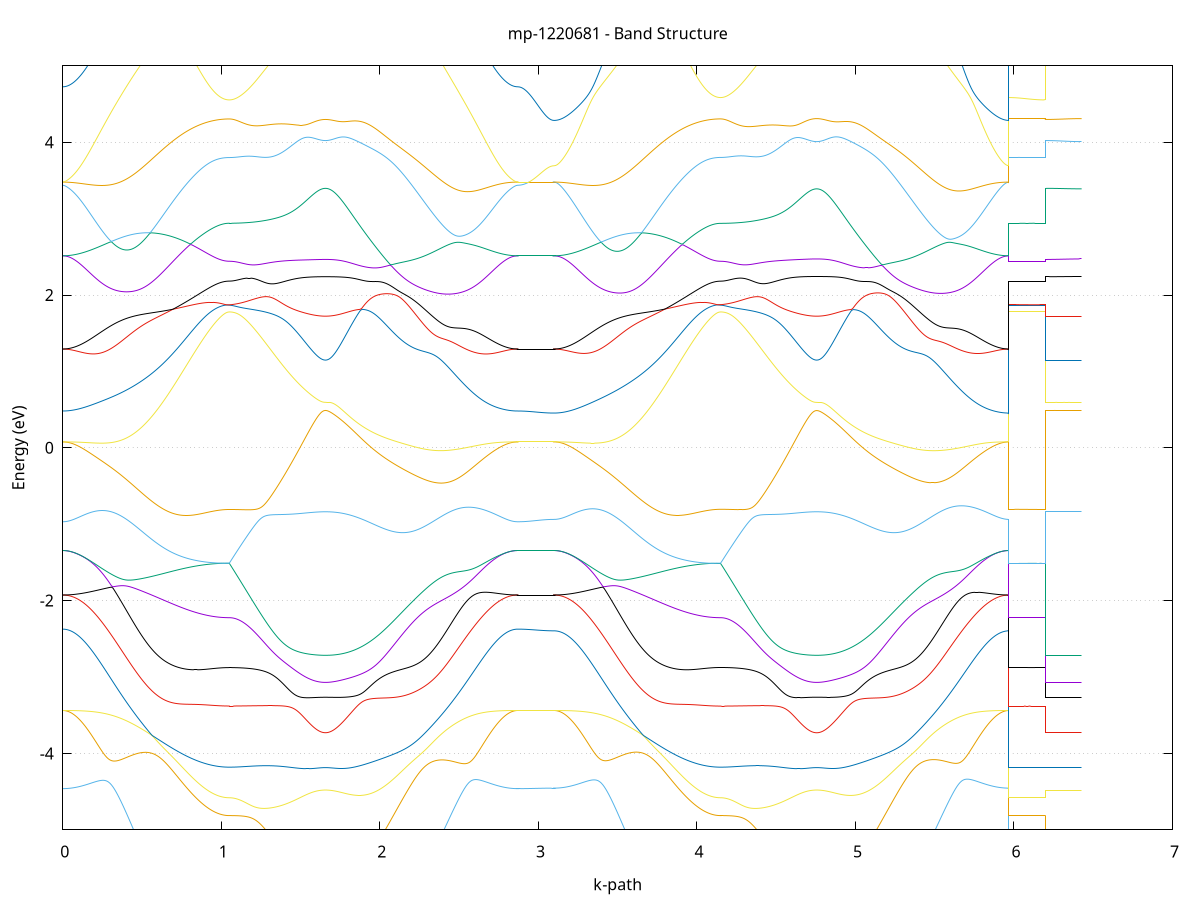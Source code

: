 set title 'mp-1220681 - Band Structure'
set xlabel 'k-path'
set ylabel 'Energy (eV)'
set grid y
set yrange [-5:5]
set terminal png size 800,600
set output 'mp-1220681_bands_gnuplot.png'
plot '-' using 1:2 with lines notitle, '-' using 1:2 with lines notitle, '-' using 1:2 with lines notitle, '-' using 1:2 with lines notitle, '-' using 1:2 with lines notitle, '-' using 1:2 with lines notitle, '-' using 1:2 with lines notitle, '-' using 1:2 with lines notitle, '-' using 1:2 with lines notitle, '-' using 1:2 with lines notitle, '-' using 1:2 with lines notitle, '-' using 1:2 with lines notitle, '-' using 1:2 with lines notitle, '-' using 1:2 with lines notitle, '-' using 1:2 with lines notitle, '-' using 1:2 with lines notitle, '-' using 1:2 with lines notitle, '-' using 1:2 with lines notitle, '-' using 1:2 with lines notitle, '-' using 1:2 with lines notitle, '-' using 1:2 with lines notitle, '-' using 1:2 with lines notitle, '-' using 1:2 with lines notitle, '-' using 1:2 with lines notitle, '-' using 1:2 with lines notitle, '-' using 1:2 with lines notitle, '-' using 1:2 with lines notitle, '-' using 1:2 with lines notitle, '-' using 1:2 with lines notitle, '-' using 1:2 with lines notitle, '-' using 1:2 with lines notitle, '-' using 1:2 with lines notitle, '-' using 1:2 with lines notitle, '-' using 1:2 with lines notitle, '-' using 1:2 with lines notitle, '-' using 1:2 with lines notitle, '-' using 1:2 with lines notitle, '-' using 1:2 with lines notitle, '-' using 1:2 with lines notitle, '-' using 1:2 with lines notitle, '-' using 1:2 with lines notitle, '-' using 1:2 with lines notitle, '-' using 1:2 with lines notitle, '-' using 1:2 with lines notitle, '-' using 1:2 with lines notitle, '-' using 1:2 with lines notitle, '-' using 1:2 with lines notitle, '-' using 1:2 with lines notitle
0.000000 -31.715764
0.009909 -31.715764
0.019818 -31.715664
0.029727 -31.715564
0.039636 -31.715464
0.049545 -31.715364
0.059454 -31.715264
0.069363 -31.715064
0.079273 -31.714864
0.089182 -31.714564
0.099091 -31.714364
0.109000 -31.714064
0.118909 -31.713764
0.128818 -31.713364
0.138727 -31.713064
0.148636 -31.712664
0.158545 -31.712264
0.168454 -31.711764
0.178363 -31.711264
0.188272 -31.710864
0.198181 -31.710264
0.208090 -31.709764
0.217999 -31.709164
0.227909 -31.708664
0.237818 -31.708064
0.247727 -31.707364
0.257636 -31.706764
0.267545 -31.706064
0.277454 -31.705364
0.287363 -31.704664
0.297272 -31.703964
0.307181 -31.703264
0.317090 -31.702464
0.326999 -31.701764
0.336908 -31.700964
0.346817 -31.700164
0.356726 -31.699364
0.366636 -31.698464
0.376545 -31.697664
0.386454 -31.696864
0.396363 -31.695964
0.406272 -31.695164
0.416181 -31.694364
0.426090 -31.693464
0.435999 -31.692664
0.445908 -31.691964
0.455817 -31.691264
0.465726 -31.690964
0.475635 -31.691564
0.485544 -31.693564
0.495453 -31.696664
0.505362 -31.700064
0.515272 -31.703664
0.525181 -31.707264
0.535090 -31.710964
0.544999 -31.714664
0.554908 -31.718364
0.564817 -31.721964
0.574726 -31.725664
0.584635 -31.729264
0.594544 -31.732964
0.604453 -31.736564
0.614362 -31.740164
0.624271 -31.743664
0.634180 -31.747264
0.644089 -31.750664
0.653998 -31.754164
0.663908 -31.757564
0.673817 -31.760864
0.683726 -31.764164
0.693635 -31.767464
0.703544 -31.770664
0.713453 -31.773764
0.723362 -31.776864
0.733271 -31.779864
0.743180 -31.782864
0.753089 -31.785764
0.762998 -31.788564
0.772907 -31.791364
0.782816 -31.793964
0.792725 -31.796564
0.802634 -31.799064
0.812544 -31.801564
0.822453 -31.803864
0.832362 -31.806164
0.842271 -31.808364
0.852180 -31.810364
0.862089 -31.812364
0.871998 -31.814264
0.881907 -31.816164
0.891816 -31.817864
0.901725 -31.819464
0.911634 -31.820964
0.921543 -31.822364
0.931452 -31.823764
0.941361 -31.824964
0.951271 -31.826064
0.961180 -31.827064
0.971089 -31.827964
0.980998 -31.828764
0.990907 -31.829464
1.000816 -31.830064
1.010725 -31.830564
1.020634 -31.830964
1.030543 -31.831164
1.040452 -31.831364
1.050361 -31.831364
1.050361 -31.831364
1.060303 -31.831364
1.070244 -31.831264
1.080185 -31.831164
1.090127 -31.831064
1.100068 -31.830764
1.110010 -31.830564
1.119951 -31.830264
1.129893 -31.829864
1.139834 -31.829464
1.149775 -31.828964
1.159717 -31.828464
1.169658 -31.827964
1.179600 -31.827364
1.189541 -31.826664
1.199482 -31.826064
1.209424 -31.825264
1.219365 -31.824464
1.229307 -31.823664
1.239248 -31.822864
1.249189 -31.821864
1.259131 -31.820964
1.269072 -31.819964
1.279014 -31.818864
1.288955 -31.817864
1.298897 -31.816664
1.308838 -31.815564
1.318779 -31.814364
1.328721 -31.813064
1.338662 -31.811764
1.348604 -31.810464
1.358545 -31.809064
1.368486 -31.807664
1.378428 -31.806264
1.388369 -31.804764
1.398311 -31.803264
1.408252 -31.801764
1.418194 -31.800164
1.428135 -31.798564
1.438076 -31.796864
1.448018 -31.795264
1.457959 -31.793464
1.467901 -31.791764
1.477842 -31.789964
1.487783 -31.788264
1.497725 -31.786364
1.507666 -31.784564
1.517608 -31.782664
1.527549 -31.780764
1.537491 -31.778864
1.547432 -31.776864
1.557373 -31.774964
1.567315 -31.772964
1.577256 -31.770964
1.587198 -31.768964
1.597139 -31.766864
1.607080 -31.764864
1.617022 -31.762764
1.626963 -31.760664
1.636905 -31.758664
1.646846 -31.756764
1.656788 -31.755764
1.656788 -31.755764
1.666729 -31.756764
1.676670 -31.758564
1.686612 -31.760564
1.696553 -31.762364
1.706495 -31.764264
1.716436 -31.766064
1.726377 -31.767764
1.736319 -31.769464
1.746260 -31.770964
1.756202 -31.772464
1.766143 -31.773964
1.776084 -31.775264
1.786026 -31.776464
1.795967 -31.777664
1.805909 -31.778764
1.815850 -31.779764
1.825792 -31.780664
1.835733 -31.781464
1.845674 -31.782164
1.855616 -31.782764
1.865557 -31.783364
1.875499 -31.783764
1.885440 -31.784064
1.895381 -31.784264
1.905323 -31.784464
1.915264 -31.784464
1.925206 -31.784364
1.935147 -31.784164
1.945089 -31.783964
1.955030 -31.783564
1.964971 -31.783064
1.974913 -31.782464
1.984854 -31.781864
1.994796 -31.781064
2.004737 -31.780164
2.014678 -31.779164
2.024620 -31.778064
2.034561 -31.776964
2.044503 -31.775664
2.054444 -31.774264
2.064385 -31.772764
2.074327 -31.771264
2.084268 -31.769564
2.094210 -31.767864
2.104151 -31.765964
2.114093 -31.764064
2.124034 -31.762064
2.133975 -31.759964
2.143917 -31.757764
2.153858 -31.755564
2.163800 -31.753164
2.173741 -31.750764
2.183682 -31.748264
2.193624 -31.745764
2.203565 -31.743064
2.213507 -31.740364
2.223448 -31.737664
2.233390 -31.734864
2.243331 -31.731964
2.253272 -31.729064
2.263214 -31.726064
2.273155 -31.723064
2.283097 -31.719964
2.293038 -31.716864
2.302979 -31.713664
2.312921 -31.710464
2.322862 -31.707264
2.332804 -31.704064
2.342745 -31.700764
2.352687 -31.697464
2.362628 -31.694264
2.372569 -31.691064
2.382511 -31.688864
2.392452 -31.688864
2.402394 -31.689564
2.412335 -31.690464
2.422276 -31.691364
2.432218 -31.692264
2.442159 -31.693164
2.452101 -31.694064
2.462042 -31.694864
2.471983 -31.695764
2.481925 -31.696664
2.491866 -31.697464
2.501808 -31.698364
2.511749 -31.699164
2.521691 -31.699964
2.531632 -31.700864
2.541573 -31.701564
2.551515 -31.702364
2.561456 -31.703164
2.571398 -31.703864
2.581339 -31.704664
2.591280 -31.705364
2.601222 -31.706064
2.611163 -31.706664
2.621105 -31.707364
2.631046 -31.707964
2.640988 -31.708564
2.650929 -31.709164
2.660870 -31.709764
2.670812 -31.710264
2.680753 -31.710764
2.690695 -31.711264
2.700636 -31.711764
2.710577 -31.712164
2.720519 -31.712664
2.730460 -31.712964
2.740402 -31.713364
2.750343 -31.713764
2.760285 -31.714064
2.770226 -31.714364
2.780167 -31.714564
2.790109 -31.714864
2.800050 -31.715064
2.809992 -31.715264
2.819933 -31.715364
2.829874 -31.715464
2.839816 -31.715564
2.849757 -31.715664
2.859699 -31.715764
2.869640 -31.715764
2.869640 -31.715764
2.879606 -31.715764
2.889571 -31.715764
2.899537 -31.715764
2.909502 -31.715764
2.919468 -31.715764
2.929433 -31.715764
2.939399 -31.715764
2.949365 -31.715764
2.959330 -31.715764
2.969296 -31.715764
2.979261 -31.715764
2.989227 -31.715764
2.999192 -31.715764
3.009158 -31.715764
3.019124 -31.715764
3.029089 -31.715764
3.039055 -31.715764
3.049020 -31.715764
3.058986 -31.715764
3.068951 -31.715764
3.078917 -31.715764
3.088882 -31.715764
3.098848 -31.715764
3.098848 -31.715764
3.108757 -31.715764
3.118666 -31.715664
3.128575 -31.715564
3.138484 -31.715464
3.148393 -31.715364
3.158302 -31.715264
3.168212 -31.715064
3.178121 -31.714864
3.188030 -31.714564
3.197939 -31.714364
3.207848 -31.714064
3.217757 -31.713764
3.227666 -31.713364
3.237575 -31.713064
3.247484 -31.712664
3.257393 -31.712264
3.267302 -31.711764
3.277211 -31.711264
3.287120 -31.710864
3.297029 -31.710264
3.306938 -31.709764
3.316848 -31.709164
3.326757 -31.708664
3.336666 -31.708064
3.346575 -31.707364
3.356484 -31.706764
3.366393 -31.706064
3.376302 -31.705364
3.386211 -31.704664
3.396120 -31.703964
3.406029 -31.703264
3.415938 -31.702464
3.425847 -31.701764
3.435756 -31.700964
3.445665 -31.700164
3.455574 -31.699364
3.465484 -31.698464
3.475393 -31.697664
3.485302 -31.696864
3.495211 -31.695964
3.505120 -31.695164
3.515029 -31.694364
3.524938 -31.693464
3.534847 -31.692664
3.544756 -31.691964
3.554665 -31.691264
3.564574 -31.690964
3.574483 -31.691564
3.584392 -31.693564
3.594301 -31.696664
3.604211 -31.700064
3.614120 -31.703664
3.624029 -31.707264
3.633938 -31.710964
3.643847 -31.714664
3.653756 -31.718364
3.663665 -31.721964
3.673574 -31.725664
3.683483 -31.729264
3.693392 -31.732964
3.703301 -31.736564
3.713210 -31.740164
3.723119 -31.743664
3.733028 -31.747264
3.742937 -31.750664
3.752847 -31.754164
3.762756 -31.757564
3.772665 -31.760864
3.782574 -31.764164
3.792483 -31.767464
3.802392 -31.770664
3.812301 -31.773764
3.822210 -31.776864
3.832119 -31.779864
3.842028 -31.782864
3.851937 -31.785764
3.861846 -31.788564
3.871755 -31.791364
3.881664 -31.793964
3.891573 -31.796564
3.901483 -31.799064
3.911392 -31.801564
3.921301 -31.803864
3.931210 -31.806164
3.941119 -31.808364
3.951028 -31.810364
3.960937 -31.812364
3.970846 -31.814264
3.980755 -31.816164
3.990664 -31.817864
4.000573 -31.819464
4.010482 -31.820964
4.020391 -31.822364
4.030300 -31.823764
4.040209 -31.824964
4.050119 -31.826064
4.060028 -31.827064
4.069937 -31.827964
4.079846 -31.828764
4.089755 -31.829464
4.099664 -31.830064
4.109573 -31.830564
4.119482 -31.830964
4.129391 -31.831164
4.139300 -31.831364
4.149209 -31.831364
4.149209 -31.831364
4.159151 -31.831364
4.169092 -31.831264
4.179033 -31.831164
4.188975 -31.831064
4.198916 -31.830764
4.208858 -31.830564
4.218799 -31.830264
4.228741 -31.829864
4.238682 -31.829464
4.248623 -31.828964
4.258565 -31.828464
4.268506 -31.827964
4.278448 -31.827364
4.288389 -31.826664
4.298330 -31.826064
4.308272 -31.825264
4.318213 -31.824464
4.328155 -31.823664
4.338096 -31.822864
4.348038 -31.821864
4.357979 -31.820964
4.367920 -31.819964
4.377862 -31.818864
4.387803 -31.817864
4.397745 -31.816664
4.407686 -31.815564
4.417627 -31.814364
4.427569 -31.813064
4.437510 -31.811764
4.447452 -31.810464
4.457393 -31.809064
4.467335 -31.807664
4.477276 -31.806264
4.487217 -31.804764
4.497159 -31.803264
4.507100 -31.801764
4.517042 -31.800164
4.526983 -31.798564
4.536924 -31.796864
4.546866 -31.795264
4.556807 -31.793464
4.566749 -31.791764
4.576690 -31.789964
4.586632 -31.788264
4.596573 -31.786364
4.606514 -31.784564
4.616456 -31.782664
4.626397 -31.780764
4.636339 -31.778864
4.646280 -31.776864
4.656221 -31.774964
4.666163 -31.772964
4.676104 -31.770964
4.686046 -31.768964
4.695987 -31.766864
4.705928 -31.764864
4.715870 -31.762764
4.725811 -31.760664
4.735753 -31.758664
4.745694 -31.756764
4.755636 -31.755764
4.755636 -31.755764
4.765577 -31.756764
4.775518 -31.758564
4.785460 -31.760564
4.795401 -31.762364
4.805343 -31.764264
4.815284 -31.766064
4.825225 -31.767764
4.835167 -31.769464
4.845108 -31.770964
4.855050 -31.772464
4.864991 -31.773964
4.874933 -31.775264
4.884874 -31.776464
4.894815 -31.777664
4.904757 -31.778764
4.914698 -31.779764
4.924640 -31.780664
4.934581 -31.781464
4.944522 -31.782164
4.954464 -31.782764
4.964405 -31.783364
4.974347 -31.783764
4.984288 -31.784064
4.994230 -31.784264
5.004171 -31.784464
5.014112 -31.784464
5.024054 -31.784364
5.033995 -31.784164
5.043937 -31.783964
5.053878 -31.783564
5.063819 -31.783064
5.073761 -31.782464
5.083702 -31.781864
5.093644 -31.781064
5.103585 -31.780164
5.113526 -31.779164
5.123468 -31.778064
5.133409 -31.776964
5.143351 -31.775664
5.153292 -31.774264
5.163234 -31.772764
5.173175 -31.771264
5.183116 -31.769564
5.193058 -31.767864
5.202999 -31.765964
5.212941 -31.764064
5.222882 -31.762064
5.232823 -31.759964
5.242765 -31.757764
5.252706 -31.755564
5.262648 -31.753164
5.272589 -31.750764
5.282531 -31.748264
5.292472 -31.745764
5.302413 -31.743064
5.312355 -31.740364
5.322296 -31.737664
5.332238 -31.734864
5.342179 -31.731964
5.352120 -31.729064
5.362062 -31.726064
5.372003 -31.723064
5.381945 -31.719964
5.391886 -31.716864
5.401828 -31.713664
5.411769 -31.710464
5.421710 -31.707264
5.431652 -31.704064
5.441593 -31.700764
5.451535 -31.697464
5.461476 -31.694264
5.471417 -31.691064
5.481359 -31.688864
5.491300 -31.688864
5.501242 -31.689564
5.511183 -31.690464
5.521124 -31.691364
5.531066 -31.692264
5.541007 -31.693164
5.550949 -31.694064
5.560890 -31.694864
5.570832 -31.695764
5.580773 -31.696664
5.590714 -31.697464
5.600656 -31.698364
5.610597 -31.699164
5.620539 -31.699964
5.630480 -31.700864
5.640421 -31.701564
5.650363 -31.702364
5.660304 -31.703164
5.670246 -31.703864
5.680187 -31.704664
5.690129 -31.705364
5.700070 -31.706064
5.710011 -31.706664
5.719953 -31.707364
5.729894 -31.707964
5.739836 -31.708564
5.749777 -31.709164
5.759718 -31.709764
5.769660 -31.710264
5.779601 -31.710764
5.789543 -31.711264
5.799484 -31.711764
5.809426 -31.712164
5.819367 -31.712664
5.829308 -31.712964
5.839250 -31.713364
5.849191 -31.713764
5.859133 -31.714064
5.869074 -31.714364
5.879015 -31.714564
5.888957 -31.714864
5.898898 -31.715064
5.908840 -31.715264
5.918781 -31.715364
5.928722 -31.715464
5.938664 -31.715564
5.948605 -31.715664
5.958547 -31.715764
5.968488 -31.715764
5.968488 -31.831364
5.978454 -31.831364
5.988419 -31.831364
5.998385 -31.831364
6.008350 -31.831364
6.018316 -31.831364
6.028282 -31.831364
6.038247 -31.831364
6.048213 -31.831364
6.058178 -31.831364
6.068144 -31.831364
6.078109 -31.831364
6.088075 -31.831364
6.098040 -31.831364
6.108006 -31.831364
6.117972 -31.831364
6.127937 -31.831364
6.137903 -31.831364
6.147868 -31.831364
6.157834 -31.831364
6.167799 -31.831364
6.177765 -31.831364
6.187731 -31.831364
6.197696 -31.831364
6.197696 -31.755764
6.207662 -31.755764
6.217627 -31.755764
6.227593 -31.755764
6.237558 -31.755764
6.247524 -31.755764
6.257489 -31.755764
6.267455 -31.755764
6.277421 -31.755764
6.287386 -31.755764
6.297352 -31.755764
6.307317 -31.755764
6.317283 -31.755764
6.327248 -31.755764
6.337214 -31.755764
6.347180 -31.755764
6.357145 -31.755764
6.367111 -31.755764
6.377076 -31.755764
6.387042 -31.755764
6.397007 -31.755764
6.406973 -31.755764
6.416939 -31.755764
6.426904 -31.755764
e
0.000000 -31.602164
0.009909 -31.602164
0.019818 -31.602164
0.029727 -31.602064
0.039636 -31.602064
0.049545 -31.601964
0.059454 -31.601864
0.069363 -31.601664
0.079273 -31.601564
0.089182 -31.601364
0.099091 -31.601164
0.109000 -31.600964
0.118909 -31.600764
0.128818 -31.600564
0.138727 -31.600264
0.148636 -31.600064
0.158545 -31.599864
0.168454 -31.599764
0.178363 -31.599964
0.188272 -31.600664
0.198181 -31.601964
0.208090 -31.603864
0.217999 -31.605964
0.227909 -31.608164
0.237818 -31.610564
0.247727 -31.613064
0.257636 -31.615564
0.267545 -31.618264
0.277454 -31.620964
0.287363 -31.623764
0.297272 -31.626664
0.307181 -31.629664
0.317090 -31.632664
0.326999 -31.635764
0.336908 -31.638964
0.346817 -31.642164
0.356726 -31.645464
0.366636 -31.648764
0.376545 -31.652164
0.386454 -31.655564
0.396363 -31.658964
0.406272 -31.662464
0.416181 -31.665964
0.426090 -31.669464
0.435999 -31.672964
0.445908 -31.676464
0.455817 -31.679864
0.465726 -31.682964
0.475635 -31.685164
0.485544 -31.685864
0.495453 -31.685564
0.505362 -31.684964
0.515272 -31.684164
0.525181 -31.683264
0.535090 -31.682464
0.544999 -31.681564
0.554908 -31.680664
0.564817 -31.679664
0.574726 -31.678764
0.584635 -31.677864
0.594544 -31.676964
0.604453 -31.676064
0.614362 -31.675164
0.624271 -31.674264
0.634180 -31.673364
0.644089 -31.672464
0.653998 -31.671564
0.663908 -31.670764
0.673817 -31.669864
0.683726 -31.669064
0.693635 -31.668264
0.703544 -31.667464
0.713453 -31.666664
0.723362 -31.665864
0.733271 -31.665064
0.743180 -31.664364
0.753089 -31.663564
0.762998 -31.662864
0.772907 -31.662164
0.782816 -31.661564
0.792725 -31.660864
0.802634 -31.660264
0.812544 -31.659664
0.822453 -31.659164
0.832362 -31.658664
0.842271 -31.658164
0.852180 -31.657764
0.862089 -31.657564
0.871998 -31.657564
0.881907 -31.657864
0.891816 -31.658664
0.901725 -31.659764
0.911634 -31.661064
0.921543 -31.662264
0.931452 -31.663564
0.941361 -31.664664
0.951271 -31.665764
0.961180 -31.666764
0.971089 -31.667664
0.980998 -31.668464
0.990907 -31.669164
1.000816 -31.669764
1.010725 -31.670264
1.020634 -31.670664
1.030543 -31.670864
1.040452 -31.671064
1.050361 -31.671064
1.050361 -31.671064
1.060303 -31.671064
1.070244 -31.670964
1.080185 -31.670864
1.090127 -31.670764
1.100068 -31.670564
1.110010 -31.670264
1.119951 -31.669964
1.129893 -31.669564
1.139834 -31.669164
1.149775 -31.668764
1.159717 -31.668264
1.169658 -31.667764
1.179600 -31.667164
1.189541 -31.666564
1.199482 -31.665864
1.209424 -31.665164
1.219365 -31.664464
1.229307 -31.663664
1.239248 -31.662864
1.249189 -31.662064
1.259131 -31.661264
1.269072 -31.660764
1.279014 -31.661464
1.288955 -31.663164
1.298897 -31.665164
1.308838 -31.667164
1.318779 -31.669364
1.328721 -31.671564
1.338662 -31.673764
1.348604 -31.676164
1.358545 -31.678464
1.368486 -31.680864
1.378428 -31.683364
1.388369 -31.685764
1.398311 -31.688364
1.408252 -31.690864
1.418194 -31.693464
1.428135 -31.696064
1.438076 -31.698664
1.448018 -31.701264
1.457959 -31.703864
1.467901 -31.706564
1.477842 -31.709164
1.487783 -31.711864
1.497725 -31.714464
1.507666 -31.717164
1.517608 -31.719764
1.527549 -31.722364
1.537491 -31.725064
1.547432 -31.727664
1.557373 -31.730164
1.567315 -31.732764
1.577256 -31.735264
1.587198 -31.737764
1.597139 -31.740164
1.607080 -31.742564
1.617022 -31.744964
1.626963 -31.747264
1.636905 -31.749364
1.646846 -31.751364
1.656788 -31.752464
1.656788 -31.752464
1.666729 -31.751464
1.676670 -31.749464
1.686612 -31.747364
1.696553 -31.745264
1.706495 -31.743064
1.716436 -31.740864
1.726377 -31.738664
1.736319 -31.736464
1.746260 -31.734264
1.756202 -31.731964
1.766143 -31.729764
1.776084 -31.727464
1.786026 -31.725264
1.795967 -31.723064
1.805909 -31.720764
1.815850 -31.718564
1.825792 -31.716264
1.835733 -31.714064
1.845674 -31.711764
1.855616 -31.709564
1.865557 -31.707364
1.875499 -31.705064
1.885440 -31.702864
1.895381 -31.700664
1.905323 -31.698464
1.915264 -31.696264
1.925206 -31.694064
1.935147 -31.691864
1.945089 -31.689764
1.955030 -31.687564
1.964971 -31.685464
1.974913 -31.683364
1.984854 -31.681264
1.994796 -31.679164
2.004737 -31.677164
2.014678 -31.675064
2.024620 -31.673164
2.034561 -31.671264
2.044503 -31.669364
2.054444 -31.667664
2.064385 -31.666164
2.074327 -31.664864
2.084268 -31.664064
2.094210 -31.663664
2.104151 -31.663764
2.114093 -31.664064
2.124034 -31.664564
2.133975 -31.665264
2.143917 -31.665864
2.153858 -31.666664
2.163800 -31.667364
2.173741 -31.668164
2.183682 -31.668964
2.193624 -31.669864
2.203565 -31.670664
2.213507 -31.671564
2.223448 -31.672464
2.233390 -31.673364
2.243331 -31.674264
2.253272 -31.675164
2.263214 -31.676064
2.273155 -31.677064
2.283097 -31.677964
2.293038 -31.678864
2.302979 -31.679864
2.312921 -31.680764
2.322862 -31.681664
2.332804 -31.682664
2.342745 -31.683564
2.352687 -31.684464
2.362628 -31.685364
2.372569 -31.686064
2.382511 -31.685964
2.392452 -31.683564
2.402394 -31.680364
2.412335 -31.677064
2.422276 -31.673764
2.432218 -31.670364
2.442159 -31.667064
2.452101 -31.663764
2.462042 -31.660464
2.471983 -31.657164
2.481925 -31.653864
2.491866 -31.650664
2.501808 -31.647464
2.511749 -31.644264
2.521691 -31.641164
2.531632 -31.638064
2.541573 -31.634964
2.551515 -31.631964
2.561456 -31.629064
2.571398 -31.626164
2.581339 -31.623364
2.591280 -31.620664
2.601222 -31.617964
2.611163 -31.615364
2.621105 -31.612864
2.631046 -31.610364
2.640988 -31.608064
2.650929 -31.605864
2.660870 -31.603764
2.670812 -31.601964
2.680753 -31.600664
2.690695 -31.599964
2.700636 -31.599764
2.710577 -31.599864
2.720519 -31.600064
2.730460 -31.600264
2.740402 -31.600464
2.750343 -31.600764
2.760285 -31.600964
2.770226 -31.601164
2.780167 -31.601364
2.790109 -31.601564
2.800050 -31.601664
2.809992 -31.601864
2.819933 -31.601964
2.829874 -31.602064
2.839816 -31.602064
2.849757 -31.602164
2.859699 -31.602164
2.869640 -31.602164
2.869640 -31.602164
2.879606 -31.602164
2.889571 -31.602164
2.899537 -31.602164
2.909502 -31.602164
2.919468 -31.602164
2.929433 -31.602164
2.939399 -31.602164
2.949365 -31.602164
2.959330 -31.602164
2.969296 -31.602164
2.979261 -31.602164
2.989227 -31.602164
2.999192 -31.602164
3.009158 -31.602164
3.019124 -31.602164
3.029089 -31.602164
3.039055 -31.602164
3.049020 -31.602164
3.058986 -31.602164
3.068951 -31.602164
3.078917 -31.602164
3.088882 -31.602164
3.098848 -31.602164
3.098848 -31.602164
3.108757 -31.602164
3.118666 -31.602164
3.128575 -31.602064
3.138484 -31.602064
3.148393 -31.601964
3.158302 -31.601864
3.168212 -31.601664
3.178121 -31.601564
3.188030 -31.601364
3.197939 -31.601164
3.207848 -31.600964
3.217757 -31.600764
3.227666 -31.600564
3.237575 -31.600264
3.247484 -31.600064
3.257393 -31.599864
3.267302 -31.599764
3.277211 -31.599964
3.287120 -31.600664
3.297029 -31.601964
3.306938 -31.603864
3.316848 -31.605964
3.326757 -31.608164
3.336666 -31.610564
3.346575 -31.613064
3.356484 -31.615564
3.366393 -31.618264
3.376302 -31.620964
3.386211 -31.623764
3.396120 -31.626664
3.406029 -31.629664
3.415938 -31.632664
3.425847 -31.635764
3.435756 -31.638964
3.445665 -31.642164
3.455574 -31.645464
3.465484 -31.648764
3.475393 -31.652164
3.485302 -31.655564
3.495211 -31.658964
3.505120 -31.662464
3.515029 -31.665964
3.524938 -31.669464
3.534847 -31.672964
3.544756 -31.676464
3.554665 -31.679864
3.564574 -31.682964
3.574483 -31.685164
3.584392 -31.685864
3.594301 -31.685564
3.604211 -31.684964
3.614120 -31.684164
3.624029 -31.683264
3.633938 -31.682464
3.643847 -31.681564
3.653756 -31.680664
3.663665 -31.679664
3.673574 -31.678764
3.683483 -31.677864
3.693392 -31.676964
3.703301 -31.676064
3.713210 -31.675164
3.723119 -31.674264
3.733028 -31.673364
3.742937 -31.672464
3.752847 -31.671564
3.762756 -31.670764
3.772665 -31.669864
3.782574 -31.669064
3.792483 -31.668264
3.802392 -31.667464
3.812301 -31.666664
3.822210 -31.665864
3.832119 -31.665064
3.842028 -31.664364
3.851937 -31.663564
3.861846 -31.662864
3.871755 -31.662164
3.881664 -31.661564
3.891573 -31.660864
3.901483 -31.660264
3.911392 -31.659664
3.921301 -31.659164
3.931210 -31.658664
3.941119 -31.658164
3.951028 -31.657764
3.960937 -31.657564
3.970846 -31.657564
3.980755 -31.657864
3.990664 -31.658664
4.000573 -31.659764
4.010482 -31.661064
4.020391 -31.662264
4.030300 -31.663564
4.040209 -31.664664
4.050119 -31.665764
4.060028 -31.666764
4.069937 -31.667664
4.079846 -31.668464
4.089755 -31.669164
4.099664 -31.669764
4.109573 -31.670264
4.119482 -31.670664
4.129391 -31.670864
4.139300 -31.671064
4.149209 -31.671064
4.149209 -31.671064
4.159151 -31.671064
4.169092 -31.670964
4.179033 -31.670864
4.188975 -31.670764
4.198916 -31.670564
4.208858 -31.670264
4.218799 -31.669964
4.228741 -31.669564
4.238682 -31.669164
4.248623 -31.668764
4.258565 -31.668264
4.268506 -31.667764
4.278448 -31.667164
4.288389 -31.666564
4.298330 -31.665864
4.308272 -31.665164
4.318213 -31.664464
4.328155 -31.663664
4.338096 -31.662864
4.348038 -31.662064
4.357979 -31.661264
4.367920 -31.660764
4.377862 -31.661464
4.387803 -31.663164
4.397745 -31.665164
4.407686 -31.667164
4.417627 -31.669364
4.427569 -31.671564
4.437510 -31.673764
4.447452 -31.676164
4.457393 -31.678464
4.467335 -31.680864
4.477276 -31.683364
4.487217 -31.685764
4.497159 -31.688364
4.507100 -31.690864
4.517042 -31.693464
4.526983 -31.696064
4.536924 -31.698664
4.546866 -31.701264
4.556807 -31.703864
4.566749 -31.706564
4.576690 -31.709164
4.586632 -31.711864
4.596573 -31.714464
4.606514 -31.717164
4.616456 -31.719764
4.626397 -31.722364
4.636339 -31.725064
4.646280 -31.727664
4.656221 -31.730164
4.666163 -31.732764
4.676104 -31.735264
4.686046 -31.737764
4.695987 -31.740164
4.705928 -31.742564
4.715870 -31.744964
4.725811 -31.747264
4.735753 -31.749364
4.745694 -31.751364
4.755636 -31.752464
4.755636 -31.752464
4.765577 -31.751464
4.775518 -31.749464
4.785460 -31.747364
4.795401 -31.745264
4.805343 -31.743064
4.815284 -31.740864
4.825225 -31.738664
4.835167 -31.736464
4.845108 -31.734264
4.855050 -31.731964
4.864991 -31.729764
4.874933 -31.727464
4.884874 -31.725264
4.894815 -31.723064
4.904757 -31.720764
4.914698 -31.718564
4.924640 -31.716264
4.934581 -31.714064
4.944522 -31.711764
4.954464 -31.709564
4.964405 -31.707364
4.974347 -31.705064
4.984288 -31.702864
4.994230 -31.700664
5.004171 -31.698464
5.014112 -31.696264
5.024054 -31.694064
5.033995 -31.691864
5.043937 -31.689764
5.053878 -31.687564
5.063819 -31.685464
5.073761 -31.683364
5.083702 -31.681264
5.093644 -31.679164
5.103585 -31.677164
5.113526 -31.675064
5.123468 -31.673164
5.133409 -31.671264
5.143351 -31.669364
5.153292 -31.667664
5.163234 -31.666164
5.173175 -31.664864
5.183116 -31.664064
5.193058 -31.663664
5.202999 -31.663764
5.212941 -31.664064
5.222882 -31.664564
5.232823 -31.665264
5.242765 -31.665864
5.252706 -31.666664
5.262648 -31.667364
5.272589 -31.668164
5.282531 -31.668964
5.292472 -31.669864
5.302413 -31.670664
5.312355 -31.671564
5.322296 -31.672464
5.332238 -31.673364
5.342179 -31.674264
5.352120 -31.675164
5.362062 -31.676064
5.372003 -31.677064
5.381945 -31.677964
5.391886 -31.678864
5.401828 -31.679864
5.411769 -31.680764
5.421710 -31.681664
5.431652 -31.682664
5.441593 -31.683564
5.451535 -31.684464
5.461476 -31.685364
5.471417 -31.686064
5.481359 -31.685964
5.491300 -31.683564
5.501242 -31.680364
5.511183 -31.677064
5.521124 -31.673764
5.531066 -31.670364
5.541007 -31.667064
5.550949 -31.663764
5.560890 -31.660464
5.570832 -31.657164
5.580773 -31.653864
5.590714 -31.650664
5.600656 -31.647464
5.610597 -31.644264
5.620539 -31.641164
5.630480 -31.638064
5.640421 -31.634964
5.650363 -31.631964
5.660304 -31.629064
5.670246 -31.626164
5.680187 -31.623364
5.690129 -31.620664
5.700070 -31.617964
5.710011 -31.615364
5.719953 -31.612864
5.729894 -31.610364
5.739836 -31.608064
5.749777 -31.605864
5.759718 -31.603764
5.769660 -31.601964
5.779601 -31.600664
5.789543 -31.599964
5.799484 -31.599764
5.809426 -31.599864
5.819367 -31.600064
5.829308 -31.600264
5.839250 -31.600464
5.849191 -31.600764
5.859133 -31.600964
5.869074 -31.601164
5.879015 -31.601364
5.888957 -31.601564
5.898898 -31.601664
5.908840 -31.601864
5.918781 -31.601964
5.928722 -31.602064
5.938664 -31.602064
5.948605 -31.602164
5.958547 -31.602164
5.968488 -31.602164
5.968488 -31.671064
5.978454 -31.671064
5.988419 -31.671064
5.998385 -31.671064
6.008350 -31.671064
6.018316 -31.671064
6.028282 -31.671064
6.038247 -31.671064
6.048213 -31.671064
6.058178 -31.671064
6.068144 -31.671064
6.078109 -31.671064
6.088075 -31.671064
6.098040 -31.671064
6.108006 -31.671064
6.117972 -31.671064
6.127937 -31.671064
6.137903 -31.671064
6.147868 -31.671064
6.157834 -31.671064
6.167799 -31.671064
6.177765 -31.671064
6.187731 -31.671064
6.197696 -31.671064
6.197696 -31.752464
6.207662 -31.752464
6.217627 -31.752464
6.227593 -31.752464
6.237558 -31.752464
6.247524 -31.752464
6.257489 -31.752464
6.267455 -31.752464
6.277421 -31.752464
6.287386 -31.752464
6.297352 -31.752464
6.307317 -31.752464
6.317283 -31.752464
6.327248 -31.752464
6.337214 -31.752464
6.347180 -31.752464
6.357145 -31.752464
6.367111 -31.752464
6.377076 -31.752464
6.387042 -31.752464
6.397007 -31.752464
6.406973 -31.752464
6.416939 -31.752464
6.426904 -31.752464
e
0.000000 -31.578764
0.009909 -31.578864
0.019818 -31.578964
0.029727 -31.579264
0.039636 -31.579664
0.049545 -31.580164
0.059454 -31.580764
0.069363 -31.581564
0.079273 -31.582364
0.089182 -31.583264
0.099091 -31.584364
0.109000 -31.585464
0.118909 -31.586764
0.128818 -31.588064
0.138727 -31.589464
0.148636 -31.590964
0.158545 -31.592564
0.168454 -31.594064
0.178363 -31.595464
0.188272 -31.596364
0.198181 -31.596664
0.208090 -31.596564
0.217999 -31.596364
0.227909 -31.595964
0.237818 -31.595564
0.247727 -31.595164
0.257636 -31.594664
0.267545 -31.594164
0.277454 -31.593664
0.287363 -31.593064
0.297272 -31.592564
0.307181 -31.591964
0.317090 -31.591364
0.326999 -31.591664
0.336908 -31.592364
0.346817 -31.593164
0.356726 -31.593864
0.366636 -31.594664
0.376545 -31.595464
0.386454 -31.596264
0.396363 -31.597064
0.406272 -31.597864
0.416181 -31.598664
0.426090 -31.599464
0.435999 -31.600264
0.445908 -31.601164
0.455817 -31.601964
0.465726 -31.602864
0.475635 -31.603664
0.485544 -31.604564
0.495453 -31.605364
0.505362 -31.606264
0.515272 -31.607064
0.525181 -31.607964
0.535090 -31.608864
0.544999 -31.609664
0.554908 -31.610564
0.564817 -31.611364
0.574726 -31.612264
0.584635 -31.613064
0.594544 -31.613964
0.604453 -31.614764
0.614362 -31.615664
0.624271 -31.616464
0.634180 -31.617264
0.644089 -31.618064
0.653998 -31.618864
0.663908 -31.619664
0.673817 -31.620464
0.683726 -31.621264
0.693635 -31.621964
0.703544 -31.622764
0.713453 -31.623464
0.723362 -31.624164
0.733271 -31.624864
0.743180 -31.625564
0.753089 -31.626264
0.762998 -31.626864
0.772907 -31.629664
0.782816 -31.632364
0.792725 -31.634964
0.802634 -31.637464
0.812544 -31.639964
0.822453 -31.642264
0.832362 -31.644564
0.842271 -31.646664
0.852180 -31.648664
0.862089 -31.650364
0.871998 -31.651864
0.881907 -31.652864
0.891816 -31.653364
0.901725 -31.653564
0.911634 -31.653464
0.921543 -31.653264
0.931452 -31.652964
0.941361 -31.652764
0.951271 -31.652564
0.961180 -31.652364
0.971089 -31.652064
0.980998 -31.651964
0.990907 -31.651764
1.000816 -31.651664
1.010725 -31.651464
1.020634 -31.651464
1.030543 -31.651364
1.040452 -31.651364
1.050361 -31.651264
1.050361 -31.651264
1.060303 -31.651264
1.070244 -31.651264
1.080185 -31.651264
1.090127 -31.651264
1.100068 -31.651164
1.110010 -31.651164
1.119951 -31.651064
1.129893 -31.651064
1.139834 -31.650964
1.149775 -31.650864
1.159717 -31.650764
1.169658 -31.650664
1.179600 -31.650564
1.189541 -31.650464
1.199482 -31.650364
1.209424 -31.650264
1.219365 -31.650364
1.229307 -31.651864
1.239248 -31.653464
1.249189 -31.655164
1.259131 -31.656764
1.269072 -31.658264
1.279014 -31.658464
1.288955 -31.657664
1.298897 -31.656664
1.308838 -31.655664
1.318779 -31.654464
1.328721 -31.653364
1.338662 -31.652164
1.348604 -31.650964
1.358545 -31.649664
1.368486 -31.648564
1.378428 -31.647764
1.388369 -31.647364
1.398311 -31.647064
1.408252 -31.646864
1.418194 -31.646564
1.428135 -31.646364
1.438076 -31.646164
1.448018 -31.646064
1.457959 -31.645864
1.467901 -31.645664
1.477842 -31.645464
1.487783 -31.645264
1.497725 -31.645164
1.507666 -31.644964
1.517608 -31.644864
1.527549 -31.644664
1.537491 -31.644564
1.547432 -31.644464
1.557373 -31.644264
1.567315 -31.644164
1.577256 -31.644064
1.587198 -31.643964
1.597139 -31.643864
1.607080 -31.643864
1.617022 -31.643764
1.626963 -31.643764
1.636905 -31.643664
1.646846 -31.643664
1.656788 -31.643664
1.656788 -31.643664
1.666729 -31.643664
1.676670 -31.643664
1.686612 -31.643764
1.696553 -31.643764
1.706495 -31.643864
1.716436 -31.643964
1.726377 -31.644064
1.736319 -31.644164
1.746260 -31.644264
1.756202 -31.644464
1.766143 -31.644664
1.776084 -31.644764
1.786026 -31.644964
1.795967 -31.645264
1.805909 -31.645464
1.815850 -31.645764
1.825792 -31.646064
1.835733 -31.646364
1.845674 -31.646664
1.855616 -31.646964
1.865557 -31.647364
1.875499 -31.647664
1.885440 -31.648064
1.895381 -31.648564
1.905323 -31.648964
1.915264 -31.649364
1.925206 -31.649864
1.935147 -31.650364
1.945089 -31.650764
1.955030 -31.651364
1.964971 -31.651864
1.974913 -31.652364
1.984854 -31.652864
1.994796 -31.653464
2.004737 -31.653964
2.014678 -31.654564
2.024620 -31.655064
2.034561 -31.655564
2.044503 -31.656064
2.054444 -31.656464
2.064385 -31.656664
2.074327 -31.656664
2.084268 -31.656264
2.094210 -31.655364
2.104151 -31.654164
2.114093 -31.652664
2.124034 -31.651064
2.133975 -31.649364
2.143917 -31.647664
2.153858 -31.645864
2.163800 -31.644164
2.173741 -31.642364
2.183682 -31.640664
2.193624 -31.638964
2.203565 -31.637264
2.213507 -31.635564
2.223448 -31.633864
2.233390 -31.632264
2.243331 -31.630564
2.253272 -31.628964
2.263214 -31.627364
2.273155 -31.625864
2.283097 -31.624264
2.293038 -31.622764
2.302979 -31.621264
2.312921 -31.619764
2.322862 -31.618364
2.332804 -31.616964
2.342745 -31.615564
2.352687 -31.614164
2.362628 -31.612864
2.372569 -31.611464
2.382511 -31.610164
2.392452 -31.608964
2.402394 -31.607664
2.412335 -31.606464
2.422276 -31.605264
2.432218 -31.604064
2.442159 -31.602964
2.452101 -31.601864
2.462042 -31.600764
2.471983 -31.599664
2.481925 -31.598664
2.491866 -31.597664
2.501808 -31.596664
2.511749 -31.595764
2.521691 -31.594864
2.531632 -31.593964
2.541573 -31.593064
2.551515 -31.592364
2.561456 -31.592164
2.571398 -31.592564
2.581339 -31.593064
2.591280 -31.593564
2.601222 -31.594164
2.611163 -31.594664
2.621105 -31.595064
2.631046 -31.595564
2.640988 -31.595964
2.650929 -31.596264
2.660870 -31.596564
2.670812 -31.596664
2.680753 -31.596364
2.690695 -31.595464
2.700636 -31.594064
2.710577 -31.592564
2.720519 -31.591064
2.730460 -31.589564
2.740402 -31.588064
2.750343 -31.586764
2.760285 -31.585564
2.770226 -31.584364
2.780167 -31.583364
2.790109 -31.582364
2.800050 -31.581564
2.809992 -31.580764
2.819933 -31.580164
2.829874 -31.579664
2.839816 -31.579264
2.849757 -31.578964
2.859699 -31.578864
2.869640 -31.578764
2.869640 -31.578764
2.879606 -31.578764
2.889571 -31.578764
2.899537 -31.578764
2.909502 -31.578764
2.919468 -31.578764
2.929433 -31.578764
2.939399 -31.578764
2.949365 -31.578764
2.959330 -31.578764
2.969296 -31.578764
2.979261 -31.578764
2.989227 -31.578764
2.999192 -31.578764
3.009158 -31.578764
3.019124 -31.578764
3.029089 -31.578764
3.039055 -31.578764
3.049020 -31.578764
3.058986 -31.578764
3.068951 -31.578764
3.078917 -31.578764
3.088882 -31.578764
3.098848 -31.578764
3.098848 -31.578764
3.108757 -31.578864
3.118666 -31.578964
3.128575 -31.579264
3.138484 -31.579664
3.148393 -31.580164
3.158302 -31.580764
3.168212 -31.581564
3.178121 -31.582364
3.188030 -31.583264
3.197939 -31.584364
3.207848 -31.585464
3.217757 -31.586764
3.227666 -31.588064
3.237575 -31.589464
3.247484 -31.590964
3.257393 -31.592564
3.267302 -31.594064
3.277211 -31.595464
3.287120 -31.596364
3.297029 -31.596664
3.306938 -31.596564
3.316848 -31.596364
3.326757 -31.595964
3.336666 -31.595564
3.346575 -31.595164
3.356484 -31.594664
3.366393 -31.594164
3.376302 -31.593664
3.386211 -31.593064
3.396120 -31.592564
3.406029 -31.591964
3.415938 -31.591364
3.425847 -31.591664
3.435756 -31.592364
3.445665 -31.593164
3.455574 -31.593864
3.465484 -31.594664
3.475393 -31.595464
3.485302 -31.596264
3.495211 -31.597064
3.505120 -31.597864
3.515029 -31.598664
3.524938 -31.599464
3.534847 -31.600264
3.544756 -31.601164
3.554665 -31.601964
3.564574 -31.602864
3.574483 -31.603664
3.584392 -31.604564
3.594301 -31.605364
3.604211 -31.606264
3.614120 -31.607064
3.624029 -31.607964
3.633938 -31.608864
3.643847 -31.609664
3.653756 -31.610564
3.663665 -31.611364
3.673574 -31.612264
3.683483 -31.613064
3.693392 -31.613964
3.703301 -31.614764
3.713210 -31.615664
3.723119 -31.616464
3.733028 -31.617264
3.742937 -31.618064
3.752847 -31.618864
3.762756 -31.619664
3.772665 -31.620464
3.782574 -31.621264
3.792483 -31.621964
3.802392 -31.622764
3.812301 -31.623464
3.822210 -31.624164
3.832119 -31.624864
3.842028 -31.625564
3.851937 -31.626264
3.861846 -31.626864
3.871755 -31.629664
3.881664 -31.632364
3.891573 -31.634964
3.901483 -31.637464
3.911392 -31.639964
3.921301 -31.642264
3.931210 -31.644564
3.941119 -31.646664
3.951028 -31.648664
3.960937 -31.650364
3.970846 -31.651864
3.980755 -31.652864
3.990664 -31.653364
4.000573 -31.653564
4.010482 -31.653464
4.020391 -31.653264
4.030300 -31.652964
4.040209 -31.652764
4.050119 -31.652564
4.060028 -31.652364
4.069937 -31.652064
4.079846 -31.651964
4.089755 -31.651764
4.099664 -31.651664
4.109573 -31.651564
4.119482 -31.651464
4.129391 -31.651364
4.139300 -31.651364
4.149209 -31.651264
4.149209 -31.651264
4.159151 -31.651264
4.169092 -31.651264
4.179033 -31.651264
4.188975 -31.651264
4.198916 -31.651164
4.208858 -31.651164
4.218799 -31.651064
4.228741 -31.651064
4.238682 -31.650964
4.248623 -31.650864
4.258565 -31.650764
4.268506 -31.650664
4.278448 -31.650564
4.288389 -31.650464
4.298330 -31.650364
4.308272 -31.650264
4.318213 -31.650364
4.328155 -31.651864
4.338096 -31.653464
4.348038 -31.655164
4.357979 -31.656764
4.367920 -31.658264
4.377862 -31.658464
4.387803 -31.657664
4.397745 -31.656664
4.407686 -31.655664
4.417627 -31.654464
4.427569 -31.653364
4.437510 -31.652164
4.447452 -31.650964
4.457393 -31.649664
4.467335 -31.648564
4.477276 -31.647764
4.487217 -31.647364
4.497159 -31.647064
4.507100 -31.646864
4.517042 -31.646664
4.526983 -31.646364
4.536924 -31.646164
4.546866 -31.646064
4.556807 -31.645864
4.566749 -31.645664
4.576690 -31.645464
4.586632 -31.645264
4.596573 -31.645164
4.606514 -31.644964
4.616456 -31.644864
4.626397 -31.644664
4.636339 -31.644564
4.646280 -31.644464
4.656221 -31.644264
4.666163 -31.644164
4.676104 -31.644064
4.686046 -31.643964
4.695987 -31.643864
4.705928 -31.643864
4.715870 -31.643764
4.725811 -31.643764
4.735753 -31.643664
4.745694 -31.643664
4.755636 -31.643664
4.755636 -31.643664
4.765577 -31.643664
4.775518 -31.643664
4.785460 -31.643764
4.795401 -31.643764
4.805343 -31.643864
4.815284 -31.643964
4.825225 -31.644064
4.835167 -31.644164
4.845108 -31.644264
4.855050 -31.644464
4.864991 -31.644664
4.874933 -31.644764
4.884874 -31.644964
4.894815 -31.645264
4.904757 -31.645464
4.914698 -31.645764
4.924640 -31.646064
4.934581 -31.646364
4.944522 -31.646664
4.954464 -31.646964
4.964405 -31.647364
4.974347 -31.647664
4.984288 -31.648064
4.994230 -31.648564
5.004171 -31.648964
5.014112 -31.649364
5.024054 -31.649864
5.033995 -31.650364
5.043937 -31.650764
5.053878 -31.651364
5.063819 -31.651864
5.073761 -31.652364
5.083702 -31.652864
5.093644 -31.653464
5.103585 -31.653964
5.113526 -31.654564
5.123468 -31.655064
5.133409 -31.655564
5.143351 -31.656064
5.153292 -31.656464
5.163234 -31.656664
5.173175 -31.656664
5.183116 -31.656264
5.193058 -31.655364
5.202999 -31.654164
5.212941 -31.652664
5.222882 -31.651064
5.232823 -31.649364
5.242765 -31.647664
5.252706 -31.645864
5.262648 -31.644164
5.272589 -31.642364
5.282531 -31.640664
5.292472 -31.638964
5.302413 -31.637264
5.312355 -31.635564
5.322296 -31.633864
5.332238 -31.632264
5.342179 -31.630564
5.352120 -31.628964
5.362062 -31.627364
5.372003 -31.625864
5.381945 -31.624264
5.391886 -31.622764
5.401828 -31.621264
5.411769 -31.619764
5.421710 -31.618364
5.431652 -31.616964
5.441593 -31.615564
5.451535 -31.614164
5.461476 -31.612864
5.471417 -31.611464
5.481359 -31.610164
5.491300 -31.608964
5.501242 -31.607664
5.511183 -31.606464
5.521124 -31.605264
5.531066 -31.604064
5.541007 -31.602964
5.550949 -31.601864
5.560890 -31.600764
5.570832 -31.599664
5.580773 -31.598664
5.590714 -31.597664
5.600656 -31.596664
5.610597 -31.595764
5.620539 -31.594864
5.630480 -31.593964
5.640421 -31.593064
5.650363 -31.592364
5.660304 -31.592164
5.670246 -31.592564
5.680187 -31.593064
5.690129 -31.593564
5.700070 -31.594164
5.710011 -31.594664
5.719953 -31.595064
5.729894 -31.595564
5.739836 -31.595964
5.749777 -31.596264
5.759718 -31.596564
5.769660 -31.596664
5.779601 -31.596364
5.789543 -31.595464
5.799484 -31.594064
5.809426 -31.592564
5.819367 -31.591064
5.829308 -31.589564
5.839250 -31.588064
5.849191 -31.586764
5.859133 -31.585564
5.869074 -31.584364
5.879015 -31.583364
5.888957 -31.582364
5.898898 -31.581564
5.908840 -31.580764
5.918781 -31.580164
5.928722 -31.579664
5.938664 -31.579264
5.948605 -31.578964
5.958547 -31.578864
5.968488 -31.578764
5.968488 -31.651264
5.978454 -31.651264
5.988419 -31.651264
5.998385 -31.651264
6.008350 -31.651264
6.018316 -31.651264
6.028282 -31.651264
6.038247 -31.651264
6.048213 -31.651264
6.058178 -31.651264
6.068144 -31.651264
6.078109 -31.651264
6.088075 -31.651264
6.098040 -31.651264
6.108006 -31.651264
6.117972 -31.651264
6.127937 -31.651264
6.137903 -31.651264
6.147868 -31.651264
6.157834 -31.651264
6.167799 -31.651264
6.177765 -31.651264
6.187731 -31.651264
6.197696 -31.651264
6.197696 -31.643664
6.207662 -31.643664
6.217627 -31.643664
6.227593 -31.643664
6.237558 -31.643664
6.247524 -31.643664
6.257489 -31.643664
6.267455 -31.643664
6.277421 -31.643664
6.287386 -31.643664
6.297352 -31.643664
6.307317 -31.643664
6.317283 -31.643664
6.327248 -31.643664
6.337214 -31.643664
6.347180 -31.643664
6.357145 -31.643664
6.367111 -31.643664
6.377076 -31.643664
6.387042 -31.643664
6.397007 -31.643664
6.406973 -31.643664
6.416939 -31.643664
6.426904 -31.643664
e
0.000000 -31.578764
0.009909 -31.578764
0.019818 -31.578864
0.029727 -31.578864
0.039636 -31.578964
0.049545 -31.579064
0.059454 -31.579264
0.069363 -31.579364
0.079273 -31.579564
0.089182 -31.579864
0.099091 -31.580064
0.109000 -31.580364
0.118909 -31.580664
0.128818 -31.580964
0.138727 -31.581264
0.148636 -31.581664
0.158545 -31.581964
0.168454 -31.582464
0.178363 -31.582864
0.188272 -31.583264
0.198181 -31.583764
0.208090 -31.584264
0.217999 -31.584764
0.227909 -31.585364
0.237818 -31.585864
0.247727 -31.586464
0.257636 -31.587064
0.267545 -31.587664
0.277454 -31.588264
0.287363 -31.588964
0.297272 -31.589564
0.307181 -31.590264
0.317090 -31.590964
0.326999 -31.590764
0.336908 -31.590164
0.346817 -31.589464
0.356726 -31.588864
0.366636 -31.588164
0.376545 -31.587464
0.386454 -31.586864
0.396363 -31.586164
0.406272 -31.585464
0.416181 -31.584764
0.426090 -31.584064
0.435999 -31.583264
0.445908 -31.582564
0.455817 -31.581864
0.465726 -31.581064
0.475635 -31.580364
0.485544 -31.579564
0.495453 -31.578864
0.505362 -31.578064
0.515272 -31.577364
0.525181 -31.576564
0.535090 -31.575864
0.544999 -31.575064
0.554908 -31.574364
0.564817 -31.573564
0.574726 -31.572864
0.584635 -31.572064
0.594544 -31.571364
0.604453 -31.573764
0.614362 -31.577464
0.624271 -31.581064
0.634180 -31.584664
0.644089 -31.588264
0.653998 -31.591764
0.663908 -31.595264
0.673817 -31.598664
0.683726 -31.602064
0.693635 -31.605364
0.703544 -31.608664
0.713453 -31.611864
0.723362 -31.614964
0.733271 -31.618064
0.743180 -31.621064
0.753089 -31.623964
0.762998 -31.626864
0.772907 -31.627564
0.782816 -31.628164
0.792725 -31.628764
0.802634 -31.629364
0.812544 -31.629964
0.822453 -31.630464
0.832362 -31.631064
0.842271 -31.631564
0.852180 -31.631964
0.862089 -31.632464
0.871998 -31.632964
0.881907 -31.633364
0.891816 -31.633764
0.901725 -31.634164
0.911634 -31.634464
0.921543 -31.634864
0.931452 -31.635164
0.941361 -31.635464
0.951271 -31.635664
0.961180 -31.635964
0.971089 -31.636164
0.980998 -31.636364
0.990907 -31.636464
1.000816 -31.636664
1.010725 -31.636764
1.020634 -31.636864
1.030543 -31.636864
1.040452 -31.636964
1.050361 -31.636964
1.050361 -31.636964
1.060303 -31.636964
1.070244 -31.637164
1.080185 -31.637364
1.090127 -31.637664
1.100068 -31.638164
1.110010 -31.638664
1.119951 -31.639264
1.129893 -31.639964
1.139834 -31.640764
1.149775 -31.641664
1.159717 -31.642664
1.169658 -31.643764
1.179600 -31.644864
1.189541 -31.646064
1.199482 -31.647464
1.209424 -31.648864
1.219365 -31.649964
1.229307 -31.649864
1.239248 -31.649764
1.249189 -31.649564
1.259131 -31.649464
1.269072 -31.649264
1.279014 -31.649164
1.288955 -31.648964
1.298897 -31.648764
1.308838 -31.648564
1.318779 -31.648364
1.328721 -31.648164
1.338662 -31.647964
1.348604 -31.647764
1.358545 -31.647464
1.368486 -31.647064
1.378428 -31.646364
1.388369 -31.645164
1.398311 -31.643864
1.408252 -31.642464
1.418194 -31.640964
1.428135 -31.639564
1.438076 -31.637964
1.448018 -31.636464
1.457959 -31.634964
1.467901 -31.633364
1.477842 -31.631764
1.487783 -31.630164
1.497725 -31.628564
1.507666 -31.627064
1.517608 -31.625464
1.527549 -31.623864
1.537491 -31.622264
1.547432 -31.620764
1.557373 -31.619264
1.567315 -31.617864
1.577256 -31.616464
1.587198 -31.615164
1.597139 -31.613964
1.607080 -31.612864
1.617022 -31.611964
1.626963 -31.611164
1.636905 -31.610664
1.646846 -31.610364
1.656788 -31.610164
1.656788 -31.610164
1.666729 -31.610364
1.676670 -31.610664
1.686612 -31.611164
1.696553 -31.611764
1.706495 -31.612564
1.716436 -31.613364
1.726377 -31.614364
1.736319 -31.615264
1.746260 -31.616264
1.756202 -31.617264
1.766143 -31.618264
1.776084 -31.619164
1.786026 -31.620064
1.795967 -31.620864
1.805909 -31.621664
1.815850 -31.622464
1.825792 -31.623064
1.835733 -31.623664
1.845674 -31.624164
1.855616 -31.624564
1.865557 -31.624964
1.875499 -31.625164
1.885440 -31.625364
1.895381 -31.625464
1.905323 -31.625464
1.915264 -31.625264
1.925206 -31.625064
1.935147 -31.624764
1.945089 -31.624364
1.955030 -31.623964
1.964971 -31.623364
1.974913 -31.622664
1.984854 -31.621864
1.994796 -31.620964
2.004737 -31.619964
2.014678 -31.618964
2.024620 -31.617764
2.034561 -31.616464
2.044503 -31.615064
2.054444 -31.613664
2.064385 -31.612064
2.074327 -31.610464
2.084268 -31.608664
2.094210 -31.606864
2.104151 -31.604964
2.114093 -31.602964
2.124034 -31.600864
2.133975 -31.598664
2.143917 -31.596364
2.153858 -31.594064
2.163800 -31.591664
2.173741 -31.589164
2.183682 -31.586564
2.193624 -31.583864
2.203565 -31.581164
2.213507 -31.578464
2.223448 -31.575564
2.233390 -31.572664
2.243331 -31.569764
2.253272 -31.569464
2.263214 -31.570264
2.273155 -31.570964
2.283097 -31.571764
2.293038 -31.572464
2.302979 -31.573264
2.312921 -31.574064
2.322862 -31.574764
2.332804 -31.575564
2.342745 -31.576364
2.352687 -31.577064
2.362628 -31.577864
2.372569 -31.578664
2.382511 -31.579364
2.392452 -31.580164
2.402394 -31.580864
2.412335 -31.581664
2.422276 -31.582364
2.432218 -31.583164
2.442159 -31.583864
2.452101 -31.584564
2.462042 -31.585264
2.471983 -31.585964
2.481925 -31.586664
2.491866 -31.587364
2.501808 -31.588064
2.511749 -31.588664
2.521691 -31.589364
2.531632 -31.589964
2.541573 -31.590564
2.551515 -31.591064
2.561456 -31.590964
2.571398 -31.590364
2.581339 -31.589664
2.591280 -31.588964
2.601222 -31.588264
2.611163 -31.587564
2.621105 -31.586864
2.631046 -31.586264
2.640988 -31.585664
2.650929 -31.585064
2.660870 -31.584464
2.670812 -31.583964
2.680753 -31.583464
2.690695 -31.582964
2.700636 -31.582564
2.710577 -31.582064
2.720519 -31.581664
2.730460 -31.581364
2.740402 -31.580964
2.750343 -31.580664
2.760285 -31.580364
2.770226 -31.580064
2.780167 -31.579864
2.790109 -31.579564
2.800050 -31.579464
2.809992 -31.579264
2.819933 -31.579064
2.829874 -31.578964
2.839816 -31.578864
2.849757 -31.578864
2.859699 -31.578764
2.869640 -31.578764
2.869640 -31.578764
2.879606 -31.578764
2.889571 -31.578764
2.899537 -31.578764
2.909502 -31.578764
2.919468 -31.578764
2.929433 -31.578764
2.939399 -31.578764
2.949365 -31.578764
2.959330 -31.578764
2.969296 -31.578764
2.979261 -31.578764
2.989227 -31.578764
2.999192 -31.578764
3.009158 -31.578764
3.019124 -31.578764
3.029089 -31.578764
3.039055 -31.578764
3.049020 -31.578764
3.058986 -31.578764
3.068951 -31.578764
3.078917 -31.578764
3.088882 -31.578764
3.098848 -31.578764
3.098848 -31.578764
3.108757 -31.578764
3.118666 -31.578864
3.128575 -31.578864
3.138484 -31.578964
3.148393 -31.579064
3.158302 -31.579264
3.168212 -31.579364
3.178121 -31.579564
3.188030 -31.579864
3.197939 -31.580064
3.207848 -31.580364
3.217757 -31.580664
3.227666 -31.580964
3.237575 -31.581264
3.247484 -31.581664
3.257393 -31.581964
3.267302 -31.582464
3.277211 -31.582864
3.287120 -31.583264
3.297029 -31.583764
3.306938 -31.584264
3.316848 -31.584764
3.326757 -31.585364
3.336666 -31.585864
3.346575 -31.586464
3.356484 -31.587064
3.366393 -31.587664
3.376302 -31.588264
3.386211 -31.588964
3.396120 -31.589564
3.406029 -31.590264
3.415938 -31.590964
3.425847 -31.590764
3.435756 -31.590164
3.445665 -31.589464
3.455574 -31.588864
3.465484 -31.588164
3.475393 -31.587464
3.485302 -31.586864
3.495211 -31.586164
3.505120 -31.585464
3.515029 -31.584764
3.524938 -31.584064
3.534847 -31.583264
3.544756 -31.582564
3.554665 -31.581864
3.564574 -31.581064
3.574483 -31.580364
3.584392 -31.579564
3.594301 -31.578864
3.604211 -31.578064
3.614120 -31.577364
3.624029 -31.576564
3.633938 -31.575864
3.643847 -31.575064
3.653756 -31.574364
3.663665 -31.573564
3.673574 -31.572864
3.683483 -31.572064
3.693392 -31.571364
3.703301 -31.573764
3.713210 -31.577464
3.723119 -31.581064
3.733028 -31.584664
3.742937 -31.588264
3.752847 -31.591764
3.762756 -31.595264
3.772665 -31.598664
3.782574 -31.602064
3.792483 -31.605364
3.802392 -31.608664
3.812301 -31.611864
3.822210 -31.614964
3.832119 -31.618064
3.842028 -31.621064
3.851937 -31.623964
3.861846 -31.626864
3.871755 -31.627564
3.881664 -31.628164
3.891573 -31.628764
3.901483 -31.629364
3.911392 -31.629964
3.921301 -31.630464
3.931210 -31.630964
3.941119 -31.631564
3.951028 -31.631964
3.960937 -31.632464
3.970846 -31.632964
3.980755 -31.633364
3.990664 -31.633764
4.000573 -31.634164
4.010482 -31.634464
4.020391 -31.634864
4.030300 -31.635164
4.040209 -31.635464
4.050119 -31.635664
4.060028 -31.635964
4.069937 -31.636164
4.079846 -31.636364
4.089755 -31.636464
4.099664 -31.636664
4.109573 -31.636764
4.119482 -31.636864
4.129391 -31.636864
4.139300 -31.636964
4.149209 -31.636964
4.149209 -31.636964
4.159151 -31.636964
4.169092 -31.637164
4.179033 -31.637364
4.188975 -31.637664
4.198916 -31.638164
4.208858 -31.638664
4.218799 -31.639264
4.228741 -31.639964
4.238682 -31.640764
4.248623 -31.641664
4.258565 -31.642664
4.268506 -31.643764
4.278448 -31.644864
4.288389 -31.646064
4.298330 -31.647464
4.308272 -31.648864
4.318213 -31.649964
4.328155 -31.649864
4.338096 -31.649764
4.348038 -31.649564
4.357979 -31.649464
4.367920 -31.649264
4.377862 -31.649064
4.387803 -31.648964
4.397745 -31.648764
4.407686 -31.648564
4.417627 -31.648364
4.427569 -31.648164
4.437510 -31.647964
4.447452 -31.647764
4.457393 -31.647464
4.467335 -31.647064
4.477276 -31.646364
4.487217 -31.645164
4.497159 -31.643864
4.507100 -31.642464
4.517042 -31.640964
4.526983 -31.639564
4.536924 -31.637964
4.546866 -31.636464
4.556807 -31.634964
4.566749 -31.633364
4.576690 -31.631764
4.586632 -31.630164
4.596573 -31.628564
4.606514 -31.627064
4.616456 -31.625464
4.626397 -31.623864
4.636339 -31.622264
4.646280 -31.620764
4.656221 -31.619264
4.666163 -31.617864
4.676104 -31.616464
4.686046 -31.615164
4.695987 -31.613964
4.705928 -31.612864
4.715870 -31.611964
4.725811 -31.611164
4.735753 -31.610664
4.745694 -31.610364
4.755636 -31.610164
4.755636 -31.610164
4.765577 -31.610364
4.775518 -31.610664
4.785460 -31.611164
4.795401 -31.611764
4.805343 -31.612564
4.815284 -31.613364
4.825225 -31.614364
4.835167 -31.615264
4.845108 -31.616264
4.855050 -31.617264
4.864991 -31.618264
4.874933 -31.619164
4.884874 -31.620064
4.894815 -31.620864
4.904757 -31.621664
4.914698 -31.622464
4.924640 -31.623064
4.934581 -31.623664
4.944522 -31.624164
4.954464 -31.624564
4.964405 -31.624964
4.974347 -31.625164
4.984288 -31.625364
4.994230 -31.625464
5.004171 -31.625464
5.014112 -31.625264
5.024054 -31.625064
5.033995 -31.624764
5.043937 -31.624364
5.053878 -31.623964
5.063819 -31.623364
5.073761 -31.622664
5.083702 -31.621864
5.093644 -31.620964
5.103585 -31.619964
5.113526 -31.618964
5.123468 -31.617764
5.133409 -31.616464
5.143351 -31.615064
5.153292 -31.613664
5.163234 -31.612064
5.173175 -31.610464
5.183116 -31.608664
5.193058 -31.606864
5.202999 -31.604964
5.212941 -31.602964
5.222882 -31.600864
5.232823 -31.598664
5.242765 -31.596364
5.252706 -31.594064
5.262648 -31.591664
5.272589 -31.589164
5.282531 -31.586564
5.292472 -31.583964
5.302413 -31.581164
5.312355 -31.578464
5.322296 -31.575564
5.332238 -31.572664
5.342179 -31.569764
5.352120 -31.569464
5.362062 -31.570264
5.372003 -31.570964
5.381945 -31.571764
5.391886 -31.572464
5.401828 -31.573264
5.411769 -31.574064
5.421710 -31.574764
5.431652 -31.575564
5.441593 -31.576364
5.451535 -31.577064
5.461476 -31.577864
5.471417 -31.578664
5.481359 -31.579364
5.491300 -31.580164
5.501242 -31.580864
5.511183 -31.581664
5.521124 -31.582364
5.531066 -31.583164
5.541007 -31.583864
5.550949 -31.584564
5.560890 -31.585264
5.570832 -31.585964
5.580773 -31.586664
5.590714 -31.587364
5.600656 -31.588064
5.610597 -31.588664
5.620539 -31.589364
5.630480 -31.589964
5.640421 -31.590564
5.650363 -31.591064
5.660304 -31.590964
5.670246 -31.590364
5.680187 -31.589664
5.690129 -31.588964
5.700070 -31.588264
5.710011 -31.587564
5.719953 -31.586864
5.729894 -31.586264
5.739836 -31.585664
5.749777 -31.585064
5.759718 -31.584464
5.769660 -31.583964
5.779601 -31.583464
5.789543 -31.582964
5.799484 -31.582564
5.809426 -31.582064
5.819367 -31.581664
5.829308 -31.581364
5.839250 -31.580964
5.849191 -31.580664
5.859133 -31.580364
5.869074 -31.580064
5.879015 -31.579864
5.888957 -31.579564
5.898898 -31.579464
5.908840 -31.579264
5.918781 -31.579064
5.928722 -31.578964
5.938664 -31.578864
5.948605 -31.578864
5.958547 -31.578764
5.968488 -31.578764
5.968488 -31.636964
5.978454 -31.636964
5.988419 -31.636964
5.998385 -31.636964
6.008350 -31.636964
6.018316 -31.636964
6.028282 -31.636964
6.038247 -31.636964
6.048213 -31.636964
6.058178 -31.636964
6.068144 -31.636964
6.078109 -31.636964
6.088075 -31.636964
6.098040 -31.636964
6.108006 -31.636964
6.117972 -31.636964
6.127937 -31.636964
6.137903 -31.636964
6.147868 -31.636964
6.157834 -31.636964
6.167799 -31.636964
6.177765 -31.636964
6.187731 -31.636964
6.197696 -31.636964
6.197696 -31.610164
6.207662 -31.610164
6.217627 -31.610164
6.227593 -31.610164
6.237558 -31.610164
6.247524 -31.610164
6.257489 -31.610164
6.267455 -31.610164
6.277421 -31.610164
6.287386 -31.610164
6.297352 -31.610164
6.307317 -31.610164
6.317283 -31.610164
6.327248 -31.610164
6.337214 -31.610164
6.347180 -31.610164
6.357145 -31.610164
6.367111 -31.610164
6.377076 -31.610164
6.387042 -31.610164
6.397007 -31.610164
6.406973 -31.610164
6.416939 -31.610164
6.426904 -31.610164
e
0.000000 -31.412764
0.009909 -31.412764
0.019818 -31.412964
0.029727 -31.413264
0.039636 -31.413664
0.049545 -31.414164
0.059454 -31.414864
0.069363 -31.415564
0.079273 -31.416464
0.089182 -31.417464
0.099091 -31.418564
0.109000 -31.419764
0.118909 -31.421064
0.128818 -31.422464
0.138727 -31.423964
0.148636 -31.425664
0.158545 -31.427364
0.168454 -31.429164
0.178363 -31.431164
0.188272 -31.433164
0.198181 -31.435364
0.208090 -31.437564
0.217999 -31.439864
0.227909 -31.442264
0.237818 -31.444764
0.247727 -31.447364
0.257636 -31.450064
0.267545 -31.452864
0.277454 -31.455664
0.287363 -31.458564
0.297272 -31.461564
0.307181 -31.464664
0.317090 -31.467764
0.326999 -31.470964
0.336908 -31.474164
0.346817 -31.477464
0.356726 -31.480864
0.366636 -31.484264
0.376545 -31.487764
0.386454 -31.491264
0.396363 -31.494864
0.406272 -31.498464
0.416181 -31.502064
0.426090 -31.505764
0.435999 -31.509464
0.445908 -31.513164
0.455817 -31.516964
0.465726 -31.520664
0.475635 -31.524464
0.485544 -31.528264
0.495453 -31.532064
0.505362 -31.535864
0.515272 -31.539764
0.525181 -31.543564
0.535090 -31.547364
0.544999 -31.551164
0.554908 -31.554964
0.564817 -31.558764
0.574726 -31.562564
0.584635 -31.566264
0.594544 -31.569964
0.604453 -31.570564
0.614362 -31.569864
0.624271 -31.569164
0.634180 -31.568464
0.644089 -31.567664
0.653998 -31.566964
0.663908 -31.566264
0.673817 -31.565664
0.683726 -31.564964
0.693635 -31.564264
0.703544 -31.563564
0.713453 -31.562964
0.723362 -31.562364
0.733271 -31.561664
0.743180 -31.561064
0.753089 -31.560464
0.762998 -31.559864
0.772907 -31.559364
0.782816 -31.558764
0.792725 -31.558264
0.802634 -31.557764
0.812544 -31.557264
0.822453 -31.556764
0.832362 -31.556264
0.842271 -31.555764
0.852180 -31.555364
0.862089 -31.554964
0.871998 -31.554564
0.881907 -31.554164
0.891816 -31.553864
0.901725 -31.553464
0.911634 -31.553164
0.921543 -31.552864
0.931452 -31.552564
0.941361 -31.552364
0.951271 -31.552064
0.961180 -31.551864
0.971089 -31.551664
0.980998 -31.551564
0.990907 -31.551364
1.000816 -31.551264
1.010725 -31.551164
1.020634 -31.551064
1.030543 -31.551064
1.040452 -31.550964
1.050361 -31.550964
1.050361 -31.550964
1.060303 -31.550964
1.070244 -31.550964
1.080185 -31.550964
1.090127 -31.550964
1.100068 -31.550864
1.110010 -31.550864
1.119951 -31.550764
1.129893 -31.550764
1.139834 -31.550664
1.149775 -31.550564
1.159717 -31.550564
1.169658 -31.550464
1.179600 -31.550364
1.189541 -31.550264
1.199482 -31.550164
1.209424 -31.550064
1.219365 -31.549964
1.229307 -31.549864
1.239248 -31.549664
1.249189 -31.549564
1.259131 -31.549464
1.269072 -31.549264
1.279014 -31.549164
1.288955 -31.549064
1.298897 -31.548864
1.308838 -31.548764
1.318779 -31.548564
1.328721 -31.548364
1.338662 -31.548264
1.348604 -31.548064
1.358545 -31.547964
1.368486 -31.547764
1.378428 -31.547564
1.388369 -31.547464
1.398311 -31.547264
1.408252 -31.547164
1.418194 -31.546964
1.428135 -31.546764
1.438076 -31.546664
1.448018 -31.546464
1.457959 -31.546364
1.467901 -31.546164
1.477842 -31.546064
1.487783 -31.545964
1.497725 -31.547464
1.507666 -31.549964
1.517608 -31.552264
1.527549 -31.554664
1.537491 -31.556964
1.547432 -31.559164
1.557373 -31.561264
1.567315 -31.563264
1.577256 -31.565164
1.587198 -31.566964
1.597139 -31.568564
1.607080 -31.569964
1.617022 -31.571164
1.626963 -31.572164
1.636905 -31.572864
1.646846 -31.573364
1.656788 -31.573464
1.656788 -31.573464
1.666729 -31.573364
1.676670 -31.572964
1.686612 -31.572264
1.696553 -31.571364
1.706495 -31.570264
1.716436 -31.568964
1.726377 -31.567464
1.736319 -31.565964
1.746260 -31.564264
1.756202 -31.562564
1.766143 -31.560764
1.776084 -31.558864
1.786026 -31.556964
1.795967 -31.554964
1.805909 -31.552964
1.815850 -31.550964
1.825792 -31.548864
1.835733 -31.546864
1.845674 -31.546964
1.855616 -31.547264
1.865557 -31.547464
1.875499 -31.547764
1.885440 -31.548164
1.895381 -31.548464
1.905323 -31.548764
1.915264 -31.549164
1.925206 -31.549564
1.935147 -31.549964
1.945089 -31.550364
1.955030 -31.550764
1.964971 -31.551264
1.974913 -31.551664
1.984854 -31.552164
1.994796 -31.552664
2.004737 -31.553164
2.014678 -31.553664
2.024620 -31.554164
2.034561 -31.554764
2.044503 -31.555264
2.054444 -31.555864
2.064385 -31.556464
2.074327 -31.557064
2.084268 -31.557664
2.094210 -31.558264
2.104151 -31.558864
2.114093 -31.559564
2.124034 -31.560164
2.133975 -31.560864
2.143917 -31.561464
2.153858 -31.562164
2.163800 -31.562864
2.173741 -31.563564
2.183682 -31.564264
2.193624 -31.564964
2.203565 -31.565764
2.213507 -31.566464
2.223448 -31.567164
2.233390 -31.567964
2.243331 -31.568664
2.253272 -31.566664
2.263214 -31.563564
2.273155 -31.560464
2.283097 -31.557264
2.293038 -31.554064
2.302979 -31.550864
2.312921 -31.547564
2.322862 -31.544264
2.332804 -31.540864
2.342745 -31.537464
2.352687 -31.534064
2.362628 -31.530664
2.372569 -31.527264
2.382511 -31.523764
2.392452 -31.520364
2.402394 -31.516864
2.412335 -31.513464
2.422276 -31.509964
2.432218 -31.506564
2.442159 -31.503064
2.452101 -31.499664
2.462042 -31.496264
2.471983 -31.492864
2.481925 -31.489564
2.491866 -31.486164
2.501808 -31.482864
2.511749 -31.479664
2.521691 -31.476464
2.531632 -31.473264
2.541573 -31.470164
2.551515 -31.467064
2.561456 -31.464064
2.571398 -31.461064
2.581339 -31.458164
2.591280 -31.455264
2.601222 -31.452564
2.611163 -31.449864
2.621105 -31.447164
2.631046 -31.444664
2.640988 -31.442164
2.650929 -31.439764
2.660870 -31.437464
2.670812 -31.435264
2.680753 -31.433164
2.690695 -31.431164
2.700636 -31.429164
2.710577 -31.427364
2.720519 -31.425664
2.730460 -31.423964
2.740402 -31.422464
2.750343 -31.421064
2.760285 -31.419764
2.770226 -31.418564
2.780167 -31.417464
2.790109 -31.416464
2.800050 -31.415564
2.809992 -31.414864
2.819933 -31.414164
2.829874 -31.413664
2.839816 -31.413264
2.849757 -31.412964
2.859699 -31.412764
2.869640 -31.412764
2.869640 -31.412764
2.879606 -31.412764
2.889571 -31.412764
2.899537 -31.412764
2.909502 -31.412764
2.919468 -31.412764
2.929433 -31.412764
2.939399 -31.412764
2.949365 -31.412764
2.959330 -31.412764
2.969296 -31.412764
2.979261 -31.412764
2.989227 -31.412764
2.999192 -31.412764
3.009158 -31.412764
3.019124 -31.412764
3.029089 -31.412764
3.039055 -31.412764
3.049020 -31.412764
3.058986 -31.412764
3.068951 -31.412764
3.078917 -31.412764
3.088882 -31.412764
3.098848 -31.412764
3.098848 -31.412764
3.108757 -31.412764
3.118666 -31.412964
3.128575 -31.413264
3.138484 -31.413664
3.148393 -31.414164
3.158302 -31.414864
3.168212 -31.415564
3.178121 -31.416464
3.188030 -31.417464
3.197939 -31.418564
3.207848 -31.419764
3.217757 -31.421064
3.227666 -31.422464
3.237575 -31.423964
3.247484 -31.425664
3.257393 -31.427364
3.267302 -31.429164
3.277211 -31.431164
3.287120 -31.433164
3.297029 -31.435364
3.306938 -31.437564
3.316848 -31.439864
3.326757 -31.442264
3.336666 -31.444764
3.346575 -31.447364
3.356484 -31.450064
3.366393 -31.452864
3.376302 -31.455664
3.386211 -31.458564
3.396120 -31.461564
3.406029 -31.464664
3.415938 -31.467764
3.425847 -31.470964
3.435756 -31.474164
3.445665 -31.477464
3.455574 -31.480864
3.465484 -31.484264
3.475393 -31.487764
3.485302 -31.491264
3.495211 -31.494864
3.505120 -31.498464
3.515029 -31.502064
3.524938 -31.505764
3.534847 -31.509464
3.544756 -31.513164
3.554665 -31.516964
3.564574 -31.520664
3.574483 -31.524464
3.584392 -31.528264
3.594301 -31.532064
3.604211 -31.535864
3.614120 -31.539764
3.624029 -31.543564
3.633938 -31.547364
3.643847 -31.551164
3.653756 -31.554964
3.663665 -31.558764
3.673574 -31.562564
3.683483 -31.566264
3.693392 -31.569964
3.703301 -31.570564
3.713210 -31.569864
3.723119 -31.569164
3.733028 -31.568464
3.742937 -31.567664
3.752847 -31.566964
3.762756 -31.566264
3.772665 -31.565664
3.782574 -31.564964
3.792483 -31.564264
3.802392 -31.563564
3.812301 -31.562964
3.822210 -31.562364
3.832119 -31.561664
3.842028 -31.561064
3.851937 -31.560464
3.861846 -31.559864
3.871755 -31.559364
3.881664 -31.558764
3.891573 -31.558264
3.901483 -31.557764
3.911392 -31.557264
3.921301 -31.556764
3.931210 -31.556264
3.941119 -31.555764
3.951028 -31.555364
3.960937 -31.554964
3.970846 -31.554564
3.980755 -31.554164
3.990664 -31.553864
4.000573 -31.553464
4.010482 -31.553164
4.020391 -31.552864
4.030300 -31.552564
4.040209 -31.552364
4.050119 -31.552064
4.060028 -31.551864
4.069937 -31.551664
4.079846 -31.551564
4.089755 -31.551364
4.099664 -31.551264
4.109573 -31.551164
4.119482 -31.551064
4.129391 -31.551064
4.139300 -31.550964
4.149209 -31.550964
4.149209 -31.550964
4.159151 -31.550964
4.169092 -31.550964
4.179033 -31.550964
4.188975 -31.550964
4.198916 -31.550864
4.208858 -31.550864
4.218799 -31.550764
4.228741 -31.550764
4.238682 -31.550664
4.248623 -31.550564
4.258565 -31.550564
4.268506 -31.550464
4.278448 -31.550364
4.288389 -31.550264
4.298330 -31.550164
4.308272 -31.550064
4.318213 -31.549964
4.328155 -31.549864
4.338096 -31.549664
4.348038 -31.549564
4.357979 -31.549464
4.367920 -31.549264
4.377862 -31.549164
4.387803 -31.549064
4.397745 -31.548864
4.407686 -31.548764
4.417627 -31.548564
4.427569 -31.548364
4.437510 -31.548264
4.447452 -31.548064
4.457393 -31.547964
4.467335 -31.547764
4.477276 -31.547564
4.487217 -31.547464
4.497159 -31.547264
4.507100 -31.547164
4.517042 -31.546964
4.526983 -31.546764
4.536924 -31.546664
4.546866 -31.546464
4.556807 -31.546364
4.566749 -31.546164
4.576690 -31.546064
4.586632 -31.545964
4.596573 -31.547464
4.606514 -31.549964
4.616456 -31.552264
4.626397 -31.554664
4.636339 -31.556964
4.646280 -31.559164
4.656221 -31.561264
4.666163 -31.563264
4.676104 -31.565164
4.686046 -31.566964
4.695987 -31.568564
4.705928 -31.569964
4.715870 -31.571164
4.725811 -31.572164
4.735753 -31.572864
4.745694 -31.573364
4.755636 -31.573464
4.755636 -31.573464
4.765577 -31.573364
4.775518 -31.572964
4.785460 -31.572264
4.795401 -31.571364
4.805343 -31.570264
4.815284 -31.568964
4.825225 -31.567464
4.835167 -31.565964
4.845108 -31.564264
4.855050 -31.562564
4.864991 -31.560764
4.874933 -31.558864
4.884874 -31.556964
4.894815 -31.554964
4.904757 -31.552964
4.914698 -31.550964
4.924640 -31.548864
4.934581 -31.546864
4.944522 -31.546964
4.954464 -31.547264
4.964405 -31.547464
4.974347 -31.547764
4.984288 -31.548164
4.994230 -31.548464
5.004171 -31.548764
5.014112 -31.549164
5.024054 -31.549564
5.033995 -31.549964
5.043937 -31.550364
5.053878 -31.550764
5.063819 -31.551264
5.073761 -31.551664
5.083702 -31.552164
5.093644 -31.552664
5.103585 -31.553164
5.113526 -31.553664
5.123468 -31.554164
5.133409 -31.554764
5.143351 -31.555264
5.153292 -31.555864
5.163234 -31.556464
5.173175 -31.557064
5.183116 -31.557664
5.193058 -31.558264
5.202999 -31.558864
5.212941 -31.559564
5.222882 -31.560164
5.232823 -31.560864
5.242765 -31.561464
5.252706 -31.562164
5.262648 -31.562864
5.272589 -31.563564
5.282531 -31.564264
5.292472 -31.564964
5.302413 -31.565764
5.312355 -31.566464
5.322296 -31.567164
5.332238 -31.567964
5.342179 -31.568664
5.352120 -31.566664
5.362062 -31.563564
5.372003 -31.560464
5.381945 -31.557264
5.391886 -31.554064
5.401828 -31.550864
5.411769 -31.547564
5.421710 -31.544264
5.431652 -31.540864
5.441593 -31.537464
5.451535 -31.534064
5.461476 -31.530664
5.471417 -31.527264
5.481359 -31.523764
5.491300 -31.520364
5.501242 -31.516864
5.511183 -31.513464
5.521124 -31.509964
5.531066 -31.506564
5.541007 -31.503064
5.550949 -31.499664
5.560890 -31.496264
5.570832 -31.492864
5.580773 -31.489564
5.590714 -31.486164
5.600656 -31.482864
5.610597 -31.479664
5.620539 -31.476464
5.630480 -31.473264
5.640421 -31.470164
5.650363 -31.467064
5.660304 -31.464064
5.670246 -31.461064
5.680187 -31.458164
5.690129 -31.455264
5.700070 -31.452564
5.710011 -31.449864
5.719953 -31.447164
5.729894 -31.444664
5.739836 -31.442164
5.749777 -31.439764
5.759718 -31.437464
5.769660 -31.435264
5.779601 -31.433164
5.789543 -31.431164
5.799484 -31.429164
5.809426 -31.427364
5.819367 -31.425664
5.829308 -31.423964
5.839250 -31.422464
5.849191 -31.421064
5.859133 -31.419764
5.869074 -31.418564
5.879015 -31.417464
5.888957 -31.416464
5.898898 -31.415564
5.908840 -31.414864
5.918781 -31.414164
5.928722 -31.413664
5.938664 -31.413264
5.948605 -31.412964
5.958547 -31.412764
5.968488 -31.412764
5.968488 -31.550964
5.978454 -31.550964
5.988419 -31.550964
5.998385 -31.550964
6.008350 -31.550964
6.018316 -31.550964
6.028282 -31.550964
6.038247 -31.550964
6.048213 -31.550964
6.058178 -31.550964
6.068144 -31.550964
6.078109 -31.550964
6.088075 -31.550964
6.098040 -31.550964
6.108006 -31.550964
6.117972 -31.550964
6.127937 -31.550964
6.137903 -31.550964
6.147868 -31.550964
6.157834 -31.550964
6.167799 -31.550964
6.177765 -31.550964
6.187731 -31.550964
6.197696 -31.550964
6.197696 -31.573464
6.207662 -31.573464
6.217627 -31.573464
6.227593 -31.573464
6.237558 -31.573464
6.247524 -31.573464
6.257489 -31.573464
6.267455 -31.573464
6.277421 -31.573464
6.287386 -31.573464
6.297352 -31.573464
6.307317 -31.573464
6.317283 -31.573464
6.327248 -31.573464
6.337214 -31.573464
6.347180 -31.573464
6.357145 -31.573464
6.367111 -31.573464
6.377076 -31.573464
6.387042 -31.573464
6.397007 -31.573464
6.406973 -31.573464
6.416939 -31.573464
6.426904 -31.573464
e
0.000000 -31.412764
0.009909 -31.412764
0.019818 -31.412764
0.029727 -31.412864
0.039636 -31.412964
0.049545 -31.413064
0.059454 -31.413164
0.069363 -31.413364
0.079273 -31.413564
0.089182 -31.413764
0.099091 -31.414064
0.109000 -31.414264
0.118909 -31.414564
0.128818 -31.414864
0.138727 -31.415264
0.148636 -31.415664
0.158545 -31.415964
0.168454 -31.416464
0.178363 -31.416864
0.188272 -31.417364
0.198181 -31.417764
0.208090 -31.418264
0.217999 -31.418864
0.227909 -31.419364
0.237818 -31.419964
0.247727 -31.420464
0.257636 -31.421064
0.267545 -31.421764
0.277454 -31.422364
0.287363 -31.423064
0.297272 -31.423664
0.307181 -31.424364
0.317090 -31.425064
0.326999 -31.425864
0.336908 -31.426564
0.346817 -31.427264
0.356726 -31.428064
0.366636 -31.428864
0.376545 -31.429664
0.386454 -31.430464
0.396363 -31.431264
0.406272 -31.432064
0.416181 -31.432864
0.426090 -31.433664
0.435999 -31.434564
0.445908 -31.435364
0.455817 -31.436264
0.465726 -31.437064
0.475635 -31.437964
0.485544 -31.438864
0.495453 -31.439664
0.505362 -31.440564
0.515272 -31.441464
0.525181 -31.442364
0.535090 -31.443164
0.544999 -31.444064
0.554908 -31.444964
0.564817 -31.445764
0.574726 -31.446664
0.584635 -31.447564
0.594544 -31.448364
0.604453 -31.449264
0.614362 -31.450064
0.624271 -31.450864
0.634180 -31.451764
0.644089 -31.452564
0.653998 -31.453364
0.663908 -31.454164
0.673817 -31.454964
0.683726 -31.455764
0.693635 -31.456564
0.703544 -31.457264
0.713453 -31.458064
0.723362 -31.458764
0.733271 -31.459464
0.743180 -31.460164
0.753089 -31.460864
0.762998 -31.461464
0.772907 -31.462164
0.782816 -31.462764
0.792725 -31.463364
0.802634 -31.463964
0.812544 -31.464564
0.822453 -31.465164
0.832362 -31.465664
0.842271 -31.466164
0.852180 -31.466664
0.862089 -31.467164
0.871998 -31.467564
0.881907 -31.468064
0.891816 -31.468464
0.901725 -31.468864
0.911634 -31.469164
0.921543 -31.469564
0.931452 -31.469864
0.941361 -31.470164
0.951271 -31.470364
0.961180 -31.470664
0.971089 -31.470864
0.980998 -31.471064
0.990907 -31.471264
1.000816 -31.471364
1.010725 -31.471464
1.020634 -31.471564
1.030543 -31.471664
1.040452 -31.471664
1.050361 -31.471664
1.050361 -31.471664
1.060303 -31.471764
1.070244 -31.471864
1.080185 -31.472164
1.090127 -31.472464
1.100068 -31.472864
1.110010 -31.473364
1.119951 -31.474064
1.129893 -31.474764
1.139834 -31.475564
1.149775 -31.476464
1.159717 -31.477364
1.169658 -31.478464
1.179600 -31.479664
1.189541 -31.480864
1.199482 -31.482164
1.209424 -31.483664
1.219365 -31.485064
1.229307 -31.486664
1.239248 -31.488264
1.249189 -31.490064
1.259131 -31.491764
1.269072 -31.493664
1.279014 -31.495564
1.288955 -31.497564
1.298897 -31.499564
1.308838 -31.501664
1.318779 -31.503864
1.328721 -31.506064
1.338662 -31.508264
1.348604 -31.510564
1.358545 -31.512864
1.368486 -31.515264
1.378428 -31.517664
1.388369 -31.520064
1.398311 -31.522564
1.408252 -31.525064
1.418194 -31.527464
1.428135 -31.530064
1.438076 -31.532564
1.448018 -31.535064
1.457959 -31.537564
1.467901 -31.540064
1.477842 -31.542564
1.487783 -31.545064
1.497725 -31.545764
1.507666 -31.545664
1.517608 -31.545564
1.527549 -31.545364
1.537491 -31.545264
1.547432 -31.545164
1.557373 -31.545064
1.567315 -31.544964
1.577256 -31.544864
1.587198 -31.544864
1.597139 -31.544764
1.607080 -31.544664
1.617022 -31.544664
1.626963 -31.544664
1.636905 -31.544564
1.646846 -31.544564
1.656788 -31.544564
1.656788 -31.544564
1.666729 -31.544564
1.676670 -31.544564
1.686612 -31.544664
1.696553 -31.544664
1.706495 -31.544764
1.716436 -31.544764
1.726377 -31.544864
1.736319 -31.544964
1.746260 -31.545064
1.756202 -31.545164
1.766143 -31.545364
1.776084 -31.545464
1.786026 -31.545664
1.795967 -31.545864
1.805909 -31.546064
1.815850 -31.546264
1.825792 -31.546464
1.835733 -31.546664
1.845674 -31.544764
1.855616 -31.542664
1.865557 -31.540564
1.875499 -31.538364
1.885440 -31.536264
1.895381 -31.534164
1.905323 -31.531964
1.915264 -31.529864
1.925206 -31.527664
1.935147 -31.525564
1.945089 -31.523464
1.955030 -31.521264
1.964971 -31.519164
1.974913 -31.517064
1.984854 -31.514964
1.994796 -31.512864
2.004737 -31.510764
2.014678 -31.508664
2.024620 -31.506564
2.034561 -31.504564
2.044503 -31.502464
2.054444 -31.500464
2.064385 -31.498464
2.074327 -31.496464
2.084268 -31.494464
2.094210 -31.492464
2.104151 -31.490564
2.114093 -31.488564
2.124034 -31.486664
2.133975 -31.484764
2.143917 -31.482964
2.153858 -31.481064
2.163800 -31.479264
2.173741 -31.477364
2.183682 -31.475564
2.193624 -31.473864
2.203565 -31.472064
2.213507 -31.470364
2.223448 -31.468664
2.233390 -31.466964
2.243331 -31.465264
2.253272 -31.463664
2.263214 -31.462064
2.273155 -31.460464
2.283097 -31.458864
2.293038 -31.457364
2.302979 -31.455764
2.312921 -31.454264
2.322862 -31.452864
2.332804 -31.451364
2.342745 -31.449964
2.352687 -31.448564
2.362628 -31.447264
2.372569 -31.445864
2.382511 -31.444564
2.392452 -31.443264
2.402394 -31.441964
2.412335 -31.440764
2.422276 -31.439564
2.432218 -31.438364
2.442159 -31.437264
2.452101 -31.436064
2.462042 -31.434964
2.471983 -31.433864
2.481925 -31.432864
2.491866 -31.431864
2.501808 -31.430864
2.511749 -31.429864
2.521691 -31.428964
2.531632 -31.427964
2.541573 -31.427164
2.551515 -31.426264
2.561456 -31.425464
2.571398 -31.424564
2.581339 -31.423864
2.591280 -31.423064
2.601222 -31.422364
2.611163 -31.421664
2.621105 -31.420964
2.631046 -31.420364
2.640988 -31.419664
2.650929 -31.419064
2.660870 -31.418564
2.670812 -31.417964
2.680753 -31.417464
2.690695 -31.416964
2.700636 -31.416564
2.710577 -31.416064
2.720519 -31.415664
2.730460 -31.415264
2.740402 -31.414964
2.750343 -31.414664
2.760285 -31.414364
2.770226 -31.414064
2.780167 -31.413764
2.790109 -31.413564
2.800050 -31.413364
2.809992 -31.413164
2.819933 -31.413064
2.829874 -31.412964
2.839816 -31.412864
2.849757 -31.412764
2.859699 -31.412764
2.869640 -31.412764
2.869640 -31.412764
2.879606 -31.412764
2.889571 -31.412764
2.899537 -31.412764
2.909502 -31.412764
2.919468 -31.412764
2.929433 -31.412764
2.939399 -31.412764
2.949365 -31.412764
2.959330 -31.412764
2.969296 -31.412764
2.979261 -31.412764
2.989227 -31.412764
2.999192 -31.412764
3.009158 -31.412764
3.019124 -31.412764
3.029089 -31.412764
3.039055 -31.412764
3.049020 -31.412764
3.058986 -31.412764
3.068951 -31.412764
3.078917 -31.412764
3.088882 -31.412764
3.098848 -31.412764
3.098848 -31.412764
3.108757 -31.412764
3.118666 -31.412764
3.128575 -31.412864
3.138484 -31.412964
3.148393 -31.413064
3.158302 -31.413164
3.168212 -31.413364
3.178121 -31.413564
3.188030 -31.413764
3.197939 -31.414064
3.207848 -31.414264
3.217757 -31.414564
3.227666 -31.414864
3.237575 -31.415264
3.247484 -31.415664
3.257393 -31.415964
3.267302 -31.416464
3.277211 -31.416864
3.287120 -31.417364
3.297029 -31.417764
3.306938 -31.418264
3.316848 -31.418864
3.326757 -31.419364
3.336666 -31.419964
3.346575 -31.420464
3.356484 -31.421064
3.366393 -31.421764
3.376302 -31.422364
3.386211 -31.423064
3.396120 -31.423664
3.406029 -31.424364
3.415938 -31.425064
3.425847 -31.425864
3.435756 -31.426564
3.445665 -31.427264
3.455574 -31.428064
3.465484 -31.428864
3.475393 -31.429664
3.485302 -31.430464
3.495211 -31.431264
3.505120 -31.432064
3.515029 -31.432864
3.524938 -31.433664
3.534847 -31.434564
3.544756 -31.435364
3.554665 -31.436264
3.564574 -31.437064
3.574483 -31.437964
3.584392 -31.438864
3.594301 -31.439664
3.604211 -31.440564
3.614120 -31.441464
3.624029 -31.442264
3.633938 -31.443164
3.643847 -31.444064
3.653756 -31.444964
3.663665 -31.445764
3.673574 -31.446664
3.683483 -31.447564
3.693392 -31.448364
3.703301 -31.449264
3.713210 -31.450064
3.723119 -31.450864
3.733028 -31.451764
3.742937 -31.452564
3.752847 -31.453364
3.762756 -31.454164
3.772665 -31.454964
3.782574 -31.455764
3.792483 -31.456564
3.802392 -31.457264
3.812301 -31.458064
3.822210 -31.458764
3.832119 -31.459464
3.842028 -31.460164
3.851937 -31.460864
3.861846 -31.461464
3.871755 -31.462164
3.881664 -31.462764
3.891573 -31.463364
3.901483 -31.463964
3.911392 -31.464564
3.921301 -31.465164
3.931210 -31.465664
3.941119 -31.466164
3.951028 -31.466664
3.960937 -31.467164
3.970846 -31.467564
3.980755 -31.468064
3.990664 -31.468464
4.000573 -31.468864
4.010482 -31.469164
4.020391 -31.469564
4.030300 -31.469864
4.040209 -31.470164
4.050119 -31.470364
4.060028 -31.470664
4.069937 -31.470864
4.079846 -31.471064
4.089755 -31.471264
4.099664 -31.471364
4.109573 -31.471464
4.119482 -31.471564
4.129391 -31.471664
4.139300 -31.471664
4.149209 -31.471664
4.149209 -31.471664
4.159151 -31.471764
4.169092 -31.471864
4.179033 -31.472164
4.188975 -31.472464
4.198916 -31.472864
4.208858 -31.473364
4.218799 -31.474064
4.228741 -31.474764
4.238682 -31.475564
4.248623 -31.476464
4.258565 -31.477364
4.268506 -31.478464
4.278448 -31.479664
4.288389 -31.480864
4.298330 -31.482164
4.308272 -31.483664
4.318213 -31.485064
4.328155 -31.486664
4.338096 -31.488264
4.348038 -31.490064
4.357979 -31.491764
4.367920 -31.493664
4.377862 -31.495564
4.387803 -31.497564
4.397745 -31.499564
4.407686 -31.501664
4.417627 -31.503864
4.427569 -31.506064
4.437510 -31.508264
4.447452 -31.510564
4.457393 -31.512864
4.467335 -31.515264
4.477276 -31.517664
4.487217 -31.520064
4.497159 -31.522564
4.507100 -31.525064
4.517042 -31.527464
4.526983 -31.530064
4.536924 -31.532564
4.546866 -31.535064
4.556807 -31.537564
4.566749 -31.540064
4.576690 -31.542564
4.586632 -31.545064
4.596573 -31.545764
4.606514 -31.545664
4.616456 -31.545564
4.626397 -31.545364
4.636339 -31.545264
4.646280 -31.545164
4.656221 -31.545064
4.666163 -31.544964
4.676104 -31.544864
4.686046 -31.544864
4.695987 -31.544764
4.705928 -31.544664
4.715870 -31.544664
4.725811 -31.544664
4.735753 -31.544564
4.745694 -31.544564
4.755636 -31.544564
4.755636 -31.544564
4.765577 -31.544564
4.775518 -31.544564
4.785460 -31.544664
4.795401 -31.544664
4.805343 -31.544764
4.815284 -31.544764
4.825225 -31.544864
4.835167 -31.544964
4.845108 -31.545064
4.855050 -31.545164
4.864991 -31.545364
4.874933 -31.545464
4.884874 -31.545664
4.894815 -31.545864
4.904757 -31.546064
4.914698 -31.546264
4.924640 -31.546464
4.934581 -31.546664
4.944522 -31.544764
4.954464 -31.542664
4.964405 -31.540564
4.974347 -31.538364
4.984288 -31.536264
4.994230 -31.534164
5.004171 -31.531964
5.014112 -31.529864
5.024054 -31.527664
5.033995 -31.525564
5.043937 -31.523464
5.053878 -31.521264
5.063819 -31.519164
5.073761 -31.517064
5.083702 -31.514964
5.093644 -31.512864
5.103585 -31.510764
5.113526 -31.508664
5.123468 -31.506564
5.133409 -31.504564
5.143351 -31.502464
5.153292 -31.500464
5.163234 -31.498464
5.173175 -31.496464
5.183116 -31.494464
5.193058 -31.492464
5.202999 -31.490564
5.212941 -31.488564
5.222882 -31.486664
5.232823 -31.484764
5.242765 -31.482964
5.252706 -31.481064
5.262648 -31.479264
5.272589 -31.477364
5.282531 -31.475564
5.292472 -31.473864
5.302413 -31.472064
5.312355 -31.470364
5.322296 -31.468664
5.332238 -31.466964
5.342179 -31.465264
5.352120 -31.463664
5.362062 -31.462064
5.372003 -31.460464
5.381945 -31.458864
5.391886 -31.457364
5.401828 -31.455764
5.411769 -31.454264
5.421710 -31.452864
5.431652 -31.451364
5.441593 -31.449964
5.451535 -31.448564
5.461476 -31.447264
5.471417 -31.445864
5.481359 -31.444564
5.491300 -31.443264
5.501242 -31.441964
5.511183 -31.440764
5.521124 -31.439564
5.531066 -31.438364
5.541007 -31.437264
5.550949 -31.436064
5.560890 -31.434964
5.570832 -31.433864
5.580773 -31.432864
5.590714 -31.431864
5.600656 -31.430864
5.610597 -31.429864
5.620539 -31.428964
5.630480 -31.427964
5.640421 -31.427164
5.650363 -31.426264
5.660304 -31.425464
5.670246 -31.424564
5.680187 -31.423864
5.690129 -31.423064
5.700070 -31.422364
5.710011 -31.421664
5.719953 -31.420964
5.729894 -31.420364
5.739836 -31.419664
5.749777 -31.419064
5.759718 -31.418564
5.769660 -31.417964
5.779601 -31.417464
5.789543 -31.416964
5.799484 -31.416564
5.809426 -31.416064
5.819367 -31.415664
5.829308 -31.415264
5.839250 -31.414964
5.849191 -31.414664
5.859133 -31.414364
5.869074 -31.414064
5.879015 -31.413764
5.888957 -31.413564
5.898898 -31.413364
5.908840 -31.413164
5.918781 -31.413064
5.928722 -31.412964
5.938664 -31.412864
5.948605 -31.412764
5.958547 -31.412764
5.968488 -31.412764
5.968488 -31.471664
5.978454 -31.471664
5.988419 -31.471664
5.998385 -31.471664
6.008350 -31.471664
6.018316 -31.471664
6.028282 -31.471664
6.038247 -31.471664
6.048213 -31.471664
6.058178 -31.471664
6.068144 -31.471664
6.078109 -31.471664
6.088075 -31.471664
6.098040 -31.471664
6.108006 -31.471664
6.117972 -31.471664
6.127937 -31.471664
6.137903 -31.471664
6.147868 -31.471664
6.157834 -31.471664
6.167799 -31.471664
6.177765 -31.471664
6.187731 -31.471664
6.197696 -31.471664
6.197696 -31.544564
6.207662 -31.544564
6.217627 -31.544564
6.227593 -31.544564
6.237558 -31.544564
6.247524 -31.544564
6.257489 -31.544564
6.267455 -31.544564
6.277421 -31.544564
6.287386 -31.544564
6.297352 -31.544564
6.307317 -31.544564
6.317283 -31.544564
6.327248 -31.544564
6.337214 -31.544564
6.347180 -31.544564
6.357145 -31.544564
6.367111 -31.544564
6.377076 -31.544564
6.387042 -31.544564
6.397007 -31.544564
6.406973 -31.544564
6.416939 -31.544564
6.426904 -31.544564
e
0.000000 -15.434264
0.009909 -15.433964
0.019818 -15.433264
0.029727 -15.432164
0.039636 -15.430564
0.049545 -15.428564
0.059454 -15.426064
0.069363 -15.423064
0.079273 -15.419664
0.089182 -15.415864
0.099091 -15.411564
0.109000 -15.406764
0.118909 -15.401664
0.128818 -15.396064
0.138727 -15.389964
0.148636 -15.383564
0.158545 -15.376664
0.168454 -15.369364
0.178363 -15.361664
0.188272 -15.353564
0.198181 -15.344964
0.208090 -15.336064
0.217999 -15.326764
0.227909 -15.317064
0.237818 -15.307064
0.247727 -15.296564
0.257636 -15.285764
0.267545 -15.274664
0.277454 -15.263164
0.287363 -15.251364
0.297272 -15.239164
0.307181 -15.226664
0.317090 -15.213864
0.326999 -15.200764
0.336908 -15.187464
0.346817 -15.173764
0.356726 -15.159764
0.366636 -15.145564
0.376545 -15.131164
0.386454 -15.116464
0.396363 -15.101564
0.406272 -15.086464
0.416181 -15.071064
0.426090 -15.055564
0.435999 -15.039864
0.445908 -15.023964
0.455817 -15.007964
0.465726 -14.991764
0.475635 -14.975564
0.485544 -14.959164
0.495453 -14.942664
0.505362 -14.926064
0.515272 -14.909364
0.525181 -14.892664
0.535090 -14.875864
0.544999 -14.859164
0.554908 -14.842364
0.564817 -14.825564
0.574726 -14.808764
0.584635 -14.792064
0.594544 -14.775364
0.604453 -14.758664
0.614362 -14.742164
0.624271 -14.725764
0.634180 -14.709364
0.644089 -14.693164
0.653998 -14.677064
0.663908 -14.661164
0.673817 -14.645464
0.683726 -14.629864
0.693635 -14.614564
0.703544 -14.599364
0.713453 -14.584464
0.723362 -14.569864
0.733271 -14.555464
0.743180 -14.541364
0.753089 -14.527464
0.762998 -14.513964
0.772907 -14.500764
0.782816 -14.487964
0.792725 -14.475464
0.802634 -14.463264
0.812544 -14.451464
0.822453 -14.440064
0.832362 -14.429064
0.842271 -14.418464
0.852180 -14.408264
0.862089 -14.398464
0.871998 -14.389164
0.881907 -14.380264
0.891816 -14.371864
0.901725 -14.363964
0.911634 -14.356464
0.921543 -14.349464
0.931452 -14.342964
0.941361 -14.336964
0.951271 -14.331464
0.961180 -14.326464
0.971089 -14.321964
0.980998 -14.317964
0.990907 -14.314464
1.000816 -14.311564
1.010725 -14.309164
1.020634 -14.307364
1.030543 -14.305964
1.040452 -14.305164
1.050361 -14.304864
1.050361 -14.304864
1.060303 -14.304864
1.070244 -14.304564
1.080185 -14.304064
1.090127 -14.303364
1.100068 -14.302564
1.110010 -14.301464
1.119951 -14.300264
1.129893 -14.298864
1.139834 -14.297264
1.149775 -14.295464
1.159717 -14.293564
1.169658 -14.291464
1.179600 -14.289164
1.189541 -14.286764
1.199482 -14.284164
1.209424 -14.281464
1.219365 -14.278564
1.229307 -14.275564
1.239248 -14.272464
1.249189 -14.269164
1.259131 -14.265764
1.269072 -14.262264
1.279014 -14.258664
1.288955 -14.254964
1.298897 -14.251164
1.308838 -14.247264
1.318779 -14.243364
1.328721 -14.239364
1.338662 -14.235264
1.348604 -14.231164
1.358545 -14.227064
1.368486 -14.222964
1.378428 -14.218764
1.388369 -14.214564
1.398311 -14.210464
1.408252 -14.206264
1.418194 -14.202164
1.428135 -14.198064
1.438076 -14.194064
1.448018 -14.190064
1.457959 -14.186164
1.467901 -14.182364
1.477842 -14.178664
1.487783 -14.175064
1.497725 -14.171564
1.507666 -14.168264
1.517608 -14.164964
1.527549 -14.161964
1.537491 -14.159064
1.547432 -14.156264
1.557373 -14.153764
1.567315 -14.151364
1.577256 -14.149264
1.587198 -14.147264
1.597139 -14.145564
1.607080 -14.144164
1.617022 -14.142964
1.626963 -14.141964
1.636905 -14.141264
1.646846 -14.140864
1.656788 -14.140664
1.656788 -14.140664
1.666729 -14.140864
1.676670 -14.141264
1.686612 -14.142064
1.696553 -14.143064
1.706495 -14.144464
1.716436 -14.146164
1.726377 -14.148264
1.736319 -14.150664
1.746260 -14.153364
1.756202 -14.156464
1.766143 -14.159864
1.776084 -14.163664
1.786026 -14.167764
1.795967 -14.172364
1.805909 -14.177164
1.815850 -14.182464
1.825792 -14.188064
1.835733 -14.194064
1.845674 -14.200464
1.855616 -14.207164
1.865557 -14.214264
1.875499 -14.221764
1.885440 -14.229564
1.895381 -14.237764
1.905323 -14.246364
1.915264 -14.255364
1.925206 -14.264664
1.935147 -14.274364
1.945089 -14.284364
1.955030 -14.294764
1.964971 -14.305464
1.974913 -14.316464
1.984854 -14.327864
1.994796 -14.339664
2.004737 -14.351664
2.014678 -14.364064
2.024620 -14.376664
2.034561 -14.389664
2.044503 -14.402964
2.054444 -14.416464
2.064385 -14.430364
2.074327 -14.444464
2.084268 -14.458764
2.094210 -14.473464
2.104151 -14.488264
2.114093 -14.503364
2.124034 -14.518664
2.133975 -14.534164
2.143917 -14.549864
2.153858 -14.565764
2.163800 -14.581864
2.173741 -14.598064
2.183682 -14.614464
2.193624 -14.631064
2.203565 -14.647664
2.213507 -14.664464
2.223448 -14.681364
2.233390 -14.698264
2.243331 -14.715364
2.253272 -14.732464
2.263214 -14.749664
2.273155 -14.766864
2.283097 -14.784064
2.293038 -14.801264
2.302979 -14.818564
2.312921 -14.835764
2.322862 -14.852964
2.332804 -14.870164
2.342745 -14.887264
2.352687 -14.904264
2.362628 -14.921264
2.372569 -14.938164
2.382511 -14.954964
2.392452 -14.971564
2.402394 -14.988064
2.412335 -15.004464
2.422276 -15.020664
2.432218 -15.036764
2.442159 -15.052664
2.452101 -15.068364
2.462042 -15.083864
2.471983 -15.099164
2.481925 -15.114164
2.491866 -15.128964
2.501808 -15.143564
2.511749 -15.157864
2.521691 -15.171964
2.531632 -15.185764
2.541573 -15.199264
2.551515 -15.212464
2.561456 -15.225264
2.571398 -15.237864
2.581339 -15.250164
2.591280 -15.262064
2.601222 -15.273564
2.611163 -15.284864
2.621105 -15.295664
2.631046 -15.306164
2.640988 -15.316364
2.650929 -15.326064
2.660870 -15.335464
2.670812 -15.344464
2.680753 -15.352964
2.690695 -15.361164
2.700636 -15.368964
2.710577 -15.376264
2.720519 -15.383164
2.730460 -15.389764
2.740402 -15.395764
2.750343 -15.401464
2.760285 -15.406664
2.770226 -15.411364
2.780167 -15.415664
2.790109 -15.419564
2.800050 -15.422964
2.809992 -15.425964
2.819933 -15.428464
2.829874 -15.430564
2.839816 -15.432164
2.849757 -15.433264
2.859699 -15.433964
2.869640 -15.434264
2.869640 -15.434264
2.879606 -15.434264
2.889571 -15.434264
2.899537 -15.434264
2.909502 -15.434264
2.919468 -15.434264
2.929433 -15.434264
2.939399 -15.434264
2.949365 -15.434264
2.959330 -15.434264
2.969296 -15.434264
2.979261 -15.434264
2.989227 -15.434264
2.999192 -15.434264
3.009158 -15.434264
3.019124 -15.434264
3.029089 -15.434264
3.039055 -15.434264
3.049020 -15.434264
3.058986 -15.434264
3.068951 -15.434264
3.078917 -15.434264
3.088882 -15.434264
3.098848 -15.434264
3.098848 -15.434264
3.108757 -15.433964
3.118666 -15.433264
3.128575 -15.432164
3.138484 -15.430564
3.148393 -15.428564
3.158302 -15.426064
3.168212 -15.423064
3.178121 -15.419664
3.188030 -15.415864
3.197939 -15.411564
3.207848 -15.406764
3.217757 -15.401664
3.227666 -15.396064
3.237575 -15.389964
3.247484 -15.383564
3.257393 -15.376664
3.267302 -15.369364
3.277211 -15.361664
3.287120 -15.353564
3.297029 -15.344964
3.306938 -15.336064
3.316848 -15.326764
3.326757 -15.317064
3.336666 -15.307064
3.346575 -15.296564
3.356484 -15.285764
3.366393 -15.274664
3.376302 -15.263164
3.386211 -15.251364
3.396120 -15.239164
3.406029 -15.226664
3.415938 -15.213864
3.425847 -15.200764
3.435756 -15.187364
3.445665 -15.173764
3.455574 -15.159764
3.465484 -15.145564
3.475393 -15.131164
3.485302 -15.116464
3.495211 -15.101564
3.505120 -15.086464
3.515029 -15.071064
3.524938 -15.055564
3.534847 -15.039864
3.544756 -15.023964
3.554665 -15.007964
3.564574 -14.991764
3.574483 -14.975564
3.584392 -14.959164
3.594301 -14.942664
3.604211 -14.926064
3.614120 -14.909364
3.624029 -14.892664
3.633938 -14.875864
3.643847 -14.859164
3.653756 -14.842364
3.663665 -14.825564
3.673574 -14.808764
3.683483 -14.792064
3.693392 -14.775364
3.703301 -14.758664
3.713210 -14.742164
3.723119 -14.725664
3.733028 -14.709364
3.742937 -14.693164
3.752847 -14.677064
3.762756 -14.661164
3.772665 -14.645464
3.782574 -14.629864
3.792483 -14.614564
3.802392 -14.599364
3.812301 -14.584464
3.822210 -14.569864
3.832119 -14.555464
3.842028 -14.541364
3.851937 -14.527564
3.861846 -14.513964
3.871755 -14.500764
3.881664 -14.487964
3.891573 -14.475464
3.901483 -14.463264
3.911392 -14.451464
3.921301 -14.440064
3.931210 -14.429064
3.941119 -14.418464
3.951028 -14.408264
3.960937 -14.398464
3.970846 -14.389164
3.980755 -14.380364
3.990664 -14.371864
4.000573 -14.363964
4.010482 -14.356464
4.020391 -14.349464
4.030300 -14.342964
4.040209 -14.336964
4.050119 -14.331464
4.060028 -14.326464
4.069937 -14.321964
4.079846 -14.317964
4.089755 -14.314464
4.099664 -14.311564
4.109573 -14.309164
4.119482 -14.307264
4.129391 -14.305964
4.139300 -14.305164
4.149209 -14.304864
4.149209 -14.304864
4.159151 -14.304764
4.169092 -14.304564
4.179033 -14.304064
4.188975 -14.303364
4.198916 -14.302564
4.208858 -14.301464
4.218799 -14.300264
4.228741 -14.298864
4.238682 -14.297264
4.248623 -14.295464
4.258565 -14.293564
4.268506 -14.291464
4.278448 -14.289164
4.288389 -14.286764
4.298330 -14.284164
4.308272 -14.281464
4.318213 -14.278564
4.328155 -14.275564
4.338096 -14.272464
4.348038 -14.269164
4.357979 -14.265764
4.367920 -14.262264
4.377862 -14.258664
4.387803 -14.254964
4.397745 -14.251164
4.407686 -14.247264
4.417627 -14.243364
4.427569 -14.239364
4.437510 -14.235264
4.447452 -14.231164
4.457393 -14.227064
4.467335 -14.222964
4.477276 -14.218764
4.487217 -14.214564
4.497159 -14.210464
4.507100 -14.206264
4.517042 -14.202164
4.526983 -14.198064
4.536924 -14.194064
4.546866 -14.190064
4.556807 -14.186164
4.566749 -14.182364
4.576690 -14.178664
4.586632 -14.175064
4.596573 -14.171564
4.606514 -14.168264
4.616456 -14.164964
4.626397 -14.161964
4.636339 -14.159064
4.646280 -14.156264
4.656221 -14.153764
4.666163 -14.151364
4.676104 -14.149264
4.686046 -14.147264
4.695987 -14.145564
4.705928 -14.144164
4.715870 -14.142964
4.725811 -14.141964
4.735753 -14.141264
4.745694 -14.140864
4.755636 -14.140664
4.755636 -14.140664
4.765577 -14.140864
4.775518 -14.141264
4.785460 -14.142064
4.795401 -14.143064
4.805343 -14.144464
4.815284 -14.146164
4.825225 -14.148264
4.835167 -14.150664
4.845108 -14.153364
4.855050 -14.156464
4.864991 -14.159864
4.874933 -14.163664
4.884874 -14.167764
4.894815 -14.172364
4.904757 -14.177164
4.914698 -14.182464
4.924640 -14.188064
4.934581 -14.194064
4.944522 -14.200464
4.954464 -14.207164
4.964405 -14.214264
4.974347 -14.221764
4.984288 -14.229564
4.994230 -14.237764
5.004171 -14.246364
5.014112 -14.255364
5.024054 -14.264664
5.033995 -14.274364
5.043937 -14.284364
5.053878 -14.294764
5.063819 -14.305464
5.073761 -14.316464
5.083702 -14.327864
5.093644 -14.339664
5.103585 -14.351664
5.113526 -14.364064
5.123468 -14.376664
5.133409 -14.389664
5.143351 -14.402964
5.153292 -14.416464
5.163234 -14.430364
5.173175 -14.444464
5.183116 -14.458764
5.193058 -14.473464
5.202999 -14.488264
5.212941 -14.503364
5.222882 -14.518664
5.232823 -14.534164
5.242765 -14.549864
5.252706 -14.565764
5.262648 -14.581864
5.272589 -14.598064
5.282531 -14.614464
5.292472 -14.631064
5.302413 -14.647664
5.312355 -14.664464
5.322296 -14.681364
5.332238 -14.698264
5.342179 -14.715364
5.352120 -14.732464
5.362062 -14.749664
5.372003 -14.766864
5.381945 -14.784064
5.391886 -14.801264
5.401828 -14.818564
5.411769 -14.835764
5.421710 -14.852964
5.431652 -14.870164
5.441593 -14.887264
5.451535 -14.904264
5.461476 -14.921264
5.471417 -14.938164
5.481359 -14.954964
5.491300 -14.971564
5.501242 -14.988064
5.511183 -15.004464
5.521124 -15.020664
5.531066 -15.036764
5.541007 -15.052664
5.550949 -15.068364
5.560890 -15.083864
5.570832 -15.099164
5.580773 -15.114164
5.590714 -15.128964
5.600656 -15.143564
5.610597 -15.157864
5.620539 -15.171964
5.630480 -15.185764
5.640421 -15.199264
5.650363 -15.212464
5.660304 -15.225264
5.670246 -15.237864
5.680187 -15.250164
5.690129 -15.262064
5.700070 -15.273564
5.710011 -15.284864
5.719953 -15.295664
5.729894 -15.306164
5.739836 -15.316364
5.749777 -15.326064
5.759718 -15.335464
5.769660 -15.344464
5.779601 -15.352964
5.789543 -15.361164
5.799484 -15.368964
5.809426 -15.376264
5.819367 -15.383164
5.829308 -15.389664
5.839250 -15.395764
5.849191 -15.401464
5.859133 -15.406664
5.869074 -15.411364
5.879015 -15.415664
5.888957 -15.419564
5.898898 -15.422964
5.908840 -15.425964
5.918781 -15.428464
5.928722 -15.430564
5.938664 -15.432164
5.948605 -15.433264
5.958547 -15.433964
5.968488 -15.434264
5.968488 -14.304864
5.978454 -14.304864
5.988419 -14.304864
5.998385 -14.304864
6.008350 -14.304864
6.018316 -14.304864
6.028282 -14.304864
6.038247 -14.304864
6.048213 -14.304864
6.058178 -14.304864
6.068144 -14.304864
6.078109 -14.304864
6.088075 -14.304864
6.098040 -14.304864
6.108006 -14.304864
6.117972 -14.304864
6.127937 -14.304864
6.137903 -14.304864
6.147868 -14.304864
6.157834 -14.304964
6.167799 -14.304864
6.177765 -14.304864
6.187731 -14.304964
6.197696 -14.304864
6.197696 -14.140664
6.207662 -14.140664
6.217627 -14.140664
6.227593 -14.140664
6.237558 -14.140664
6.247524 -14.140664
6.257489 -14.140664
6.267455 -14.140664
6.277421 -14.140664
6.287386 -14.140664
6.297352 -14.140664
6.307317 -14.140664
6.317283 -14.140664
6.327248 -14.140664
6.337214 -14.140664
6.347180 -14.140664
6.357145 -14.140664
6.367111 -14.140664
6.377076 -14.140664
6.387042 -14.140664
6.397007 -14.140664
6.406973 -14.140664
6.416939 -14.140664
6.426904 -14.140664
e
0.000000 -13.608864
0.009909 -13.608664
0.019818 -13.608064
0.029727 -13.607164
0.039636 -13.605764
0.049545 -13.604064
0.059454 -13.601964
0.069363 -13.599364
0.079273 -13.596564
0.089182 -13.593264
0.099091 -13.589564
0.109000 -13.585564
0.118909 -13.581164
0.128818 -13.576464
0.138727 -13.571264
0.148636 -13.565764
0.158545 -13.559964
0.168454 -13.553764
0.178363 -13.547164
0.188272 -13.540264
0.198181 -13.533064
0.208090 -13.525464
0.217999 -13.517564
0.227909 -13.509364
0.237818 -13.500764
0.247727 -13.491864
0.257636 -13.482664
0.267545 -13.473264
0.277454 -13.463464
0.287363 -13.453364
0.297272 -13.443064
0.307181 -13.432364
0.317090 -13.421464
0.326999 -13.410364
0.336908 -13.398964
0.346817 -13.387264
0.356726 -13.375364
0.366636 -13.363264
0.376545 -13.350864
0.386454 -13.338264
0.396363 -13.325564
0.406272 -13.312564
0.416181 -13.299364
0.426090 -13.286064
0.435999 -13.272464
0.445908 -13.258764
0.455817 -13.244964
0.465726 -13.230964
0.475635 -13.216764
0.485544 -13.202564
0.495453 -13.188164
0.505362 -13.173664
0.515272 -13.159064
0.525181 -13.144264
0.535090 -13.129464
0.544999 -13.114664
0.554908 -13.099664
0.564817 -13.084664
0.574726 -13.069664
0.584635 -13.054564
0.594544 -13.039364
0.604453 -13.024264
0.614362 -13.009164
0.624271 -12.993964
0.634180 -12.978864
0.644089 -12.963764
0.653998 -12.948664
0.663908 -12.933664
0.673817 -12.918664
0.683726 -12.903864
0.693635 -12.889064
0.703544 -12.874364
0.713453 -12.859864
0.723362 -12.845464
0.733271 -12.831164
0.743180 -12.817064
0.753089 -12.803164
0.762998 -12.789464
0.772907 -12.775964
0.782816 -12.762764
0.792725 -12.749764
0.802634 -12.737064
0.812544 -12.724564
0.822453 -12.712464
0.832362 -12.700764
0.842271 -12.689264
0.852180 -12.678264
0.862089 -12.667564
0.871998 -12.657364
0.881907 -12.647564
0.891816 -12.638164
0.901725 -12.629264
0.911634 -12.620764
0.921543 -12.612864
0.931452 -12.605464
0.941361 -12.598564
0.951271 -12.592264
0.961180 -12.586464
0.971089 -12.581264
0.980998 -12.576564
0.990907 -12.572564
1.000816 -12.569164
1.010725 -12.566364
1.020634 -12.564164
1.030543 -12.562564
1.040452 -12.561664
1.050361 -12.561364
1.050361 -12.561364
1.060303 -12.561264
1.070244 -12.561064
1.080185 -12.560664
1.090127 -12.560164
1.100068 -12.559564
1.110010 -12.558764
1.119951 -12.557864
1.129893 -12.556864
1.139834 -12.555664
1.149775 -12.554364
1.159717 -12.552864
1.169658 -12.551364
1.179600 -12.549664
1.189541 -12.547864
1.199482 -12.545864
1.209424 -12.543864
1.219365 -12.541664
1.229307 -12.539464
1.239248 -12.537064
1.249189 -12.534564
1.259131 -12.532064
1.269072 -12.529364
1.279014 -12.526664
1.288955 -12.523764
1.298897 -12.520864
1.308838 -12.517964
1.318779 -12.514864
1.328721 -12.511764
1.338662 -12.508664
1.348604 -12.505464
1.358545 -12.502264
1.368486 -12.498964
1.378428 -12.495664
1.388369 -12.492464
1.398311 -12.489064
1.408252 -12.485764
1.418194 -12.482464
1.428135 -12.479264
1.438076 -12.475964
1.448018 -12.472764
1.457959 -12.469564
1.467901 -12.466464
1.477842 -12.463364
1.487783 -12.460364
1.497725 -12.457464
1.507666 -12.454664
1.517608 -12.451864
1.527549 -12.449264
1.537491 -12.446864
1.547432 -12.444464
1.557373 -12.442264
1.567315 -12.440164
1.577256 -12.438364
1.587198 -12.436664
1.597139 -12.435064
1.607080 -12.433764
1.617022 -12.432664
1.626963 -12.431864
1.636905 -12.431164
1.646846 -12.430764
1.656788 -12.430664
1.656788 -12.430664
1.666729 -12.430764
1.676670 -12.431264
1.686612 -12.431964
1.696553 -12.432964
1.706495 -12.434264
1.716436 -12.435864
1.726377 -12.437864
1.736319 -12.440164
1.746260 -12.442764
1.756202 -12.445764
1.766143 -12.449164
1.776084 -12.452864
1.786026 -12.456964
1.795967 -12.461464
1.805909 -12.466264
1.815850 -12.471564
1.825792 -12.477164
1.835733 -12.483164
1.845674 -12.489564
1.855616 -12.496364
1.865557 -12.503464
1.875499 -12.511064
1.885440 -12.518964
1.895381 -12.527364
1.905323 -12.536064
1.915264 -12.545064
1.925206 -12.554564
1.935147 -12.564264
1.945089 -12.574464
1.955030 -12.584964
1.964971 -12.595764
1.974913 -12.606964
1.984854 -12.618364
1.994796 -12.630164
2.004737 -12.642164
2.014678 -12.654564
2.024620 -12.667164
2.034561 -12.680064
2.044503 -12.693164
2.054444 -12.706564
2.064385 -12.720064
2.074327 -12.733864
2.084268 -12.747864
2.094210 -12.762064
2.104151 -12.776364
2.114093 -12.790864
2.124034 -12.805564
2.133975 -12.820264
2.143917 -12.835164
2.153858 -12.850164
2.163800 -12.865264
2.173741 -12.880464
2.183682 -12.895764
2.193624 -12.911064
2.203565 -12.926364
2.213507 -12.941764
2.223448 -12.957164
2.233390 -12.972664
2.243331 -12.988064
2.253272 -13.003564
2.263214 -13.018964
2.273155 -13.034364
2.283097 -13.049764
2.293038 -13.065064
2.302979 -13.080364
2.312921 -13.095564
2.322862 -13.110664
2.332804 -13.125764
2.342745 -13.140664
2.352687 -13.155564
2.362628 -13.170364
2.372569 -13.185064
2.382511 -13.199564
2.392452 -13.213964
2.402394 -13.228264
2.412335 -13.242364
2.422276 -13.256364
2.432218 -13.270164
2.442159 -13.283764
2.452101 -13.297264
2.462042 -13.310564
2.471983 -13.323664
2.481925 -13.336464
2.491866 -13.349164
2.501808 -13.361564
2.511749 -13.373864
2.521691 -13.385764
2.531632 -13.397564
2.541573 -13.409064
2.551515 -13.420264
2.561456 -13.431264
2.571398 -13.441964
2.581339 -13.452364
2.591280 -13.462464
2.601222 -13.472364
2.611163 -13.481864
2.621105 -13.491164
2.631046 -13.500064
2.640988 -13.508664
2.650929 -13.516964
2.660870 -13.524964
2.670812 -13.532564
2.680753 -13.539864
2.690695 -13.546764
2.700636 -13.553364
2.710577 -13.559664
2.720519 -13.565564
2.730460 -13.571064
2.740402 -13.576264
2.750343 -13.580964
2.760285 -13.585464
2.770226 -13.589464
2.780167 -13.593164
2.790109 -13.596464
2.800050 -13.599364
2.809992 -13.601864
2.819933 -13.604064
2.829874 -13.605764
2.839816 -13.607164
2.849757 -13.608064
2.859699 -13.608664
2.869640 -13.608864
2.869640 -13.608864
2.879606 -13.608864
2.889571 -13.608864
2.899537 -13.608864
2.909502 -13.608864
2.919468 -13.608864
2.929433 -13.608864
2.939399 -13.608964
2.949365 -13.608964
2.959330 -13.608964
2.969296 -13.608964
2.979261 -13.608964
2.989227 -13.608964
2.999192 -13.608964
3.009158 -13.608964
3.019124 -13.608964
3.029089 -13.608964
3.039055 -13.608964
3.049020 -13.608964
3.058986 -13.608964
3.068951 -13.608964
3.078917 -13.608964
3.088882 -13.608964
3.098848 -13.608964
3.098848 -13.608964
3.108757 -13.608864
3.118666 -13.608264
3.128575 -13.607264
3.138484 -13.605864
3.148393 -13.604164
3.158302 -13.602064
3.168212 -13.599564
3.178121 -13.596664
3.188030 -13.593364
3.197939 -13.589764
3.207848 -13.585664
3.217757 -13.581264
3.227666 -13.576564
3.237575 -13.571464
3.247484 -13.565964
3.257393 -13.560064
3.267302 -13.553864
3.277211 -13.547264
3.287120 -13.540364
3.297029 -13.533164
3.306938 -13.525564
3.316848 -13.517664
3.326757 -13.509464
3.336666 -13.500864
3.346575 -13.491964
3.356484 -13.482764
3.366393 -13.473364
3.376302 -13.463564
3.386211 -13.453464
3.396120 -13.443064
3.406029 -13.432464
3.415938 -13.421564
3.425847 -13.410464
3.435756 -13.398964
3.445665 -13.387364
3.455574 -13.375464
3.465484 -13.363264
3.475393 -13.350964
3.485302 -13.338364
3.495211 -13.325564
3.505120 -13.312564
3.515029 -13.299464
3.524938 -13.286064
3.534847 -13.272564
3.544756 -13.258864
3.554665 -13.244964
3.564574 -13.230964
3.574483 -13.216864
3.584392 -13.202564
3.594301 -13.188164
3.604211 -13.173664
3.614120 -13.159064
3.624029 -13.144364
3.633938 -13.129564
3.643847 -13.114664
3.653756 -13.099664
3.663665 -13.084664
3.673574 -13.069664
3.683483 -13.054564
3.693392 -13.039464
3.703301 -13.024264
3.713210 -13.009164
3.723119 -12.993964
3.733028 -12.978864
3.742937 -12.963764
3.752847 -12.948664
3.762756 -12.933664
3.772665 -12.918764
3.782574 -12.903864
3.792483 -12.889064
3.802392 -12.874364
3.812301 -12.859864
3.822210 -12.845464
3.832119 -12.831164
3.842028 -12.817064
3.851937 -12.803164
3.861846 -12.789464
3.871755 -12.775964
3.881664 -12.762764
3.891573 -12.749764
3.901483 -12.737064
3.911392 -12.724564
3.921301 -12.712464
3.931210 -12.700764
3.941119 -12.689264
3.951028 -12.678264
3.960937 -12.667564
3.970846 -12.657364
3.980755 -12.647464
3.990664 -12.638164
4.000573 -12.629264
4.010482 -12.620764
4.020391 -12.612864
4.030300 -12.605464
4.040209 -12.598564
4.050119 -12.592164
4.060028 -12.586464
4.069937 -12.581264
4.079846 -12.576564
4.089755 -12.572564
4.099664 -12.569164
4.109573 -12.566364
4.119482 -12.564164
4.129391 -12.562564
4.139300 -12.561664
4.149209 -12.561264
4.149209 -12.561264
4.159151 -12.561264
4.169092 -12.561064
4.179033 -12.560664
4.188975 -12.560164
4.198916 -12.559564
4.208858 -12.558764
4.218799 -12.557864
4.228741 -12.556864
4.238682 -12.555664
4.248623 -12.554364
4.258565 -12.552864
4.268506 -12.551364
4.278448 -12.549664
4.288389 -12.547864
4.298330 -12.545864
4.308272 -12.543864
4.318213 -12.541664
4.328155 -12.539464
4.338096 -12.537064
4.348038 -12.534564
4.357979 -12.532064
4.367920 -12.529364
4.377862 -12.526664
4.387803 -12.523764
4.397745 -12.520864
4.407686 -12.517964
4.417627 -12.514864
4.427569 -12.511764
4.437510 -12.508664
4.447452 -12.505464
4.457393 -12.502264
4.467335 -12.498964
4.477276 -12.495664
4.487217 -12.492464
4.497159 -12.489064
4.507100 -12.485764
4.517042 -12.482464
4.526983 -12.479264
4.536924 -12.475964
4.546866 -12.472764
4.556807 -12.469564
4.566749 -12.466464
4.576690 -12.463364
4.586632 -12.460364
4.596573 -12.457464
4.606514 -12.454664
4.616456 -12.451964
4.626397 -12.449264
4.636339 -12.446864
4.646280 -12.444464
4.656221 -12.442264
4.666163 -12.440264
4.676104 -12.438364
4.686046 -12.436664
4.695987 -12.435164
4.705928 -12.433764
4.715870 -12.432664
4.725811 -12.431864
4.735753 -12.431164
4.745694 -12.430764
4.755636 -12.430664
4.755636 -12.430664
4.765577 -12.430764
4.775518 -12.431264
4.785460 -12.431964
4.795401 -12.432964
4.805343 -12.434264
4.815284 -12.435864
4.825225 -12.437864
4.835167 -12.440164
4.845108 -12.442764
4.855050 -12.445764
4.864991 -12.449164
4.874933 -12.452864
4.884874 -12.456964
4.894815 -12.461464
4.904757 -12.466264
4.914698 -12.471564
4.924640 -12.477164
4.934581 -12.483164
4.944522 -12.489564
4.954464 -12.496364
4.964405 -12.503464
4.974347 -12.511064
4.984288 -12.518964
4.994230 -12.527364
5.004171 -12.536064
5.014112 -12.545064
5.024054 -12.554564
5.033995 -12.564264
5.043937 -12.574464
5.053878 -12.584964
5.063819 -12.595764
5.073761 -12.606864
5.083702 -12.618364
5.093644 -12.630164
5.103585 -12.642164
5.113526 -12.654564
5.123468 -12.667164
5.133409 -12.680064
5.143351 -12.693164
5.153292 -12.706564
5.163234 -12.720064
5.173175 -12.733864
5.183116 -12.747864
5.193058 -12.762064
5.202999 -12.776364
5.212941 -12.790864
5.222882 -12.805564
5.232823 -12.820264
5.242765 -12.835164
5.252706 -12.850164
5.262648 -12.865264
5.272589 -12.880464
5.282531 -12.895764
5.292472 -12.911064
5.302413 -12.926364
5.312355 -12.941764
5.322296 -12.957164
5.332238 -12.972664
5.342179 -12.988064
5.352120 -13.003564
5.362062 -13.018964
5.372003 -13.034364
5.381945 -13.049764
5.391886 -13.065064
5.401828 -13.080364
5.411769 -13.095564
5.421710 -13.110664
5.431652 -13.125764
5.441593 -13.140764
5.451535 -13.155664
5.461476 -13.170364
5.471417 -13.185064
5.481359 -13.199664
5.491300 -13.214064
5.501242 -13.228264
5.511183 -13.242464
5.521124 -13.256464
5.531066 -13.270264
5.541007 -13.283864
5.550949 -13.297364
5.560890 -13.310564
5.570832 -13.323664
5.580773 -13.336564
5.590714 -13.349264
5.600656 -13.361664
5.610597 -13.373864
5.620539 -13.385864
5.630480 -13.397664
5.640421 -13.409164
5.650363 -13.420364
5.660304 -13.431364
5.670246 -13.442064
5.680187 -13.452464
5.690129 -13.462564
5.700070 -13.472464
5.710011 -13.481964
5.719953 -13.491264
5.729894 -13.500164
5.739836 -13.508764
5.749777 -13.517064
5.759718 -13.525064
5.769660 -13.532664
5.779601 -13.539964
5.789543 -13.546864
5.799484 -13.553464
5.809426 -13.559764
5.819367 -13.565664
5.829308 -13.571164
5.839250 -13.576364
5.849191 -13.581164
5.859133 -13.585564
5.869074 -13.589564
5.879015 -13.593264
5.888957 -13.596564
5.898898 -13.599464
5.908840 -13.601964
5.918781 -13.604164
5.928722 -13.605864
5.938664 -13.607264
5.948605 -13.608264
5.958547 -13.608864
5.968488 -13.608964
5.968488 -12.561264
5.978454 -12.561264
5.988419 -12.561264
5.998385 -12.561264
6.008350 -12.561264
6.018316 -12.561264
6.028282 -12.561264
6.038247 -12.561264
6.048213 -12.561364
6.058178 -12.561264
6.068144 -12.561264
6.078109 -12.561264
6.088075 -12.561264
6.098040 -12.561264
6.108006 -12.561364
6.117972 -12.561264
6.127937 -12.561264
6.137903 -12.561364
6.147868 -12.561364
6.157834 -12.561364
6.167799 -12.561364
6.177765 -12.561364
6.187731 -12.561364
6.197696 -12.561364
6.197696 -12.430664
6.207662 -12.430664
6.217627 -12.430664
6.227593 -12.430664
6.237558 -12.430664
6.247524 -12.430664
6.257489 -12.430664
6.267455 -12.430664
6.277421 -12.430664
6.287386 -12.430664
6.297352 -12.430664
6.307317 -12.430664
6.317283 -12.430664
6.327248 -12.430664
6.337214 -12.430664
6.347180 -12.430664
6.357145 -12.430664
6.367111 -12.430664
6.377076 -12.430664
6.387042 -12.430664
6.397007 -12.430664
6.406973 -12.430664
6.416939 -12.430664
6.426904 -12.430664
e
0.000000 -13.309664
0.009909 -13.309464
0.019818 -13.309064
0.029727 -13.308364
0.039636 -13.307264
0.049545 -13.305964
0.059454 -13.304364
0.069363 -13.302464
0.079273 -13.300364
0.089182 -13.297864
0.099091 -13.295064
0.109000 -13.292064
0.118909 -13.288664
0.128818 -13.285064
0.138727 -13.281164
0.148636 -13.276964
0.158545 -13.272464
0.168454 -13.267664
0.178363 -13.262664
0.188272 -13.257264
0.198181 -13.251664
0.208090 -13.245764
0.217999 -13.239564
0.227909 -13.233064
0.237818 -13.226264
0.247727 -13.219264
0.257636 -13.211964
0.267545 -13.204364
0.277454 -13.196464
0.287363 -13.188364
0.297272 -13.179864
0.307181 -13.171264
0.317090 -13.162264
0.326999 -13.153064
0.336908 -13.143564
0.346817 -13.133864
0.356726 -13.123864
0.366636 -13.113664
0.376545 -13.103164
0.386454 -13.092464
0.396363 -13.081464
0.406272 -13.070264
0.416181 -13.058864
0.426090 -13.047164
0.435999 -13.035364
0.445908 -13.023264
0.455817 -13.010964
0.465726 -12.998564
0.475635 -12.985864
0.485544 -12.973064
0.495453 -12.960064
0.505362 -12.946864
0.515272 -12.933564
0.525181 -12.920064
0.535090 -12.906464
0.544999 -12.892764
0.554908 -12.878964
0.564817 -12.865064
0.574726 -12.851064
0.584635 -12.836964
0.594544 -12.822864
0.604453 -12.808664
0.614362 -12.794464
0.624271 -12.780264
0.634180 -12.766064
0.644089 -12.751864
0.653998 -12.737664
0.663908 -12.723564
0.673817 -12.709464
0.683726 -12.695464
0.693635 -12.681564
0.703544 -12.667864
0.713453 -12.654164
0.723362 -12.640664
0.733271 -12.627364
0.743180 -12.614264
0.753089 -12.601264
0.762998 -12.588564
0.772907 -12.576064
0.782816 -12.563764
0.792725 -12.551764
0.802634 -12.540064
0.812544 -12.528664
0.822453 -12.517564
0.832362 -12.506864
0.842271 -12.496464
0.852180 -12.486364
0.862089 -12.476664
0.871998 -12.467464
0.881907 -12.458564
0.891816 -12.450164
0.901725 -12.442164
0.911634 -12.434564
0.921543 -12.427564
0.931452 -12.420864
0.941361 -12.414764
0.951271 -12.409164
0.961180 -12.404064
0.971089 -12.399464
0.980998 -12.395364
0.990907 -12.391764
1.000816 -12.388764
1.010725 -12.386264
1.020634 -12.384364
1.030543 -12.382964
1.040452 -12.382164
1.050361 -12.381864
1.050361 -12.381864
1.060303 -12.381764
1.070244 -12.381564
1.080185 -12.381064
1.090127 -12.380464
1.100068 -12.379664
1.110010 -12.378764
1.119951 -12.377664
1.129893 -12.376364
1.139834 -12.374864
1.149775 -12.373264
1.159717 -12.371464
1.169658 -12.369564
1.179600 -12.367464
1.189541 -12.365264
1.199482 -12.362864
1.209424 -12.360364
1.219365 -12.357764
1.229307 -12.354964
1.239248 -12.352064
1.249189 -12.349064
1.259131 -12.345964
1.269072 -12.342664
1.279014 -12.339364
1.288955 -12.335864
1.298897 -12.332364
1.308838 -12.328764
1.318779 -12.325164
1.328721 -12.321364
1.338662 -12.317664
1.348604 -12.313764
1.358545 -12.309964
1.368486 -12.306064
1.378428 -12.302064
1.388369 -12.298164
1.398311 -12.294264
1.408252 -12.290364
1.418194 -12.286464
1.428135 -12.282564
1.438076 -12.278764
1.448018 -12.274964
1.457959 -12.271264
1.467901 -12.267664
1.477842 -12.264064
1.487783 -12.260564
1.497725 -12.257264
1.507666 -12.253964
1.517608 -12.250864
1.527549 -12.247964
1.537491 -12.245164
1.547432 -12.242464
1.557373 -12.239964
1.567315 -12.237664
1.577256 -12.235564
1.587198 -12.233664
1.597139 -12.232064
1.607080 -12.230564
1.617022 -12.229364
1.626963 -12.228364
1.636905 -12.227764
1.646846 -12.227264
1.656788 -12.227164
1.656788 -12.227164
1.666729 -12.227264
1.676670 -12.227764
1.686612 -12.228464
1.696553 -12.229564
1.706495 -12.230964
1.716436 -12.232664
1.726377 -12.234764
1.736319 -12.237164
1.746260 -12.239864
1.756202 -12.242964
1.766143 -12.246464
1.776084 -12.250264
1.786026 -12.254464
1.795967 -12.258964
1.805909 -12.263864
1.815850 -12.269164
1.825792 -12.274864
1.835733 -12.280864
1.845674 -12.287264
1.855616 -12.294064
1.865557 -12.301264
1.875499 -12.308764
1.885440 -12.316564
1.895381 -12.324864
1.905323 -12.333464
1.915264 -12.342364
1.925206 -12.351664
1.935147 -12.361264
1.945089 -12.371264
1.955030 -12.381464
1.964971 -12.392064
1.974913 -12.402964
1.984854 -12.414164
1.994796 -12.425664
2.004737 -12.437364
2.014678 -12.449464
2.024620 -12.461764
2.034561 -12.474264
2.044503 -12.487064
2.054444 -12.499964
2.064385 -12.513164
2.074327 -12.526564
2.084268 -12.540164
2.094210 -12.553964
2.104151 -12.567864
2.114093 -12.581964
2.124034 -12.596164
2.133975 -12.610464
2.143917 -12.624964
2.153858 -12.639464
2.163800 -12.654064
2.173741 -12.668764
2.183682 -12.683464
2.193624 -12.698264
2.203565 -12.713064
2.213507 -12.727864
2.223448 -12.742764
2.233390 -12.757564
2.243331 -12.772264
2.253272 -12.787064
2.263214 -12.801764
2.273155 -12.816364
2.283097 -12.830964
2.293038 -12.845364
2.302979 -12.859764
2.312921 -12.873964
2.322862 -12.888164
2.332804 -12.902164
2.342745 -12.916064
2.352687 -12.929764
2.362628 -12.943264
2.372569 -12.956664
2.382511 -12.969964
2.392452 -12.982964
2.402394 -12.995764
2.412335 -13.008464
2.422276 -13.020864
2.432218 -13.033064
2.442159 -13.045064
2.452101 -13.056864
2.462042 -13.068364
2.471983 -13.079764
2.481925 -13.090764
2.491866 -13.101664
2.501808 -13.112164
2.511749 -13.122564
2.521691 -13.132564
2.531632 -13.142464
2.541573 -13.151964
2.551515 -13.161264
2.561456 -13.170264
2.571398 -13.179064
2.581339 -13.187464
2.591280 -13.195664
2.601222 -13.203664
2.611163 -13.211264
2.621105 -13.218664
2.631046 -13.225764
2.640988 -13.232564
2.650929 -13.239064
2.660870 -13.245264
2.670812 -13.251264
2.680753 -13.256964
2.690695 -13.262364
2.700636 -13.267464
2.710577 -13.272264
2.720519 -13.276764
2.730460 -13.280964
2.740402 -13.284964
2.750343 -13.288564
2.760285 -13.291964
2.770226 -13.294964
2.780167 -13.297764
2.790109 -13.300264
2.800050 -13.302464
2.809992 -13.304364
2.819933 -13.305964
2.829874 -13.307264
2.839816 -13.308364
2.849757 -13.309064
2.859699 -13.309464
2.869640 -13.309664
2.869640 -13.309664
2.879606 -13.309664
2.889571 -13.309664
2.899537 -13.309664
2.909502 -13.309664
2.919468 -13.309664
2.929433 -13.309664
2.939399 -13.309564
2.949365 -13.309564
2.959330 -13.309564
2.969296 -13.309564
2.979261 -13.309564
2.989227 -13.309564
2.999192 -13.309564
3.009158 -13.309564
3.019124 -13.309564
3.029089 -13.309564
3.039055 -13.309564
3.049020 -13.309564
3.058986 -13.309464
3.068951 -13.309464
3.078917 -13.309464
3.088882 -13.309464
3.098848 -13.309464
3.098848 -13.309464
3.108757 -13.309364
3.118666 -13.308964
3.128575 -13.308164
3.138484 -13.307164
3.148393 -13.305864
3.158302 -13.304264
3.168212 -13.302364
3.178121 -13.300164
3.188030 -13.297764
3.197939 -13.294964
3.207848 -13.291964
3.217757 -13.288564
3.227666 -13.284964
3.237575 -13.281064
3.247484 -13.276864
3.257393 -13.272364
3.267302 -13.267564
3.277211 -13.262464
3.287120 -13.257164
3.297029 -13.251564
3.306938 -13.245564
3.316848 -13.239364
3.326757 -13.232964
3.336666 -13.226164
3.346575 -13.219164
3.356484 -13.211864
3.366393 -13.204264
3.376302 -13.196364
3.386211 -13.188164
3.396120 -13.179764
3.406029 -13.171164
3.415938 -13.162164
3.425847 -13.152964
3.435756 -13.143464
3.445665 -13.133764
3.455574 -13.123764
3.465484 -13.113564
3.475393 -13.103064
3.485302 -13.092364
3.495211 -13.081364
3.505120 -13.070164
3.515029 -13.058764
3.524938 -13.047164
3.534847 -13.035264
3.544756 -13.023164
3.554665 -13.010964
3.564574 -12.998464
3.574483 -12.985764
3.584392 -12.972964
3.594301 -12.959964
3.604211 -12.946764
3.614120 -12.933464
3.624029 -12.920064
3.633938 -12.906464
3.643847 -12.892764
3.653756 -12.878864
3.663665 -12.864964
3.673574 -12.850964
3.683483 -12.836964
3.693392 -12.822764
3.703301 -12.808664
3.713210 -12.794464
3.723119 -12.780264
3.733028 -12.765964
3.742937 -12.751764
3.752847 -12.737664
3.762756 -12.723564
3.772665 -12.709464
3.782574 -12.695464
3.792483 -12.681564
3.802392 -12.667864
3.812301 -12.654164
3.822210 -12.640664
3.832119 -12.627364
3.842028 -12.614264
3.851937 -12.601264
3.861846 -12.588564
3.871755 -12.576064
3.881664 -12.563764
3.891573 -12.551764
3.901483 -12.540064
3.911392 -12.528664
3.921301 -12.517564
3.931210 -12.506864
3.941119 -12.496464
3.951028 -12.486364
3.960937 -12.476764
3.970846 -12.467464
3.980755 -12.458564
3.990664 -12.450164
4.000573 -12.442164
4.010482 -12.434564
4.020391 -12.427564
4.030300 -12.420964
4.040209 -12.414764
4.050119 -12.409164
4.060028 -12.404064
4.069937 -12.399464
4.079846 -12.395364
4.089755 -12.391764
4.099664 -12.388764
4.109573 -12.386264
4.119482 -12.384364
4.129391 -12.382964
4.139300 -12.382164
4.149209 -12.381864
4.149209 -12.381864
4.159151 -12.381764
4.169092 -12.381564
4.179033 -12.381064
4.188975 -12.380464
4.198916 -12.379664
4.208858 -12.378764
4.218799 -12.377664
4.228741 -12.376364
4.238682 -12.374864
4.248623 -12.373264
4.258565 -12.371464
4.268506 -12.369564
4.278448 -12.367464
4.288389 -12.365264
4.298330 -12.362864
4.308272 -12.360364
4.318213 -12.357764
4.328155 -12.354964
4.338096 -12.352064
4.348038 -12.349064
4.357979 -12.345964
4.367920 -12.342664
4.377862 -12.339364
4.387803 -12.335964
4.397745 -12.332364
4.407686 -12.328764
4.417627 -12.325164
4.427569 -12.321364
4.437510 -12.317664
4.447452 -12.313764
4.457393 -12.309964
4.467335 -12.306064
4.477276 -12.302064
4.487217 -12.298164
4.497159 -12.294264
4.507100 -12.290364
4.517042 -12.286464
4.526983 -12.282564
4.536924 -12.278764
4.546866 -12.274964
4.556807 -12.271264
4.566749 -12.267664
4.576690 -12.264064
4.586632 -12.260564
4.596573 -12.257264
4.606514 -12.253964
4.616456 -12.250864
4.626397 -12.247964
4.636339 -12.245164
4.646280 -12.242464
4.656221 -12.239964
4.666163 -12.237664
4.676104 -12.235564
4.686046 -12.233664
4.695987 -12.232064
4.705928 -12.230564
4.715870 -12.229364
4.725811 -12.228464
4.735753 -12.227764
4.745694 -12.227264
4.755636 -12.227164
4.755636 -12.227164
4.765577 -12.227264
4.775518 -12.227764
4.785460 -12.228464
4.795401 -12.229564
4.805343 -12.230964
4.815284 -12.232664
4.825225 -12.234764
4.835167 -12.237164
4.845108 -12.239864
4.855050 -12.242964
4.864991 -12.246464
4.874933 -12.250264
4.884874 -12.254464
4.894815 -12.258964
4.904757 -12.263864
4.914698 -12.269164
4.924640 -12.274864
4.934581 -12.280864
4.944522 -12.287264
4.954464 -12.294064
4.964405 -12.301264
4.974347 -12.308764
4.984288 -12.316564
4.994230 -12.324864
5.004171 -12.333464
5.014112 -12.342364
5.024054 -12.351664
5.033995 -12.361264
5.043937 -12.371264
5.053878 -12.381464
5.063819 -12.392064
5.073761 -12.402964
5.083702 -12.414164
5.093644 -12.425664
5.103585 -12.437364
5.113526 -12.449464
5.123468 -12.461764
5.133409 -12.474264
5.143351 -12.487064
5.153292 -12.499964
5.163234 -12.513164
5.173175 -12.526564
5.183116 -12.540164
5.193058 -12.553964
5.202999 -12.567864
5.212941 -12.581964
5.222882 -12.596164
5.232823 -12.610464
5.242765 -12.624964
5.252706 -12.639464
5.262648 -12.654064
5.272589 -12.668764
5.282531 -12.683464
5.292472 -12.698264
5.302413 -12.713064
5.312355 -12.727864
5.322296 -12.742664
5.332238 -12.757464
5.342179 -12.772264
5.352120 -12.787064
5.362062 -12.801664
5.372003 -12.816364
5.381945 -12.830864
5.391886 -12.845364
5.401828 -12.859764
5.411769 -12.873964
5.421710 -12.888164
5.431652 -12.902164
5.441593 -12.915964
5.451535 -12.929664
5.461476 -12.943264
5.471417 -12.956664
5.481359 -12.969864
5.491300 -12.982864
5.501242 -12.995764
5.511183 -13.008364
5.521124 -13.020764
5.531066 -13.033064
5.541007 -13.045064
5.550949 -13.056764
5.560890 -13.068364
5.570832 -13.079664
5.580773 -13.090764
5.590714 -13.101564
5.600656 -13.112164
5.610597 -13.122464
5.620539 -13.132464
5.630480 -13.142364
5.640421 -13.151864
5.650363 -13.161164
5.660304 -13.170164
5.670246 -13.178864
5.680187 -13.187364
5.690129 -13.195564
5.700070 -13.203464
5.710011 -13.211164
5.719953 -13.218564
5.729894 -13.225664
5.739836 -13.232464
5.749777 -13.238964
5.759718 -13.245164
5.769660 -13.251164
5.779601 -13.256864
5.789543 -13.262164
5.799484 -13.267264
5.809426 -13.272064
5.819367 -13.276664
5.829308 -13.280864
5.839250 -13.284764
5.849191 -13.288464
5.859133 -13.291764
5.869074 -13.294864
5.879015 -13.297664
5.888957 -13.300164
5.898898 -13.302364
5.908840 -13.304264
5.918781 -13.305864
5.928722 -13.307164
5.938664 -13.308164
5.948605 -13.308864
5.958547 -13.309364
5.968488 -13.309464
5.968488 -12.381864
5.978454 -12.381864
5.988419 -12.381864
5.998385 -12.381864
6.008350 -12.381864
6.018316 -12.381864
6.028282 -12.381864
6.038247 -12.381864
6.048213 -12.381864
6.058178 -12.381864
6.068144 -12.381864
6.078109 -12.381864
6.088075 -12.381864
6.098040 -12.381864
6.108006 -12.381864
6.117972 -12.381864
6.127937 -12.381864
6.137903 -12.381864
6.147868 -12.381864
6.157834 -12.381864
6.167799 -12.381864
6.177765 -12.381864
6.187731 -12.381864
6.197696 -12.381864
6.197696 -12.227164
6.207662 -12.227164
6.217627 -12.227164
6.227593 -12.227164
6.237558 -12.227164
6.247524 -12.227164
6.257489 -12.227164
6.267455 -12.227164
6.277421 -12.227164
6.287386 -12.227164
6.297352 -12.227164
6.307317 -12.227164
6.317283 -12.227164
6.327248 -12.227164
6.337214 -12.227164
6.347180 -12.227164
6.357145 -12.227164
6.367111 -12.227164
6.377076 -12.227164
6.387042 -12.227164
6.397007 -12.227164
6.406973 -12.227164
6.416939 -12.227164
6.426904 -12.227164
e
0.000000 -6.727864
0.009909 -6.727564
0.019818 -6.726664
0.029727 -6.725164
0.039636 -6.723064
0.049545 -6.720464
0.059454 -6.717264
0.069363 -6.713364
0.079273 -6.709064
0.089182 -6.704064
0.099091 -6.698564
0.109000 -6.692464
0.118909 -6.685864
0.128818 -6.678664
0.138727 -6.670964
0.148636 -6.662764
0.158545 -6.653964
0.168454 -6.644764
0.178363 -6.634964
0.188272 -6.624764
0.198181 -6.614064
0.208090 -6.602964
0.217999 -6.591364
0.227909 -6.579364
0.237818 -6.566964
0.247727 -6.554164
0.257636 -6.541064
0.267545 -6.527464
0.277454 -6.513664
0.287363 -6.499464
0.297272 -6.485064
0.307181 -6.470364
0.317090 -6.455364
0.326999 -6.440264
0.336908 -6.424864
0.346817 -6.409364
0.356726 -6.393664
0.366636 -6.377964
0.376545 -6.362064
0.386454 -6.346164
0.396363 -6.330264
0.406272 -6.314364
0.416181 -6.298464
0.426090 -6.282664
0.435999 -6.266964
0.445908 -6.251364
0.455817 -6.236064
0.465726 -6.220864
0.475635 -6.205964
0.485544 -6.191364
0.495453 -6.177064
0.505362 -6.163164
0.515272 -6.149664
0.525181 -6.136664
0.535090 -6.124164
0.544999 -6.112364
0.554908 -6.101164
0.564817 -6.090864
0.574726 -6.081564
0.584635 -6.073464
0.594544 -6.066964
0.604453 -6.062664
0.614362 -6.061164
0.624271 -6.063864
0.634180 -6.072164
0.644089 -6.087364
0.653998 -6.109864
0.663908 -6.138564
0.673817 -6.171664
0.683726 -6.207664
0.693635 -6.245364
0.703544 -6.283864
0.713453 -6.322764
0.723362 -6.361764
0.733271 -6.400464
0.743180 -6.438764
0.753089 -6.476564
0.762998 -6.513764
0.772907 -6.550164
0.782816 -6.585864
0.792725 -6.620664
0.802634 -6.654564
0.812544 -6.687464
0.822453 -6.719464
0.832362 -6.750364
0.842271 -6.780164
0.852180 -6.808864
0.862089 -6.836364
0.871998 -6.862664
0.881907 -6.887864
0.891816 -6.911664
0.901725 -6.934264
0.911634 -6.955464
0.921543 -6.975364
0.931452 -6.993964
0.941361 -7.011064
0.951271 -7.026764
0.961180 -7.041064
0.971089 -7.053964
0.980998 -7.065364
0.990907 -7.075264
1.000816 -7.083564
1.010725 -7.090464
1.020634 -7.095864
1.030543 -7.099664
1.040452 -7.101964
1.050361 -7.102764
1.050361 -7.102764
1.060303 -7.102464
1.070244 -7.101664
1.080185 -7.100264
1.090127 -7.098264
1.100068 -7.095764
1.110010 -7.092664
1.119951 -7.088964
1.129893 -7.084764
1.139834 -7.080064
1.149775 -7.074764
1.159717 -7.068964
1.169658 -7.062564
1.179600 -7.055664
1.189541 -7.048164
1.199482 -7.040164
1.209424 -7.031664
1.219365 -7.022664
1.229307 -7.013164
1.239248 -7.003064
1.249189 -6.992564
1.259131 -6.981564
1.269072 -6.970064
1.279014 -6.958064
1.288955 -6.945664
1.298897 -6.932764
1.308838 -6.919364
1.318779 -6.905664
1.328721 -6.891364
1.338662 -6.876764
1.348604 -6.861664
1.358545 -6.846264
1.368486 -6.830464
1.378428 -6.814264
1.388369 -6.797664
1.398311 -6.780764
1.408252 -6.763464
1.418194 -6.745964
1.428135 -6.728064
1.438076 -6.709864
1.448018 -6.691464
1.457959 -6.672764
1.467901 -6.653864
1.477842 -6.634664
1.487783 -6.615364
1.497725 -6.595964
1.507666 -6.576364
1.517608 -6.556764
1.527549 -6.537164
1.537491 -6.517564
1.547432 -6.498064
1.557373 -6.478864
1.567315 -6.459864
1.577256 -6.441464
1.587198 -6.423764
1.597139 -6.407064
1.607080 -6.391564
1.617022 -6.377864
1.626963 -6.366464
1.636905 -6.357764
1.646846 -6.352364
1.656788 -6.350564
1.656788 -6.350564
1.666729 -6.352264
1.676670 -6.357364
1.686612 -6.365064
1.696553 -6.374864
1.706495 -6.386164
1.716436 -6.398264
1.726377 -6.410864
1.736319 -6.423464
1.746260 -6.435964
1.756202 -6.448064
1.766143 -6.459564
1.776084 -6.470364
1.786026 -6.480364
1.795967 -6.489464
1.805909 -6.497664
1.815850 -6.504764
1.825792 -6.510864
1.835733 -6.515864
1.845674 -6.519664
1.855616 -6.522364
1.865557 -6.523864
1.875499 -6.524164
1.885440 -6.523264
1.895381 -6.521164
1.905323 -6.517864
1.915264 -6.513264
1.925206 -6.507364
1.935147 -6.500264
1.945089 -6.491964
1.955030 -6.482464
1.964971 -6.471664
1.974913 -6.459664
1.984854 -6.446464
1.994796 -6.432164
2.004737 -6.416564
2.014678 -6.399864
2.024620 -6.382064
2.034561 -6.363164
2.044503 -6.343164
2.054444 -6.322164
2.064385 -6.300164
2.074327 -6.277164
2.084268 -6.253264
2.094210 -6.228664
2.104151 -6.203164
2.114093 -6.177164
2.124034 -6.150564
2.133975 -6.123764
2.143917 -6.097064
2.153858 -6.070664
2.163800 -6.045464
2.173741 -6.022164
2.183682 -6.002164
2.193624 -5.986564
2.203565 -5.976564
2.213507 -5.972064
2.223448 -5.972464
2.233390 -5.976564
2.243331 -5.983364
2.253272 -5.992264
2.263214 -6.002464
2.273155 -6.013864
2.283097 -6.026064
2.293038 -6.039064
2.302979 -6.052564
2.312921 -6.066664
2.322862 -6.081164
2.332804 -6.095964
2.342745 -6.111164
2.352687 -6.126564
2.362628 -6.142264
2.372569 -6.158264
2.382511 -6.174364
2.392452 -6.190664
2.402394 -6.207064
2.412335 -6.223664
2.422276 -6.240264
2.432218 -6.256964
2.442159 -6.273664
2.452101 -6.290364
2.462042 -6.307064
2.471983 -6.323764
2.481925 -6.340364
2.491866 -6.356864
2.501808 -6.373264
2.511749 -6.389464
2.521691 -6.405564
2.531632 -6.421464
2.541573 -6.437164
2.551515 -6.452664
2.561456 -6.467864
2.571398 -6.482864
2.581339 -6.497464
2.591280 -6.511864
2.601222 -6.525864
2.611163 -6.539564
2.621105 -6.552864
2.631046 -6.565764
2.640988 -6.578264
2.650929 -6.590364
2.660870 -6.602064
2.670812 -6.613264
2.680753 -6.624064
2.690695 -6.634364
2.700636 -6.644164
2.710577 -6.653464
2.720519 -6.662264
2.730460 -6.670564
2.740402 -6.678364
2.750343 -6.685564
2.760285 -6.692264
2.770226 -6.698364
2.780167 -6.703864
2.790109 -6.708864
2.800050 -6.713264
2.809992 -6.717164
2.819933 -6.720364
2.829874 -6.723064
2.839816 -6.725164
2.849757 -6.726664
2.859699 -6.727564
2.869640 -6.727864
2.869640 -6.727864
2.879606 -6.727864
2.889571 -6.727864
2.899537 -6.727864
2.909502 -6.727864
2.919468 -6.727964
2.929433 -6.727964
2.939399 -6.728064
2.949365 -6.728064
2.959330 -6.728164
2.969296 -6.728164
2.979261 -6.728264
2.989227 -6.728364
2.999192 -6.728364
3.009158 -6.728464
3.019124 -6.728564
3.029089 -6.728564
3.039055 -6.728664
3.049020 -6.728664
3.058986 -6.728764
3.068951 -6.728764
3.078917 -6.728764
3.088882 -6.728764
3.098848 -6.728764
3.098848 -6.728764
3.108757 -6.728464
3.118666 -6.727564
3.128575 -6.726164
3.138484 -6.724064
3.148393 -6.721364
3.158302 -6.718164
3.168212 -6.714364
3.178121 -6.709964
3.188030 -6.705064
3.197939 -6.699464
3.207848 -6.693364
3.217757 -6.686764
3.227666 -6.679564
3.237575 -6.671864
3.247484 -6.663664
3.257393 -6.654864
3.267302 -6.645664
3.277211 -6.635864
3.287120 -6.625664
3.297029 -6.614964
3.306938 -6.603864
3.316848 -6.592264
3.326757 -6.580264
3.336666 -6.567764
3.346575 -6.554964
3.356484 -6.541864
3.366393 -6.528264
3.376302 -6.514464
3.386211 -6.500264
3.396120 -6.485864
3.406029 -6.471064
3.415938 -6.456164
3.425847 -6.440964
3.435756 -6.425564
3.445665 -6.410064
3.455574 -6.394364
3.465484 -6.378564
3.475393 -6.362664
3.485302 -6.346764
3.495211 -6.330864
3.505120 -6.314864
3.515029 -6.298964
3.524938 -6.283164
3.534847 -6.267464
3.544756 -6.251864
3.554665 -6.236464
3.564574 -6.221264
3.574483 -6.206364
3.584392 -6.191764
3.594301 -6.177464
3.604211 -6.163464
3.614120 -6.149964
3.624029 -6.136964
3.633938 -6.124464
3.643847 -6.112664
3.653756 -6.101464
3.663665 -6.091164
3.673574 -6.081764
3.683483 -6.073664
3.693392 -6.067164
3.703301 -6.062764
3.713210 -6.061364
3.723119 -6.064064
3.733028 -6.072264
3.742937 -6.087464
3.752847 -6.109964
3.762756 -6.138564
3.772665 -6.171764
3.782574 -6.207664
3.792483 -6.245364
3.802392 -6.283964
3.812301 -6.322864
3.822210 -6.361764
3.832119 -6.400464
3.842028 -6.438864
3.851937 -6.476664
3.861846 -6.513764
3.871755 -6.550264
3.881664 -6.585864
3.891573 -6.620664
3.901483 -6.654564
3.911392 -6.687564
3.921301 -6.719464
3.931210 -6.750364
3.941119 -6.780164
3.951028 -6.808864
3.960937 -6.836364
3.970846 -6.862764
3.980755 -6.887864
3.990664 -6.911664
4.000573 -6.934264
4.010482 -6.955464
4.020391 -6.975364
4.030300 -6.993964
4.040209 -7.011064
4.050119 -7.026864
4.060028 -7.041164
4.069937 -7.053964
4.079846 -7.065364
4.089755 -7.075264
4.099664 -7.083664
4.109573 -7.090464
4.119482 -7.095864
4.129391 -7.099664
4.139300 -7.101964
4.149209 -7.102764
4.149209 -7.102764
4.159151 -7.102464
4.169092 -7.101664
4.179033 -7.100264
4.188975 -7.098264
4.198916 -7.095764
4.208858 -7.092664
4.218799 -7.089064
4.228741 -7.084864
4.238682 -7.080064
4.248623 -7.074764
4.258565 -7.068964
4.268506 -7.062564
4.278448 -7.055664
4.288389 -7.048164
4.298330 -7.040164
4.308272 -7.031664
4.318213 -7.022664
4.328155 -7.013164
4.338096 -7.003164
4.348038 -6.992564
4.357979 -6.981564
4.367920 -6.970064
4.377862 -6.958064
4.387803 -6.945664
4.397745 -6.932764
4.407686 -6.919364
4.417627 -6.905664
4.427569 -6.891364
4.437510 -6.876764
4.447452 -6.861764
4.457393 -6.846264
4.467335 -6.830464
4.477276 -6.814264
4.487217 -6.797664
4.497159 -6.780764
4.507100 -6.763464
4.517042 -6.745964
4.526983 -6.728064
4.536924 -6.709864
4.546866 -6.691464
4.556807 -6.672764
4.566749 -6.653864
4.576690 -6.634664
4.586632 -6.615364
4.596573 -6.595964
4.606514 -6.576364
4.616456 -6.556764
4.626397 -6.537164
4.636339 -6.517564
4.646280 -6.498064
4.656221 -6.478864
4.666163 -6.459864
4.676104 -6.441464
4.686046 -6.423764
4.695987 -6.407064
4.705928 -6.391564
4.715870 -6.377864
4.725811 -6.366464
4.735753 -6.357764
4.745694 -6.352364
4.755636 -6.350564
4.755636 -6.350564
4.765577 -6.352264
4.775518 -6.357364
4.785460 -6.365064
4.795401 -6.374864
4.805343 -6.386164
4.815284 -6.398264
4.825225 -6.410864
4.835167 -6.423464
4.845108 -6.435964
4.855050 -6.448064
4.864991 -6.459564
4.874933 -6.470364
4.884874 -6.480364
4.894815 -6.489464
4.904757 -6.497664
4.914698 -6.504764
4.924640 -6.510864
4.934581 -6.515864
4.944522 -6.519664
4.954464 -6.522364
4.964405 -6.523864
4.974347 -6.524164
4.984288 -6.523264
4.994230 -6.521164
5.004171 -6.517864
5.014112 -6.513264
5.024054 -6.507364
5.033995 -6.500264
5.043937 -6.491964
5.053878 -6.482464
5.063819 -6.471664
5.073761 -6.459664
5.083702 -6.446464
5.093644 -6.432164
5.103585 -6.416564
5.113526 -6.399964
5.123468 -6.382064
5.133409 -6.363164
5.143351 -6.343164
5.153292 -6.322164
5.163234 -6.300164
5.173175 -6.277164
5.183116 -6.253364
5.193058 -6.228664
5.202999 -6.203164
5.212941 -6.177164
5.222882 -6.150664
5.232823 -6.123864
5.242765 -6.097064
5.252706 -6.070764
5.262648 -6.045464
5.272589 -6.022264
5.282531 -6.002164
5.292472 -5.986664
5.302413 -5.976664
5.312355 -5.972264
5.322296 -5.972564
5.332238 -5.976764
5.342179 -5.983564
5.352120 -5.992364
5.362062 -6.002664
5.372003 -6.014064
5.381945 -6.026364
5.391886 -6.039264
5.401828 -6.052864
5.411769 -6.066964
5.421710 -6.081364
5.431652 -6.096264
5.441593 -6.111464
5.451535 -6.126964
5.461476 -6.142664
5.471417 -6.158664
5.481359 -6.174764
5.491300 -6.191064
5.501242 -6.207564
5.511183 -6.224064
5.521124 -6.240764
5.531066 -6.257464
5.541007 -6.274164
5.550949 -6.290964
5.560890 -6.307664
5.570832 -6.324364
5.580773 -6.340964
5.590714 -6.357464
5.600656 -6.373864
5.610597 -6.390164
5.620539 -6.406264
5.630480 -6.422164
5.640421 -6.437864
5.650363 -6.453364
5.660304 -6.468664
5.670246 -6.483564
5.680187 -6.498264
5.690129 -6.512664
5.700070 -6.526664
5.710011 -6.540364
5.719953 -6.553664
5.729894 -6.566564
5.739836 -6.579164
5.749777 -6.591264
5.759718 -6.602964
5.769660 -6.614164
5.779601 -6.624964
5.789543 -6.635264
5.799484 -6.645064
5.809426 -6.654364
5.819367 -6.663264
5.829308 -6.671464
5.839250 -6.679264
5.849191 -6.686464
5.859133 -6.693164
5.869074 -6.699264
5.879015 -6.704864
5.888957 -6.709864
5.898898 -6.714264
5.908840 -6.718064
5.918781 -6.721364
5.928722 -6.724064
5.938664 -6.726164
5.948605 -6.727564
5.958547 -6.728464
5.968488 -6.728764
5.968488 -7.102764
5.978454 -7.102764
5.988419 -7.102764
5.998385 -7.102764
6.008350 -7.102764
6.018316 -7.102764
6.028282 -7.102764
6.038247 -7.102764
6.048213 -7.102764
6.058178 -7.102764
6.068144 -7.102764
6.078109 -7.102764
6.088075 -7.102764
6.098040 -7.102764
6.108006 -7.102764
6.117972 -7.102764
6.127937 -7.102764
6.137903 -7.102764
6.147868 -7.102764
6.157834 -7.102764
6.167799 -7.102764
6.177765 -7.102764
6.187731 -7.102764
6.197696 -7.102764
6.197696 -6.350564
6.207662 -6.350564
6.217627 -6.350564
6.227593 -6.350564
6.237558 -6.350564
6.247524 -6.350564
6.257489 -6.350564
6.267455 -6.350564
6.277421 -6.350564
6.287386 -6.350564
6.297352 -6.350564
6.307317 -6.350564
6.317283 -6.350564
6.327248 -6.350564
6.337214 -6.350564
6.347180 -6.350564
6.357145 -6.350564
6.367111 -6.350564
6.377076 -6.350564
6.387042 -6.350564
6.397007 -6.350564
6.406973 -6.350564
6.416939 -6.350564
6.426904 -6.350564
e
0.000000 -4.461364
0.009909 -4.461164
0.019818 -4.460364
0.029727 -4.459164
0.039636 -4.457464
0.049545 -4.455264
0.059454 -4.452564
0.069363 -4.449364
0.079273 -4.445764
0.089182 -4.441764
0.099091 -4.437264
0.109000 -4.432364
0.118909 -4.427064
0.128818 -4.421464
0.138727 -4.415564
0.148636 -4.409364
0.158545 -4.402864
0.168454 -4.396264
0.178363 -4.389564
0.188272 -4.382864
0.198181 -4.376264
0.208090 -4.369964
0.217999 -4.364164
0.227909 -4.359064
0.237818 -4.355064
0.247727 -4.352664
0.257636 -4.352464
0.267545 -4.355364
0.277454 -4.362164
0.287363 -4.373664
0.297272 -4.390664
0.307181 -4.412964
0.317090 -4.440364
0.326999 -4.471964
0.336908 -4.507164
0.346817 -4.545064
0.356726 -4.585164
0.366636 -4.627064
0.376545 -4.670364
0.386454 -4.714764
0.396363 -4.760164
0.406272 -4.806264
0.416181 -4.853064
0.426090 -4.900464
0.435999 -4.948164
0.445908 -4.996364
0.455817 -5.044764
0.465726 -5.093464
0.475635 -5.142264
0.485544 -5.191164
0.495453 -5.240164
0.505362 -5.289064
0.515272 -5.337864
0.525181 -5.386564
0.535090 -5.434964
0.544999 -5.483064
0.554908 -5.530664
0.564817 -5.577664
0.574726 -5.623864
0.584635 -5.668964
0.594544 -5.712664
0.604453 -5.754364
0.614362 -5.793264
0.624271 -5.828064
0.634180 -5.857264
0.644089 -5.879564
0.653998 -5.894564
0.663908 -5.903264
0.673817 -5.907264
0.683726 -5.908364
0.693635 -5.907464
0.703544 -5.905464
0.713453 -5.902664
0.723362 -5.899564
0.733271 -5.896264
0.743180 -5.892764
0.753089 -5.889364
0.762998 -5.885964
0.772907 -5.882764
0.782816 -5.879564
0.792725 -5.876464
0.802634 -5.873564
0.812544 -5.870764
0.822453 -5.868064
0.832362 -5.865564
0.842271 -5.863164
0.852180 -5.860764
0.862089 -5.858564
0.871998 -5.856464
0.881907 -5.854564
0.891816 -5.852664
0.901725 -5.850864
0.911634 -5.849164
0.921543 -5.847564
0.931452 -5.846164
0.941361 -5.844764
0.951271 -5.843464
0.961180 -5.842364
0.971089 -5.841264
0.980998 -5.840364
0.990907 -5.839564
1.000816 -5.838864
1.010725 -5.838264
1.020634 -5.837864
1.030543 -5.837564
1.040452 -5.837364
1.050361 -5.837264
1.050361 -5.837264
1.060303 -5.836964
1.070244 -5.836264
1.080185 -5.834964
1.090127 -5.833164
1.100068 -5.830864
1.110010 -5.828064
1.119951 -5.824764
1.129893 -5.820964
1.139834 -5.816764
1.149775 -5.812064
1.159717 -5.806864
1.169658 -5.801264
1.179600 -5.795264
1.189541 -5.788864
1.199482 -5.782064
1.209424 -5.774864
1.219365 -5.767364
1.229307 -5.759464
1.239248 -5.751364
1.249189 -5.742964
1.259131 -5.734264
1.269072 -5.725364
1.279014 -5.716264
1.288955 -5.707064
1.298897 -5.697664
1.308838 -5.688164
1.318779 -5.678664
1.328721 -5.669064
1.338662 -5.659564
1.348604 -5.650064
1.358545 -5.640564
1.368486 -5.631264
1.378428 -5.622064
1.388369 -5.613164
1.398311 -5.604364
1.408252 -5.595964
1.418194 -5.588064
1.428135 -5.580664
1.438076 -5.574364
1.448018 -5.570564
1.457959 -5.575164
1.467901 -5.595764
1.477842 -5.624564
1.487783 -5.655364
1.497725 -5.686764
1.507666 -5.718064
1.517608 -5.749064
1.527549 -5.779664
1.537491 -5.809664
1.547432 -5.838964
1.557373 -5.867464
1.567315 -5.894864
1.577256 -5.921064
1.587198 -5.945764
1.597139 -5.968664
1.607080 -5.989464
1.617022 -6.007664
1.626963 -6.022664
1.636905 -6.033864
1.646846 -6.040864
1.656788 -6.043164
1.656788 -6.043164
1.666729 -6.040864
1.676670 -6.034164
1.686612 -6.023664
1.696553 -6.009864
1.706495 -5.993464
1.716436 -5.974864
1.726377 -5.954664
1.736319 -5.933064
1.746260 -5.910264
1.756202 -5.886664
1.766143 -5.862164
1.776084 -5.837064
1.786026 -5.811364
1.795967 -5.785264
1.805909 -5.758864
1.815850 -5.732164
1.825792 -5.705564
1.835733 -5.679264
1.845674 -5.654064
1.855616 -5.630864
1.865557 -5.611764
1.875499 -5.599064
1.885440 -5.593264
1.895381 -5.592564
1.905323 -5.594864
1.915264 -5.599064
1.925206 -5.604464
1.935147 -5.610464
1.945089 -5.617164
1.955030 -5.624264
1.964971 -5.631664
1.974913 -5.639364
1.984854 -5.647364
1.994796 -5.655564
2.004737 -5.663864
2.014678 -5.672364
2.024620 -5.681064
2.034561 -5.689864
2.044503 -5.698664
2.054444 -5.707664
2.064385 -5.716664
2.074327 -5.725664
2.084268 -5.734764
2.094210 -5.743664
2.104151 -5.752564
2.114093 -5.761164
2.124034 -5.769564
2.133975 -5.777364
2.143917 -5.784464
2.153858 -5.790364
2.163800 -5.794564
2.173741 -5.796164
2.183682 -5.793964
2.193624 -5.786564
2.203565 -5.773264
2.213507 -5.753764
2.223448 -5.729064
2.233390 -5.700164
2.243331 -5.668064
2.253272 -5.633764
2.263214 -5.597564
2.273155 -5.559964
2.283097 -5.521164
2.293038 -5.481464
2.302979 -5.440964
2.312921 -5.399764
2.322862 -5.357964
2.332804 -5.315564
2.342745 -5.272864
2.352687 -5.229664
2.362628 -5.186164
2.372569 -5.142464
2.382511 -5.098464
2.392452 -5.054364
2.402394 -5.010164
2.412335 -4.965964
2.422276 -4.921764
2.432218 -4.877564
2.442159 -4.833664
2.452101 -4.789964
2.462042 -4.746564
2.471983 -4.703664
2.481925 -4.661364
2.491866 -4.619864
2.501808 -4.579364
2.511749 -4.540064
2.521691 -4.502564
2.531632 -4.467264
2.541573 -4.435064
2.551515 -4.406664
2.561456 -4.383064
2.571398 -4.365064
2.581339 -4.352764
2.591280 -4.345564
2.601222 -4.342664
2.611163 -4.342964
2.621105 -4.345564
2.631046 -4.349764
2.640988 -4.355164
2.650929 -4.361164
2.660870 -4.367764
2.670812 -4.374664
2.680753 -4.381564
2.690695 -4.388564
2.700636 -4.395564
2.710577 -4.402264
2.720519 -4.408864
2.730460 -4.415164
2.740402 -4.421164
2.750343 -4.426864
2.760285 -4.432164
2.770226 -4.437064
2.780167 -4.441564
2.790109 -4.445664
2.800050 -4.449264
2.809992 -4.452464
2.819933 -4.455164
2.829874 -4.457464
2.839816 -4.459164
2.849757 -4.460364
2.859699 -4.461164
2.869640 -4.461364
2.869640 -4.461364
2.879606 -4.461364
2.889571 -4.461264
2.899537 -4.461164
2.909502 -4.460964
2.919468 -4.460664
2.929433 -4.460364
2.939399 -4.460064
2.949365 -4.459664
2.959330 -4.459264
2.969296 -4.458764
2.979261 -4.458364
2.989227 -4.457964
2.999192 -4.457464
3.009158 -4.457064
3.019124 -4.456664
3.029089 -4.456264
3.039055 -4.455864
3.049020 -4.455564
3.058986 -4.455364
3.068951 -4.455164
3.078917 -4.454964
3.088882 -4.454864
3.098848 -4.454864
3.098848 -4.454864
3.108757 -4.454664
3.118666 -4.453864
3.128575 -4.452664
3.138484 -4.450864
3.148393 -4.448664
3.158302 -4.445964
3.168212 -4.442864
3.178121 -4.439264
3.188030 -4.435164
3.197939 -4.430664
3.207848 -4.425864
3.217757 -4.420564
3.227666 -4.414964
3.237575 -4.409064
3.247484 -4.402864
3.257393 -4.396464
3.267302 -4.389864
3.277211 -4.383164
3.287120 -4.376464
3.297029 -4.369964
3.306938 -4.363664
3.316848 -4.357964
3.326757 -4.352964
3.336666 -4.349064
3.346575 -4.346864
3.356484 -4.346964
3.366393 -4.350264
3.376302 -4.357464
3.386211 -4.369664
3.396120 -4.387164
3.406029 -4.410164
3.415938 -4.438064
3.425847 -4.470164
3.435756 -4.505664
3.445665 -4.543864
3.455574 -4.584164
3.465484 -4.626264
3.475393 -4.669664
3.485302 -4.714164
3.495211 -4.759564
3.505120 -4.805864
3.515029 -4.852664
3.524938 -4.900064
3.534847 -4.947864
3.544756 -4.996064
3.554665 -5.044464
3.564574 -5.093164
3.574483 -5.142064
3.584392 -5.190964
3.594301 -5.239964
3.604211 -5.288864
3.614120 -5.337764
3.624029 -5.386364
3.633938 -5.434764
3.643847 -5.482864
3.653756 -5.530464
3.663665 -5.577464
3.673574 -5.623664
3.683483 -5.668864
3.693392 -5.712564
3.703301 -5.754264
3.713210 -5.793164
3.723119 -5.827964
3.733028 -5.857164
3.742937 -5.879464
3.752847 -5.894464
3.762756 -5.903164
3.772665 -5.907164
3.782574 -5.908264
3.792483 -5.907364
3.802392 -5.905364
3.812301 -5.902564
3.822210 -5.899464
3.832119 -5.896164
3.842028 -5.892664
3.851937 -5.889264
3.861846 -5.885864
3.871755 -5.882664
3.881664 -5.879464
3.891573 -5.876364
3.901483 -5.873464
3.911392 -5.870664
3.921301 -5.867964
3.931210 -5.865464
3.941119 -5.862964
3.951028 -5.860664
3.960937 -5.858464
3.970846 -5.856364
3.980755 -5.854364
3.990664 -5.852564
4.000573 -5.850764
4.010482 -5.849064
4.020391 -5.847464
4.030300 -5.846064
4.040209 -5.844664
4.050119 -5.843364
4.060028 -5.842264
4.069937 -5.841164
4.079846 -5.840264
4.089755 -5.839464
4.099664 -5.838764
4.109573 -5.838164
4.119482 -5.837764
4.129391 -5.837364
4.139300 -5.837164
4.149209 -5.837164
4.149209 -5.837164
4.159151 -5.836864
4.169092 -5.836064
4.179033 -5.834864
4.188975 -5.833064
4.198916 -5.830764
4.208858 -5.827964
4.218799 -5.824664
4.228741 -5.820864
4.238682 -5.816664
4.248623 -5.811964
4.258565 -5.806764
4.268506 -5.801164
4.278448 -5.795164
4.288389 -5.788764
4.298330 -5.781964
4.308272 -5.774764
4.318213 -5.767264
4.328155 -5.759364
4.338096 -5.751264
4.348038 -5.742864
4.357979 -5.734164
4.367920 -5.725264
4.377862 -5.716164
4.387803 -5.706964
4.397745 -5.697564
4.407686 -5.688164
4.417627 -5.678564
4.427569 -5.669064
4.437510 -5.659464
4.447452 -5.649964
4.457393 -5.640564
4.467335 -5.631164
4.477276 -5.622064
4.487217 -5.613064
4.497159 -5.604364
4.507100 -5.595964
4.517042 -5.587964
4.526983 -5.580664
4.536924 -5.574364
4.546866 -5.570564
4.556807 -5.575164
4.566749 -5.595764
4.576690 -5.624464
4.586632 -5.655364
4.596573 -5.686664
4.606514 -5.718064
4.616456 -5.749064
4.626397 -5.779664
4.636339 -5.809664
4.646280 -5.838964
4.656221 -5.867464
4.666163 -5.894864
4.676104 -5.921064
4.686046 -5.945764
4.695987 -5.968664
4.705928 -5.989464
4.715870 -6.007664
4.725811 -6.022564
4.735753 -6.033864
4.745694 -6.040864
4.755636 -6.043164
4.755636 -6.043164
4.765577 -6.040864
4.775518 -6.034164
4.785460 -6.023664
4.795401 -6.009864
4.805343 -5.993464
4.815284 -5.974864
4.825225 -5.954664
4.835167 -5.933064
4.845108 -5.910264
4.855050 -5.886664
4.864991 -5.862164
4.874933 -5.837064
4.884874 -5.811364
4.894815 -5.785264
4.904757 -5.758764
4.914698 -5.732164
4.924640 -5.705564
4.934581 -5.679264
4.944522 -5.653964
4.954464 -5.630864
4.964405 -5.611764
4.974347 -5.599064
4.984288 -5.593164
4.994230 -5.592464
5.004171 -5.594864
5.014112 -5.599064
5.024054 -5.604364
5.033995 -5.610464
5.043937 -5.617164
5.053878 -5.624164
5.063819 -5.631664
5.073761 -5.639364
5.083702 -5.647364
5.093644 -5.655464
5.103585 -5.663864
5.113526 -5.672364
5.123468 -5.681064
5.133409 -5.689764
5.143351 -5.698664
5.153292 -5.707664
5.163234 -5.716664
5.173175 -5.725664
5.183116 -5.734664
5.193058 -5.743664
5.202999 -5.752564
5.212941 -5.761164
5.222882 -5.769564
5.232823 -5.777364
5.242765 -5.784464
5.252706 -5.790364
5.262648 -5.794564
5.272589 -5.796164
5.282531 -5.793864
5.292472 -5.786564
5.302413 -5.773164
5.312355 -5.753764
5.322296 -5.728964
5.332238 -5.700064
5.342179 -5.668064
5.352120 -5.633664
5.362062 -5.597464
5.372003 -5.559864
5.381945 -5.521164
5.391886 -5.481464
5.401828 -5.440864
5.411769 -5.399664
5.421710 -5.357864
5.431652 -5.315564
5.441593 -5.272764
5.451535 -5.229564
5.461476 -5.186064
5.471417 -5.142364
5.481359 -5.098364
5.491300 -5.054264
5.501242 -5.010064
5.511183 -4.965764
5.521124 -4.921564
5.531066 -4.877364
5.541007 -4.833464
5.550949 -4.789664
5.560890 -4.746264
5.570832 -4.703364
5.580773 -4.660964
5.590714 -4.619264
5.600656 -4.578664
5.610597 -4.539264
5.620539 -4.501464
5.630480 -4.465864
5.640421 -4.433264
5.650363 -4.404364
5.660304 -4.380164
5.670246 -4.361464
5.680187 -4.348464
5.690129 -4.340764
5.700070 -4.337364
5.710011 -4.337264
5.719953 -4.339664
5.729894 -4.343764
5.739836 -4.348964
5.749777 -4.354964
5.759718 -4.361464
5.769660 -4.368264
5.779601 -4.375164
5.789543 -4.382164
5.799484 -4.389064
5.809426 -4.395764
5.819367 -4.402364
5.829308 -4.408664
5.839250 -4.414664
5.849191 -4.420364
5.859133 -4.425664
5.869074 -4.430564
5.879015 -4.435064
5.888957 -4.439164
5.898898 -4.442764
5.908840 -4.445964
5.918781 -4.448664
5.928722 -4.450864
5.938664 -4.452664
5.948605 -4.453864
5.958547 -4.454664
5.968488 -4.454864
5.968488 -5.837164
5.978454 -5.837164
5.988419 -5.837164
5.998385 -5.837164
6.008350 -5.837164
6.018316 -5.837164
6.028282 -5.837164
6.038247 -5.837164
6.048213 -5.837164
6.058178 -5.837164
6.068144 -5.837164
6.078109 -5.837164
6.088075 -5.837164
6.098040 -5.837264
6.108006 -5.837264
6.117972 -5.837264
6.127937 -5.837264
6.137903 -5.837264
6.147868 -5.837264
6.157834 -5.837264
6.167799 -5.837264
6.177765 -5.837264
6.187731 -5.837264
6.197696 -5.837264
6.197696 -6.043164
6.207662 -6.043164
6.217627 -6.043164
6.227593 -6.043164
6.237558 -6.043164
6.247524 -6.043164
6.257489 -6.043164
6.267455 -6.043164
6.277421 -6.043164
6.287386 -6.043164
6.297352 -6.043164
6.307317 -6.043164
6.317283 -6.043164
6.327248 -6.043164
6.337214 -6.043164
6.347180 -6.043164
6.357145 -6.043164
6.367111 -6.043164
6.377076 -6.043164
6.387042 -6.043164
6.397007 -6.043164
6.406973 -6.043164
6.416939 -6.043164
6.426904 -6.043164
e
0.000000 -3.438364
0.009909 -3.439464
0.019818 -3.442764
0.029727 -3.448264
0.039636 -3.455864
0.049545 -3.465564
0.059454 -3.477364
0.069363 -3.491264
0.079273 -3.506964
0.089182 -3.524564
0.099091 -3.543964
0.109000 -3.564964
0.118909 -3.587664
0.128818 -3.611864
0.138727 -3.637464
0.148636 -3.664364
0.158545 -3.692464
0.168454 -3.721664
0.178363 -3.751764
0.188272 -3.782764
0.198181 -3.814364
0.208090 -3.846464
0.217999 -3.878664
0.227909 -3.910864
0.237818 -3.942564
0.247727 -3.973364
0.257636 -4.002364
0.267545 -4.029064
0.277454 -4.052264
0.287363 -4.071264
0.297272 -4.085464
0.307181 -4.094764
0.317090 -4.099664
0.326999 -4.100664
0.336908 -4.098864
0.346817 -4.094764
0.356726 -4.089064
0.366636 -4.082264
0.376545 -4.074564
0.386454 -4.066464
0.396363 -4.057964
0.406272 -4.049464
0.416181 -4.040964
0.426090 -4.032664
0.435999 -4.024664
0.445908 -4.017164
0.455817 -4.010264
0.465726 -4.003964
0.475635 -3.998464
0.485544 -3.993864
0.495453 -3.990164
0.505362 -3.987664
0.515272 -3.986264
0.525181 -3.986164
0.535090 -3.987464
0.544999 -3.990264
0.554908 -3.994564
0.564817 -4.000664
0.574726 -4.008464
0.584635 -4.018164
0.594544 -4.029764
0.604453 -4.043164
0.614362 -4.058464
0.624271 -4.075564
0.634180 -4.094164
0.644089 -4.114264
0.653998 -4.135664
0.663908 -4.158064
0.673817 -4.181264
0.683726 -4.205164
0.693635 -4.229564
0.703544 -4.254364
0.713453 -4.279264
0.723362 -4.304364
0.733271 -4.329464
0.743180 -4.354464
0.753089 -4.379364
0.762998 -4.403964
0.772907 -4.428164
0.782816 -4.452164
0.792725 -4.475564
0.802634 -4.498664
0.812544 -4.521164
0.822453 -4.543064
0.832362 -4.564364
0.842271 -4.584964
0.852180 -4.604964
0.862089 -4.624164
0.871998 -4.642664
0.881907 -4.660364
0.891816 -4.677264
0.901725 -4.693164
0.911634 -4.708364
0.921543 -4.722464
0.931452 -4.735764
0.941361 -4.748064
0.951271 -4.759364
0.961180 -4.769664
0.971089 -4.778864
0.980998 -4.787164
0.990907 -4.794264
1.000816 -4.800364
1.010725 -4.805364
1.020634 -4.809264
1.030543 -4.812064
1.040452 -4.813764
1.050361 -4.814264
1.050361 -4.814264
1.060303 -4.814364
1.070244 -4.814564
1.080185 -4.814864
1.090127 -4.815364
1.100068 -4.815964
1.110010 -4.816864
1.119951 -4.818064
1.129893 -4.819664
1.139834 -4.821664
1.149775 -4.824264
1.159717 -4.827764
1.169658 -4.832164
1.179600 -4.837764
1.189541 -4.845064
1.199482 -4.854064
1.209424 -4.865164
1.219365 -4.878364
1.229307 -4.893764
1.239248 -4.911364
1.249189 -4.930864
1.259131 -4.952064
1.269072 -4.974864
1.279014 -4.999064
1.288955 -5.024464
1.298897 -5.050864
1.308838 -5.078364
1.318779 -5.106564
1.328721 -5.135664
1.338662 -5.165364
1.348604 -5.195664
1.358545 -5.226564
1.368486 -5.257764
1.378428 -5.289464
1.388369 -5.321464
1.398311 -5.353664
1.408252 -5.385964
1.418194 -5.418364
1.428135 -5.450464
1.438076 -5.481964
1.448018 -5.511164
1.457959 -5.532264
1.467901 -5.537664
1.477842 -5.535064
1.487783 -5.530464
1.497725 -5.525464
1.507666 -5.520564
1.517608 -5.515764
1.527549 -5.511364
1.537491 -5.507164
1.547432 -5.503364
1.557373 -5.499964
1.567315 -5.496864
1.577256 -5.494064
1.587198 -5.491664
1.597139 -5.489564
1.607080 -5.487864
1.617022 -5.486464
1.626963 -5.485364
1.636905 -5.484564
1.646846 -5.484164
1.656788 -5.483964
1.656788 -5.483964
1.666729 -5.484164
1.676670 -5.484564
1.686612 -5.485264
1.696553 -5.486264
1.706495 -5.487564
1.716436 -5.489164
1.726377 -5.490964
1.736319 -5.492964
1.746260 -5.495264
1.756202 -5.497764
1.766143 -5.500464
1.776084 -5.503464
1.786026 -5.506564
1.795967 -5.509764
1.805909 -5.512964
1.815850 -5.516164
1.825792 -5.519164
1.835733 -5.521564
1.845674 -5.522864
1.855616 -5.521864
1.865557 -5.516564
1.875499 -5.504764
1.885440 -5.485864
1.895381 -5.461764
1.905323 -5.434364
1.915264 -5.404964
1.925206 -5.374364
1.935147 -5.342764
1.945089 -5.310364
1.955030 -5.277464
1.964971 -5.244064
1.974913 -5.210164
1.984854 -5.175864
1.994796 -5.141164
2.004737 -5.106164
2.014678 -5.070764
2.024620 -5.035164
2.034561 -4.999264
2.044503 -4.963164
2.054444 -4.926864
2.064385 -4.890364
2.074327 -4.853764
2.084268 -4.816964
2.094210 -4.780164
2.104151 -4.743364
2.114093 -4.706564
2.124034 -4.669864
2.133975 -4.633364
2.143917 -4.596964
2.153858 -4.560964
2.163800 -4.525164
2.173741 -4.489964
2.183682 -4.455264
2.193624 -4.421164
2.203565 -4.387964
2.213507 -4.355764
2.223448 -4.324664
2.233390 -4.294964
2.243331 -4.266764
2.253272 -4.240364
2.263214 -4.215964
2.273155 -4.193764
2.283097 -4.173764
2.293038 -4.156164
2.302979 -4.140864
2.312921 -4.127764
2.322862 -4.116764
2.332804 -4.107664
2.342745 -4.100364
2.352687 -4.094564
2.362628 -4.090364
2.372569 -4.087364
2.382511 -4.085764
2.392452 -4.085164
2.402394 -4.085664
2.412335 -4.087164
2.422276 -4.089564
2.432218 -4.092664
2.442159 -4.096464
2.452101 -4.100864
2.462042 -4.105664
2.471983 -4.110864
2.481925 -4.116064
2.491866 -4.121364
2.501808 -4.126264
2.511749 -4.130464
2.521691 -4.133664
2.531632 -4.135164
2.541573 -4.134364
2.551515 -4.130164
2.561456 -4.121764
2.571398 -4.108264
2.581339 -4.089764
2.591280 -4.066564
2.601222 -4.039764
2.611163 -4.010264
2.621105 -3.978964
2.631046 -3.946664
2.640988 -3.913864
2.650929 -3.880864
2.660870 -3.848064
2.670812 -3.815664
2.680753 -3.783864
2.690695 -3.752764
2.700636 -3.722464
2.710577 -3.693264
2.720519 -3.665064
2.730460 -3.638164
2.740402 -3.612464
2.750343 -3.588264
2.760285 -3.565564
2.770226 -3.544364
2.780167 -3.524964
2.790109 -3.507264
2.800050 -3.491464
2.809992 -3.477664
2.819933 -3.465764
2.829874 -3.455964
2.839816 -3.448264
2.849757 -3.442764
2.859699 -3.439464
2.869640 -3.438364
2.869640 -3.438364
2.879606 -3.438364
2.889571 -3.438364
2.899537 -3.438364
2.909502 -3.438364
2.919468 -3.438364
2.929433 -3.438364
2.939399 -3.438364
2.949365 -3.438364
2.959330 -3.438364
2.969296 -3.438364
2.979261 -3.438364
2.989227 -3.438364
2.999192 -3.438364
3.009158 -3.438364
3.019124 -3.438364
3.029089 -3.438364
3.039055 -3.438364
3.049020 -3.438364
3.058986 -3.438364
3.068951 -3.438364
3.078917 -3.438364
3.088882 -3.438364
3.098848 -3.438364
3.098848 -3.438364
3.108757 -3.439464
3.118666 -3.442764
3.128575 -3.448264
3.138484 -3.455864
3.148393 -3.465664
3.158302 -3.477464
3.168212 -3.491264
3.178121 -3.507064
3.188030 -3.524664
3.197939 -3.544064
3.207848 -3.565164
3.217757 -3.587864
3.227666 -3.612064
3.237575 -3.637664
3.247484 -3.664564
3.257393 -3.692664
3.267302 -3.721864
3.277211 -3.751964
3.287120 -3.782864
3.297029 -3.814464
3.306938 -3.846464
3.316848 -3.878664
3.326757 -3.910764
3.336666 -3.942364
3.346575 -3.972864
3.356484 -4.001664
3.366393 -4.027964
3.376302 -4.050764
3.386211 -4.069164
3.396120 -4.082764
3.406029 -4.091464
3.415938 -4.095864
3.425847 -4.096564
3.435756 -4.094364
3.445665 -4.090064
3.455574 -4.084264
3.465484 -4.077264
3.475393 -4.069564
3.485302 -4.061364
3.495211 -4.052964
3.505120 -4.044464
3.515029 -4.036064
3.524938 -4.027864
3.534847 -4.020064
3.544756 -4.012664
3.554665 -4.005864
3.564574 -3.999864
3.574483 -3.994564
3.584392 -3.990164
3.594301 -3.986764
3.604211 -3.984464
3.614120 -3.983464
3.624029 -3.983664
3.633938 -3.985364
3.643847 -3.988564
3.653756 -3.993264
3.663665 -3.999764
3.673574 -4.008064
3.683483 -4.018164
3.693392 -4.030064
3.703301 -4.043864
3.713210 -4.059464
3.723119 -4.076664
3.733028 -4.095464
3.742937 -4.115764
3.752847 -4.137164
3.762756 -4.159564
3.772665 -4.182764
3.782574 -4.206564
3.792483 -4.230964
3.802392 -4.255664
3.812301 -4.280564
3.822210 -4.305564
3.832119 -4.330564
3.842028 -4.355564
3.851937 -4.380264
3.861846 -4.404864
3.871755 -4.429064
3.881664 -4.452864
3.891573 -4.476364
3.901483 -4.499264
3.911392 -4.521764
3.921301 -4.543664
3.931210 -4.564864
3.941119 -4.585464
3.951028 -4.605464
3.960937 -4.624664
3.970846 -4.643064
3.980755 -4.660664
3.990664 -4.677564
4.000573 -4.693464
4.010482 -4.708564
4.020391 -4.722764
4.030300 -4.735964
4.040209 -4.748264
4.050119 -4.759564
4.060028 -4.769764
4.069937 -4.779064
4.079846 -4.787264
4.089755 -4.794364
4.099664 -4.800464
4.109573 -4.805464
4.119482 -4.809364
4.129391 -4.812164
4.139300 -4.813764
4.149209 -4.814364
4.149209 -4.814364
4.159151 -4.814364
4.169092 -4.814564
4.179033 -4.814964
4.188975 -4.815364
4.198916 -4.816064
4.208858 -4.816964
4.218799 -4.818064
4.228741 -4.819664
4.238682 -4.821664
4.248623 -4.824264
4.258565 -4.827664
4.268506 -4.832064
4.278448 -4.837664
4.288389 -4.844864
4.298330 -4.853864
4.308272 -4.864964
4.318213 -4.878164
4.328155 -4.893564
4.338096 -4.911164
4.348038 -4.930664
4.357979 -4.951864
4.367920 -4.974664
4.377862 -4.998864
4.387803 -5.024264
4.397745 -5.050764
4.407686 -5.078264
4.417627 -5.106464
4.427569 -5.135564
4.437510 -5.165264
4.447452 -5.195564
4.457393 -5.226464
4.467335 -5.257764
4.477276 -5.289464
4.487217 -5.321364
4.497159 -5.353664
4.507100 -5.385964
4.517042 -5.418364
4.526983 -5.450464
4.536924 -5.481864
4.546866 -5.511164
4.556807 -5.532264
4.566749 -5.537664
4.576690 -5.535064
4.586632 -5.530464
4.596573 -5.525464
4.606514 -5.520564
4.616456 -5.515764
4.626397 -5.511364
4.636339 -5.507164
4.646280 -5.503364
4.656221 -5.499964
4.666163 -5.496864
4.676104 -5.494064
4.686046 -5.491664
4.695987 -5.489564
4.705928 -5.487864
4.715870 -5.486464
4.725811 -5.485364
4.735753 -5.484664
4.745694 -5.484164
4.755636 -5.484064
4.755636 -5.484064
4.765577 -5.484164
4.775518 -5.484564
4.785460 -5.485364
4.795401 -5.486364
4.805343 -5.487564
4.815284 -5.489164
4.825225 -5.490964
4.835167 -5.492964
4.845108 -5.495264
4.855050 -5.497764
4.864991 -5.500564
4.874933 -5.503464
4.884874 -5.506564
4.894815 -5.509764
4.904757 -5.512964
4.914698 -5.516164
4.924640 -5.519164
4.934581 -5.521564
4.944522 -5.522864
4.954464 -5.521864
4.964405 -5.516564
4.974347 -5.504764
4.984288 -5.485864
4.994230 -5.461764
5.004171 -5.434364
5.014112 -5.404964
5.024054 -5.374364
5.033995 -5.342764
5.043937 -5.310464
5.053878 -5.277464
5.063819 -5.244064
5.073761 -5.210164
5.083702 -5.175864
5.093644 -5.141164
5.103585 -5.106164
5.113526 -5.070864
5.123468 -5.035164
5.133409 -4.999264
5.143351 -4.963164
5.153292 -4.926864
5.163234 -4.890364
5.173175 -4.853764
5.183116 -4.816964
5.193058 -4.780264
5.202999 -4.743364
5.212941 -4.706664
5.222882 -4.669964
5.232823 -4.633364
5.242765 -4.596964
5.252706 -4.560964
5.262648 -4.525164
5.272589 -4.489964
5.282531 -4.455264
5.292472 -4.421164
5.302413 -4.387964
5.312355 -4.355664
5.322296 -4.324564
5.332238 -4.294764
5.342179 -4.266464
5.352120 -4.240064
5.362062 -4.215464
5.372003 -4.193064
5.381945 -4.172964
5.391886 -4.155164
5.401828 -4.139664
5.411769 -4.126264
5.421710 -4.114964
5.431652 -4.105564
5.441593 -4.097964
5.451535 -4.091964
5.461476 -4.087364
5.471417 -4.084264
5.481359 -4.082264
5.491300 -4.081464
5.501242 -4.081764
5.511183 -4.083064
5.521124 -4.085264
5.531066 -4.088164
5.541007 -4.091864
5.550949 -4.096064
5.560890 -4.100864
5.570832 -4.105864
5.580773 -4.111064
5.590714 -4.116264
5.600656 -4.121264
5.610597 -4.125564
5.620539 -4.128864
5.630480 -4.130664
5.640421 -4.130164
5.650363 -4.126464
5.660304 -4.118664
5.670246 -4.105864
5.680187 -4.087964
5.690129 -4.065264
5.700070 -4.038864
5.710011 -4.009664
5.719953 -3.978664
5.729894 -3.946464
5.739836 -3.913764
5.749777 -3.880864
5.759718 -3.848164
5.769660 -3.815764
5.779601 -3.783964
5.789543 -3.752864
5.799484 -3.722664
5.809426 -3.693364
5.819367 -3.665264
5.829308 -3.638264
5.839250 -3.612664
5.849191 -3.588364
5.859133 -3.565664
5.869074 -3.544564
5.879015 -3.525064
5.888957 -3.507364
5.898898 -3.491564
5.908840 -3.477664
5.918781 -3.465764
5.928722 -3.455964
5.938664 -3.448264
5.948605 -3.442764
5.958547 -3.439464
5.968488 -3.438364
5.968488 -4.814364
5.978454 -4.814364
5.988419 -4.814364
5.998385 -4.814364
6.008350 -4.814364
6.018316 -4.814364
6.028282 -4.814364
6.038247 -4.814364
6.048213 -4.814364
6.058178 -4.814364
6.068144 -4.814364
6.078109 -4.814364
6.088075 -4.814364
6.098040 -4.814264
6.108006 -4.814264
6.117972 -4.814264
6.127937 -4.814264
6.137903 -4.814264
6.147868 -4.814264
6.157834 -4.814264
6.167799 -4.814264
6.177765 -4.814264
6.187731 -4.814264
6.197696 -4.814264
6.197696 -5.483964
6.207662 -5.483964
6.217627 -5.483964
6.227593 -5.483964
6.237558 -5.483964
6.247524 -5.483964
6.257489 -5.483964
6.267455 -5.483964
6.277421 -5.483964
6.287386 -5.483964
6.297352 -5.483964
6.307317 -5.483964
6.317283 -5.483964
6.327248 -5.483964
6.337214 -5.483964
6.347180 -5.483964
6.357145 -5.483964
6.367111 -5.484064
6.377076 -5.484064
6.387042 -5.484064
6.397007 -5.484064
6.406973 -5.484064
6.416939 -5.484064
6.426904 -5.484064
e
0.000000 -3.438364
0.009909 -3.438364
0.019818 -3.438464
0.029727 -3.438564
0.039636 -3.438764
0.049545 -3.439064
0.059454 -3.439364
0.069363 -3.439764
0.079273 -3.440164
0.089182 -3.440764
0.099091 -3.441364
0.109000 -3.442164
0.118909 -3.443064
0.128818 -3.444064
0.138727 -3.445164
0.148636 -3.446464
0.158545 -3.447964
0.168454 -3.449564
0.178363 -3.451464
0.188272 -3.453464
0.198181 -3.455764
0.208090 -3.458264
0.217999 -3.461064
0.227909 -3.464064
0.237818 -3.467464
0.247727 -3.471064
0.257636 -3.475064
0.267545 -3.479264
0.277454 -3.483864
0.287363 -3.488864
0.297272 -3.494164
0.307181 -3.499864
0.317090 -3.505964
0.326999 -3.512364
0.336908 -3.519264
0.346817 -3.526464
0.356726 -3.534064
0.366636 -3.542064
0.376545 -3.550364
0.386454 -3.559164
0.396363 -3.568264
0.406272 -3.577764
0.416181 -3.587564
0.426090 -3.597764
0.435999 -3.608264
0.445908 -3.619064
0.455817 -3.630264
0.465726 -3.641664
0.475635 -3.653264
0.485544 -3.665164
0.495453 -3.677364
0.505362 -3.689664
0.515272 -3.702164
0.525181 -3.714864
0.535090 -3.727664
0.544999 -3.740664
0.554908 -3.753664
0.564817 -3.768864
0.574726 -3.792664
0.584635 -3.815964
0.594544 -3.838664
0.604453 -3.860964
0.614362 -3.882864
0.624271 -3.904264
0.634180 -3.925364
0.644089 -3.946164
0.653998 -3.966964
0.663908 -3.987664
0.673817 -4.008364
0.683726 -4.029264
0.693635 -4.050264
0.703544 -4.071464
0.713453 -4.092864
0.723362 -4.114364
0.733271 -4.135964
0.743180 -4.157664
0.753089 -4.179264
0.762998 -4.200864
0.772907 -4.222364
0.782816 -4.243764
0.792725 -4.264864
0.802634 -4.285664
0.812544 -4.306064
0.822453 -4.326164
0.832362 -4.345664
0.842271 -4.364764
0.852180 -4.383264
0.862089 -4.401164
0.871998 -4.418464
0.881907 -4.435064
0.891816 -4.450864
0.901725 -4.465964
0.911634 -4.480164
0.921543 -4.493564
0.931452 -4.506164
0.941361 -4.517764
0.951271 -4.528564
0.961180 -4.538264
0.971089 -4.547064
0.980998 -4.554964
0.990907 -4.561764
1.000816 -4.567464
1.010725 -4.572264
1.020634 -4.575964
1.030543 -4.578664
1.040452 -4.580264
1.050361 -4.580764
1.050361 -4.580764
1.060303 -4.581464
1.070244 -4.583464
1.080185 -4.586764
1.090127 -4.591364
1.100068 -4.597164
1.110010 -4.604064
1.119951 -4.612064
1.129893 -4.620964
1.139834 -4.630664
1.149775 -4.640964
1.159717 -4.651564
1.169658 -4.662364
1.179600 -4.672864
1.189541 -4.682864
1.199482 -4.691964
1.209424 -4.699964
1.219365 -4.706664
1.229307 -4.711864
1.239248 -4.715764
1.249189 -4.718364
1.259131 -4.719864
1.269072 -4.720364
1.279014 -4.719964
1.288955 -4.718764
1.298897 -4.716964
1.308838 -4.714464
1.318779 -4.711464
1.328721 -4.707864
1.338662 -4.703664
1.348604 -4.699064
1.358545 -4.693964
1.368486 -4.688364
1.378428 -4.682264
1.388369 -4.675664
1.398311 -4.668664
1.408252 -4.661264
1.418194 -4.653364
1.428135 -4.645064
1.438076 -4.636364
1.448018 -4.627364
1.457959 -4.618064
1.467901 -4.608464
1.477842 -4.598664
1.487783 -4.588664
1.497725 -4.578664
1.507666 -4.568664
1.517608 -4.558664
1.527549 -4.548964
1.537491 -4.539564
1.547432 -4.530564
1.557373 -4.522064
1.567315 -4.514164
1.577256 -4.506964
1.587198 -4.500564
1.597139 -4.494964
1.607080 -4.490264
1.617022 -4.486464
1.626963 -4.483464
1.636905 -4.481464
1.646846 -4.480164
1.656788 -4.479764
1.656788 -4.479764
1.666729 -4.480164
1.676670 -4.481364
1.686612 -4.483164
1.696553 -4.485664
1.706495 -4.488764
1.716436 -4.492364
1.726377 -4.496464
1.736319 -4.500964
1.746260 -4.505764
1.756202 -4.510764
1.766143 -4.515864
1.776084 -4.520964
1.786026 -4.525964
1.795967 -4.530664
1.805909 -4.535164
1.815850 -4.539164
1.825792 -4.542664
1.835733 -4.545664
1.845674 -4.547864
1.855616 -4.549464
1.865557 -4.550164
1.875499 -4.550164
1.885440 -4.549164
1.895381 -4.547264
1.905323 -4.544464
1.915264 -4.540764
1.925206 -4.535964
1.935147 -4.530264
1.945089 -4.523664
1.955030 -4.515964
1.964971 -4.507364
1.974913 -4.497864
1.984854 -4.487364
1.994796 -4.475964
2.004737 -4.463664
2.014678 -4.450564
2.024620 -4.436564
2.034561 -4.421864
2.044503 -4.406364
2.054444 -4.390164
2.064385 -4.373364
2.074327 -4.355964
2.084268 -4.338064
2.094210 -4.319564
2.104151 -4.300764
2.114093 -4.281564
2.124034 -4.262164
2.133975 -4.242564
2.143917 -4.222864
2.153858 -4.203264
2.163800 -4.183664
2.173741 -4.164264
2.183682 -4.145064
2.193624 -4.126164
2.203565 -4.107564
2.213507 -4.089264
2.223448 -4.071264
2.233390 -4.053364
2.243331 -4.035464
2.253272 -4.017364
2.263214 -3.999064
2.273155 -3.980264
2.283097 -3.960964
2.293038 -3.941064
2.302979 -3.920664
2.312921 -3.899864
2.322862 -3.878964
2.332804 -3.857964
2.342745 -3.837064
2.352687 -3.816564
2.362628 -3.796464
2.372569 -3.776864
2.382511 -3.757864
2.392452 -3.739564
2.402394 -3.721864
2.412335 -3.704764
2.422276 -3.688364
2.432218 -3.672664
2.442159 -3.657464
2.452101 -3.642964
2.462042 -3.628964
2.471983 -3.615664
2.481925 -3.602764
2.491866 -3.590564
2.501808 -3.578764
2.511749 -3.567664
2.521691 -3.556964
2.531632 -3.546864
2.541573 -3.537364
2.551515 -3.528364
2.561456 -3.519864
2.571398 -3.511964
2.581339 -3.504564
2.591280 -3.497764
2.601222 -3.491364
2.611163 -3.485464
2.621105 -3.480064
2.631046 -3.475164
2.640988 -3.470664
2.650929 -3.466564
2.660870 -3.462864
2.670812 -3.459564
2.680753 -3.456564
2.690695 -3.453964
2.700636 -3.451564
2.710577 -3.449564
2.720519 -3.447664
2.730460 -3.446164
2.740402 -3.444764
2.750343 -3.443564
2.760285 -3.442564
2.770226 -3.441664
2.780167 -3.440964
2.790109 -3.440264
2.800050 -3.439764
2.809992 -3.439364
2.819933 -3.439064
2.829874 -3.438764
2.839816 -3.438564
2.849757 -3.438464
2.859699 -3.438364
2.869640 -3.438364
2.869640 -3.438364
2.879606 -3.438364
2.889571 -3.438364
2.899537 -3.438364
2.909502 -3.438364
2.919468 -3.438364
2.929433 -3.438364
2.939399 -3.438364
2.949365 -3.438364
2.959330 -3.438364
2.969296 -3.438364
2.979261 -3.438364
2.989227 -3.438364
2.999192 -3.438364
3.009158 -3.438364
3.019124 -3.438364
3.029089 -3.438364
3.039055 -3.438364
3.049020 -3.438364
3.058986 -3.438364
3.068951 -3.438364
3.078917 -3.438364
3.088882 -3.438364
3.098848 -3.438364
3.098848 -3.438364
3.108757 -3.438364
3.118666 -3.438464
3.128575 -3.438564
3.138484 -3.438764
3.148393 -3.439064
3.158302 -3.439364
3.168212 -3.439764
3.178121 -3.440164
3.188030 -3.440764
3.197939 -3.441364
3.207848 -3.442164
3.217757 -3.443064
3.227666 -3.444064
3.237575 -3.445164
3.247484 -3.446464
3.257393 -3.447964
3.267302 -3.449564
3.277211 -3.451464
3.287120 -3.453464
3.297029 -3.455764
3.306938 -3.458264
3.316848 -3.461064
3.326757 -3.464064
3.336666 -3.467464
3.346575 -3.471064
3.356484 -3.475064
3.366393 -3.479264
3.376302 -3.483864
3.386211 -3.488864
3.396120 -3.494164
3.406029 -3.499864
3.415938 -3.505964
3.425847 -3.512364
3.435756 -3.519264
3.445665 -3.526464
3.455574 -3.534064
3.465484 -3.542064
3.475393 -3.550364
3.485302 -3.559164
3.495211 -3.568264
3.505120 -3.577764
3.515029 -3.587564
3.524938 -3.597764
3.534847 -3.608264
3.544756 -3.619064
3.554665 -3.630264
3.564574 -3.641664
3.574483 -3.653264
3.584392 -3.665164
3.594301 -3.677364
3.604211 -3.689664
3.614120 -3.702164
3.624029 -3.714864
3.633938 -3.727664
3.643847 -3.740664
3.653756 -3.753664
3.663665 -3.768664
3.673574 -3.792064
3.683483 -3.814964
3.693392 -3.837464
3.703301 -3.859564
3.713210 -3.881264
3.723119 -3.902464
3.733028 -3.923564
3.742937 -3.944364
3.752847 -3.965064
3.762756 -3.985864
3.772665 -4.006664
3.782574 -4.027664
3.792483 -4.048764
3.802392 -4.070064
3.812301 -4.091564
3.822210 -4.113164
3.832119 -4.134864
3.842028 -4.156664
3.851937 -4.178364
3.861846 -4.200064
3.871755 -4.221664
3.881664 -4.243064
3.891573 -4.264164
3.901483 -4.285064
3.911392 -4.305564
3.921301 -4.325664
3.931210 -4.345264
3.941119 -4.364364
3.951028 -4.382964
3.960937 -4.400864
3.970846 -4.418164
3.980755 -4.434764
3.990664 -4.450664
4.000573 -4.465764
4.010482 -4.479964
4.020391 -4.493464
4.030300 -4.505964
4.040209 -4.517664
4.050119 -4.528364
4.060028 -4.538164
4.069937 -4.547064
4.079846 -4.554864
4.089755 -4.561664
4.099664 -4.567464
4.109573 -4.572264
4.119482 -4.575964
4.129391 -4.578564
4.139300 -4.580164
4.149209 -4.580764
4.149209 -4.580764
4.159151 -4.581364
4.169092 -4.583464
4.179033 -4.586764
4.188975 -4.591364
4.198916 -4.597164
4.208858 -4.604164
4.218799 -4.612164
4.228741 -4.621064
4.238682 -4.630764
4.248623 -4.641164
4.258565 -4.651764
4.268506 -4.662564
4.278448 -4.673164
4.288389 -4.683264
4.298330 -4.692364
4.308272 -4.700364
4.318213 -4.707064
4.328155 -4.712364
4.338096 -4.716164
4.348038 -4.718864
4.357979 -4.720264
4.367920 -4.720764
4.377862 -4.720364
4.387803 -4.719164
4.397745 -4.717364
4.407686 -4.714864
4.417627 -4.711764
4.427569 -4.708164
4.437510 -4.704064
4.447452 -4.699364
4.457393 -4.694264
4.467335 -4.688664
4.477276 -4.682564
4.487217 -4.675964
4.497159 -4.668964
4.507100 -4.661464
4.517042 -4.653564
4.526983 -4.645264
4.536924 -4.636564
4.546866 -4.627564
4.556807 -4.618164
4.566749 -4.608564
4.576690 -4.598764
4.586632 -4.588764
4.596573 -4.578764
4.606514 -4.568764
4.616456 -4.558764
4.626397 -4.549064
4.636339 -4.539664
4.646280 -4.530664
4.656221 -4.522164
4.666163 -4.514264
4.676104 -4.507064
4.686046 -4.500564
4.695987 -4.494964
4.705928 -4.490264
4.715870 -4.486464
4.725811 -4.483464
4.735753 -4.481464
4.745694 -4.480164
4.755636 -4.479764
4.755636 -4.479764
4.765577 -4.480164
4.775518 -4.481364
4.785460 -4.483164
4.795401 -4.485664
4.805343 -4.488764
4.815284 -4.492364
4.825225 -4.496464
4.835167 -4.500964
4.845108 -4.505764
4.855050 -4.510764
4.864991 -4.515864
4.874933 -4.521064
4.884874 -4.526064
4.894815 -4.530764
4.904757 -4.535264
4.914698 -4.539364
4.924640 -4.542864
4.934581 -4.545764
4.944522 -4.548064
4.954464 -4.549664
4.964405 -4.550464
4.974347 -4.550364
4.984288 -4.549464
4.994230 -4.547564
5.004171 -4.544764
5.014112 -4.541064
5.024054 -4.536364
5.033995 -4.530664
5.043937 -4.524064
5.053878 -4.516364
5.063819 -4.507764
5.073761 -4.498264
5.083702 -4.487864
5.093644 -4.476464
5.103585 -4.464164
5.113526 -4.451064
5.123468 -4.437164
5.133409 -4.422464
5.143351 -4.407064
5.153292 -4.390864
5.163234 -4.374064
5.173175 -4.356764
5.183116 -4.338764
5.193058 -4.320364
5.202999 -4.301564
5.212941 -4.282464
5.222882 -4.263064
5.232823 -4.243464
5.242765 -4.223864
5.252706 -4.204164
5.262648 -4.184564
5.272589 -4.165064
5.282531 -4.145864
5.292472 -4.126864
5.302413 -4.108164
5.312355 -4.089764
5.322296 -4.071564
5.332238 -4.053564
5.342179 -4.035464
5.352120 -4.017364
5.362062 -3.998864
5.372003 -3.979864
5.381945 -3.960464
5.391886 -3.940464
5.401828 -3.920064
5.411769 -3.899264
5.421710 -3.878264
5.431652 -3.857264
5.441593 -3.836364
5.451535 -3.815864
5.461476 -3.795764
5.471417 -3.776164
5.481359 -3.757264
5.491300 -3.738964
5.501242 -3.721264
5.511183 -3.704264
5.521124 -3.687964
5.531066 -3.672264
5.541007 -3.657164
5.550949 -3.642664
5.560890 -3.628764
5.570832 -3.615364
5.580773 -3.602564
5.590714 -3.590364
5.600656 -3.578664
5.610597 -3.567464
5.620539 -3.556864
5.630480 -3.546764
5.640421 -3.537264
5.650363 -3.528264
5.660304 -3.519864
5.670246 -3.511964
5.680187 -3.504564
5.690129 -3.497664
5.700070 -3.491364
5.710011 -3.485464
5.719953 -3.480064
5.729894 -3.475164
5.739836 -3.470664
5.749777 -3.466564
5.759718 -3.462864
5.769660 -3.459564
5.779601 -3.456564
5.789543 -3.453964
5.799484 -3.451564
5.809426 -3.449564
5.819367 -3.447664
5.829308 -3.446164
5.839250 -3.444764
5.849191 -3.443564
5.859133 -3.442564
5.869074 -3.441664
5.879015 -3.440964
5.888957 -3.440264
5.898898 -3.439764
5.908840 -3.439364
5.918781 -3.439064
5.928722 -3.438764
5.938664 -3.438564
5.948605 -3.438464
5.958547 -3.438364
5.968488 -3.438364
5.968488 -4.580764
5.978454 -4.580764
5.988419 -4.580764
5.998385 -4.580764
6.008350 -4.580764
6.018316 -4.580764
6.028282 -4.580764
6.038247 -4.580764
6.048213 -4.580764
6.058178 -4.580764
6.068144 -4.580764
6.078109 -4.580764
6.088075 -4.580764
6.098040 -4.580764
6.108006 -4.580764
6.117972 -4.580764
6.127937 -4.580764
6.137903 -4.580764
6.147868 -4.580764
6.157834 -4.580764
6.167799 -4.580764
6.177765 -4.580764
6.187731 -4.580764
6.197696 -4.580764
6.197696 -4.479764
6.207662 -4.479764
6.217627 -4.479764
6.227593 -4.479764
6.237558 -4.479764
6.247524 -4.479764
6.257489 -4.479764
6.267455 -4.479764
6.277421 -4.479764
6.287386 -4.479764
6.297352 -4.479764
6.307317 -4.479764
6.317283 -4.479764
6.327248 -4.479764
6.337214 -4.479764
6.347180 -4.479764
6.357145 -4.479764
6.367111 -4.479764
6.377076 -4.479764
6.387042 -4.479764
6.397007 -4.479764
6.406973 -4.479764
6.416939 -4.479764
6.426904 -4.479764
e
0.000000 -2.373464
0.009909 -2.374364
0.019818 -2.377064
0.029727 -2.381564
0.039636 -2.387764
0.049545 -2.395764
0.059454 -2.405464
0.069363 -2.416864
0.079273 -2.429964
0.089182 -2.444664
0.099091 -2.460964
0.109000 -2.478764
0.118909 -2.497964
0.128818 -2.518664
0.138727 -2.540564
0.148636 -2.563664
0.158545 -2.587964
0.168454 -2.613364
0.178363 -2.639664
0.188272 -2.666864
0.198181 -2.694864
0.208090 -2.723664
0.217999 -2.752964
0.227909 -2.782964
0.237818 -2.813364
0.247727 -2.844164
0.257636 -2.875364
0.267545 -2.906764
0.277454 -2.938364
0.287363 -2.970064
0.297272 -3.001864
0.307181 -3.033664
0.317090 -3.065464
0.326999 -3.097064
0.336908 -3.128564
0.346817 -3.159964
0.356726 -3.191064
0.366636 -3.221864
0.376545 -3.252464
0.386454 -3.282764
0.396363 -3.312664
0.406272 -3.342264
0.416181 -3.371464
0.426090 -3.400364
0.435999 -3.428864
0.445908 -3.456964
0.455817 -3.484764
0.465726 -3.512164
0.475635 -3.539264
0.485544 -3.566064
0.495453 -3.592564
0.505362 -3.618664
0.515272 -3.644564
0.525181 -3.670064
0.535090 -3.695264
0.544999 -3.720164
0.554908 -3.744764
0.564817 -3.766764
0.574726 -3.779964
0.584635 -3.793164
0.594544 -3.806464
0.604453 -3.819664
0.614362 -3.832864
0.624271 -3.845964
0.634180 -3.859064
0.644089 -3.872164
0.653998 -3.885064
0.663908 -3.897864
0.673817 -3.910464
0.683726 -3.922964
0.693635 -3.935364
0.703544 -3.947564
0.713453 -3.959464
0.723362 -3.971264
0.733271 -3.982764
0.743180 -3.994064
0.753089 -4.005164
0.762998 -4.015964
0.772907 -4.026464
0.782816 -4.036764
0.792725 -4.046664
0.802634 -4.056364
0.812544 -4.065664
0.822453 -4.074664
0.832362 -4.083364
0.842271 -4.091764
0.852180 -4.099764
0.862089 -4.107464
0.871998 -4.114764
0.881907 -4.121764
0.891816 -4.128264
0.901725 -4.134564
0.911634 -4.140364
0.921543 -4.145764
0.931452 -4.150864
0.941361 -4.155564
0.951271 -4.159864
0.961180 -4.163664
0.971089 -4.167164
0.980998 -4.170264
0.990907 -4.172964
1.000816 -4.175164
1.010725 -4.177064
1.020634 -4.178464
1.030543 -4.179564
1.040452 -4.180164
1.050361 -4.180364
1.050361 -4.180364
1.060303 -4.180264
1.070244 -4.179964
1.080185 -4.179464
1.090127 -4.178864
1.100068 -4.178064
1.110010 -4.177064
1.119951 -4.176064
1.129893 -4.174964
1.139834 -4.173664
1.149775 -4.172464
1.159717 -4.171164
1.169658 -4.169864
1.179600 -4.168664
1.189541 -4.167464
1.199482 -4.166264
1.209424 -4.165264
1.219365 -4.164264
1.229307 -4.163364
1.239248 -4.162664
1.249189 -4.162064
1.259131 -4.161564
1.269072 -4.161264
1.279014 -4.161064
1.288955 -4.161164
1.298897 -4.161364
1.308838 -4.161764
1.318779 -4.162264
1.328721 -4.163064
1.338662 -4.164064
1.348604 -4.165164
1.358545 -4.166564
1.368486 -4.168064
1.378428 -4.169764
1.388369 -4.171664
1.398311 -4.173764
1.408252 -4.175864
1.418194 -4.178164
1.428135 -4.180564
1.438076 -4.182964
1.448018 -4.185364
1.457959 -4.187764
1.467901 -4.190164
1.477842 -4.192364
1.487783 -4.194464
1.497725 -4.196264
1.507666 -4.197864
1.517608 -4.199164
1.527549 -4.199964
1.537491 -4.200464
1.547432 -4.200464
1.557373 -4.200064
1.567315 -4.199164
1.577256 -4.197864
1.587198 -4.196264
1.597139 -4.194364
1.607080 -4.192464
1.617022 -4.190564
1.626963 -4.188764
1.636905 -4.187464
1.646846 -4.186564
1.656788 -4.186264
1.656788 -4.186264
1.666729 -4.186564
1.676670 -4.187464
1.686612 -4.188764
1.696553 -4.190364
1.706495 -4.192064
1.716436 -4.193864
1.726377 -4.195364
1.736319 -4.196664
1.746260 -4.197564
1.756202 -4.197864
1.766143 -4.197764
1.776084 -4.196964
1.786026 -4.195564
1.795967 -4.193664
1.805909 -4.191164
1.815850 -4.188164
1.825792 -4.184664
1.835733 -4.180664
1.845674 -4.176364
1.855616 -4.171564
1.865557 -4.166464
1.875499 -4.161064
1.885440 -4.155364
1.895381 -4.149464
1.905323 -4.143364
1.915264 -4.136964
1.925206 -4.130564
1.935147 -4.123964
1.945089 -4.117164
1.955030 -4.110364
1.964971 -4.103364
1.974913 -4.096364
1.984854 -4.089164
1.994796 -4.081964
2.004737 -4.074664
2.014678 -4.067364
2.024620 -4.059864
2.034561 -4.052364
2.044503 -4.044664
2.054444 -4.036864
2.064385 -4.028964
2.074327 -4.020864
2.084268 -4.012664
2.094210 -4.004164
2.104151 -3.995464
2.114093 -3.986464
2.124034 -3.977064
2.133975 -3.967364
2.143917 -3.957164
2.153858 -3.946364
2.163800 -3.935064
2.173741 -3.923064
2.183682 -3.910364
2.193624 -3.896764
2.203565 -3.882364
2.213507 -3.867064
2.223448 -3.850864
2.233390 -3.833764
2.243331 -3.815764
2.253272 -3.797064
2.263214 -3.777664
2.273155 -3.757564
2.283097 -3.736964
2.293038 -3.715964
2.302979 -3.694464
2.312921 -3.672664
2.322862 -3.650464
2.332804 -3.628064
2.342745 -3.605364
2.352687 -3.582364
2.362628 -3.559064
2.372569 -3.535464
2.382511 -3.511564
2.392452 -3.487364
2.402394 -3.462764
2.412335 -3.437864
2.422276 -3.412464
2.432218 -3.386764
2.442159 -3.360664
2.452101 -3.334264
2.462042 -3.307364
2.471983 -3.280164
2.481925 -3.252564
2.491866 -3.224564
2.501808 -3.196264
2.511749 -3.167664
2.521691 -3.138664
2.531632 -3.109464
2.541573 -3.079964
2.551515 -3.050164
2.561456 -3.020264
2.571398 -2.990164
2.581339 -2.959964
2.591280 -2.929764
2.601222 -2.899564
2.611163 -2.869364
2.621105 -2.839364
2.631046 -2.809564
2.640988 -2.779964
2.650929 -2.750864
2.660870 -2.722064
2.670812 -2.693864
2.680753 -2.666364
2.690695 -2.639464
2.700636 -2.613464
2.710577 -2.588264
2.720519 -2.564164
2.730460 -2.541064
2.740402 -2.519164
2.750343 -2.498564
2.760285 -2.479264
2.770226 -2.461464
2.780167 -2.445064
2.790109 -2.430364
2.800050 -2.417164
2.809992 -2.405664
2.819933 -2.395864
2.829874 -2.387864
2.839816 -2.381564
2.849757 -2.377064
2.859699 -2.374364
2.869640 -2.373464
2.869640 -2.373464
2.879606 -2.373564
2.889571 -2.373864
2.899537 -2.374364
2.909502 -2.375064
2.919468 -2.375964
2.929433 -2.377064
2.939399 -2.378164
2.949365 -2.379564
2.959330 -2.380864
2.969296 -2.382364
2.979261 -2.383864
2.989227 -2.385364
2.999192 -2.386864
3.009158 -2.388364
3.019124 -2.389664
3.029089 -2.390964
3.039055 -2.392164
3.049020 -2.393164
3.058986 -2.394064
3.068951 -2.394664
3.078917 -2.395164
3.088882 -2.395564
3.098848 -2.395664
3.098848 -2.395664
3.108757 -2.396464
3.118666 -2.399064
3.128575 -2.403264
3.138484 -2.409264
3.148393 -2.416864
3.158302 -2.426164
3.168212 -2.437164
3.178121 -2.449764
3.188030 -2.463864
3.197939 -2.479564
3.207848 -2.496764
3.217757 -2.515464
3.227666 -2.535464
3.237575 -2.556764
3.247484 -2.579264
3.257393 -2.602964
3.267302 -2.627664
3.277211 -2.653464
3.287120 -2.680164
3.297029 -2.707564
3.306938 -2.735864
3.316848 -2.764764
3.326757 -2.794164
3.336666 -2.824164
3.346575 -2.854564
3.356484 -2.885264
3.366393 -2.916264
3.376302 -2.947464
3.386211 -2.978864
3.396120 -3.010264
3.406029 -3.041764
3.415938 -3.073164
3.425847 -3.104564
3.435756 -3.135764
3.445665 -3.166764
3.455574 -3.197564
3.465484 -3.228064
3.475393 -3.258364
3.485302 -3.288364
3.495211 -3.317964
3.505120 -3.347264
3.515029 -3.376264
3.524938 -3.404764
3.534847 -3.432964
3.544756 -3.460864
3.554665 -3.488364
3.564574 -3.515464
3.574483 -3.542264
3.584392 -3.568664
3.594301 -3.594764
3.604211 -3.620564
3.614120 -3.646064
3.624029 -3.671264
3.633938 -3.696164
3.643847 -3.720664
3.653756 -3.744864
3.663665 -3.766764
3.673574 -3.779964
3.683483 -3.793164
3.693392 -3.806464
3.703301 -3.819664
3.713210 -3.832864
3.723119 -3.845964
3.733028 -3.859064
3.742937 -3.872164
3.752847 -3.885064
3.762756 -3.897864
3.772665 -3.910464
3.782574 -3.922964
3.792483 -3.935364
3.802392 -3.947564
3.812301 -3.959464
3.822210 -3.971264
3.832119 -3.982764
3.842028 -3.994064
3.851937 -4.005164
3.861846 -4.015964
3.871755 -4.026464
3.881664 -4.036764
3.891573 -4.046664
3.901483 -4.056364
3.911392 -4.065664
3.921301 -4.074664
3.931210 -4.083364
3.941119 -4.091764
3.951028 -4.099764
3.960937 -4.107464
3.970846 -4.114764
3.980755 -4.121764
3.990664 -4.128264
4.000573 -4.134564
4.010482 -4.140364
4.020391 -4.145764
4.030300 -4.150864
4.040209 -4.155564
4.050119 -4.159864
4.060028 -4.163664
4.069937 -4.167164
4.079846 -4.170264
4.089755 -4.172964
4.099664 -4.175164
4.109573 -4.177064
4.119482 -4.178464
4.129391 -4.179564
4.139300 -4.180164
4.149209 -4.180364
4.149209 -4.180364
4.159151 -4.180264
4.169092 -4.179964
4.179033 -4.179464
4.188975 -4.178864
4.198916 -4.177964
4.208858 -4.177064
4.218799 -4.175964
4.228741 -4.174864
4.238682 -4.173564
4.248623 -4.172364
4.258565 -4.171064
4.268506 -4.169764
4.278448 -4.168464
4.288389 -4.167264
4.298330 -4.166164
4.308272 -4.165064
4.318213 -4.164064
4.328155 -4.163164
4.338096 -4.162464
4.348038 -4.161864
4.357979 -4.161364
4.367920 -4.161064
4.377862 -4.160864
4.387803 -4.160864
4.397745 -4.161064
4.407686 -4.161464
4.417627 -4.162064
4.427569 -4.162864
4.437510 -4.163864
4.447452 -4.164964
4.457393 -4.166364
4.467335 -4.167964
4.477276 -4.169664
4.487217 -4.171564
4.497159 -4.173564
4.507100 -4.175764
4.517042 -4.178064
4.526983 -4.180464
4.536924 -4.182864
4.546866 -4.185264
4.556807 -4.187764
4.566749 -4.190064
4.576690 -4.192364
4.586632 -4.194464
4.596573 -4.196264
4.606514 -4.197864
4.616456 -4.199164
4.626397 -4.200064
4.636339 -4.200564
4.646280 -4.200564
4.656221 -4.200164
4.666163 -4.199264
4.676104 -4.197964
4.686046 -4.196364
4.695987 -4.194464
4.705928 -4.192464
4.715870 -4.190564
4.725811 -4.188864
4.735753 -4.187464
4.745694 -4.186664
4.755636 -4.186364
4.755636 -4.186364
4.765577 -4.186664
4.775518 -4.187464
4.785460 -4.188764
4.795401 -4.190364
4.805343 -4.192164
4.815284 -4.193864
4.825225 -4.195464
4.835167 -4.196664
4.845108 -4.197564
4.855050 -4.197964
4.864991 -4.197764
4.874933 -4.196964
4.884874 -4.195564
4.894815 -4.193664
4.904757 -4.191164
4.914698 -4.188164
4.924640 -4.184564
4.934581 -4.180564
4.944522 -4.176164
4.954464 -4.171364
4.964405 -4.166264
4.974347 -4.160764
4.984288 -4.155064
4.994230 -4.149164
5.004171 -4.142964
5.014112 -4.136664
5.024054 -4.130064
5.033995 -4.123464
5.043937 -4.116664
5.053878 -4.109764
5.063819 -4.102764
5.073761 -4.095664
5.083702 -4.088464
5.093644 -4.081264
5.103585 -4.073864
5.113526 -4.066464
5.123468 -4.058964
5.133409 -4.051264
5.143351 -4.043564
5.153292 -4.035764
5.163234 -4.027764
5.173175 -4.019564
5.183116 -4.011264
5.193058 -4.002764
5.202999 -3.993964
5.212941 -3.984864
5.222882 -3.975464
5.232823 -3.965664
5.242765 -3.955464
5.252706 -3.944664
5.262648 -3.933264
5.272589 -3.921264
5.282531 -3.908564
5.292472 -3.895064
5.302413 -3.880664
5.312355 -3.865464
5.322296 -3.849364
5.332238 -3.832464
5.342179 -3.814764
5.352120 -3.796264
5.362062 -3.777064
5.372003 -3.757264
5.381945 -3.736864
5.391886 -3.716064
5.401828 -3.694864
5.411769 -3.673364
5.421710 -3.651564
5.431652 -3.629464
5.441593 -3.607064
5.451535 -3.584364
5.461476 -3.561364
5.471417 -3.538164
5.481359 -3.514564
5.491300 -3.490664
5.501242 -3.466364
5.511183 -3.441664
5.521124 -3.416664
5.531066 -3.391264
5.541007 -3.365464
5.550949 -3.339264
5.560890 -3.312664
5.570832 -3.285764
5.580773 -3.258464
5.590714 -3.230764
5.600656 -3.202764
5.610597 -3.174364
5.620539 -3.145664
5.630480 -3.116764
5.640421 -3.087564
5.650363 -3.058164
5.660304 -3.028464
5.670246 -2.998764
5.680187 -2.968964
5.690129 -2.939064
5.700070 -2.909164
5.710011 -2.879364
5.719953 -2.849764
5.729894 -2.820364
5.739836 -2.791264
5.749777 -2.762564
5.759718 -2.734364
5.769660 -2.706664
5.779601 -2.679664
5.789543 -2.653264
5.799484 -2.627864
5.809426 -2.603264
5.819367 -2.579664
5.829308 -2.557264
5.839250 -2.535964
5.849191 -2.515964
5.859133 -2.497264
5.869074 -2.480064
5.879015 -2.464264
5.888957 -2.450064
5.898898 -2.437464
5.908840 -2.426364
5.918781 -2.417064
5.928722 -2.409364
5.938664 -2.403364
5.948605 -2.399064
5.958547 -2.396464
5.968488 -2.395664
5.968488 -4.180364
5.978454 -4.180364
5.988419 -4.180364
5.998385 -4.180364
6.008350 -4.180364
6.018316 -4.180364
6.028282 -4.180364
6.038247 -4.180364
6.048213 -4.180364
6.058178 -4.180364
6.068144 -4.180364
6.078109 -4.180364
6.088075 -4.180364
6.098040 -4.180364
6.108006 -4.180364
6.117972 -4.180364
6.127937 -4.180364
6.137903 -4.180364
6.147868 -4.180364
6.157834 -4.180364
6.167799 -4.180364
6.177765 -4.180364
6.187731 -4.180364
6.197696 -4.180364
6.197696 -4.186264
6.207662 -4.186264
6.217627 -4.186264
6.227593 -4.186264
6.237558 -4.186264
6.247524 -4.186364
6.257489 -4.186364
6.267455 -4.186364
6.277421 -4.186364
6.287386 -4.186364
6.297352 -4.186364
6.307317 -4.186364
6.317283 -4.186364
6.327248 -4.186364
6.337214 -4.186364
6.347180 -4.186364
6.357145 -4.186364
6.367111 -4.186364
6.377076 -4.186364
6.387042 -4.186364
6.397007 -4.186364
6.406973 -4.186364
6.416939 -4.186364
6.426904 -4.186364
e
0.000000 -1.926664
0.009909 -1.927264
0.019818 -1.928964
0.029727 -1.931864
0.039636 -1.935964
0.049545 -1.941164
0.059454 -1.947564
0.069363 -1.955164
0.079273 -1.963964
0.089182 -1.973964
0.099091 -1.985164
0.109000 -1.997564
0.118909 -2.011064
0.128818 -2.025864
0.138727 -2.041764
0.148636 -2.058764
0.158545 -2.076864
0.168454 -2.096164
0.178363 -2.116364
0.188272 -2.137564
0.198181 -2.159864
0.208090 -2.182964
0.217999 -2.206864
0.227909 -2.231664
0.237818 -2.257264
0.247727 -2.283564
0.257636 -2.310464
0.267545 -2.338064
0.277454 -2.366264
0.287363 -2.394964
0.297272 -2.424064
0.307181 -2.453664
0.317090 -2.483664
0.326999 -2.513964
0.336908 -2.544564
0.346817 -2.575364
0.356726 -2.606264
0.366636 -2.637364
0.376545 -2.668564
0.386454 -2.699664
0.396363 -2.730764
0.406272 -2.761764
0.416181 -2.792464
0.426090 -2.823064
0.435999 -2.853264
0.445908 -2.883064
0.455817 -2.912364
0.465726 -2.941264
0.475635 -2.969464
0.485544 -2.996964
0.495453 -3.023864
0.505362 -3.049864
0.515272 -3.074964
0.525181 -3.099164
0.535090 -3.122464
0.544999 -3.144564
0.554908 -3.165664
0.564817 -3.185664
0.574726 -3.204464
0.584635 -3.222064
0.594544 -3.238464
0.604453 -3.253664
0.614362 -3.267664
0.624271 -3.280464
0.634180 -3.291964
0.644089 -3.302364
0.653998 -3.311564
0.663908 -3.319764
0.673817 -3.326864
0.683726 -3.332964
0.693635 -3.338064
0.703544 -3.342464
0.713453 -3.345964
0.723362 -3.348864
0.733271 -3.351164
0.743180 -3.352964
0.753089 -3.354264
0.762998 -3.355264
0.772907 -3.356064
0.782816 -3.356564
0.792725 -3.357064
0.802634 -3.357364
0.812544 -3.357764
0.822453 -3.358164
0.832362 -3.358564
0.842271 -3.359164
0.852180 -3.359864
0.862089 -3.360664
0.871998 -3.361564
0.881907 -3.362564
0.891816 -3.363764
0.901725 -3.364964
0.911634 -3.366364
0.921543 -3.367664
0.931452 -3.369064
0.941361 -3.370464
0.951271 -3.371864
0.961180 -3.373264
0.971089 -3.374464
0.980998 -3.375664
0.990907 -3.376764
1.000816 -3.377664
1.010725 -3.378464
1.020634 -3.379064
1.030543 -3.379564
1.040452 -3.379764
1.050361 -3.379864
1.050361 -3.379864
1.060303 -3.379864
1.070244 -3.379864
1.080185 -3.379764
1.090127 -3.379664
1.100068 -3.379464
1.110010 -3.379264
1.119951 -3.379064
1.129893 -3.378864
1.139834 -3.378564
1.149775 -3.378364
1.159717 -3.378064
1.169658 -3.377764
1.179600 -3.377464
1.189541 -3.377164
1.199482 -3.376864
1.209424 -3.376564
1.219365 -3.376364
1.229307 -3.376064
1.239248 -3.375864
1.249189 -3.375664
1.259131 -3.375464
1.269072 -3.375264
1.279014 -3.375164
1.288955 -3.375064
1.298897 -3.374964
1.308838 -3.374964
1.318779 -3.374964
1.328721 -3.375064
1.338662 -3.375364
1.348604 -3.375664
1.358545 -3.376164
1.368486 -3.376764
1.378428 -3.377764
1.388369 -3.379064
1.398311 -3.380864
1.408252 -3.383264
1.418194 -3.386564
1.428135 -3.390964
1.438076 -3.396964
1.448018 -3.404764
1.457959 -3.414764
1.467901 -3.427264
1.477842 -3.442164
1.487783 -3.459464
1.497725 -3.478564
1.507666 -3.499164
1.517608 -3.520564
1.527549 -3.542564
1.537491 -3.564564
1.547432 -3.586364
1.557373 -3.607564
1.567315 -3.627964
1.577256 -3.647164
1.587198 -3.664964
1.597139 -3.681064
1.607080 -3.695264
1.617022 -3.707264
1.626963 -3.716964
1.636905 -3.723964
1.646846 -3.728164
1.656788 -3.729664
1.656788 -3.729664
1.666729 -3.728264
1.676670 -3.723964
1.686612 -3.717064
1.696553 -3.707664
1.706495 -3.695964
1.716436 -3.682064
1.726377 -3.666464
1.736319 -3.649064
1.746260 -3.630364
1.756202 -3.610464
1.766143 -3.589464
1.776084 -3.567564
1.786026 -3.545064
1.795967 -3.522064
1.805909 -3.498664
1.815850 -3.475164
1.825792 -3.451664
1.835733 -3.428364
1.845674 -3.405764
1.855616 -3.384064
1.865557 -3.363864
1.875499 -3.345764
1.885440 -3.330064
1.895381 -3.317264
1.905323 -3.307164
1.915264 -3.299464
1.925206 -3.293564
1.935147 -3.289064
1.945089 -3.285664
1.955030 -3.282964
1.964971 -3.280964
1.974913 -3.279364
1.984854 -3.278064
1.994796 -3.277064
2.004737 -3.276264
2.014678 -3.275464
2.024620 -3.274864
2.034561 -3.274164
2.044503 -3.273364
2.054444 -3.272464
2.064385 -3.271264
2.074327 -3.269964
2.084268 -3.268264
2.094210 -3.266264
2.104151 -3.263764
2.114093 -3.260864
2.124034 -3.257464
2.133975 -3.253564
2.143917 -3.249064
2.153858 -3.244064
2.163800 -3.238364
2.173741 -3.232064
2.183682 -3.225164
2.193624 -3.217564
2.203565 -3.209364
2.213507 -3.200564
2.223448 -3.191064
2.233390 -3.180964
2.243331 -3.170164
2.253272 -3.158764
2.263214 -3.146764
2.273155 -3.133964
2.283097 -3.120464
2.293038 -3.106064
2.302979 -3.090964
2.312921 -3.074864
2.322862 -3.057764
2.332804 -3.039764
2.342745 -3.020564
2.352687 -3.000364
2.362628 -2.979164
2.372569 -2.956864
2.382511 -2.933464
2.392452 -2.909164
2.402394 -2.883864
2.412335 -2.857764
2.422276 -2.830964
2.432218 -2.803464
2.442159 -2.775464
2.452101 -2.746964
2.462042 -2.718164
2.471983 -2.688964
2.481925 -2.659664
2.491866 -2.630364
2.501808 -2.600964
2.511749 -2.571664
2.521691 -2.542464
2.531632 -2.513464
2.541573 -2.484764
2.551515 -2.456364
2.561456 -2.428264
2.571398 -2.400564
2.581339 -2.373364
2.591280 -2.346564
2.601222 -2.320264
2.611163 -2.294464
2.621105 -2.269364
2.631046 -2.244764
2.640988 -2.220764
2.650929 -2.197464
2.660870 -2.174964
2.670812 -2.153064
2.680753 -2.132064
2.690695 -2.111864
2.700636 -2.092464
2.710577 -2.074064
2.720519 -2.056664
2.730460 -2.040164
2.740402 -2.024664
2.750343 -2.010364
2.760285 -1.997064
2.770226 -1.984864
2.780167 -1.973864
2.790109 -1.963964
2.800050 -1.955164
2.809992 -1.947664
2.819933 -1.941264
2.829874 -1.935964
2.839816 -1.931964
2.849757 -1.929064
2.859699 -1.927264
2.869640 -1.926664
2.869640 -1.926664
2.879606 -1.926664
2.889571 -1.926664
2.899537 -1.926664
2.909502 -1.926664
2.919468 -1.926664
2.929433 -1.926664
2.939399 -1.926664
2.949365 -1.926664
2.959330 -1.926664
2.969296 -1.926664
2.979261 -1.926664
2.989227 -1.926664
2.999192 -1.926664
3.009158 -1.926664
3.019124 -1.926664
3.029089 -1.926664
3.039055 -1.926664
3.049020 -1.926664
3.058986 -1.926664
3.068951 -1.926664
3.078917 -1.926664
3.088882 -1.926664
3.098848 -1.926664
3.098848 -1.926664
3.108757 -1.927264
3.118666 -1.929064
3.128575 -1.931964
3.138484 -1.936064
3.148393 -1.941464
3.158302 -1.947864
3.168212 -1.955564
3.178121 -1.964464
3.188030 -1.974564
3.197939 -1.985864
3.207848 -1.998264
3.217757 -2.011864
3.227666 -2.026664
3.237575 -2.042664
3.247484 -2.059664
3.257393 -2.077864
3.267302 -2.097064
3.277211 -2.117264
3.287120 -2.138564
3.297029 -2.160664
3.306938 -2.183764
3.316848 -2.207764
3.326757 -2.232464
3.336666 -2.257964
3.346575 -2.284264
3.356484 -2.311164
3.366393 -2.338764
3.376302 -2.366864
3.386211 -2.395464
3.396120 -2.424664
3.406029 -2.454164
3.415938 -2.484164
3.425847 -2.514364
3.435756 -2.544964
3.445665 -2.575764
3.455574 -2.606664
3.465484 -2.637764
3.475393 -2.668864
3.485302 -2.699964
3.495211 -2.731064
3.505120 -2.761964
3.515029 -2.792664
3.524938 -2.823164
3.534847 -2.853364
3.544756 -2.883164
3.554665 -2.912464
3.564574 -2.941264
3.574483 -2.969464
3.584392 -2.996964
3.594301 -3.023764
3.604211 -3.049664
3.614120 -3.074764
3.624029 -3.098864
3.633938 -3.122064
3.643847 -3.144164
3.653756 -3.165164
3.663665 -3.185064
3.673574 -3.203864
3.683483 -3.221364
3.693392 -3.237764
3.703301 -3.252864
3.713210 -3.266864
3.723119 -3.279564
3.733028 -3.291064
3.742937 -3.301464
3.752847 -3.310764
3.762756 -3.318864
3.772665 -3.326064
3.782574 -3.332164
3.792483 -3.337464
3.802392 -3.341864
3.812301 -3.345464
3.822210 -3.348464
3.832119 -3.350764
3.842028 -3.352664
3.851937 -3.354064
3.861846 -3.355164
3.871755 -3.356064
3.881664 -3.356664
3.891573 -3.357164
3.901483 -3.357564
3.911392 -3.358064
3.921301 -3.358464
3.931210 -3.359064
3.941119 -3.359664
3.951028 -3.360364
3.960937 -3.361264
3.970846 -3.362164
3.980755 -3.363264
3.990664 -3.364464
4.000573 -3.365764
4.010482 -3.367064
4.020391 -3.368464
4.030300 -3.369964
4.040209 -3.371364
4.050119 -3.372764
4.060028 -3.374064
4.069937 -3.375364
4.079846 -3.376564
4.089755 -3.377664
4.099664 -3.378564
4.109573 -3.379364
4.119482 -3.379964
4.129391 -3.380464
4.139300 -3.380764
4.149209 -3.380864
4.149209 -3.380864
4.159151 -3.380764
4.169092 -3.380764
4.179033 -3.380664
4.188975 -3.380564
4.198916 -3.380364
4.208858 -3.380164
4.218799 -3.379964
4.228741 -3.379764
4.238682 -3.379464
4.248623 -3.379164
4.258565 -3.378864
4.268506 -3.378564
4.278448 -3.378264
4.288389 -3.377964
4.298330 -3.377664
4.308272 -3.377364
4.318213 -3.377064
4.328155 -3.376764
4.338096 -3.376564
4.348038 -3.376264
4.357979 -3.376064
4.367920 -3.375864
4.377862 -3.375664
4.387803 -3.375564
4.397745 -3.375464
4.407686 -3.375364
4.417627 -3.375364
4.427569 -3.375464
4.437510 -3.375664
4.447452 -3.375964
4.457393 -3.376364
4.467335 -3.376964
4.477276 -3.377864
4.487217 -3.379164
4.497159 -3.380864
4.507100 -3.383264
4.517042 -3.386564
4.526983 -3.390964
4.536924 -3.396864
4.546866 -3.404664
4.556807 -3.414664
4.566749 -3.427164
4.576690 -3.442164
4.586632 -3.459464
4.596573 -3.478664
4.606514 -3.499264
4.616456 -3.520764
4.626397 -3.542764
4.636339 -3.564864
4.646280 -3.586664
4.656221 -3.607964
4.666163 -3.628264
4.676104 -3.647564
4.686046 -3.665364
4.695987 -3.681464
4.705928 -3.695764
4.715870 -3.707764
4.725811 -3.717364
4.735753 -3.724464
4.745694 -3.728664
4.755636 -3.730164
4.755636 -3.730164
4.765577 -3.728664
4.775518 -3.724464
4.785460 -3.717564
4.795401 -3.708164
4.805343 -3.696364
4.815284 -3.682564
4.825225 -3.666864
4.835167 -3.649564
4.845108 -3.630764
4.855050 -3.610764
4.864991 -3.589764
4.874933 -3.567964
4.884874 -3.545464
4.894815 -3.522364
4.904757 -3.498964
4.914698 -3.475364
4.924640 -3.451864
4.934581 -3.428664
4.944522 -3.405964
4.954464 -3.384264
4.964405 -3.364064
4.974347 -3.345864
4.984288 -3.330164
4.994230 -3.317264
5.004171 -3.307164
5.014112 -3.299364
5.024054 -3.293464
5.033995 -3.289064
5.043937 -3.285564
5.053878 -3.282964
5.063819 -3.280864
5.073761 -3.279364
5.083702 -3.278064
5.093644 -3.277164
5.103585 -3.276364
5.113526 -3.275664
5.123468 -3.274964
5.133409 -3.274364
5.143351 -3.273564
5.153292 -3.272664
5.163234 -3.271564
5.173175 -3.270264
5.183116 -3.268564
5.193058 -3.266564
5.202999 -3.264164
5.212941 -3.261264
5.222882 -3.257864
5.232823 -3.253964
5.242765 -3.249464
5.252706 -3.244364
5.262648 -3.238664
5.272589 -3.232364
5.282531 -3.225364
5.292472 -3.217764
5.302413 -3.209464
5.312355 -3.200564
5.322296 -3.191064
5.332238 -3.180864
5.342179 -3.170064
5.352120 -3.158664
5.362062 -3.146564
5.372003 -3.133764
5.381945 -3.120164
5.391886 -3.105864
5.401828 -3.090664
5.411769 -3.074564
5.421710 -3.057564
5.431652 -3.039564
5.441593 -3.020464
5.451535 -3.000264
5.461476 -2.979064
5.471417 -2.956764
5.481359 -2.933464
5.491300 -2.909164
5.501242 -2.883964
5.511183 -2.857964
5.521124 -2.831164
5.531066 -2.803664
5.541007 -2.775664
5.550949 -2.747164
5.560890 -2.718364
5.570832 -2.689264
5.580773 -2.660064
5.590714 -2.630664
5.600656 -2.601264
5.610597 -2.571964
5.620539 -2.542864
5.630480 -2.513864
5.640421 -2.485164
5.650363 -2.456764
5.660304 -2.428764
5.670246 -2.401164
5.680187 -2.373864
5.690129 -2.347164
5.700070 -2.320864
5.710011 -2.295164
5.719953 -2.270064
5.729894 -2.245464
5.739836 -2.221564
5.749777 -2.198264
5.759718 -2.175764
5.769660 -2.153964
5.779601 -2.132964
5.789543 -2.112764
5.799484 -2.093464
5.809426 -2.074964
5.819367 -2.057564
5.829308 -2.041064
5.839250 -2.025564
5.849191 -2.011164
5.859133 -1.997764
5.869074 -1.985564
5.879015 -1.974464
5.888957 -1.964464
5.898898 -1.955664
5.908840 -1.947964
5.918781 -1.941464
5.928722 -1.936164
5.938664 -1.932064
5.948605 -1.929064
5.958547 -1.927264
5.968488 -1.926664
5.968488 -3.380864
5.978454 -3.380864
5.988419 -3.380764
5.998385 -3.380764
6.008350 -3.380764
6.018316 -3.380764
6.028282 -3.380664
6.038247 -3.380664
6.048213 -3.380564
6.058178 -3.380564
6.068144 -3.380464
6.078109 -3.380364
6.088075 -3.380364
6.098040 -3.380264
6.108006 -3.380164
6.117972 -3.380164
6.127937 -3.380064
6.137903 -3.380064
6.147868 -3.379964
6.157834 -3.379964
6.167799 -3.379964
6.177765 -3.379964
6.187731 -3.379864
6.197696 -3.379864
6.197696 -3.729664
6.207662 -3.729664
6.217627 -3.729664
6.227593 -3.729664
6.237558 -3.729664
6.247524 -3.729664
6.257489 -3.729764
6.267455 -3.729764
6.277421 -3.729764
6.287386 -3.729764
6.297352 -3.729864
6.307317 -3.729864
6.317283 -3.729864
6.327248 -3.729964
6.337214 -3.729964
6.347180 -3.729964
6.357145 -3.730064
6.367111 -3.730064
6.377076 -3.730064
6.387042 -3.730064
6.397007 -3.730064
6.406973 -3.730164
6.416939 -3.730164
6.426904 -3.730164
e
0.000000 -1.926664
0.009909 -1.926564
0.019818 -1.926064
0.029727 -1.925364
0.039636 -1.924264
0.049545 -1.922964
0.059454 -1.921364
0.069363 -1.919464
0.079273 -1.917264
0.089182 -1.914764
0.099091 -1.912064
0.109000 -1.909164
0.118909 -1.905964
0.128818 -1.902564
0.138727 -1.898964
0.148636 -1.895164
0.158545 -1.891164
0.168454 -1.886964
0.178363 -1.882664
0.188272 -1.878264
0.198181 -1.873764
0.208090 -1.869064
0.217999 -1.864364
0.227909 -1.859664
0.237818 -1.854864
0.247727 -1.850064
0.257636 -1.845364
0.267545 -1.840664
0.277454 -1.836064
0.287363 -1.831464
0.297272 -1.827064
0.307181 -1.822864
0.317090 -1.837964
0.326999 -1.870264
0.336908 -1.903264
0.346817 -1.936964
0.356726 -1.971064
0.366636 -2.005664
0.376545 -2.040564
0.386454 -2.075664
0.396363 -2.110864
0.406272 -2.146164
0.416181 -2.181364
0.426090 -2.216464
0.435999 -2.251264
0.445908 -2.285764
0.455817 -2.319864
0.465726 -2.353464
0.475635 -2.386364
0.485544 -2.418664
0.495453 -2.450164
0.505362 -2.480764
0.515272 -2.510464
0.525181 -2.539164
0.535090 -2.566864
0.544999 -2.593364
0.554908 -2.618664
0.564817 -2.642764
0.574726 -2.665664
0.584635 -2.687264
0.594544 -2.707564
0.604453 -2.726664
0.614362 -2.744464
0.624271 -2.761164
0.634180 -2.776564
0.644089 -2.790864
0.653998 -2.804064
0.663908 -2.816164
0.673817 -2.827364
0.683726 -2.837664
0.693635 -2.846964
0.703544 -2.855564
0.713453 -2.863264
0.723362 -2.870264
0.733271 -2.876564
0.743180 -2.882264
0.753089 -2.887164
0.762998 -2.891564
0.772907 -2.895264
0.782816 -2.898364
0.792725 -2.900964
0.802634 -2.902964
0.812544 -2.904464
0.822453 -2.905464
0.832362 -2.906064
0.842271 -2.906064
0.852180 -2.905764
0.862089 -2.904964
0.871998 -2.903964
0.881907 -2.902564
0.891816 -2.900964
0.901725 -2.899264
0.911634 -2.897264
0.921543 -2.895264
0.931452 -2.893164
0.941361 -2.890964
0.951271 -2.888964
0.961180 -2.886864
0.971089 -2.884964
0.980998 -2.883264
0.990907 -2.881664
1.000816 -2.880264
1.010725 -2.879064
1.020634 -2.878164
1.030543 -2.877464
1.040452 -2.877064
1.050361 -2.876964
1.050361 -2.876964
1.060303 -2.876964
1.070244 -2.877164
1.080185 -2.877464
1.090127 -2.877964
1.100068 -2.878564
1.110010 -2.879264
1.119951 -2.880064
1.129893 -2.881064
1.139834 -2.882264
1.149775 -2.883664
1.159717 -2.885164
1.169658 -2.886964
1.179600 -2.888964
1.189541 -2.891164
1.199482 -2.893664
1.209424 -2.896564
1.219365 -2.899764
1.229307 -2.903464
1.239248 -2.907564
1.249189 -2.912264
1.259131 -2.917564
1.269072 -2.923564
1.279014 -2.930364
1.288955 -2.938164
1.298897 -2.946964
1.308838 -2.957064
1.318779 -2.968264
1.328721 -2.980964
1.338662 -2.995064
1.348604 -3.010664
1.358545 -3.027564
1.368486 -3.045864
1.378428 -3.065264
1.388369 -3.085564
1.398311 -3.106564
1.408252 -3.127864
1.418194 -3.148964
1.428135 -3.169664
1.438076 -3.189264
1.448018 -3.207364
1.457959 -3.223264
1.467901 -3.236764
1.477842 -3.247664
1.487783 -3.256164
1.497725 -3.262264
1.507666 -3.266564
1.517608 -3.269364
1.527549 -3.271064
1.537491 -3.271764
1.547432 -3.271964
1.557373 -3.271564
1.567315 -3.270864
1.577256 -3.270064
1.587198 -3.269064
1.597139 -3.268164
1.607080 -3.267264
1.617022 -3.266564
1.626963 -3.265964
1.636905 -3.265464
1.646846 -3.265264
1.656788 -3.265164
1.656788 -3.265164
1.666729 -3.265264
1.676670 -3.265464
1.686612 -3.265664
1.696553 -3.265964
1.706495 -3.266264
1.716436 -3.266564
1.726377 -3.266664
1.736319 -3.266764
1.746260 -3.266564
1.756202 -3.266264
1.766143 -3.265664
1.776084 -3.264864
1.786026 -3.263664
1.795967 -3.262264
1.805909 -3.260364
1.815850 -3.258064
1.825792 -3.255264
1.835733 -3.251764
1.845674 -3.247464
1.855616 -3.241964
1.865557 -3.234964
1.875499 -3.226064
1.885440 -3.214764
1.895381 -3.201064
1.905323 -3.185064
1.915264 -3.167364
1.925206 -3.148664
1.935147 -3.129364
1.945089 -3.110164
1.955030 -3.091364
1.964971 -3.073264
1.974913 -3.056064
1.984854 -3.039964
1.994796 -3.025064
2.004737 -3.011164
2.014678 -2.998464
2.024620 -2.986664
2.034561 -2.975964
2.044503 -2.965964
2.054444 -2.956864
2.064385 -2.948464
2.074327 -2.940564
2.084268 -2.933364
2.094210 -2.926564
2.104151 -2.920064
2.114093 -2.913964
2.124034 -2.908164
2.133975 -2.902464
2.143917 -2.896764
2.153858 -2.891064
2.163800 -2.885264
2.173741 -2.879164
2.183682 -2.872764
2.193624 -2.865764
2.203565 -2.858264
2.213507 -2.849964
2.223448 -2.840764
2.233390 -2.830564
2.243331 -2.819164
2.253272 -2.806664
2.263214 -2.792764
2.273155 -2.777464
2.283097 -2.760764
2.293038 -2.742564
2.302979 -2.722864
2.312921 -2.701664
2.322862 -2.678964
2.332804 -2.654964
2.342745 -2.629664
2.352687 -2.603064
2.362628 -2.575364
2.372569 -2.546564
2.382511 -2.516864
2.392452 -2.486264
2.402394 -2.455064
2.412335 -2.423164
2.422276 -2.390964
2.432218 -2.358264
2.442159 -2.325464
2.452101 -2.292664
2.462042 -2.259864
2.471983 -2.227364
2.481925 -2.195364
2.491866 -2.163864
2.501808 -2.133164
2.511749 -2.103464
2.521691 -2.074964
2.531632 -2.047964
2.541573 -2.022664
2.551515 -1.999264
2.561456 -1.978064
2.571398 -1.959264
2.581339 -1.942964
2.591280 -1.929064
2.601222 -1.917764
2.611163 -1.908664
2.621105 -1.901664
2.631046 -1.896664
2.640988 -1.893264
2.650929 -1.891164
2.660870 -1.890364
2.670812 -1.890464
2.680753 -1.891264
2.690695 -1.892764
2.700636 -1.894664
2.710577 -1.896964
2.720519 -1.899464
2.730460 -1.902064
2.740402 -1.904864
2.750343 -1.907564
2.760285 -1.910264
2.770226 -1.912764
2.780167 -1.915264
2.790109 -1.917464
2.800050 -1.919564
2.809992 -1.921364
2.819933 -1.922964
2.829874 -1.924264
2.839816 -1.925364
2.849757 -1.926064
2.859699 -1.926564
2.869640 -1.926664
2.869640 -1.926664
2.879606 -1.926664
2.889571 -1.926664
2.899537 -1.926664
2.909502 -1.926664
2.919468 -1.926664
2.929433 -1.926664
2.939399 -1.926664
2.949365 -1.926664
2.959330 -1.926664
2.969296 -1.926664
2.979261 -1.926664
2.989227 -1.926664
2.999192 -1.926664
3.009158 -1.926664
3.019124 -1.926664
3.029089 -1.926664
3.039055 -1.926664
3.049020 -1.926664
3.058986 -1.926664
3.068951 -1.926664
3.078917 -1.926664
3.088882 -1.926664
3.098848 -1.926664
3.098848 -1.926664
3.108757 -1.926564
3.118666 -1.926064
3.128575 -1.925364
3.138484 -1.924264
3.148393 -1.922964
3.158302 -1.921364
3.168212 -1.919464
3.178121 -1.917264
3.188030 -1.914764
3.197939 -1.912064
3.207848 -1.909164
3.217757 -1.905964
3.227666 -1.902564
3.237575 -1.898964
3.247484 -1.895164
3.257393 -1.891164
3.267302 -1.886964
3.277211 -1.882664
3.287120 -1.878264
3.297029 -1.873764
3.306938 -1.869064
3.316848 -1.864364
3.326757 -1.859664
3.336666 -1.854864
3.346575 -1.850064
3.356484 -1.845364
3.366393 -1.840664
3.376302 -1.835964
3.386211 -1.831464
3.396120 -1.827064
3.406029 -1.822864
3.415938 -1.843964
3.425847 -1.876164
3.435756 -1.909164
3.445665 -1.942664
3.455574 -1.976764
3.465484 -2.011164
3.475393 -2.045964
3.485302 -2.080964
3.495211 -2.116164
3.505120 -2.151264
3.515029 -2.186464
3.524938 -2.221364
3.534847 -2.256064
3.544756 -2.290464
3.554665 -2.324464
3.564574 -2.357964
3.574483 -2.390764
3.584392 -2.422964
3.594301 -2.454364
3.604211 -2.484864
3.614120 -2.514464
3.624029 -2.543064
3.633938 -2.570564
3.643847 -2.596964
3.653756 -2.622164
3.663665 -2.646164
3.673574 -2.668864
3.683483 -2.690364
3.693392 -2.710564
3.703301 -2.729464
3.713210 -2.747164
3.723119 -2.763564
3.733028 -2.778864
3.742937 -2.792964
3.752847 -2.805964
3.762756 -2.817964
3.772665 -2.828964
3.782574 -2.839064
3.792483 -2.848264
3.802392 -2.856664
3.812301 -2.864264
3.822210 -2.871064
3.832119 -2.877264
3.842028 -2.882664
3.851937 -2.887564
3.861846 -2.891764
3.871755 -2.895364
3.881664 -2.898364
3.891573 -2.900764
3.901483 -2.902764
3.911392 -2.904064
3.921301 -2.904964
3.931210 -2.905464
3.941119 -2.905364
3.951028 -2.904964
3.960937 -2.904164
3.970846 -2.903064
3.980755 -2.901664
3.990664 -2.899964
4.000573 -2.898164
4.010482 -2.896164
4.020391 -2.894064
4.030300 -2.891964
4.040209 -2.889764
4.050119 -2.887664
4.060028 -2.885664
4.069937 -2.883664
4.079846 -2.881964
4.089755 -2.880364
4.099664 -2.878964
4.109573 -2.877764
4.119482 -2.876764
4.129391 -2.876164
4.139300 -2.875664
4.149209 -2.875564
4.149209 -2.875564
4.159151 -2.875664
4.169092 -2.875864
4.179033 -2.876164
4.188975 -2.876564
4.198916 -2.877164
4.208858 -2.877864
4.218799 -2.878764
4.228741 -2.879764
4.238682 -2.880964
4.248623 -2.882364
4.258565 -2.883964
4.268506 -2.885664
4.278448 -2.887664
4.288389 -2.889964
4.298330 -2.892564
4.308272 -2.895464
4.318213 -2.898664
4.328155 -2.902364
4.338096 -2.906564
4.348038 -2.911264
4.357979 -2.916664
4.367920 -2.922664
4.377862 -2.929564
4.387803 -2.937464
4.397745 -2.946364
4.407686 -2.956464
4.417627 -2.967864
4.427569 -2.980564
4.437510 -2.994764
4.447452 -3.010464
4.457393 -3.027464
4.467335 -3.045764
4.477276 -3.065264
4.487217 -3.085664
4.497159 -3.106664
4.507100 -3.127964
4.517042 -3.149264
4.526983 -3.169964
4.536924 -3.189564
4.546866 -3.207564
4.556807 -3.223464
4.566749 -3.236964
4.576690 -3.247864
4.586632 -3.256164
4.596573 -3.262264
4.606514 -3.266464
4.616456 -3.269264
4.626397 -3.270864
4.636339 -3.271564
4.646280 -3.271564
4.656221 -3.271164
4.666163 -3.270464
4.676104 -3.269564
4.686046 -3.268664
4.695987 -3.267664
4.705928 -3.266764
4.715870 -3.265964
4.725811 -3.265364
4.735753 -3.264864
4.745694 -3.264664
4.755636 -3.264564
4.755636 -3.264564
4.765577 -3.264664
4.775518 -3.264864
4.785460 -3.265064
4.795401 -3.265464
4.805343 -3.265764
4.815284 -3.265964
4.825225 -3.266164
4.835167 -3.266164
4.845108 -3.266064
4.855050 -3.265664
4.864991 -3.265164
4.874933 -3.264264
4.884874 -3.263164
4.894815 -3.261664
4.904757 -3.259864
4.914698 -3.257564
4.924640 -3.254764
4.934581 -3.251264
4.944522 -3.246864
4.954464 -3.241464
4.964405 -3.234464
4.974347 -3.225564
4.984288 -3.214364
4.994230 -3.200764
5.004171 -3.184864
5.014112 -3.167164
5.024054 -3.148464
5.033995 -3.129264
5.043937 -3.110064
5.053878 -3.091264
5.063819 -3.073264
5.073761 -3.056164
5.083702 -3.040064
5.093644 -3.025164
5.103585 -3.011364
5.113526 -2.998664
5.123468 -2.986964
5.133409 -2.976264
5.143351 -2.966364
5.153292 -2.957264
5.163234 -2.948864
5.173175 -2.941064
5.183116 -2.933864
5.193058 -2.927064
5.202999 -2.920664
5.212941 -2.914664
5.222882 -2.908864
5.232823 -2.903264
5.242765 -2.897664
5.252706 -2.892064
5.262648 -2.886364
5.272589 -2.880364
5.282531 -2.874064
5.292472 -2.867264
5.302413 -2.859864
5.312355 -2.851664
5.322296 -2.842664
5.332238 -2.832564
5.342179 -2.821464
5.352120 -2.809064
5.362062 -2.795264
5.372003 -2.780164
5.381945 -2.763564
5.391886 -2.745464
5.401828 -2.725864
5.411769 -2.704764
5.421710 -2.682164
5.431652 -2.658264
5.441593 -2.632964
5.451535 -2.606364
5.461476 -2.578664
5.471417 -2.549964
5.481359 -2.520264
5.491300 -2.489764
5.501242 -2.458464
5.511183 -2.426664
5.521124 -2.394364
5.531066 -2.361764
5.541007 -2.328964
5.550949 -2.296064
5.560890 -2.263364
5.570832 -2.230764
5.580773 -2.198664
5.590714 -2.167164
5.600656 -2.136364
5.610597 -2.106564
5.620539 -2.077964
5.630480 -2.050864
5.640421 -2.025364
5.650363 -2.001864
5.660304 -1.980364
5.670246 -1.961364
5.680187 -1.944764
5.690129 -1.930664
5.700070 -1.918964
5.710011 -1.909664
5.719953 -1.902464
5.729894 -1.897264
5.739836 -1.893664
5.749777 -1.891564
5.759718 -1.890664
5.769660 -1.890664
5.779601 -1.891464
5.789543 -1.892864
5.799484 -1.894764
5.809426 -1.896964
5.819367 -1.899464
5.829308 -1.902164
5.839250 -1.904864
5.849191 -1.907564
5.859133 -1.910264
5.869074 -1.912764
5.879015 -1.915264
5.888957 -1.917464
5.898898 -1.919564
5.908840 -1.921364
5.918781 -1.922964
5.928722 -1.924264
5.938664 -1.925364
5.948605 -1.926064
5.958547 -1.926564
5.968488 -1.926664
5.968488 -2.875564
5.978454 -2.875564
5.988419 -2.875564
5.998385 -2.875664
6.008350 -2.875664
6.018316 -2.875764
6.028282 -2.875764
6.038247 -2.875864
6.048213 -2.875964
6.058178 -2.876064
6.068144 -2.876164
6.078109 -2.876164
6.088075 -2.876264
6.098040 -2.876364
6.108006 -2.876464
6.117972 -2.876564
6.127937 -2.876664
6.137903 -2.876764
6.147868 -2.876764
6.157834 -2.876864
6.167799 -2.876864
6.177765 -2.876964
6.187731 -2.876964
6.197696 -2.876964
6.197696 -3.265164
6.207662 -3.265164
6.217627 -3.265164
6.227593 -3.265164
6.237558 -3.265164
6.247524 -3.265064
6.257489 -3.265064
6.267455 -3.265064
6.277421 -3.264964
6.287386 -3.264964
6.297352 -3.264964
6.307317 -3.264864
6.317283 -3.264864
6.327248 -3.264764
6.337214 -3.264764
6.347180 -3.264764
6.357145 -3.264664
6.367111 -3.264664
6.377076 -3.264664
6.387042 -3.264664
6.397007 -3.264564
6.406973 -3.264564
6.416939 -3.264564
6.426904 -3.264564
e
0.000000 -1.344264
0.009909 -1.344864
0.019818 -1.346664
0.029727 -1.349564
0.039636 -1.353564
0.049545 -1.358564
0.059454 -1.364564
0.069363 -1.371264
0.079273 -1.378764
0.089182 -1.387064
0.099091 -1.395964
0.109000 -1.405664
0.118909 -1.415964
0.128818 -1.427064
0.138727 -1.438864
0.148636 -1.451564
0.158545 -1.465164
0.168454 -1.479764
0.178363 -1.495364
0.188272 -1.512064
0.198181 -1.529964
0.208090 -1.549064
0.217999 -1.569364
0.227909 -1.590964
0.237818 -1.613764
0.247727 -1.637864
0.257636 -1.663164
0.267545 -1.689664
0.277454 -1.717264
0.287363 -1.745964
0.297272 -1.775664
0.307181 -1.806364
0.317090 -1.818864
0.326999 -1.815264
0.336908 -1.811864
0.346817 -1.809064
0.356726 -1.806764
0.366636 -1.805264
0.376545 -1.804764
0.386454 -1.805364
0.396363 -1.807264
0.406272 -1.810464
0.416181 -1.814964
0.426090 -1.820364
0.435999 -1.826564
0.445908 -1.833364
0.455817 -1.840464
0.465726 -1.847964
0.475635 -1.855764
0.485544 -1.863664
0.495453 -1.871664
0.505362 -1.879764
0.515272 -1.888064
0.525181 -1.896364
0.535090 -1.904764
0.544999 -1.913164
0.554908 -1.921764
0.564817 -1.930364
0.574726 -1.938964
0.584635 -1.947664
0.594544 -1.956364
0.604453 -1.965164
0.614362 -1.973964
0.624271 -1.982764
0.634180 -1.991564
0.644089 -2.000364
0.653998 -2.009164
0.663908 -2.017864
0.673817 -2.026564
0.683726 -2.035264
0.693635 -2.043864
0.703544 -2.052364
0.713453 -2.060764
0.723362 -2.069064
0.733271 -2.077264
0.743180 -2.085364
0.753089 -2.093264
0.762998 -2.101064
0.772907 -2.108664
0.782816 -2.116164
0.792725 -2.123364
0.802634 -2.130464
0.812544 -2.137364
0.822453 -2.143964
0.832362 -2.150464
0.842271 -2.156664
0.852180 -2.162664
0.862089 -2.168364
0.871998 -2.173864
0.881907 -2.179064
0.891816 -2.184064
0.901725 -2.188764
0.911634 -2.193164
0.921543 -2.197264
0.931452 -2.201064
0.941361 -2.204664
0.951271 -2.207964
0.961180 -2.210864
0.971089 -2.213564
0.980998 -2.215864
0.990907 -2.217964
1.000816 -2.219664
1.010725 -2.221064
1.020634 -2.222164
1.030543 -2.222964
1.040452 -2.223464
1.050361 -2.223564
1.050361 -2.223564
1.060303 -2.224464
1.070244 -2.226864
1.080185 -2.230864
1.090127 -2.236464
1.100068 -2.243664
1.110010 -2.252364
1.119951 -2.262464
1.129893 -2.274064
1.139834 -2.287064
1.149775 -2.301364
1.159717 -2.316864
1.169658 -2.333564
1.179600 -2.351364
1.189541 -2.370164
1.199482 -2.389864
1.209424 -2.410464
1.219365 -2.431764
1.229307 -2.453664
1.239248 -2.475964
1.249189 -2.498764
1.259131 -2.521864
1.269072 -2.544964
1.279014 -2.568164
1.288955 -2.591164
1.298897 -2.613764
1.308838 -2.636064
1.318779 -2.657764
1.328721 -2.678764
1.338662 -2.699064
1.348604 -2.718564
1.358545 -2.737264
1.368486 -2.755264
1.378428 -2.772664
1.388369 -2.789564
1.398311 -2.806064
1.408252 -2.822264
1.418194 -2.838264
1.428135 -2.854064
1.438076 -2.869664
1.448018 -2.885064
1.457959 -2.900264
1.467901 -2.915164
1.477842 -2.929764
1.487783 -2.943864
1.497725 -2.957464
1.507666 -2.970564
1.517608 -2.983064
1.527549 -2.994864
1.537491 -3.005964
1.547432 -3.016264
1.557373 -3.025664
1.567315 -3.034364
1.577256 -3.042064
1.587198 -3.048964
1.597139 -3.054864
1.607080 -3.059764
1.617022 -3.063764
1.626963 -3.066864
1.636905 -3.068964
1.646846 -3.070264
1.656788 -3.070664
1.656788 -3.070664
1.666729 -3.070264
1.676670 -3.069164
1.686612 -3.067364
1.696553 -3.064964
1.706495 -3.062064
1.716436 -3.058764
1.726377 -3.054964
1.736319 -3.050764
1.746260 -3.046364
1.756202 -3.041564
1.766143 -3.036664
1.776084 -3.031464
1.786026 -3.026064
1.795967 -3.020464
1.805909 -3.014564
1.815850 -3.008564
1.825792 -3.002264
1.835733 -2.995764
1.845674 -2.988864
1.855616 -2.981764
1.865557 -2.974164
1.875499 -2.966164
1.885440 -2.957664
1.895381 -2.948564
1.905323 -2.938764
1.915264 -2.928264
1.925206 -2.916864
1.935147 -2.904464
1.945089 -2.890964
1.955030 -2.876364
1.964971 -2.860464
1.974913 -2.843364
1.984854 -2.824964
1.994796 -2.805264
2.004737 -2.784464
2.014678 -2.762564
2.024620 -2.739764
2.034561 -2.716164
2.044503 -2.691964
2.054444 -2.667264
2.064385 -2.642164
2.074327 -2.616664
2.084268 -2.591064
2.094210 -2.565264
2.104151 -2.539464
2.114093 -2.513664
2.124034 -2.487964
2.133975 -2.462464
2.143917 -2.437164
2.153858 -2.412164
2.163800 -2.387464
2.173741 -2.363264
2.183682 -2.339464
2.193624 -2.316164
2.203565 -2.293564
2.213507 -2.271564
2.223448 -2.250164
2.233390 -2.229664
2.243331 -2.209764
2.253272 -2.190764
2.263214 -2.172564
2.273155 -2.155164
2.283097 -2.138564
2.293038 -2.122664
2.302979 -2.107664
2.312921 -2.093264
2.322862 -2.079464
2.332804 -2.066364
2.342745 -2.053764
2.352687 -2.041564
2.362628 -2.029764
2.372569 -2.018164
2.382511 -2.006864
2.392452 -1.995664
2.402394 -1.984464
2.412335 -1.973264
2.422276 -1.961964
2.432218 -1.950464
2.442159 -1.938764
2.452101 -1.926664
2.462042 -1.914264
2.471983 -1.901464
2.481925 -1.888264
2.491866 -1.874564
2.501808 -1.860364
2.511749 -1.845564
2.521691 -1.830264
2.531632 -1.814264
2.541573 -1.797764
2.551515 -1.780564
2.561456 -1.762664
2.571398 -1.744164
2.581339 -1.725064
2.591280 -1.705464
2.601222 -1.685464
2.611163 -1.665164
2.621105 -1.644764
2.631046 -1.624464
2.640988 -1.604264
2.650929 -1.584364
2.660870 -1.564864
2.670812 -1.545864
2.680753 -1.527464
2.690695 -1.509764
2.700636 -1.492764
2.710577 -1.476464
2.720519 -1.461064
2.730460 -1.446464
2.740402 -1.432764
2.750343 -1.419964
2.760285 -1.408164
2.770226 -1.397364
2.780167 -1.387564
2.790109 -1.378864
2.800050 -1.371164
2.809992 -1.364464
2.819933 -1.358564
2.829874 -1.353564
2.839816 -1.349564
2.849757 -1.346664
2.859699 -1.344864
2.869640 -1.344264
2.869640 -1.344264
2.879606 -1.344264
2.889571 -1.344264
2.899537 -1.344264
2.909502 -1.344264
2.919468 -1.344264
2.929433 -1.344264
2.939399 -1.344264
2.949365 -1.344264
2.959330 -1.344264
2.969296 -1.344264
2.979261 -1.344264
2.989227 -1.344264
2.999192 -1.344264
3.009158 -1.344264
3.019124 -1.344264
3.029089 -1.344264
3.039055 -1.344264
3.049020 -1.344264
3.058986 -1.344264
3.068951 -1.344264
3.078917 -1.344264
3.088882 -1.344264
3.098848 -1.344264
3.098848 -1.344264
3.108757 -1.344864
3.118666 -1.346664
3.128575 -1.349664
3.138484 -1.353664
3.148393 -1.358764
3.158302 -1.364864
3.168212 -1.371764
3.178121 -1.379564
3.188030 -1.388064
3.197939 -1.397264
3.207848 -1.407264
3.217757 -1.417964
3.227666 -1.429364
3.237575 -1.441664
3.247484 -1.454664
3.257393 -1.468664
3.267302 -1.483664
3.277211 -1.499664
3.287120 -1.516664
3.297029 -1.534864
3.306938 -1.554264
3.316848 -1.574764
3.326757 -1.596564
3.336666 -1.619564
3.346575 -1.643764
3.356484 -1.669164
3.366393 -1.695664
3.376302 -1.723364
3.386211 -1.752064
3.396120 -1.781764
3.406029 -1.812464
3.415938 -1.818864
3.425847 -1.815164
3.435756 -1.811864
3.445665 -1.809064
3.455574 -1.806764
3.465484 -1.805264
3.475393 -1.804764
3.485302 -1.805364
3.495211 -1.807264
3.505120 -1.810464
3.515029 -1.814864
3.524938 -1.820364
3.534847 -1.826564
3.544756 -1.833264
3.554665 -1.840464
3.564574 -1.847964
3.574483 -1.855764
3.584392 -1.863664
3.594301 -1.871664
3.604211 -1.879764
3.614120 -1.888064
3.624029 -1.896364
3.633938 -1.904764
3.643847 -1.913264
3.653756 -1.921764
3.663665 -1.930364
3.673574 -1.938964
3.683483 -1.947664
3.693392 -1.956464
3.703301 -1.965164
3.713210 -1.973964
3.723119 -1.982764
3.733028 -1.991564
3.742937 -2.000364
3.752847 -2.009164
3.762756 -2.017964
3.772665 -2.026664
3.782574 -2.035264
3.792483 -2.043864
3.802392 -2.052364
3.812301 -2.060864
3.822210 -2.069164
3.832119 -2.077364
3.842028 -2.085364
3.851937 -2.093364
3.861846 -2.101164
3.871755 -2.108764
3.881664 -2.116164
3.891573 -2.123464
3.901483 -2.130564
3.911392 -2.137364
3.921301 -2.144064
3.931210 -2.150464
3.941119 -2.156764
3.951028 -2.162664
3.960937 -2.168464
3.970846 -2.173864
3.980755 -2.179164
3.990664 -2.184064
4.000573 -2.188764
4.010482 -2.193164
4.020391 -2.197364
4.030300 -2.201164
4.040209 -2.204764
4.050119 -2.207964
4.060028 -2.210964
4.069937 -2.213564
4.079846 -2.215964
4.089755 -2.217964
4.099664 -2.219764
4.109573 -2.221164
4.119482 -2.222264
4.129391 -2.223064
4.139300 -2.223464
4.149209 -2.223664
4.149209 -2.223664
4.159151 -2.224464
4.169092 -2.226864
4.179033 -2.230964
4.188975 -2.236564
4.198916 -2.243664
4.208858 -2.252364
4.218799 -2.262564
4.228741 -2.274164
4.238682 -2.287064
4.248623 -2.301364
4.258565 -2.316864
4.268506 -2.333564
4.278448 -2.351364
4.288389 -2.370164
4.298330 -2.389864
4.308272 -2.410364
4.318213 -2.431664
4.328155 -2.453464
4.338096 -2.475864
4.348038 -2.498564
4.357979 -2.521564
4.367920 -2.544764
4.377862 -2.567864
4.387803 -2.590764
4.397745 -2.613364
4.407686 -2.635564
4.417627 -2.657264
4.427569 -2.678164
4.437510 -2.698464
4.447452 -2.717864
4.457393 -2.736564
4.467335 -2.754564
4.477276 -2.771964
4.487217 -2.788764
4.497159 -2.805264
4.507100 -2.821564
4.517042 -2.837564
4.526983 -2.853364
4.536924 -2.869064
4.546866 -2.884464
4.556807 -2.899764
4.566749 -2.914664
4.576690 -2.929264
4.586632 -2.943464
4.596573 -2.957164
4.606514 -2.970264
4.616456 -2.982764
4.626397 -2.994564
4.636339 -3.005664
4.646280 -3.015964
4.656221 -3.025564
4.666163 -3.034164
4.676104 -3.041964
4.686046 -3.048764
4.695987 -3.054764
4.705928 -3.059664
4.715870 -3.063664
4.725811 -3.066764
4.735753 -3.068964
4.745694 -3.070164
4.755636 -3.070564
4.755636 -3.070564
4.765577 -3.070164
4.775518 -3.069064
4.785460 -3.067264
4.795401 -3.064964
4.805343 -3.062064
4.815284 -3.058664
4.825225 -3.054864
4.835167 -3.050764
4.845108 -3.046364
4.855050 -3.041664
4.864991 -3.036664
4.874933 -3.031564
4.884874 -3.026164
4.894815 -3.020664
4.904757 -3.014864
4.914698 -3.008864
4.924640 -3.002664
4.934581 -2.996164
4.944522 -2.989364
4.954464 -2.982264
4.964405 -2.974764
4.974347 -2.966764
4.984288 -2.958364
4.994230 -2.949264
5.004171 -2.939564
5.014112 -2.928964
5.024054 -2.917664
5.033995 -2.905264
5.043937 -2.891764
5.053878 -2.877164
5.063819 -2.861264
5.073761 -2.844064
5.083702 -2.825664
5.093644 -2.805964
5.103585 -2.785064
5.113526 -2.763164
5.123468 -2.740264
5.133409 -2.716664
5.143351 -2.692464
5.153292 -2.667664
5.163234 -2.642564
5.173175 -2.617064
5.183116 -2.591364
5.193058 -2.565564
5.202999 -2.539764
5.212941 -2.513964
5.222882 -2.488264
5.232823 -2.462664
5.242765 -2.437364
5.252706 -2.412364
5.262648 -2.387664
5.272589 -2.363364
5.282531 -2.339564
5.292472 -2.316364
5.302413 -2.293664
5.312355 -2.271664
5.322296 -2.250364
5.332238 -2.229764
5.342179 -2.209864
5.352120 -2.190864
5.362062 -2.172664
5.372003 -2.155264
5.381945 -2.138664
5.391886 -2.122864
5.401828 -2.107764
5.411769 -2.093364
5.421710 -2.079664
5.431652 -2.066564
5.441593 -2.053864
5.451535 -2.041664
5.461476 -2.029864
5.471417 -2.018364
5.481359 -2.007064
5.491300 -1.995764
5.501242 -1.984664
5.511183 -1.973364
5.521124 -1.962064
5.531066 -1.950564
5.541007 -1.938764
5.550949 -1.926764
5.560890 -1.914364
5.570832 -1.901464
5.580773 -1.888264
5.590714 -1.874464
5.600656 -1.860264
5.610597 -1.845464
5.620539 -1.830064
5.630480 -1.814164
5.640421 -1.797564
5.650363 -1.780364
5.660304 -1.762564
5.670246 -1.744064
5.680187 -1.724964
5.690129 -1.705464
5.700070 -1.685464
5.710011 -1.665264
5.719953 -1.644864
5.729894 -1.624564
5.739836 -1.604364
5.749777 -1.584464
5.759718 -1.564964
5.769660 -1.546064
5.779601 -1.527664
5.789543 -1.509864
5.799484 -1.492864
5.809426 -1.476564
5.819367 -1.461164
5.829308 -1.446564
5.839250 -1.432864
5.849191 -1.420164
5.859133 -1.408364
5.869074 -1.397564
5.879015 -1.387864
5.888957 -1.379264
5.898898 -1.371564
5.908840 -1.364764
5.918781 -1.358764
5.928722 -1.353764
5.938664 -1.349664
5.948605 -1.346664
5.958547 -1.344864
5.968488 -1.344264
5.968488 -2.223664
5.978454 -2.223664
5.988419 -2.223664
5.998385 -2.223664
6.008350 -2.223664
6.018316 -2.223664
6.028282 -2.223664
6.038247 -2.223664
6.048213 -2.223664
6.058178 -2.223664
6.068144 -2.223664
6.078109 -2.223664
6.088075 -2.223664
6.098040 -2.223664
6.108006 -2.223664
6.117972 -2.223664
6.127937 -2.223664
6.137903 -2.223564
6.147868 -2.223564
6.157834 -2.223564
6.167799 -2.223564
6.177765 -2.223564
6.187731 -2.223564
6.197696 -2.223564
6.197696 -3.070664
6.207662 -3.070664
6.217627 -3.070664
6.227593 -3.070664
6.237558 -3.070664
6.247524 -3.070664
6.257489 -3.070664
6.267455 -3.070664
6.277421 -3.070664
6.287386 -3.070664
6.297352 -3.070664
6.307317 -3.070664
6.317283 -3.070664
6.327248 -3.070564
6.337214 -3.070564
6.347180 -3.070564
6.357145 -3.070564
6.367111 -3.070564
6.377076 -3.070564
6.387042 -3.070564
6.397007 -3.070564
6.406973 -3.070564
6.416939 -3.070564
6.426904 -3.070564
e
0.000000 -1.344264
0.009909 -1.344764
0.019818 -1.346364
0.029727 -1.348964
0.039636 -1.352564
0.049545 -1.357164
0.059454 -1.362764
0.069363 -1.369164
0.079273 -1.376564
0.089182 -1.384764
0.099091 -1.393664
0.109000 -1.403364
0.118909 -1.413664
0.128818 -1.424564
0.138727 -1.436064
0.148636 -1.447964
0.158545 -1.460264
0.168454 -1.472964
0.178363 -1.485964
0.188272 -1.499164
0.198181 -1.512464
0.208090 -1.525964
0.217999 -1.539464
0.227909 -1.552964
0.237818 -1.566464
0.247727 -1.579764
0.257636 -1.592964
0.267545 -1.605964
0.277454 -1.618764
0.287363 -1.631164
0.297272 -1.643364
0.307181 -1.655064
0.317090 -1.666364
0.326999 -1.677164
0.336908 -1.687364
0.346817 -1.696964
0.356726 -1.705664
0.366636 -1.713364
0.376545 -1.719964
0.386454 -1.725164
0.396363 -1.728964
0.406272 -1.731164
0.416181 -1.732064
0.426090 -1.731764
0.435999 -1.730564
0.445908 -1.728664
0.455817 -1.726164
0.465726 -1.723264
0.475635 -1.719964
0.485544 -1.716464
0.495453 -1.712664
0.505362 -1.708664
0.515272 -1.704564
0.525181 -1.700264
0.535090 -1.695764
0.544999 -1.691164
0.554908 -1.686464
0.564817 -1.681664
0.574726 -1.676764
0.584635 -1.671764
0.594544 -1.666664
0.604453 -1.661464
0.614362 -1.656264
0.624271 -1.651064
0.634180 -1.645764
0.644089 -1.640464
0.653998 -1.635064
0.663908 -1.629764
0.673817 -1.624464
0.683726 -1.619264
0.693635 -1.613964
0.703544 -1.608864
0.713453 -1.603764
0.723362 -1.598664
0.733271 -1.593764
0.743180 -1.588864
0.753089 -1.584064
0.762998 -1.579464
0.772907 -1.574864
0.782816 -1.570464
0.792725 -1.566164
0.802634 -1.561964
0.812544 -1.557964
0.822453 -1.554064
0.832362 -1.550364
0.842271 -1.546864
0.852180 -1.543364
0.862089 -1.540164
0.871998 -1.537064
0.881907 -1.534064
0.891816 -1.531364
0.901725 -1.528764
0.911634 -1.526264
0.921543 -1.524064
0.931452 -1.521964
0.941361 -1.519964
0.951271 -1.518264
0.961180 -1.516664
0.971089 -1.515164
0.980998 -1.513964
0.990907 -1.512864
1.000816 -1.511964
1.010725 -1.511164
1.020634 -1.511264
1.030543 -1.511564
1.040452 -1.511764
1.050361 -1.511864
1.050361 -1.511864
1.060303 -1.543464
1.070244 -1.576264
1.080185 -1.609164
1.090127 -1.642264
1.100068 -1.675464
1.110010 -1.708664
1.119951 -1.742064
1.129893 -1.775564
1.139834 -1.809064
1.149775 -1.842664
1.159717 -1.876264
1.169658 -1.909864
1.179600 -1.943364
1.189541 -1.976864
1.199482 -2.010264
1.209424 -2.043564
1.219365 -2.076664
1.229307 -2.109564
1.239248 -2.142164
1.249189 -2.174464
1.259131 -2.206364
1.269072 -2.237864
1.279014 -2.268864
1.288955 -2.299264
1.298897 -2.329064
1.308838 -2.358064
1.318779 -2.386164
1.328721 -2.413364
1.338662 -2.439564
1.348604 -2.464664
1.358545 -2.488464
1.368486 -2.510864
1.378428 -2.531964
1.388369 -2.551564
1.398311 -2.569564
1.408252 -2.586064
1.418194 -2.601064
1.428135 -2.614564
1.438076 -2.626664
1.448018 -2.637564
1.457959 -2.647164
1.467901 -2.655764
1.477842 -2.663464
1.487783 -2.670264
1.497725 -2.676364
1.507666 -2.681764
1.517608 -2.686564
1.527549 -2.690964
1.537491 -2.694864
1.547432 -2.698364
1.557373 -2.701464
1.567315 -2.704264
1.577256 -2.706664
1.587198 -2.708864
1.597139 -2.710764
1.607080 -2.712364
1.617022 -2.713664
1.626963 -2.714664
1.636905 -2.715464
1.646846 -2.715864
1.656788 -2.716064
1.656788 -2.716064
1.666729 -2.715864
1.676670 -2.715364
1.686612 -2.714564
1.696553 -2.713364
1.706495 -2.711864
1.716436 -2.709864
1.726377 -2.707464
1.736319 -2.704664
1.746260 -2.701464
1.756202 -2.697764
1.766143 -2.693664
1.776084 -2.688964
1.786026 -2.683764
1.795967 -2.678164
1.805909 -2.671964
1.815850 -2.665164
1.825792 -2.657864
1.835733 -2.650064
1.845674 -2.641664
1.855616 -2.632664
1.865557 -2.623064
1.875499 -2.612964
1.885440 -2.602264
1.895381 -2.590964
1.905323 -2.578964
1.915264 -2.566464
1.925206 -2.553364
1.935147 -2.539664
1.945089 -2.525364
1.955030 -2.510464
1.964971 -2.494964
1.974913 -2.478864
1.984854 -2.462264
1.994796 -2.445064
2.004737 -2.427364
2.014678 -2.409164
2.024620 -2.390564
2.034561 -2.371464
2.044503 -2.351864
2.054444 -2.331964
2.064385 -2.311764
2.074327 -2.291264
2.084268 -2.270464
2.094210 -2.249564
2.104151 -2.228364
2.114093 -2.207164
2.124034 -2.185864
2.133975 -2.164564
2.143917 -2.143264
2.153858 -2.121964
2.163800 -2.100764
2.173741 -2.079664
2.183682 -2.058664
2.193624 -2.037764
2.203565 -2.017164
2.213507 -1.996664
2.223448 -1.976264
2.233390 -1.956164
2.243331 -1.936264
2.253272 -1.916664
2.263214 -1.897264
2.273155 -1.878064
2.283097 -1.859364
2.293038 -1.840864
2.302979 -1.822964
2.312921 -1.805464
2.322862 -1.788464
2.332804 -1.772064
2.342745 -1.756464
2.352687 -1.741464
2.362628 -1.727264
2.372569 -1.713964
2.382511 -1.701564
2.392452 -1.690064
2.402394 -1.679564
2.412335 -1.669964
2.422276 -1.661364
2.432218 -1.653664
2.442159 -1.646864
2.452101 -1.640864
2.462042 -1.635764
2.471983 -1.631264
2.481925 -1.627264
2.491866 -1.623864
2.501808 -1.620664
2.511749 -1.617664
2.521691 -1.614664
2.531632 -1.611464
2.541573 -1.607964
2.551515 -1.603864
2.561456 -1.599164
2.571398 -1.593564
2.581339 -1.587064
2.591280 -1.579564
2.601222 -1.571164
2.611163 -1.561964
2.621105 -1.551864
2.631046 -1.541164
2.640988 -1.530064
2.650929 -1.518564
2.660870 -1.506964
2.670812 -1.495364
2.680753 -1.483764
2.690695 -1.472464
2.700636 -1.461364
2.710577 -1.450564
2.720519 -1.440064
2.730460 -1.429964
2.740402 -1.420164
2.750343 -1.410764
2.760285 -1.401764
2.770226 -1.393064
2.780167 -1.384864
2.790109 -1.376964
2.800050 -1.369664
2.809992 -1.363064
2.819933 -1.357364
2.829874 -1.352664
2.839816 -1.348964
2.849757 -1.346364
2.859699 -1.344764
2.869640 -1.344264
2.869640 -1.344264
2.879606 -1.344264
2.889571 -1.344264
2.899537 -1.344264
2.909502 -1.344264
2.919468 -1.344264
2.929433 -1.344264
2.939399 -1.344264
2.949365 -1.344264
2.959330 -1.344264
2.969296 -1.344264
2.979261 -1.344264
2.989227 -1.344264
2.999192 -1.344264
3.009158 -1.344264
3.019124 -1.344264
3.029089 -1.344264
3.039055 -1.344264
3.049020 -1.344264
3.058986 -1.344264
3.068951 -1.344264
3.078917 -1.344264
3.088882 -1.344264
3.098848 -1.344264
3.098848 -1.344264
3.108757 -1.344764
3.118666 -1.346364
3.128575 -1.348964
3.138484 -1.352564
3.148393 -1.357164
3.158302 -1.362764
3.168212 -1.369164
3.178121 -1.376564
3.188030 -1.384764
3.197939 -1.393664
3.207848 -1.403364
3.217757 -1.413664
3.227666 -1.424564
3.237575 -1.436064
3.247484 -1.447964
3.257393 -1.460264
3.267302 -1.472964
3.277211 -1.485964
3.287120 -1.499164
3.297029 -1.512464
3.306938 -1.525964
3.316848 -1.539464
3.326757 -1.552964
3.336666 -1.566464
3.346575 -1.579764
3.356484 -1.592964
3.366393 -1.605964
3.376302 -1.618764
3.386211 -1.631164
3.396120 -1.643364
3.406029 -1.655064
3.415938 -1.666364
3.425847 -1.677164
3.435756 -1.687364
3.445665 -1.696964
3.455574 -1.705664
3.465484 -1.713464
3.475393 -1.719964
3.485302 -1.725264
3.495211 -1.728964
3.505120 -1.731264
3.515029 -1.732064
3.524938 -1.731864
3.534847 -1.730564
3.544756 -1.728664
3.554665 -1.726164
3.564574 -1.723264
3.574483 -1.719964
3.584392 -1.716464
3.594301 -1.712664
3.604211 -1.708664
3.614120 -1.704564
3.624029 -1.700264
3.633938 -1.695764
3.643847 -1.691164
3.653756 -1.686464
3.663665 -1.681664
3.673574 -1.676764
3.683483 -1.671664
3.693392 -1.666664
3.703301 -1.661464
3.713210 -1.656264
3.723119 -1.650964
3.733028 -1.645664
3.742937 -1.640364
3.752847 -1.635064
3.762756 -1.629764
3.772665 -1.624464
3.782574 -1.619164
3.792483 -1.613964
3.802392 -1.608764
3.812301 -1.603664
3.822210 -1.598664
3.832119 -1.593664
3.842028 -1.588764
3.851937 -1.584064
3.861846 -1.579364
3.871755 -1.574864
3.881664 -1.570364
3.891573 -1.566064
3.901483 -1.561964
3.911392 -1.557964
3.921301 -1.554064
3.931210 -1.550364
3.941119 -1.546764
3.951028 -1.543364
3.960937 -1.540064
3.970846 -1.536964
3.980755 -1.534064
3.990664 -1.531264
4.000573 -1.528664
4.010482 -1.526264
4.020391 -1.523964
4.030300 -1.521864
4.040209 -1.519964
4.050119 -1.518164
4.060028 -1.516564
4.069937 -1.515164
4.079846 -1.513864
4.089755 -1.512764
4.099664 -1.512464
4.109573 -1.513064
4.119482 -1.513564
4.129391 -1.513864
4.139300 -1.514164
4.149209 -1.514164
4.149209 -1.514164
4.159151 -1.544664
4.169092 -1.577364
4.179033 -1.610264
4.188975 -1.643264
4.198916 -1.676464
4.208858 -1.709664
4.218799 -1.743064
4.228741 -1.776464
4.238682 -1.809964
4.248623 -1.843564
4.258565 -1.877064
4.268506 -1.910664
4.278448 -1.944164
4.288389 -1.977664
4.298330 -2.010964
4.308272 -2.044264
4.318213 -2.077364
4.328155 -2.110164
4.338096 -2.142764
4.348038 -2.175064
4.357979 -2.206964
4.367920 -2.238464
4.377862 -2.269464
4.387803 -2.299864
4.397745 -2.329564
4.407686 -2.358564
4.417627 -2.386664
4.427569 -2.413864
4.437510 -2.440064
4.447452 -2.465064
4.457393 -2.488864
4.467335 -2.511364
4.477276 -2.532364
4.487217 -2.551864
4.497159 -2.569864
4.507100 -2.586364
4.517042 -2.601264
4.526983 -2.614764
4.536924 -2.626864
4.546866 -2.637664
4.556807 -2.647264
4.566749 -2.655864
4.576690 -2.663464
4.586632 -2.670264
4.596573 -2.676264
4.606514 -2.681664
4.616456 -2.686564
4.626397 -2.690864
4.636339 -2.694764
4.646280 -2.698264
4.656221 -2.701364
4.666163 -2.704164
4.676104 -2.706564
4.686046 -2.708764
4.695987 -2.710664
4.705928 -2.712264
4.715870 -2.713564
4.725811 -2.714564
4.735753 -2.715364
4.745694 -2.715864
4.755636 -2.715964
4.755636 -2.715964
4.765577 -2.715864
4.775518 -2.715364
4.785460 -2.714464
4.795401 -2.713264
4.805343 -2.711764
4.815284 -2.709764
4.825225 -2.707364
4.835167 -2.704564
4.845108 -2.701364
4.855050 -2.697664
4.864991 -2.693464
4.874933 -2.688764
4.884874 -2.683564
4.894815 -2.677864
4.904757 -2.671664
4.914698 -2.664864
4.924640 -2.657564
4.934581 -2.649664
4.944522 -2.641264
4.954464 -2.632264
4.964405 -2.622664
4.974347 -2.612464
4.984288 -2.601764
4.994230 -2.590364
5.004171 -2.578464
5.014112 -2.565964
5.024054 -2.552764
5.033995 -2.539064
5.043937 -2.524764
5.053878 -2.509864
5.063819 -2.494364
5.073761 -2.478364
5.083702 -2.461664
5.093644 -2.444564
5.103585 -2.426864
5.113526 -2.408664
5.123468 -2.390064
5.133409 -2.370964
5.143351 -2.351464
5.153292 -2.331564
5.163234 -2.311364
5.173175 -2.290864
5.183116 -2.270164
5.193058 -2.249264
5.202999 -2.228164
5.212941 -2.206964
5.222882 -2.185664
5.232823 -2.164464
5.242765 -2.143164
5.252706 -2.121964
5.262648 -2.100764
5.272589 -2.079664
5.282531 -2.058764
5.292472 -2.037964
5.302413 -2.017364
5.312355 -1.996864
5.322296 -1.976664
5.332238 -1.956564
5.342179 -1.936664
5.352120 -1.917064
5.362062 -1.897764
5.372003 -1.878664
5.381945 -1.859964
5.391886 -1.841564
5.401828 -1.823664
5.411769 -1.806164
5.421710 -1.789264
5.431652 -1.772964
5.441593 -1.757364
5.451535 -1.742464
5.461476 -1.728364
5.471417 -1.715064
5.481359 -1.702764
5.491300 -1.691364
5.501242 -1.680864
5.511183 -1.671364
5.521124 -1.662864
5.531066 -1.655264
5.541007 -1.648564
5.550949 -1.642764
5.560890 -1.637664
5.570832 -1.633364
5.580773 -1.629564
5.590714 -1.626264
5.600656 -1.623264
5.610597 -1.620464
5.620539 -1.617664
5.630480 -1.614664
5.640421 -1.611364
5.650363 -1.607564
5.660304 -1.602964
5.670246 -1.597664
5.680187 -1.591364
5.690129 -1.584164
5.700070 -1.575864
5.710011 -1.566764
5.719953 -1.556764
5.729894 -1.546064
5.739836 -1.534864
5.749777 -1.523364
5.759718 -1.511564
5.769660 -1.499764
5.779601 -1.487964
5.789543 -1.476364
5.799484 -1.464964
5.809426 -1.453764
5.819367 -1.442964
5.829308 -1.432464
5.839250 -1.422364
5.849191 -1.412564
5.859133 -1.403164
5.869074 -1.394064
5.879015 -1.385464
5.888957 -1.377264
5.898898 -1.369764
5.908840 -1.363064
5.918781 -1.357364
5.928722 -1.352664
5.938664 -1.348964
5.948605 -1.346364
5.958547 -1.344764
5.968488 -1.344264
5.968488 -1.514164
5.978454 -1.514164
5.988419 -1.514164
5.998385 -1.514064
6.008350 -1.514064
6.018316 -1.513964
6.028282 -1.513864
6.038247 -1.513664
6.048213 -1.513564
6.058178 -1.513464
6.068144 -1.513264
6.078109 -1.513064
6.088075 -1.512964
6.098040 -1.512764
6.108006 -1.512664
6.117972 -1.512464
6.127937 -1.512364
6.137903 -1.512164
6.147868 -1.512064
6.157834 -1.512064
6.167799 -1.511964
6.177765 -1.511864
6.187731 -1.511864
6.197696 -1.511864
6.197696 -2.716064
6.207662 -2.716064
6.217627 -2.716064
6.227593 -2.716064
6.237558 -2.716064
6.247524 -2.716064
6.257489 -2.716064
6.267455 -2.716064
6.277421 -2.716064
6.287386 -2.716064
6.297352 -2.716064
6.307317 -2.716064
6.317283 -2.715964
6.327248 -2.715964
6.337214 -2.715964
6.347180 -2.715964
6.357145 -2.715964
6.367111 -2.715964
6.377076 -2.715964
6.387042 -2.715964
6.397007 -2.715964
6.406973 -2.715964
6.416939 -2.715964
6.426904 -2.715964
e
0.000000 -0.967864
0.009909 -0.967164
0.019818 -0.964964
0.029727 -0.961464
0.039636 -0.956664
0.049545 -0.950864
0.059454 -0.943964
0.069363 -0.936364
0.079273 -0.928064
0.089182 -0.919364
0.099091 -0.910464
0.109000 -0.901264
0.118909 -0.892164
0.128818 -0.883264
0.138727 -0.874564
0.148636 -0.866164
0.158545 -0.858364
0.168454 -0.851064
0.178363 -0.844364
0.188272 -0.838464
0.198181 -0.833264
0.208090 -0.828864
0.217999 -0.825364
0.227909 -0.822864
0.237818 -0.821164
0.247727 -0.820564
0.257636 -0.820964
0.267545 -0.822264
0.277454 -0.824664
0.287363 -0.828164
0.297272 -0.832564
0.307181 -0.837964
0.317090 -0.844464
0.326999 -0.851864
0.336908 -0.860264
0.346817 -0.869564
0.356726 -0.879764
0.366636 -0.890764
0.376545 -0.902564
0.386454 -0.915164
0.396363 -0.928464
0.406272 -0.942364
0.416181 -0.956864
0.426090 -0.971964
0.435999 -0.987464
0.445908 -1.003364
0.455817 -1.019564
0.465726 -1.036164
0.475635 -1.052864
0.485544 -1.069764
0.495453 -1.086764
0.505362 -1.103764
0.515272 -1.120764
0.525181 -1.137664
0.535090 -1.154464
0.544999 -1.171064
0.554908 -1.187464
0.564817 -1.203464
0.574726 -1.219264
0.584635 -1.234664
0.594544 -1.249664
0.604453 -1.264264
0.614362 -1.278464
0.624271 -1.292064
0.634180 -1.305364
0.644089 -1.318064
0.653998 -1.330264
0.663908 -1.341964
0.673817 -1.353164
0.683726 -1.363864
0.693635 -1.373964
0.703544 -1.383664
0.713453 -1.392864
0.723362 -1.401664
0.733271 -1.409964
0.743180 -1.417764
0.753089 -1.425164
0.762998 -1.432164
0.772907 -1.438764
0.782816 -1.445064
0.792725 -1.450864
0.802634 -1.456364
0.812544 -1.461564
0.822453 -1.466364
0.832362 -1.470864
0.842271 -1.475064
0.852180 -1.479064
0.862089 -1.482664
0.871998 -1.486064
0.881907 -1.489164
0.891816 -1.492064
0.901725 -1.494764
0.911634 -1.497164
0.921543 -1.499364
0.931452 -1.501364
0.941361 -1.503064
0.951271 -1.504664
0.961180 -1.506164
0.971089 -1.507364
0.980998 -1.508464
0.990907 -1.509364
1.000816 -1.510164
1.010725 -1.510764
1.020634 -1.510564
1.030543 -1.510164
1.040452 -1.509964
1.050361 -1.509864
1.050361 -1.509864
1.060303 -1.478364
1.070244 -1.446064
1.080185 -1.413864
1.090127 -1.381964
1.100068 -1.350164
1.110010 -1.318564
1.119951 -1.287164
1.129893 -1.255964
1.139834 -1.224964
1.149775 -1.194264
1.159717 -1.163864
1.169658 -1.133664
1.179600 -1.103964
1.189541 -1.074664
1.199482 -1.046064
1.209424 -1.018364
1.219365 -0.991864
1.229307 -0.967164
1.239248 -0.944764
1.249189 -0.925664
1.259131 -0.910264
1.269072 -0.898764
1.279014 -0.890564
1.288955 -0.884964
1.298897 -0.881264
1.308838 -0.878664
1.318779 -0.877064
1.328721 -0.875864
1.338662 -0.875064
1.348604 -0.874464
1.358545 -0.874064
1.368486 -0.873664
1.378428 -0.873164
1.388369 -0.872664
1.398311 -0.872064
1.408252 -0.871464
1.418194 -0.870564
1.428135 -0.869664
1.438076 -0.868564
1.448018 -0.867364
1.457959 -0.866064
1.467901 -0.864564
1.477842 -0.863064
1.487783 -0.861364
1.497725 -0.859564
1.507666 -0.857764
1.517608 -0.855864
1.527549 -0.853964
1.537491 -0.851964
1.547432 -0.850064
1.557373 -0.848164
1.567315 -0.846364
1.577256 -0.844664
1.587198 -0.843064
1.597139 -0.841564
1.607080 -0.840264
1.617022 -0.839164
1.626963 -0.838264
1.636905 -0.837564
1.646846 -0.837164
1.656788 -0.837064
1.656788 -0.837064
1.666729 -0.837164
1.676670 -0.837664
1.686612 -0.838364
1.696553 -0.839564
1.706495 -0.840964
1.716436 -0.842864
1.726377 -0.845064
1.736319 -0.847564
1.746260 -0.850564
1.756202 -0.853864
1.766143 -0.857664
1.776084 -0.861764
1.786026 -0.866364
1.795967 -0.871264
1.805909 -0.876564
1.815850 -0.882264
1.825792 -0.888364
1.835733 -0.894864
1.845674 -0.901664
1.855616 -0.908864
1.865557 -0.916364
1.875499 -0.924164
1.885440 -0.932264
1.895381 -0.940564
1.905323 -0.949164
1.915264 -0.957964
1.925206 -0.966964
1.935147 -0.976064
1.945089 -0.985264
1.955030 -0.994564
1.964971 -1.003764
1.974913 -1.012964
1.984854 -1.022064
1.994796 -1.030964
2.004737 -1.039764
2.014678 -1.048164
2.024620 -1.056364
2.034561 -1.064164
2.044503 -1.071464
2.054444 -1.078364
2.064385 -1.084664
2.074327 -1.090464
2.084268 -1.095564
2.094210 -1.099964
2.104151 -1.103664
2.114093 -1.106564
2.124034 -1.108764
2.133975 -1.110064
2.143917 -1.110464
2.153858 -1.110064
2.163800 -1.108764
2.173741 -1.106464
2.183682 -1.103364
2.193624 -1.099364
2.203565 -1.094464
2.213507 -1.088664
2.223448 -1.082164
2.233390 -1.074764
2.243331 -1.066564
2.253272 -1.057664
2.263214 -1.048164
2.273155 -1.038064
2.283097 -1.027364
2.293038 -1.016164
2.302979 -1.004564
2.312921 -0.992664
2.322862 -0.980464
2.332804 -0.967964
2.342745 -0.955464
2.352687 -0.942764
2.362628 -0.930164
2.372569 -0.917564
2.382511 -0.905164
2.392452 -0.892864
2.402394 -0.880964
2.412335 -0.869364
2.422276 -0.858164
2.432218 -0.847564
2.442159 -0.837464
2.452101 -0.827964
2.462042 -0.819164
2.471983 -0.811164
2.481925 -0.803964
2.491866 -0.797564
2.501808 -0.791964
2.511749 -0.787364
2.521691 -0.783564
2.531632 -0.780664
2.541573 -0.778664
2.551515 -0.777464
2.561456 -0.777164
2.571398 -0.777664
2.581339 -0.778964
2.591280 -0.780964
2.601222 -0.783764
2.611163 -0.787264
2.621105 -0.791364
2.631046 -0.796164
2.640988 -0.801564
2.650929 -0.807564
2.660870 -0.814064
2.670812 -0.821064
2.680753 -0.828564
2.690695 -0.836564
2.700636 -0.844864
2.710577 -0.853564
2.720519 -0.862564
2.730460 -0.871864
2.740402 -0.881264
2.750343 -0.890764
2.760285 -0.900264
2.770226 -0.909664
2.780167 -0.918864
2.790109 -0.927764
2.800050 -0.936064
2.809992 -0.943764
2.819933 -0.950664
2.829874 -0.956664
2.839816 -0.961464
2.849757 -0.964964
2.859699 -0.967164
2.869640 -0.967864
2.869640 -0.967864
2.879606 -0.967764
2.889571 -0.967264
2.899537 -0.966564
2.909502 -0.965664
2.919468 -0.964364
2.929433 -0.962964
2.939399 -0.961364
2.949365 -0.959564
2.959330 -0.957564
2.969296 -0.955564
2.979261 -0.953464
2.989227 -0.951364
2.999192 -0.949264
3.009158 -0.947264
3.019124 -0.945264
3.029089 -0.943464
3.039055 -0.941864
3.049020 -0.940364
3.058986 -0.939164
3.068951 -0.938164
3.078917 -0.937464
3.088882 -0.937064
3.098848 -0.936964
3.098848 -0.936964
3.108757 -0.936264
3.118666 -0.934164
3.128575 -0.930764
3.138484 -0.926264
3.148393 -0.920564
3.158302 -0.913964
3.168212 -0.906664
3.178121 -0.898764
3.188030 -0.890364
3.197939 -0.881664
3.207848 -0.872864
3.217757 -0.864064
3.227666 -0.855464
3.237575 -0.847064
3.247484 -0.839164
3.257393 -0.831564
3.267302 -0.824664
3.277211 -0.818364
3.287120 -0.812864
3.297029 -0.808064
3.306938 -0.804264
3.316848 -0.801264
3.326757 -0.799164
3.336666 -0.798164
3.346575 -0.798064
3.356484 -0.799064
3.366393 -0.801164
3.376302 -0.804164
3.386211 -0.808364
3.396120 -0.813464
3.406029 -0.819664
3.415938 -0.826864
3.425847 -0.835064
3.435756 -0.844164
3.445665 -0.854264
3.455574 -0.865164
3.465484 -0.876964
3.475393 -0.889564
3.485302 -0.902864
3.495211 -0.916864
3.505120 -0.931464
3.515029 -0.946664
3.524938 -0.962264
3.534847 -0.978364
3.544756 -0.994864
3.554665 -1.011664
3.564574 -1.028764
3.574483 -1.045964
3.584392 -1.063364
3.594301 -1.080764
3.604211 -1.098264
3.614120 -1.115664
3.624029 -1.132864
3.633938 -1.150064
3.643847 -1.166964
3.653756 -1.183664
3.663665 -1.199964
3.673574 -1.216064
3.683483 -1.231664
3.693392 -1.246964
3.703301 -1.261864
3.713210 -1.276164
3.723119 -1.290064
3.733028 -1.303564
3.742937 -1.316464
3.752847 -1.328864
3.762756 -1.340764
3.772665 -1.352164
3.782574 -1.362964
3.792483 -1.373364
3.802392 -1.383264
3.812301 -1.392564
3.822210 -1.401464
3.832119 -1.409964
3.842028 -1.417964
3.851937 -1.425464
3.861846 -1.432664
3.871755 -1.439364
3.881664 -1.445764
3.891573 -1.451664
3.901483 -1.457364
3.911392 -1.462564
3.921301 -1.467564
3.931210 -1.472164
3.941119 -1.476464
3.951028 -1.480564
3.960937 -1.484264
3.970846 -1.487764
3.980755 -1.490964
3.990664 -1.493864
4.000573 -1.496564
4.010482 -1.499064
4.020391 -1.501364
4.030300 -1.503364
4.040209 -1.505164
4.050119 -1.506864
4.060028 -1.508264
4.069937 -1.509564
4.079846 -1.510664
4.089755 -1.511664
4.099664 -1.511864
4.109573 -1.511064
4.119482 -1.510464
4.129391 -1.510064
4.139300 -1.509864
4.149209 -1.509764
4.149209 -1.509764
4.159151 -1.479464
4.169092 -1.447164
4.179033 -1.415064
4.188975 -1.383164
4.198916 -1.351364
4.208858 -1.319764
4.218799 -1.288364
4.228741 -1.257264
4.238682 -1.226264
4.248623 -1.195464
4.258565 -1.165064
4.268506 -1.134864
4.278448 -1.105064
4.288389 -1.075764
4.298330 -1.047064
4.308272 -1.019164
4.318213 -0.992464
4.328155 -0.967464
4.338096 -0.944764
4.348038 -0.925264
4.357979 -0.909564
4.367920 -0.897664
4.377862 -0.889264
4.387803 -0.883664
4.397745 -0.879864
4.407686 -0.877364
4.417627 -0.875664
4.427569 -0.874564
4.437510 -0.873864
4.447452 -0.873364
4.457393 -0.872964
4.467335 -0.872664
4.477276 -0.872264
4.487217 -0.871864
4.497159 -0.871364
4.507100 -0.870664
4.517042 -0.869964
4.526983 -0.869064
4.536924 -0.868064
4.546866 -0.866964
4.556807 -0.865664
4.566749 -0.864264
4.576690 -0.862664
4.586632 -0.861064
4.596573 -0.859364
4.606514 -0.857564
4.616456 -0.855664
4.626397 -0.853764
4.636339 -0.851864
4.646280 -0.849964
4.656221 -0.848064
4.666163 -0.846264
4.676104 -0.844564
4.686046 -0.842964
4.695987 -0.841564
4.705928 -0.840264
4.715870 -0.839164
4.725811 -0.838264
4.735753 -0.837564
4.745694 -0.837164
4.755636 -0.837064
4.755636 -0.837064
4.765577 -0.837164
4.775518 -0.837664
4.785460 -0.838364
4.795401 -0.839564
4.805343 -0.840964
4.815284 -0.842764
4.825225 -0.844964
4.835167 -0.847564
4.845108 -0.850464
4.855050 -0.853864
4.864991 -0.857564
4.874933 -0.861664
4.884874 -0.866264
4.894815 -0.871164
4.904757 -0.876464
4.914698 -0.882164
4.924640 -0.888264
4.934581 -0.894664
4.944522 -0.901464
4.954464 -0.908664
4.964405 -0.916164
4.974347 -0.923964
4.984288 -0.932064
4.994230 -0.940464
5.004171 -0.949064
5.014112 -0.957864
5.024054 -0.966764
5.033995 -0.975964
5.043937 -0.985164
5.053878 -0.994364
5.063819 -1.003664
5.073761 -1.012864
5.083702 -1.021964
5.093644 -1.030964
5.103585 -1.039664
5.113526 -1.048164
5.123468 -1.056364
5.133409 -1.064164
5.143351 -1.071564
5.153292 -1.078464
5.163234 -1.084764
5.173175 -1.090564
5.183116 -1.095664
5.193058 -1.100164
5.202999 -1.103864
5.212941 -1.106764
5.222882 -1.108964
5.232823 -1.110264
5.242765 -1.110664
5.252706 -1.110264
5.262648 -1.108964
5.272589 -1.106664
5.282531 -1.103564
5.292472 -1.099464
5.302413 -1.094564
5.312355 -1.088664
5.322296 -1.082064
5.332238 -1.074564
5.342179 -1.066364
5.352120 -1.057364
5.362062 -1.047664
5.372003 -1.037364
5.381945 -1.026564
5.391886 -1.015164
5.401828 -1.003364
5.411769 -0.991264
5.421710 -0.978764
5.431652 -0.966064
5.441593 -0.953164
5.451535 -0.940164
5.461476 -0.927164
5.471417 -0.914164
5.481359 -0.901264
5.491300 -0.888564
5.501242 -0.876064
5.511183 -0.863864
5.521124 -0.852064
5.531066 -0.840664
5.541007 -0.829864
5.550949 -0.819564
5.560890 -0.809964
5.570832 -0.801064
5.580773 -0.792964
5.590714 -0.785664
5.600656 -0.779264
5.610597 -0.773664
5.620539 -0.769064
5.630480 -0.765264
5.640421 -0.762364
5.650363 -0.760364
5.660304 -0.759164
5.670246 -0.758864
5.680187 -0.759364
5.690129 -0.760764
5.700070 -0.762764
5.710011 -0.765564
5.719953 -0.769064
5.729894 -0.773264
5.739836 -0.778164
5.749777 -0.783564
5.759718 -0.789564
5.769660 -0.796164
5.779601 -0.803164
5.789543 -0.810764
5.799484 -0.818664
5.809426 -0.826964
5.819367 -0.835564
5.829308 -0.844464
5.839250 -0.853564
5.849191 -0.862764
5.859133 -0.871864
5.869074 -0.880964
5.879015 -0.889864
5.888957 -0.898364
5.898898 -0.906464
5.908840 -0.913864
5.918781 -0.920464
5.928722 -0.926164
5.938664 -0.930764
5.948605 -0.934164
5.958547 -0.936264
5.968488 -0.936964
5.968488 -1.509764
5.978454 -1.509764
5.988419 -1.509764
5.998385 -1.509764
6.008350 -1.509764
6.018316 -1.509764
6.028282 -1.509764
6.038247 -1.509764
6.048213 -1.509764
6.058178 -1.509764
6.068144 -1.509764
6.078109 -1.509764
6.088075 -1.509764
6.098040 -1.509764
6.108006 -1.509764
6.117972 -1.509764
6.127937 -1.509864
6.137903 -1.509864
6.147868 -1.509864
6.157834 -1.509864
6.167799 -1.509864
6.177765 -1.509864
6.187731 -1.509864
6.197696 -1.509864
6.197696 -0.837064
6.207662 -0.837064
6.217627 -0.837064
6.227593 -0.837064
6.237558 -0.837064
6.247524 -0.837064
6.257489 -0.837064
6.267455 -0.837064
6.277421 -0.837064
6.287386 -0.837064
6.297352 -0.837064
6.307317 -0.837064
6.317283 -0.837064
6.327248 -0.837064
6.337214 -0.837064
6.347180 -0.837064
6.357145 -0.837064
6.367111 -0.837064
6.377076 -0.837064
6.387042 -0.837064
6.397007 -0.837064
6.406973 -0.837064
6.416939 -0.837064
6.426904 -0.837064
e
0.000000 0.077836
0.009909 0.077236
0.019818 0.075336
0.029727 0.072336
0.039636 0.068136
0.049545 0.062836
0.059454 0.056436
0.069363 0.049136
0.079273 0.040736
0.089182 0.031536
0.099091 0.021536
0.109000 0.010836
0.118909 -0.000464
0.128818 -0.012364
0.138727 -0.024664
0.148636 -0.037364
0.158545 -0.050464
0.168454 -0.063764
0.178363 -0.077164
0.188272 -0.090864
0.198181 -0.104564
0.208090 -0.118364
0.217999 -0.132264
0.227909 -0.146164
0.237818 -0.160164
0.247727 -0.174164
0.257636 -0.188264
0.267545 -0.202464
0.277454 -0.216864
0.287363 -0.231364
0.297272 -0.246064
0.307181 -0.260864
0.317090 -0.275964
0.326999 -0.291364
0.336908 -0.306964
0.346817 -0.322764
0.356726 -0.338864
0.366636 -0.355264
0.376545 -0.371964
0.386454 -0.388864
0.396363 -0.405964
0.406272 -0.423364
0.416181 -0.440964
0.426090 -0.458664
0.435999 -0.476464
0.445908 -0.494464
0.455817 -0.512564
0.465726 -0.530564
0.475635 -0.548664
0.485544 -0.566664
0.495453 -0.584664
0.505362 -0.602464
0.515272 -0.620064
0.525181 -0.637464
0.535090 -0.654564
0.544999 -0.671464
0.554908 -0.687864
0.564817 -0.703964
0.574726 -0.719564
0.584635 -0.734564
0.594544 -0.749164
0.604453 -0.763164
0.614362 -0.776464
0.624271 -0.789164
0.634180 -0.801164
0.644089 -0.812464
0.653998 -0.822964
0.663908 -0.832764
0.673817 -0.841664
0.683726 -0.849764
0.693635 -0.857064
0.703544 -0.863464
0.713453 -0.869164
0.723362 -0.873864
0.733271 -0.877864
0.743180 -0.880964
0.753089 -0.883264
0.762998 -0.884864
0.772907 -0.885664
0.782816 -0.885764
0.792725 -0.885264
0.802634 -0.884064
0.812544 -0.882264
0.822453 -0.880064
0.832362 -0.877264
0.842271 -0.874064
0.852180 -0.870564
0.862089 -0.866764
0.871998 -0.862664
0.881907 -0.858464
0.891816 -0.854064
0.901725 -0.849664
0.911634 -0.845164
0.921543 -0.840764
0.931452 -0.836464
0.941361 -0.832364
0.951271 -0.828364
0.961180 -0.824664
0.971089 -0.821164
0.980998 -0.818064
0.990907 -0.815264
1.000816 -0.812864
1.010725 -0.810864
1.020634 -0.809264
1.030543 -0.808064
1.040452 -0.807464
1.050361 -0.807164
1.050361 -0.807164
1.060303 -0.807264
1.070244 -0.807364
1.080185 -0.807564
1.090127 -0.807864
1.100068 -0.808264
1.110010 -0.808664
1.119951 -0.809164
1.129893 -0.809664
1.139834 -0.810064
1.149775 -0.810564
1.159717 -0.810864
1.169658 -0.810964
1.179600 -0.810864
1.189541 -0.810364
1.199482 -0.809264
1.209424 -0.807364
1.219365 -0.804264
1.229307 -0.799364
1.239248 -0.792064
1.249189 -0.781364
1.259131 -0.766864
1.269072 -0.748364
1.279014 -0.726364
1.288955 -0.701464
1.298897 -0.674564
1.308838 -0.646064
1.318779 -0.616364
1.328721 -0.585864
1.338662 -0.554564
1.348604 -0.522664
1.358545 -0.490164
1.368486 -0.457164
1.378428 -0.423664
1.388369 -0.389764
1.398311 -0.355464
1.408252 -0.320664
1.418194 -0.285464
1.428135 -0.249964
1.438076 -0.213964
1.448018 -0.177664
1.457959 -0.141064
1.467901 -0.104064
1.477842 -0.066864
1.487783 -0.029364
1.497725 0.008336
1.507666 0.046236
1.517608 0.084136
1.527549 0.122036
1.537491 0.159936
1.547432 0.197536
1.557373 0.234736
1.567315 0.271336
1.577256 0.307136
1.587198 0.341636
1.597139 0.374636
1.607080 0.405436
1.617022 0.433136
1.626963 0.456736
1.636905 0.474836
1.646846 0.485936
1.656788 0.489436
1.656788 0.489436
1.666729 0.486536
1.676670 0.479036
1.686612 0.468636
1.696553 0.456536
1.706495 0.443136
1.716436 0.428936
1.726377 0.413936
1.736319 0.398436
1.746260 0.382336
1.756202 0.365736
1.766143 0.348636
1.776084 0.331036
1.786026 0.313036
1.795967 0.294636
1.805909 0.275736
1.815850 0.256536
1.825792 0.237136
1.835733 0.217436
1.845674 0.197636
1.855616 0.177736
1.865557 0.157836
1.875499 0.138036
1.885440 0.118436
1.895381 0.098936
1.905323 0.079836
1.915264 0.060936
1.925206 0.042336
1.935147 0.024136
1.945089 0.006336
1.955030 -0.011064
1.964971 -0.028064
1.974913 -0.044564
1.984854 -0.060764
1.994796 -0.076564
2.004737 -0.091964
2.014678 -0.106964
2.024620 -0.121564
2.034561 -0.135864
2.044503 -0.149764
2.054444 -0.163464
2.064385 -0.176764
2.074327 -0.189764
2.084268 -0.202564
2.094210 -0.215164
2.104151 -0.227464
2.114093 -0.239564
2.124034 -0.251464
2.133975 -0.263264
2.143917 -0.274764
2.153858 -0.286164
2.163800 -0.297364
2.173741 -0.308364
2.183682 -0.319264
2.193624 -0.329964
2.203565 -0.340464
2.213507 -0.350764
2.223448 -0.360864
2.233390 -0.370664
2.243331 -0.380264
2.253272 -0.389564
2.263214 -0.398464
2.273155 -0.407064
2.283097 -0.415164
2.293038 -0.422864
2.302979 -0.429964
2.312921 -0.436564
2.322862 -0.442464
2.332804 -0.447764
2.342745 -0.452164
2.352687 -0.455864
2.362628 -0.458664
2.372569 -0.460564
2.382511 -0.461464
2.392452 -0.461364
2.402394 -0.460264
2.412335 -0.457964
2.422276 -0.454564
2.432218 -0.450064
2.442159 -0.444464
2.452101 -0.437664
2.462042 -0.429664
2.471983 -0.420664
2.481925 -0.410564
2.491866 -0.399364
2.501808 -0.387264
2.511749 -0.374264
2.521691 -0.360464
2.531632 -0.345964
2.541573 -0.330764
2.551515 -0.315064
2.561456 -0.298864
2.571398 -0.282264
2.581339 -0.265464
2.591280 -0.248464
2.601222 -0.231364
2.611163 -0.214164
2.621105 -0.197064
2.631046 -0.179964
2.640988 -0.163164
2.650929 -0.146464
2.660870 -0.130064
2.670812 -0.113964
2.680753 -0.098264
2.690695 -0.082964
2.700636 -0.067964
2.710577 -0.053564
2.720519 -0.039564
2.730460 -0.026164
2.740402 -0.013364
2.750343 -0.001064
2.760285 0.010436
2.770226 0.021336
2.780167 0.031436
2.790109 0.040636
2.800050 0.049036
2.809992 0.056436
2.819933 0.062836
2.829874 0.068136
2.839816 0.072336
2.849757 0.075336
2.859699 0.077236
2.869640 0.077836
2.869640 0.077836
2.879606 0.077836
2.889571 0.077836
2.899537 0.077836
2.909502 0.077836
2.919468 0.077836
2.929433 0.077836
2.939399 0.077836
2.949365 0.077836
2.959330 0.077836
2.969296 0.077836
2.979261 0.077836
2.989227 0.077836
2.999192 0.077836
3.009158 0.077836
3.019124 0.077836
3.029089 0.077836
3.039055 0.077836
3.049020 0.077836
3.058986 0.077836
3.068951 0.077836
3.078917 0.077836
3.088882 0.077836
3.098848 0.077836
3.098848 0.077836
3.108757 0.077236
3.118666 0.075336
3.128575 0.072236
3.138484 0.068036
3.148393 0.062636
3.158302 0.056136
3.168212 0.048636
3.178121 0.040136
3.188030 0.030736
3.197939 0.020636
3.207848 0.009736
3.217757 -0.001864
3.227666 -0.013964
3.237575 -0.026564
3.247484 -0.039664
3.257393 -0.052964
3.267302 -0.066564
3.277211 -0.080464
3.287120 -0.094464
3.297029 -0.108564
3.306938 -0.122664
3.316848 -0.136964
3.326757 -0.151164
3.336666 -0.165564
3.346575 -0.179864
3.356484 -0.194264
3.366393 -0.208764
3.376302 -0.223364
3.386211 -0.238064
3.396120 -0.252864
3.406029 -0.267864
3.415938 -0.283064
3.425847 -0.298364
3.435756 -0.313964
3.445665 -0.329864
3.455574 -0.345864
3.465484 -0.362164
3.475393 -0.378664
3.485302 -0.395464
3.495211 -0.412364
3.505120 -0.429564
3.515029 -0.446964
3.524938 -0.464464
3.534847 -0.482064
3.544756 -0.499764
3.554665 -0.517564
3.564574 -0.535464
3.574483 -0.553264
3.584392 -0.571064
3.594301 -0.588764
3.604211 -0.606264
3.614120 -0.623664
3.624029 -0.640864
3.633938 -0.657764
3.643847 -0.674364
3.653756 -0.690564
3.663665 -0.706464
3.673574 -0.721864
3.683483 -0.736764
3.693392 -0.751064
3.703301 -0.764864
3.713210 -0.778064
3.723119 -0.790564
3.733028 -0.802364
3.742937 -0.813464
3.752847 -0.823864
3.762756 -0.833364
3.772665 -0.842164
3.782574 -0.850164
3.792483 -0.857264
3.802392 -0.863564
3.812301 -0.869064
3.822210 -0.873664
3.832119 -0.877464
3.842028 -0.880464
3.851937 -0.882664
3.861846 -0.884064
3.871755 -0.884764
3.881664 -0.884764
3.891573 -0.884064
3.901483 -0.882764
3.911392 -0.880964
3.921301 -0.878564
3.931210 -0.875764
3.941119 -0.872464
3.951028 -0.868864
3.960937 -0.864964
3.970846 -0.860864
3.980755 -0.856564
3.990664 -0.852064
4.000573 -0.847564
4.010482 -0.843064
4.020391 -0.838664
4.030300 -0.834264
4.040209 -0.830064
4.050119 -0.826064
4.060028 -0.822364
4.069937 -0.818864
4.079846 -0.815664
4.089755 -0.812864
4.099664 -0.810464
4.109573 -0.808464
4.119482 -0.806864
4.129391 -0.805664
4.139300 -0.804964
4.149209 -0.804764
4.149209 -0.804764
4.159151 -0.804864
4.169092 -0.804964
4.179033 -0.805164
4.188975 -0.805564
4.198916 -0.805964
4.208858 -0.806364
4.218799 -0.806964
4.228741 -0.807464
4.238682 -0.807964
4.248623 -0.808464
4.258565 -0.808964
4.268506 -0.809164
4.278448 -0.809164
4.288389 -0.808864
4.298330 -0.807964
4.308272 -0.806264
4.318213 -0.803464
4.328155 -0.798864
4.338096 -0.791964
4.348038 -0.781864
4.357979 -0.767764
4.367920 -0.749664
4.377862 -0.727864
4.387803 -0.703164
4.397745 -0.676364
4.407686 -0.647964
4.417627 -0.618364
4.427569 -0.587764
4.437510 -0.556464
4.447452 -0.524564
4.457393 -0.492064
4.467335 -0.458964
4.477276 -0.425564
4.487217 -0.391564
4.497159 -0.357164
4.507100 -0.322364
4.517042 -0.287164
4.526983 -0.251664
4.536924 -0.215664
4.546866 -0.179364
4.556807 -0.142664
4.566749 -0.105664
4.576690 -0.068364
4.586632 -0.030864
4.596573 0.006836
4.606514 0.044736
4.616456 0.082636
4.626397 0.120636
4.636339 0.158536
4.646280 0.196136
4.656221 0.233336
4.666163 0.269936
4.676104 0.305736
4.686046 0.340336
4.695987 0.373336
4.705928 0.404136
4.715870 0.431836
4.725811 0.455436
4.735753 0.473536
4.745694 0.484636
4.755636 0.488136
4.755636 0.488136
4.765577 0.485136
4.775518 0.477736
4.785460 0.467336
4.795401 0.455136
4.805343 0.441836
4.815284 0.427536
4.825225 0.412636
4.835167 0.397036
4.845108 0.380936
4.855050 0.364336
4.864991 0.347336
4.874933 0.329736
4.884874 0.311736
4.894815 0.293336
4.904757 0.274536
4.914698 0.255436
4.924640 0.235936
4.934581 0.216336
4.944522 0.196636
4.954464 0.176836
4.964405 0.157036
4.974347 0.137336
4.984288 0.117736
4.994230 0.098436
5.004171 0.079336
5.014112 0.060536
5.024054 0.042136
5.033995 0.024036
5.043937 0.006336
5.053878 -0.010964
5.063819 -0.027764
5.073761 -0.044264
5.083702 -0.060264
5.093644 -0.075864
5.103585 -0.091164
5.113526 -0.105964
5.123468 -0.120464
5.133409 -0.134564
5.143351 -0.148364
5.153292 -0.161764
5.163234 -0.174964
5.173175 -0.187864
5.183116 -0.200464
5.193058 -0.212864
5.202999 -0.225064
5.212941 -0.236964
5.222882 -0.248764
5.232823 -0.260364
5.242765 -0.271764
5.252706 -0.283064
5.262648 -0.294164
5.272589 -0.305064
5.282531 -0.315864
5.292472 -0.326464
5.302413 -0.336864
5.312355 -0.347064
5.322296 -0.357164
5.332238 -0.366864
5.342179 -0.376464
5.352120 -0.385664
5.362062 -0.394564
5.372003 -0.403064
5.381945 -0.411264
5.391886 -0.418864
5.401828 -0.425964
5.411769 -0.432564
5.421710 -0.438464
5.431652 -0.443764
5.441593 -0.448164
5.451535 -0.451864
5.461476 -0.454764
5.471417 -0.456664
5.481359 -0.457564
5.491300 -0.457564
5.501242 -0.456464
5.511183 -0.454264
5.521124 -0.450964
5.531066 -0.446664
5.541007 -0.441064
5.550949 -0.434464
5.560890 -0.426664
5.570832 -0.417864
5.580773 -0.407964
5.590714 -0.396964
5.600656 -0.385064
5.610597 -0.372264
5.620539 -0.358664
5.630480 -0.344364
5.640421 -0.329364
5.650363 -0.313764
5.660304 -0.297664
5.670246 -0.281264
5.680187 -0.264564
5.690129 -0.247664
5.700070 -0.230664
5.710011 -0.213664
5.719953 -0.196564
5.729894 -0.179664
5.739836 -0.162864
5.749777 -0.146364
5.759718 -0.130064
5.769660 -0.114064
5.779601 -0.098464
5.789543 -0.083164
5.799484 -0.068364
5.809426 -0.053964
5.819367 -0.040064
5.829308 -0.026664
5.839250 -0.013864
5.849191 -0.001564
5.859133 0.009936
5.869074 0.020836
5.879015 0.030936
5.888957 0.040236
5.898898 0.048636
5.908840 0.056136
5.918781 0.062636
5.928722 0.068036
5.938664 0.072236
5.948605 0.075336
5.958547 0.077236
5.968488 0.077836
5.968488 -0.804764
5.978454 -0.804764
5.988419 -0.804864
5.998385 -0.804864
6.008350 -0.804964
6.018316 -0.805064
6.028282 -0.805164
6.038247 -0.805264
6.048213 -0.805464
6.058178 -0.805564
6.068144 -0.805764
6.078109 -0.805864
6.088075 -0.806064
6.098040 -0.806264
6.108006 -0.806364
6.117972 -0.806564
6.127937 -0.806664
6.137903 -0.806764
6.147868 -0.806964
6.157834 -0.807064
6.167799 -0.807064
6.177765 -0.807164
6.187731 -0.807164
6.197696 -0.807164
6.197696 0.489436
6.207662 0.489436
6.217627 0.489436
6.227593 0.489436
6.237558 0.489336
6.247524 0.489336
6.257489 0.489236
6.267455 0.489136
6.277421 0.489136
6.287386 0.489036
6.297352 0.488936
6.307317 0.488836
6.317283 0.488736
6.327248 0.488636
6.337214 0.488536
6.347180 0.488436
6.357145 0.488436
6.367111 0.488336
6.377076 0.488236
6.387042 0.488236
6.397007 0.488136
6.406973 0.488136
6.416939 0.488136
6.426904 0.488136
e
0.000000 0.077836
0.009909 0.077736
0.019818 0.077636
0.029727 0.077536
0.039636 0.077236
0.049545 0.076936
0.059454 0.076536
0.069363 0.076036
0.079273 0.075436
0.089182 0.074836
0.099091 0.074036
0.109000 0.073236
0.118909 0.072236
0.128818 0.071236
0.138727 0.070236
0.148636 0.069136
0.158545 0.067936
0.168454 0.066836
0.178363 0.065636
0.188272 0.064536
0.198181 0.063536
0.208090 0.062736
0.217999 0.061936
0.227909 0.061436
0.237818 0.061136
0.247727 0.061036
0.257636 0.061336
0.267545 0.062036
0.277454 0.063136
0.287363 0.064636
0.297272 0.066636
0.307181 0.069236
0.317090 0.072436
0.326999 0.076236
0.336908 0.080736
0.346817 0.085936
0.356726 0.091836
0.366636 0.098536
0.376545 0.106136
0.386454 0.114436
0.396363 0.123636
0.406272 0.133736
0.416181 0.144736
0.426090 0.156636
0.435999 0.169436
0.445908 0.183136
0.455817 0.197836
0.465726 0.213436
0.475635 0.229936
0.485544 0.247336
0.495453 0.265736
0.505362 0.284936
0.515272 0.305136
0.525181 0.326136
0.535090 0.347936
0.544999 0.370636
0.554908 0.394136
0.564817 0.418436
0.574726 0.443536
0.584635 0.469236
0.594544 0.495736
0.604453 0.522936
0.614362 0.550736
0.624271 0.579136
0.634180 0.608136
0.644089 0.637636
0.653998 0.667736
0.663908 0.698236
0.673817 0.729236
0.683726 0.760636
0.693635 0.792336
0.703544 0.824436
0.713453 0.856836
0.723362 0.889436
0.733271 0.922336
0.743180 0.955336
0.753089 0.988536
0.762998 1.021836
0.772907 1.055136
0.782816 1.088436
0.792725 1.121836
0.802634 1.155036
0.812544 1.188236
0.822453 1.221236
0.832362 1.254036
0.842271 1.286536
0.852180 1.318736
0.862089 1.350636
0.871998 1.382136
0.881907 1.413136
0.891816 1.443636
0.901725 1.473536
0.911634 1.502836
0.921543 1.531336
0.931452 1.559136
0.941361 1.586036
0.951271 1.612036
0.961180 1.636936
0.971089 1.660736
0.980998 1.683236
0.990907 1.704236
1.000816 1.723636
1.010725 1.741136
1.020634 1.756236
1.030543 1.768236
1.040452 1.776136
1.050361 1.779036
1.050361 1.779036
1.060303 1.778236
1.070244 1.775836
1.080185 1.771636
1.090127 1.765636
1.100068 1.757536
1.110010 1.747336
1.119951 1.735036
1.129893 1.720636
1.139834 1.704336
1.149775 1.686436
1.159717 1.667136
1.169658 1.646536
1.179600 1.624936
1.189541 1.602336
1.199482 1.578936
1.209424 1.554836
1.219365 1.530136
1.229307 1.504936
1.239248 1.479236
1.249189 1.453136
1.259131 1.426736
1.269072 1.400036
1.279014 1.373136
1.288955 1.346036
1.298897 1.318836
1.308838 1.291636
1.318779 1.264436
1.328721 1.237236
1.338662 1.210136
1.348604 1.183236
1.358545 1.156436
1.368486 1.129936
1.378428 1.103636
1.388369 1.077636
1.398311 1.052036
1.408252 1.026736
1.418194 1.001936
1.428135 0.977536
1.438076 0.953636
1.448018 0.930236
1.457959 0.907336
1.467901 0.884936
1.477842 0.863036
1.487783 0.841736
1.497725 0.821036
1.507666 0.800836
1.517608 0.781236
1.527549 0.762236
1.537491 0.743736
1.547432 0.725836
1.557373 0.708636
1.567315 0.691936
1.577256 0.675836
1.587198 0.660436
1.597139 0.645836
1.607080 0.632236
1.617022 0.619836
1.626963 0.609336
1.636905 0.601436
1.646846 0.596936
1.656788 0.595636
1.656788 0.595636
1.666729 0.596136
1.676670 0.596136
1.686612 0.594036
1.696553 0.588936
1.706495 0.580736
1.716436 0.569836
1.726377 0.556636
1.736319 0.541536
1.746260 0.525036
1.756202 0.507536
1.766143 0.489536
1.776084 0.471136
1.786026 0.452636
1.795967 0.434236
1.805909 0.416136
1.815850 0.398436
1.825792 0.381136
1.835733 0.364436
1.845674 0.348136
1.855616 0.332436
1.865557 0.317236
1.875499 0.302636
1.885440 0.288536
1.895381 0.275036
1.905323 0.261936
1.915264 0.249436
1.925206 0.237336
1.935147 0.225736
1.945089 0.214536
1.955030 0.203836
1.964971 0.193636
1.974913 0.183736
1.984854 0.174236
1.994796 0.165136
2.004737 0.156336
2.014678 0.147836
2.024620 0.139736
2.034561 0.131836
2.044503 0.124236
2.054444 0.116836
2.064385 0.109736
2.074327 0.102736
2.084268 0.095936
2.094210 0.089336
2.104151 0.082736
2.114093 0.076336
2.124034 0.070036
2.133975 0.063736
2.143917 0.057636
2.153858 0.051536
2.163800 0.045436
2.173741 0.039536
2.183682 0.033636
2.193624 0.027836
2.203565 0.022136
2.213507 0.016536
2.223448 0.011136
2.233390 0.005936
2.243331 0.000836
2.253272 -0.003964
2.263214 -0.008564
2.273155 -0.012864
2.283097 -0.016964
2.293038 -0.020664
2.302979 -0.023964
2.312921 -0.026964
2.322862 -0.029664
2.332804 -0.031864
2.342745 -0.033664
2.352687 -0.035164
2.362628 -0.036164
2.372569 -0.036864
2.382511 -0.037064
2.392452 -0.036964
2.402394 -0.036464
2.412335 -0.035564
2.422276 -0.034264
2.432218 -0.032664
2.442159 -0.030764
2.452101 -0.028564
2.462042 -0.026164
2.471983 -0.023364
2.481925 -0.020464
2.491866 -0.017264
2.501808 -0.013864
2.511749 -0.010364
2.521691 -0.006664
2.531632 -0.002864
2.541573 0.001036
2.551515 0.005036
2.561456 0.009036
2.571398 0.013136
2.581339 0.017236
2.591280 0.021336
2.601222 0.025436
2.611163 0.029436
2.621105 0.033436
2.631046 0.037336
2.640988 0.041036
2.650929 0.044736
2.660870 0.048236
2.670812 0.051536
2.680753 0.054636
2.690695 0.057636
2.700636 0.060336
2.710577 0.062836
2.720519 0.065136
2.730460 0.067236
2.740402 0.069036
2.750343 0.070636
2.760285 0.072036
2.770226 0.073236
2.780167 0.074336
2.790109 0.075136
2.800050 0.075836
2.809992 0.076436
2.819933 0.076836
2.829874 0.077236
2.839816 0.077536
2.849757 0.077636
2.859699 0.077736
2.869640 0.077836
2.869640 0.077836
2.879606 0.077836
2.889571 0.077836
2.899537 0.077836
2.909502 0.077836
2.919468 0.077836
2.929433 0.077836
2.939399 0.077836
2.949365 0.077836
2.959330 0.077836
2.969296 0.077836
2.979261 0.077836
2.989227 0.077836
2.999192 0.077836
3.009158 0.077836
3.019124 0.077836
3.029089 0.077836
3.039055 0.077836
3.049020 0.077836
3.058986 0.077836
3.068951 0.077836
3.078917 0.077836
3.088882 0.077836
3.098848 0.077836
3.098848 0.077836
3.108757 0.077836
3.118666 0.077636
3.128575 0.077536
3.138484 0.077236
3.148393 0.076936
3.158302 0.076536
3.168212 0.076036
3.178121 0.075436
3.188030 0.074836
3.197939 0.074036
3.207848 0.073236
3.217757 0.072236
3.227666 0.071236
3.237575 0.070236
3.247484 0.069136
3.257393 0.067936
3.267302 0.066836
3.277211 0.065636
3.287120 0.064536
3.297029 0.063536
3.306938 0.062636
3.316848 0.061936
3.326757 0.061336
3.336666 0.061036
3.346575 0.061036
3.356484 0.061336
3.366393 0.062036
3.376302 0.063036
3.386211 0.064636
3.396120 0.066636
3.406029 0.069236
3.415938 0.072436
3.425847 0.076236
3.435756 0.080736
3.445665 0.085936
3.455574 0.091836
3.465484 0.098536
3.475393 0.106036
3.485302 0.114436
3.495211 0.123636
3.505120 0.133736
3.515029 0.144736
3.524938 0.156636
3.534847 0.169436
3.544756 0.183136
3.554665 0.197836
3.564574 0.213436
3.574483 0.229936
3.584392 0.247336
3.594301 0.265736
3.604211 0.284936
3.614120 0.305136
3.624029 0.326136
3.633938 0.347936
3.643847 0.370636
3.653756 0.394136
3.663665 0.418436
3.673574 0.443536
3.683483 0.469236
3.693392 0.495736
3.703301 0.522936
3.713210 0.550736
3.723119 0.579136
3.733028 0.608136
3.742937 0.637636
3.752847 0.667736
3.762756 0.698236
3.772665 0.729236
3.782574 0.760536
3.792483 0.792336
3.802392 0.824436
3.812301 0.856836
3.822210 0.889436
3.832119 0.922236
3.842028 0.955336
3.851937 0.988536
3.861846 1.021736
3.871755 1.055136
3.881664 1.088436
3.891573 1.121836
3.901483 1.155036
3.911392 1.188236
3.921301 1.221236
3.931210 1.253936
3.941119 1.286536
3.951028 1.318736
3.960937 1.350636
3.970846 1.382036
3.980755 1.413136
3.990664 1.443536
4.000573 1.473536
4.010482 1.502736
4.020391 1.531336
4.030300 1.559136
4.040209 1.586036
4.050119 1.611936
4.060028 1.636936
4.069937 1.660636
4.079846 1.683136
4.089755 1.704236
4.099664 1.723636
4.109573 1.741036
4.119482 1.756136
4.129391 1.768136
4.139300 1.776136
4.149209 1.778936
4.149209 1.778936
4.159151 1.778136
4.169092 1.775736
4.179033 1.771636
4.188975 1.765536
4.198916 1.757436
4.208858 1.747236
4.218799 1.734836
4.228741 1.720436
4.238682 1.704136
4.248623 1.686236
4.258565 1.666936
4.268506 1.646336
4.278448 1.624736
4.288389 1.602136
4.298330 1.578736
4.308272 1.554636
4.318213 1.529936
4.328155 1.504636
4.338096 1.478936
4.348038 1.452836
4.357979 1.426436
4.367920 1.399736
4.377862 1.372736
4.387803 1.345736
4.397745 1.318536
4.407686 1.291236
4.417627 1.264036
4.427569 1.236836
4.437510 1.209736
4.447452 1.182736
4.457393 1.155936
4.467335 1.129336
4.477276 1.103036
4.487217 1.077136
4.497159 1.051436
4.507100 1.026236
4.517042 1.001336
4.526983 0.976936
4.536924 0.953036
4.546866 0.929536
4.556807 0.906636
4.566749 0.884136
4.576690 0.862336
4.586632 0.841036
4.596573 0.820236
4.606514 0.800036
4.616456 0.780436
4.626397 0.761436
4.636339 0.742936
4.646280 0.725036
4.656221 0.707736
4.666163 0.691036
4.676104 0.674936
4.686046 0.659536
4.695987 0.644836
4.705928 0.631236
4.715870 0.618936
4.725811 0.608336
4.735753 0.600436
4.745694 0.595936
4.755636 0.594636
4.755636 0.594636
4.765577 0.595136
4.775518 0.595136
4.785460 0.593036
4.795401 0.587936
4.805343 0.579836
4.815284 0.568936
4.825225 0.555736
4.835167 0.540636
4.845108 0.524236
4.855050 0.506736
4.864991 0.488736
4.874933 0.470336
4.884874 0.451836
4.894815 0.433436
4.904757 0.415336
4.914698 0.397636
4.924640 0.380336
4.934581 0.363536
4.944522 0.347236
4.954464 0.331536
4.964405 0.316436
4.974347 0.301736
4.984288 0.287636
4.994230 0.274136
5.004171 0.261036
5.014112 0.248536
5.024054 0.236436
5.033995 0.224836
5.043937 0.213736
5.053878 0.203036
5.063819 0.192836
5.073761 0.183036
5.083702 0.173536
5.093644 0.164536
5.103585 0.155736
5.113526 0.147436
5.123468 0.139336
5.133409 0.131536
5.143351 0.124036
5.153292 0.116736
5.163234 0.109736
5.173175 0.102836
5.183116 0.096236
5.193058 0.089636
5.202999 0.083236
5.212941 0.077036
5.222882 0.070836
5.232823 0.064736
5.242765 0.058636
5.252706 0.052736
5.262648 0.046836
5.272589 0.041036
5.282531 0.035236
5.292472 0.029636
5.302413 0.024036
5.312355 0.018536
5.322296 0.013236
5.332238 0.008036
5.342179 0.003036
5.352120 -0.001764
5.362062 -0.006364
5.372003 -0.010664
5.381945 -0.014764
5.391886 -0.018564
5.401828 -0.021964
5.411769 -0.025164
5.421710 -0.027964
5.431652 -0.030464
5.441593 -0.032564
5.451535 -0.034264
5.461476 -0.035664
5.471417 -0.036664
5.481359 -0.037264
5.491300 -0.037564
5.501242 -0.037464
5.511183 -0.037064
5.521124 -0.036264
5.531066 -0.035264
5.541007 -0.033864
5.550949 -0.032164
5.560890 -0.030264
5.570832 -0.028064
5.580773 -0.025564
5.590714 -0.022964
5.600656 -0.019964
5.610597 -0.016864
5.620539 -0.013564
5.630480 -0.010164
5.640421 -0.006564
5.650363 -0.002764
5.660304 0.001136
5.670246 0.005136
5.680187 0.009236
5.690129 0.013436
5.700070 0.017636
5.710011 0.021936
5.719953 0.026136
5.729894 0.030436
5.739836 0.034636
5.749777 0.038736
5.759718 0.042736
5.769660 0.046636
5.779601 0.050336
5.789543 0.053836
5.799484 0.057136
5.809426 0.060136
5.819367 0.062936
5.829308 0.065436
5.839250 0.067636
5.849191 0.069536
5.859133 0.071236
5.869074 0.072736
5.879015 0.073936
5.888957 0.074936
5.898898 0.075736
5.908840 0.076336
5.918781 0.076836
5.928722 0.077236
5.938664 0.077536
5.948605 0.077636
5.958547 0.077736
5.968488 0.077836
5.968488 1.778936
5.978454 1.778936
5.988419 1.778936
5.998385 1.778936
6.008350 1.778936
6.018316 1.778936
6.028282 1.778936
6.038247 1.778936
6.048213 1.778936
6.058178 1.778936
6.068144 1.778936
6.078109 1.778936
6.088075 1.778936
6.098040 1.778936
6.108006 1.778936
6.117972 1.779036
6.127937 1.779036
6.137903 1.779036
6.147868 1.779036
6.157834 1.779036
6.167799 1.779036
6.177765 1.779036
6.187731 1.779036
6.197696 1.779036
6.197696 0.595636
6.207662 0.595636
6.217627 0.595636
6.227593 0.595636
6.237558 0.595536
6.247524 0.595536
6.257489 0.595536
6.267455 0.595436
6.277421 0.595336
6.287386 0.595336
6.297352 0.595236
6.307317 0.595236
6.317283 0.595136
6.327248 0.595036
6.337214 0.595036
6.347180 0.594936
6.357145 0.594836
6.367111 0.594836
6.377076 0.594736
6.387042 0.594736
6.397007 0.594736
6.406973 0.594736
6.416939 0.594636
6.426904 0.594636
e
0.000000 0.482036
0.009909 0.482236
0.019818 0.483136
0.029727 0.484536
0.039636 0.486436
0.049545 0.488936
0.059454 0.491936
0.069363 0.495436
0.079273 0.499336
0.089182 0.503736
0.099091 0.508536
0.109000 0.513736
0.118909 0.519336
0.128818 0.525236
0.138727 0.531436
0.148636 0.537936
0.158545 0.544736
0.168454 0.551736
0.178363 0.558936
0.188272 0.566336
0.198181 0.573836
0.208090 0.581436
0.217999 0.589236
0.227909 0.597136
0.237818 0.605036
0.247727 0.613136
0.257636 0.621236
0.267545 0.629436
0.277454 0.637736
0.287363 0.646136
0.297272 0.654736
0.307181 0.663436
0.317090 0.672236
0.326999 0.681236
0.336908 0.690436
0.346817 0.699836
0.356726 0.709536
0.366636 0.719336
0.376545 0.729536
0.386454 0.739836
0.396363 0.750536
0.406272 0.761436
0.416181 0.772536
0.426090 0.784036
0.435999 0.795736
0.445908 0.807836
0.455817 0.820136
0.465726 0.832836
0.475635 0.845836
0.485544 0.859136
0.495453 0.872736
0.505362 0.886736
0.515272 0.901136
0.525181 0.915836
0.535090 0.930936
0.544999 0.946536
0.554908 0.962436
0.564817 0.978736
0.574726 0.995536
0.584635 1.012836
0.594544 1.030536
0.604453 1.048636
0.614362 1.067236
0.624271 1.086336
0.634180 1.105936
0.644089 1.126036
0.653998 1.146536
0.663908 1.167536
0.673817 1.188936
0.683726 1.210836
0.693635 1.233236
0.703544 1.255936
0.713453 1.279036
0.723362 1.302536
0.733271 1.326336
0.743180 1.350436
0.753089 1.374836
0.762998 1.399336
0.772907 1.424036
0.782816 1.448736
0.792725 1.473536
0.802634 1.498336
0.812544 1.522936
0.822453 1.547236
0.832362 1.571436
0.842271 1.595136
0.852180 1.618336
0.862089 1.641036
0.871998 1.663136
0.881907 1.684436
0.891816 1.704836
0.901725 1.724436
0.911634 1.742936
0.921543 1.760336
0.931452 1.776636
0.941361 1.791736
0.951271 1.805636
0.961180 1.818236
0.971089 1.829536
0.980998 1.839536
0.990907 1.848236
1.000816 1.855536
1.010725 1.861536
1.020634 1.866136
1.030543 1.869536
1.040452 1.869136
1.050361 1.867736
1.050361 1.867736
1.060303 1.865836
1.070244 1.862136
1.080185 1.857836
1.090127 1.853036
1.100068 1.848036
1.110010 1.843236
1.119951 1.838636
1.129893 1.834436
1.139834 1.830436
1.149775 1.826836
1.159717 1.823336
1.169658 1.819936
1.179600 1.816636
1.189541 1.813336
1.199482 1.809936
1.209424 1.806536
1.219365 1.802936
1.229307 1.799236
1.239248 1.795336
1.249189 1.791236
1.259131 1.786936
1.269072 1.782336
1.279014 1.777436
1.288955 1.772136
1.298897 1.766536
1.308838 1.760436
1.318779 1.753836
1.328721 1.746736
1.338662 1.738936
1.348604 1.730336
1.358545 1.720836
1.368486 1.710336
1.378428 1.698736
1.388369 1.685936
1.398311 1.671736
1.408252 1.656136
1.418194 1.639136
1.428135 1.620736
1.438076 1.601136
1.448018 1.580236
1.457959 1.558336
1.467901 1.535536
1.477842 1.511936
1.487783 1.487736
1.497725 1.462936
1.507666 1.437836
1.517608 1.412436
1.527549 1.386936
1.537491 1.361436
1.547432 1.336136
1.557373 1.311236
1.567315 1.286936
1.577256 1.263336
1.587198 1.240836
1.597139 1.219636
1.607080 1.200236
1.617022 1.183136
1.626963 1.168736
1.636905 1.157636
1.646846 1.150636
1.656788 1.148136
1.656788 1.148136
1.666729 1.150736
1.676670 1.158636
1.686612 1.171736
1.696553 1.189836
1.706495 1.212336
1.716436 1.238536
1.726377 1.267836
1.736319 1.299636
1.746260 1.333336
1.756202 1.368536
1.766143 1.404736
1.776084 1.441536
1.786026 1.478836
1.795967 1.516136
1.805909 1.553436
1.815850 1.590336
1.825792 1.626736
1.835733 1.662336
1.845674 1.697136
1.855616 1.730836
1.865557 1.763236
1.875499 1.793836
1.885440 1.811536
1.895381 1.811336
1.905323 1.808836
1.915264 1.804536
1.925206 1.798336
1.935147 1.790036
1.945089 1.779836
1.955030 1.767636
1.964971 1.753636
1.974913 1.737936
1.984854 1.720736
1.994796 1.702236
2.004737 1.682736
2.014678 1.662436
2.024620 1.641436
2.034561 1.620036
2.044503 1.598436
2.054444 1.576636
2.064385 1.555036
2.074327 1.533636
2.084268 1.512536
2.094210 1.491936
2.104151 1.471936
2.114093 1.452636
2.124034 1.434036
2.133975 1.416236
2.143917 1.399336
2.153858 1.383336
2.163800 1.368336
2.173741 1.354336
2.183682 1.341336
2.193624 1.329336
2.203565 1.318336
2.213507 1.308236
2.223448 1.299136
2.233390 1.290936
2.243331 1.283436
2.253272 1.276636
2.263214 1.270336
2.273155 1.264436
2.283097 1.258736
2.293038 1.253036
2.302979 1.247036
2.312921 1.240436
2.322862 1.232936
2.332804 1.224236
2.342745 1.214136
2.352687 1.202236
2.362628 1.188636
2.372569 1.173336
2.382511 1.156436
2.392452 1.138036
2.402394 1.118436
2.412335 1.097936
2.422276 1.076636
2.432218 1.054736
2.442159 1.032536
2.452101 1.010036
2.462042 0.987336
2.471983 0.964736
2.481925 0.942036
2.491866 0.919536
2.501808 0.897236
2.511749 0.875236
2.521691 0.853536
2.531632 0.832136
2.541573 0.811136
2.551515 0.790636
2.561456 0.770636
2.571398 0.751236
2.581339 0.732336
2.591280 0.714036
2.601222 0.696536
2.611163 0.679636
2.621105 0.663436
2.631046 0.647936
2.640988 0.633236
2.650929 0.619336
2.660870 0.606236
2.670812 0.593836
2.680753 0.582236
2.690695 0.571436
2.700636 0.561336
2.710577 0.551936
2.720519 0.543236
2.730460 0.535236
2.740402 0.527936
2.750343 0.521136
2.760285 0.514936
2.770226 0.509336
2.780167 0.504236
2.790109 0.499636
2.800050 0.495536
2.809992 0.492036
2.819933 0.489036
2.829874 0.486536
2.839816 0.484536
2.849757 0.483136
2.859699 0.482236
2.869640 0.482036
2.869640 0.482036
2.879606 0.481836
2.889571 0.481536
2.899537 0.480836
2.909502 0.480036
2.919468 0.479036
2.929433 0.477736
2.939399 0.476336
2.949365 0.474736
2.959330 0.473136
2.969296 0.471336
2.979261 0.469536
2.989227 0.467636
2.999192 0.465836
3.009158 0.464136
3.019124 0.462436
3.029089 0.460836
3.039055 0.459436
3.049020 0.458136
3.058986 0.457136
3.068951 0.456236
3.078917 0.455636
3.088882 0.455236
3.098848 0.455136
3.098848 0.455136
3.108757 0.455436
3.118666 0.456436
3.128575 0.457936
3.138484 0.460036
3.148393 0.462736
3.158302 0.466036
3.168212 0.469836
3.178121 0.474236
3.188030 0.479036
3.197939 0.484336
3.207848 0.490036
3.217757 0.496236
3.227666 0.502736
3.237575 0.509636
3.247484 0.516936
3.257393 0.524436
3.267302 0.532336
3.277211 0.540336
3.287120 0.548636
3.297029 0.557136
3.306938 0.565836
3.316848 0.574636
3.326757 0.583536
3.336666 0.592636
3.346575 0.601836
3.356484 0.611136
3.366393 0.620536
3.376302 0.630036
3.386211 0.639636
3.396120 0.649336
3.406029 0.659136
3.415938 0.669136
3.425847 0.679236
3.435756 0.689436
3.445665 0.699936
3.455574 0.710536
3.465484 0.721236
3.475393 0.732236
3.485302 0.743436
3.495211 0.754736
3.505120 0.766336
3.515029 0.778136
3.524938 0.790136
3.534847 0.802336
3.544756 0.814736
3.554665 0.827436
3.564574 0.840436
3.574483 0.853636
3.584392 0.867136
3.594301 0.880936
3.604211 0.895036
3.614120 0.909436
3.624029 0.924136
3.633938 0.939236
3.643847 0.954736
3.653756 0.970536
3.663665 0.986836
3.673574 1.003436
3.683483 1.020536
3.693392 1.038036
3.703301 1.056036
3.713210 1.074436
3.723119 1.093336
3.733028 1.112736
3.742937 1.132536
3.752847 1.152836
3.762756 1.173636
3.772665 1.194836
3.782574 1.216536
3.792483 1.238636
3.802392 1.261236
3.812301 1.284136
3.822210 1.307436
3.832119 1.331136
3.842028 1.355036
3.851937 1.379236
3.861846 1.403536
3.871755 1.428136
3.881664 1.452736
3.891573 1.477436
3.901483 1.502036
3.911392 1.526536
3.921301 1.550836
3.931210 1.574836
3.941119 1.598536
3.951028 1.621636
3.960937 1.644336
3.970846 1.666236
3.980755 1.687536
3.990664 1.707836
4.000573 1.727336
4.010482 1.745836
4.020391 1.763136
4.030300 1.779436
4.040209 1.794436
4.050119 1.808336
4.060028 1.820836
4.069937 1.832036
4.079846 1.842036
4.089755 1.850636
4.099664 1.857936
4.109573 1.863836
4.119482 1.868536
4.129391 1.871836
4.139300 1.869136
4.149209 1.867736
4.149209 1.867736
4.159151 1.866136
4.169092 1.862636
4.179033 1.858236
4.188975 1.853536
4.198916 1.848636
4.208858 1.843836
4.218799 1.839236
4.228741 1.835036
4.238682 1.831236
4.248623 1.827536
4.258565 1.824136
4.268506 1.820836
4.278448 1.817636
4.288389 1.814336
4.298330 1.811036
4.308272 1.807736
4.318213 1.804136
4.328155 1.800536
4.338096 1.796636
4.348038 1.792636
4.357979 1.788336
4.367920 1.783736
4.377862 1.778836
4.387803 1.773636
4.397745 1.767936
4.407686 1.761936
4.417627 1.755336
4.427569 1.748136
4.437510 1.740336
4.447452 1.731636
4.457393 1.722136
4.467335 1.711636
4.477276 1.699936
4.487217 1.686936
4.497159 1.672636
4.507100 1.657036
4.517042 1.639936
4.526983 1.621436
4.536924 1.601736
4.546866 1.580836
4.556807 1.558836
4.566749 1.535936
4.576690 1.512336
4.586632 1.488036
4.596573 1.463236
4.606514 1.438036
4.616456 1.412636
4.626397 1.387036
4.636339 1.361536
4.646280 1.336236
4.656221 1.311336
4.666163 1.286936
4.676104 1.263336
4.686046 1.240836
4.695987 1.219636
4.705928 1.200336
4.715870 1.183136
4.725811 1.168736
4.735753 1.157736
4.745694 1.150636
4.755636 1.148136
4.755636 1.148136
4.765577 1.150736
4.775518 1.158636
4.785460 1.171736
4.795401 1.189836
4.805343 1.212336
4.815284 1.238536
4.825225 1.267836
4.835167 1.299736
4.845108 1.333436
4.855050 1.368636
4.864991 1.404836
4.874933 1.441836
4.884874 1.479136
4.894815 1.516536
4.904757 1.553936
4.914698 1.590936
4.924640 1.627536
4.934581 1.663336
4.944522 1.698336
4.954464 1.732336
4.964405 1.764936
4.974347 1.795636
4.984288 1.809136
4.994230 1.808336
5.004171 1.805436
5.014112 1.800536
5.024054 1.793836
5.033995 1.785036
5.043937 1.774236
5.053878 1.761536
5.063819 1.746936
5.073761 1.730736
5.083702 1.713036
5.093644 1.694136
5.103585 1.674136
5.113526 1.653436
5.123468 1.632036
5.133409 1.610236
5.143351 1.588236
5.153292 1.566136
5.163234 1.544136
5.173175 1.522436
5.183116 1.501036
5.193058 1.480236
5.202999 1.459936
5.212941 1.440336
5.222882 1.421436
5.232823 1.403536
5.242765 1.386436
5.252706 1.370236
5.262648 1.355136
5.272589 1.341036
5.282531 1.328036
5.292472 1.316036
5.302413 1.305036
5.312355 1.295136
5.322296 1.286136
5.332238 1.278136
5.342179 1.271036
5.352120 1.264636
5.362062 1.258936
5.372003 1.253636
5.381945 1.248736
5.391886 1.243936
5.401828 1.239036
5.411769 1.233736
5.421710 1.227636
5.431652 1.220336
5.441593 1.211636
5.451535 1.201236
5.461476 1.188836
5.471417 1.174536
5.481359 1.158336
5.491300 1.140536
5.501242 1.121236
5.511183 1.100836
5.521124 1.079536
5.531066 1.057536
5.541007 1.035036
5.550949 1.012236
5.560890 0.989236
5.570832 0.966136
5.580773 0.943036
5.590714 0.919936
5.600656 0.897136
5.610597 0.874436
5.620539 0.852036
5.630480 0.830036
5.640421 0.808336
5.650363 0.787036
5.660304 0.766236
5.670246 0.745936
5.680187 0.726136
5.690129 0.706936
5.700070 0.688336
5.710011 0.670436
5.719953 0.653236
5.729894 0.636636
5.739836 0.620936
5.749777 0.605936
5.759718 0.591636
5.769660 0.578236
5.779601 0.565536
5.789543 0.553636
5.799484 0.542636
5.809426 0.532236
5.819367 0.522736
5.829308 0.513836
5.839250 0.505736
5.849191 0.498236
5.859133 0.491436
5.869074 0.485136
5.879015 0.479536
5.888957 0.474536
5.898898 0.470036
5.908840 0.466136
5.918781 0.462836
5.928722 0.460036
5.938664 0.457936
5.948605 0.456436
5.958547 0.455436
5.968488 0.455136
5.968488 1.867736
5.978454 1.867736
5.988419 1.867736
5.998385 1.867736
6.008350 1.867736
6.018316 1.867736
6.028282 1.867736
6.038247 1.867736
6.048213 1.867736
6.058178 1.867736
6.068144 1.867736
6.078109 1.867736
6.088075 1.867736
6.098040 1.867736
6.108006 1.867736
6.117972 1.867736
6.127937 1.867736
6.137903 1.867736
6.147868 1.867736
6.157834 1.867736
6.167799 1.867736
6.177765 1.867736
6.187731 1.867736
6.197696 1.867736
6.197696 1.148136
6.207662 1.148136
6.217627 1.148136
6.227593 1.148136
6.237558 1.148136
6.247524 1.148136
6.257489 1.148136
6.267455 1.148136
6.277421 1.148136
6.287386 1.148136
6.297352 1.148136
6.307317 1.148136
6.317283 1.148136
6.327248 1.148136
6.337214 1.148136
6.347180 1.148136
6.357145 1.148136
6.367111 1.148136
6.377076 1.148136
6.387042 1.148136
6.397007 1.148136
6.406973 1.148136
6.416939 1.148136
6.426904 1.148136
e
0.000000 1.293436
0.009909 1.293036
0.019818 1.291836
0.029727 1.289836
0.039636 1.287136
0.049545 1.283836
0.059454 1.279936
0.069363 1.275636
0.079273 1.270936
0.089182 1.265936
0.099091 1.260836
0.109000 1.255736
0.118909 1.250736
0.128818 1.246036
0.138727 1.241636
0.148636 1.237836
0.158545 1.234536
0.168454 1.231936
0.178363 1.230236
0.188272 1.229336
0.198181 1.229436
0.208090 1.230536
0.217999 1.232736
0.227909 1.236136
0.237818 1.240636
0.247727 1.246236
0.257636 1.253036
0.267545 1.261036
0.277454 1.270036
0.287363 1.280136
0.297272 1.291236
0.307181 1.303236
0.317090 1.316136
0.326999 1.329736
0.336908 1.344036
0.346817 1.358936
0.356726 1.374336
0.366636 1.390136
0.376545 1.406236
0.386454 1.422536
0.396363 1.439036
0.406272 1.455436
0.416181 1.471836
0.426090 1.488136
0.435999 1.504136
0.445908 1.519936
0.455817 1.535336
0.465726 1.550436
0.475635 1.565036
0.485544 1.579236
0.495453 1.592936
0.505362 1.606136
0.515272 1.618936
0.525181 1.631236
0.535090 1.643136
0.544999 1.654636
0.554908 1.665836
0.564817 1.676736
0.574726 1.687436
0.584635 1.697836
0.594544 1.708236
0.604453 1.718536
0.614362 1.728736
0.624271 1.738936
0.634180 1.749236
0.644089 1.759536
0.653998 1.769936
0.663908 1.780436
0.673817 1.791136
0.683726 1.801836
0.693635 1.812736
0.703544 1.818036
0.713453 1.822336
0.723362 1.826836
0.733271 1.831336
0.743180 1.835836
0.753089 1.840536
0.762998 1.845136
0.772907 1.849836
0.782816 1.854536
0.792725 1.859236
0.802634 1.863836
0.812544 1.868336
0.822453 1.872836
0.832362 1.877136
0.842271 1.881236
0.852180 1.885136
0.862089 1.888836
0.871998 1.892236
0.881907 1.895336
0.891816 1.897936
0.901725 1.900236
0.911634 1.902036
0.921543 1.903236
0.931452 1.903936
0.941361 1.903936
0.951271 1.903236
0.961180 1.901836
0.971089 1.899636
0.980998 1.896536
0.990907 1.892736
1.000816 1.888236
1.010725 1.883136
1.020634 1.877836
1.030543 1.872836
1.040452 1.871436
1.050361 1.872136
1.050361 1.872136
1.060303 1.873736
1.070244 1.876436
1.080185 1.879336
1.090127 1.882636
1.100068 1.886336
1.110010 1.890436
1.119951 1.894936
1.129893 1.899936
1.139834 1.905336
1.149775 1.911036
1.159717 1.917036
1.169658 1.923336
1.179600 1.929736
1.189541 1.936136
1.199482 1.942636
1.209424 1.948936
1.219365 1.955136
1.229307 1.960936
1.239248 1.966336
1.249189 1.971036
1.259131 1.974936
1.269072 1.977636
1.279014 1.979036
1.288955 1.978736
1.298897 1.976436
1.308838 1.972136
1.318779 1.965636
1.328721 1.957336
1.338662 1.947336
1.348604 1.936136
1.358545 1.924036
1.368486 1.911336
1.378428 1.898636
1.388369 1.885936
1.398311 1.873636
1.408252 1.861836
1.418194 1.850636
1.428135 1.840136
1.438076 1.830336
1.448018 1.821236
1.457959 1.812736
1.467901 1.804736
1.477842 1.797236
1.487783 1.790136
1.497725 1.783436
1.507666 1.777136
1.517608 1.771036
1.527549 1.765236
1.537491 1.759836
1.547432 1.754636
1.557373 1.749736
1.567315 1.745136
1.577256 1.740936
1.587198 1.737036
1.597139 1.733636
1.607080 1.730636
1.617022 1.728136
1.626963 1.726136
1.636905 1.724636
1.646846 1.723736
1.656788 1.723436
1.656788 1.723436
1.666729 1.723736
1.676670 1.724636
1.686612 1.726236
1.696553 1.728436
1.706495 1.731136
1.716436 1.734536
1.726377 1.738436
1.736319 1.742836
1.746260 1.747736
1.756202 1.753036
1.766143 1.758636
1.776084 1.764436
1.786026 1.770436
1.795967 1.776436
1.805909 1.782436
1.815850 1.788336
1.825792 1.793836
1.835733 1.799036
1.845674 1.803636
1.855616 1.807436
1.865557 1.810436
1.875499 1.812736
1.885440 1.825036
1.895381 1.851936
1.905323 1.877436
1.915264 1.900936
1.925206 1.922036
1.935147 1.940736
1.945089 1.956936
1.955030 1.970836
1.964971 1.982336
1.974913 1.991736
1.984854 1.999336
1.994796 2.005336
2.004737 2.010036
2.014678 2.013436
2.024620 2.015736
2.034561 2.017136
2.044503 2.017536
2.054444 2.017036
2.064385 2.015536
2.074327 2.012836
2.084268 2.008836
2.094210 2.003236
2.104151 1.995636
2.114093 1.985836
2.124034 1.973336
2.133975 1.958136
2.143917 1.940436
2.153858 1.920636
2.163800 1.899236
2.173741 1.876536
2.183682 1.852836
2.193624 1.828236
2.203565 1.803136
2.213507 1.777736
2.223448 1.751936
2.233390 1.726136
2.243331 1.700336
2.253272 1.674736
2.263214 1.649436
2.273155 1.624636
2.283097 1.600536
2.293038 1.577236
2.302979 1.555136
2.312921 1.534336
2.322862 1.515136
2.332804 1.497636
2.342745 1.482236
2.352687 1.468736
2.362628 1.457236
2.372569 1.447536
2.382511 1.439336
2.392452 1.432036
2.402394 1.425436
2.412335 1.418936
2.422276 1.412136
2.432218 1.404836
2.442159 1.396736
2.452101 1.387936
2.462042 1.378336
2.471983 1.368136
2.481925 1.357636
2.491866 1.346836
2.501808 1.335936
2.511749 1.325136
2.521691 1.314536
2.531632 1.304236
2.541573 1.294336
2.551515 1.285036
2.561456 1.276236
2.571398 1.268036
2.581339 1.260536
2.591280 1.253836
2.601222 1.247836
2.611163 1.242636
2.621105 1.238236
2.631046 1.234636
2.640988 1.231836
2.650929 1.229936
2.660870 1.228836
2.670812 1.228636
2.680753 1.229136
2.690695 1.230436
2.700636 1.232436
2.710577 1.235136
2.720519 1.238436
2.730460 1.242336
2.740402 1.246536
2.750343 1.251236
2.760285 1.256036
2.770226 1.261036
2.780167 1.266036
2.790109 1.270936
2.800050 1.275636
2.809992 1.279936
2.819933 1.283836
2.829874 1.287136
2.839816 1.289836
2.849757 1.291836
2.859699 1.293036
2.869640 1.293436
2.869640 1.293436
2.879606 1.293436
2.889571 1.293436
2.899537 1.293436
2.909502 1.293436
2.919468 1.293436
2.929433 1.293436
2.939399 1.293436
2.949365 1.293436
2.959330 1.293436
2.969296 1.293436
2.979261 1.293436
2.989227 1.293436
2.999192 1.293436
3.009158 1.293436
3.019124 1.293436
3.029089 1.293436
3.039055 1.293436
3.049020 1.293436
3.058986 1.293436
3.068951 1.293436
3.078917 1.293436
3.088882 1.293436
3.098848 1.293436
3.098848 1.293436
3.108757 1.293036
3.118666 1.291936
3.128575 1.290136
3.138484 1.287636
3.148393 1.284536
3.158302 1.280936
3.168212 1.276836
3.178121 1.272536
3.188030 1.267936
3.197939 1.263236
3.207848 1.258536
3.217757 1.254036
3.227666 1.249736
3.237575 1.245836
3.247484 1.242436
3.257393 1.239636
3.267302 1.237436
3.277211 1.236136
3.287120 1.235736
3.297029 1.236236
3.306938 1.237736
3.316848 1.240336
3.326757 1.243936
3.336666 1.248736
3.346575 1.254636
3.356484 1.261736
3.366393 1.269836
3.376302 1.279036
3.386211 1.289336
3.396120 1.300536
3.406029 1.312636
3.415938 1.325536
3.425847 1.339236
3.435756 1.353536
3.445665 1.368436
3.455574 1.383736
3.465484 1.399436
3.475393 1.415436
3.485302 1.431636
3.495211 1.447936
3.505120 1.464136
3.515029 1.480336
3.524938 1.496236
3.534847 1.512036
3.544756 1.527436
3.554665 1.542436
3.564574 1.556936
3.574483 1.571036
3.584392 1.584636
3.594301 1.597736
3.604211 1.610236
3.614120 1.622336
3.624029 1.634036
3.633938 1.645236
3.643847 1.656136
3.653756 1.666636
3.663665 1.676936
3.673574 1.687136
3.683483 1.697136
3.693392 1.707036
3.703301 1.716936
3.713210 1.726836
3.723119 1.736836
3.733028 1.746836
3.742937 1.756936
3.752847 1.767236
3.762756 1.777636
3.772665 1.788236
3.782574 1.798936
3.792483 1.809836
3.802392 1.818136
3.812301 1.822436
3.822210 1.826836
3.832119 1.831336
3.842028 1.835936
3.851937 1.840536
3.861846 1.845236
3.871755 1.849936
3.881664 1.854636
3.891573 1.859236
3.901483 1.863836
3.911392 1.868436
3.921301 1.872836
3.931210 1.877136
3.941119 1.881336
3.951028 1.885236
3.960937 1.888836
3.970846 1.892236
3.980755 1.895336
3.990664 1.898036
4.000573 1.900236
4.010482 1.902036
4.020391 1.903236
4.030300 1.903936
4.040209 1.903936
4.050119 1.903236
4.060028 1.901836
4.069937 1.899536
4.079846 1.896536
4.089755 1.892736
4.099664 1.888236
4.109573 1.883136
4.119482 1.877836
4.129391 1.872836
4.139300 1.873836
4.149209 1.874436
4.149209 1.874436
4.159151 1.875736
4.169092 1.878236
4.179033 1.881236
4.188975 1.884436
4.198916 1.888136
4.208858 1.892236
4.218799 1.896736
4.228741 1.901636
4.238682 1.906936
4.248623 1.912536
4.258565 1.918436
4.268506 1.924636
4.278448 1.930836
4.288389 1.937136
4.298330 1.943436
4.308272 1.949636
4.318213 1.955636
4.328155 1.961336
4.338096 1.966536
4.348038 1.971136
4.357979 1.974936
4.367920 1.977536
4.377862 1.978836
4.387803 1.978436
4.397745 1.976136
4.407686 1.971736
4.417627 1.965336
4.427569 1.957036
4.437510 1.947136
4.447452 1.935936
4.457393 1.923936
4.467335 1.911336
4.477276 1.898636
4.487217 1.886036
4.497159 1.873836
4.507100 1.862036
4.517042 1.850936
4.526983 1.840436
4.536924 1.830736
4.546866 1.821536
4.556807 1.813036
4.566749 1.805036
4.576690 1.797536
4.586632 1.790436
4.596573 1.783736
4.606514 1.777336
4.616456 1.771236
4.626397 1.765436
4.636339 1.759936
4.646280 1.754636
4.656221 1.749736
4.666163 1.745136
4.676104 1.740936
4.686046 1.737036
4.695987 1.733536
4.705928 1.730536
4.715870 1.728036
4.725811 1.726036
4.735753 1.724536
4.745694 1.723636
4.755636 1.723336
4.755636 1.723336
4.765577 1.723636
4.775518 1.724636
4.785460 1.726136
4.795401 1.728336
4.805343 1.731136
4.815284 1.734436
4.825225 1.738336
4.835167 1.742736
4.845108 1.747636
4.855050 1.752836
4.864991 1.758336
4.874933 1.764136
4.884874 1.770136
4.894815 1.776036
4.904757 1.781936
4.914698 1.787636
4.924640 1.793036
4.934581 1.798036
4.944522 1.802336
4.954464 1.805936
4.964405 1.808736
4.974347 1.810836
4.984288 1.827436
4.994230 1.855036
5.004171 1.881136
5.014112 1.905236
5.024054 1.927136
5.033995 1.946536
5.043937 1.963636
5.053878 1.978336
5.063819 1.990636
5.073761 2.000736
5.083702 2.008936
5.093644 2.015436
5.103585 2.020336
5.113526 2.024036
5.123468 2.026536
5.133409 2.027936
5.143351 2.028236
5.153292 2.027436
5.163234 2.025336
5.173175 2.021836
5.183116 2.016736
5.193058 2.009536
5.202999 2.000036
5.212941 1.988036
5.222882 1.973436
5.232823 1.956436
5.242765 1.937336
5.252706 1.916536
5.262648 1.894336
5.272589 1.870936
5.282531 1.846736
5.292472 1.821836
5.302413 1.796336
5.312355 1.770536
5.322296 1.744436
5.332238 1.718236
5.342179 1.692036
5.352120 1.665936
5.362062 1.640136
5.372003 1.614736
5.381945 1.589936
5.391886 1.565936
5.401828 1.542836
5.411769 1.521036
5.421710 1.500736
5.431652 1.482236
5.441593 1.465736
5.451535 1.451436
5.461476 1.439336
5.471417 1.429336
5.481359 1.421236
5.491300 1.414536
5.501242 1.408836
5.511183 1.403636
5.521124 1.398536
5.531066 1.393136
5.541007 1.387136
5.550949 1.380336
5.560890 1.372736
5.570832 1.364536
5.580773 1.355636
5.590714 1.346336
5.600656 1.336736
5.610597 1.327136
5.620539 1.317436
5.630480 1.308036
5.640421 1.298836
5.650363 1.290036
5.660304 1.281736
5.670246 1.273936
5.680187 1.266736
5.690129 1.260236
5.700070 1.254336
5.710011 1.249236
5.719953 1.244836
5.729894 1.241236
5.739836 1.238436
5.749777 1.236336
5.759718 1.235036
5.769660 1.234636
5.779601 1.234836
5.789543 1.235836
5.799484 1.237536
5.809426 1.239936
5.819367 1.242836
5.829308 1.246236
5.839250 1.250136
5.849191 1.254336
5.859133 1.258836
5.869074 1.263336
5.879015 1.268036
5.888957 1.272536
5.898898 1.276836
5.908840 1.280936
5.918781 1.284536
5.928722 1.287536
5.938664 1.290036
5.948605 1.291936
5.958547 1.293036
5.968488 1.293436
5.968488 1.874436
5.978454 1.874436
5.988419 1.874436
5.998385 1.874336
6.008350 1.874336
6.018316 1.874236
6.028282 1.874136
6.038247 1.873936
6.048213 1.873836
6.058178 1.873736
6.068144 1.873536
6.078109 1.873336
6.088075 1.873236
6.098040 1.873036
6.108006 1.872936
6.117972 1.872736
6.127937 1.872636
6.137903 1.872536
6.147868 1.872436
6.157834 1.872336
6.167799 1.872236
6.177765 1.872236
6.187731 1.872136
6.197696 1.872136
6.197696 1.723436
6.207662 1.723436
6.217627 1.723436
6.227593 1.723436
6.237558 1.723436
6.247524 1.723436
6.257489 1.723436
6.267455 1.723436
6.277421 1.723436
6.287386 1.723436
6.297352 1.723436
6.307317 1.723336
6.317283 1.723336
6.327248 1.723336
6.337214 1.723336
6.347180 1.723336
6.357145 1.723336
6.367111 1.723336
6.377076 1.723336
6.387042 1.723336
6.397007 1.723336
6.406973 1.723336
6.416939 1.723336
6.426904 1.723336
e
0.000000 1.293436
0.009909 1.293836
0.019818 1.295336
0.029727 1.297636
0.039636 1.300936
0.049545 1.305136
0.059454 1.310236
0.069363 1.316136
0.079273 1.322936
0.089182 1.330536
0.099091 1.338936
0.109000 1.348136
0.118909 1.357936
0.128818 1.368436
0.138727 1.379536
0.148636 1.391236
0.158545 1.403336
0.168454 1.415936
0.178363 1.428936
0.188272 1.442136
0.198181 1.455636
0.208090 1.469336
0.217999 1.483036
0.227909 1.496936
0.237818 1.510736
0.247727 1.524436
0.257636 1.538036
0.267545 1.551436
0.277454 1.564536
0.287363 1.577336
0.297272 1.589836
0.307181 1.601936
0.317090 1.613636
0.326999 1.624936
0.336908 1.635736
0.346817 1.646036
0.356726 1.655736
0.366636 1.665036
0.376545 1.673836
0.386454 1.682136
0.396363 1.689836
0.406272 1.697136
0.416181 1.703936
0.426090 1.710336
0.435999 1.716236
0.445908 1.721836
0.455817 1.727036
0.465726 1.731836
0.475635 1.736336
0.485544 1.740636
0.495453 1.744636
0.505362 1.748336
0.515272 1.751936
0.525181 1.755436
0.535090 1.758736
0.544999 1.762036
0.554908 1.765136
0.564817 1.768336
0.574726 1.771436
0.584635 1.774536
0.594544 1.777736
0.604453 1.780936
0.614362 1.784136
0.624271 1.787536
0.634180 1.790936
0.644089 1.794436
0.653998 1.798136
0.663908 1.801836
0.673817 1.805736
0.683726 1.809736
0.693635 1.813836
0.703544 1.823736
0.713453 1.834936
0.723362 1.846336
0.733271 1.857736
0.743180 1.869436
0.753089 1.881136
0.762998 1.893036
0.772907 1.905036
0.782816 1.917236
0.792725 1.929436
0.802634 1.941836
0.812544 1.954336
0.822453 1.966836
0.832362 1.979436
0.842271 1.992136
0.852180 2.004736
0.862089 2.017436
0.871998 2.030136
0.881907 2.042736
0.891816 2.055236
0.901725 2.067636
0.911634 2.079736
0.921543 2.091636
0.931452 2.103236
0.941361 2.114336
0.951271 2.124936
0.961180 2.134936
0.971089 2.144236
0.980998 2.152736
0.990907 2.160336
1.000816 2.166936
1.010725 2.172436
1.020634 2.176836
1.030543 2.179936
1.040452 2.181836
1.050361 2.182536
1.050361 2.182536
1.060303 2.183136
1.070244 2.184936
1.080185 2.187936
1.090127 2.191736
1.100068 2.196236
1.110010 2.201036
1.119951 2.206036
1.129893 2.210736
1.139834 2.215136
1.149775 2.218636
1.159717 2.221236
1.169658 2.222636
1.179600 2.222636
1.189541 2.221036
1.199482 2.217936
1.209424 2.213336
1.219365 2.207436
1.229307 2.200536
1.239248 2.192836
1.249189 2.184736
1.259131 2.176436
1.269072 2.168536
1.279014 2.161336
1.288955 2.155236
1.298897 2.150536
1.308838 2.147536
1.318779 2.146336
1.328721 2.146836
1.338662 2.148836
1.348604 2.152136
1.358545 2.156236
1.368486 2.161136
1.378428 2.166536
1.388369 2.172136
1.398311 2.177836
1.408252 2.183636
1.418194 2.189236
1.428135 2.194636
1.438076 2.199836
1.448018 2.204636
1.457959 2.209136
1.467901 2.213336
1.477842 2.217036
1.487783 2.220436
1.497725 2.223436
1.507666 2.226136
1.517608 2.228536
1.527549 2.230536
1.537491 2.232336
1.547432 2.233836
1.557373 2.235136
1.567315 2.236236
1.577256 2.237236
1.587198 2.237936
1.597139 2.238536
1.607080 2.239036
1.617022 2.239436
1.626963 2.239736
1.636905 2.239836
1.646846 2.239936
1.656788 2.240036
1.656788 2.240036
1.666729 2.239936
1.676670 2.239836
1.686612 2.239736
1.696553 2.239536
1.706495 2.239136
1.716436 2.238836
1.726377 2.238336
1.736319 2.237736
1.746260 2.236936
1.756202 2.236036
1.766143 2.234936
1.776084 2.233636
1.786026 2.232036
1.795967 2.230036
1.805909 2.227736
1.815850 2.225036
1.825792 2.221936
1.835733 2.218336
1.845674 2.214336
1.855616 2.209836
1.865557 2.205136
1.875499 2.200236
1.885440 2.195336
1.895381 2.190636
1.905323 2.186336
1.915264 2.182636
1.925206 2.179836
1.935147 2.178036
1.945089 2.177036
1.955030 2.176736
1.964971 2.176836
1.974913 2.176936
1.984854 2.176536
1.994796 2.175236
2.004737 2.172736
2.014678 2.168636
2.024620 2.163136
2.034561 2.155936
2.044503 2.147336
2.054444 2.137336
2.064385 2.126036
2.074327 2.113636
2.084268 2.100436
2.094210 2.086836
2.104151 2.073036
2.114093 2.059436
2.124034 2.046636
2.133975 2.034436
2.143917 2.022836
2.153858 2.011436
2.163800 1.999936
2.173741 1.987936
2.183682 1.975336
2.193624 1.962036
2.203565 1.948036
2.213507 1.933136
2.223448 1.917536
2.233390 1.901336
2.243331 1.884536
2.253272 1.867136
2.263214 1.849436
2.273155 1.831336
2.283097 1.813036
2.293038 1.794636
2.302979 1.776136
2.312921 1.757736
2.322862 1.739336
2.332804 1.721336
2.342745 1.703636
2.352687 1.686436
2.362628 1.669736
2.372569 1.653936
2.382511 1.639136
2.392452 1.625436
2.402394 1.613036
2.412335 1.602236
2.422276 1.593036
2.432218 1.585536
2.442159 1.579736
2.452101 1.575436
2.462042 1.572436
2.471983 1.570436
2.481925 1.569036
2.491866 1.568036
2.501808 1.567036
2.511749 1.565936
2.521691 1.564436
2.531632 1.562336
2.541573 1.559536
2.551515 1.555836
2.561456 1.551336
2.571398 1.545836
2.581339 1.539336
2.591280 1.532036
2.601222 1.523736
2.611163 1.514736
2.621105 1.504836
2.631046 1.494436
2.640988 1.483436
2.650929 1.472036
2.660870 1.460336
2.670812 1.448436
2.680753 1.436436
2.690695 1.424336
2.700636 1.412436
2.710577 1.400736
2.720519 1.389236
2.730460 1.378136
2.740402 1.367436
2.750343 1.357236
2.760285 1.347636
2.770226 1.338736
2.780167 1.330436
2.790109 1.322936
2.800050 1.316136
2.809992 1.310236
2.819933 1.305136
2.829874 1.300936
2.839816 1.297636
2.849757 1.295336
2.859699 1.293836
2.869640 1.293436
2.869640 1.293436
2.879606 1.293436
2.889571 1.293436
2.899537 1.293436
2.909502 1.293436
2.919468 1.293436
2.929433 1.293436
2.939399 1.293436
2.949365 1.293436
2.959330 1.293436
2.969296 1.293436
2.979261 1.293436
2.989227 1.293436
2.999192 1.293436
3.009158 1.293436
3.019124 1.293436
3.029089 1.293436
3.039055 1.293436
3.049020 1.293436
3.058986 1.293436
3.068951 1.293436
3.078917 1.293436
3.088882 1.293436
3.098848 1.293436
3.098848 1.293436
3.108757 1.293836
3.118666 1.295336
3.128575 1.297636
3.138484 1.300936
3.148393 1.305136
3.158302 1.310236
3.168212 1.316136
3.178121 1.322936
3.188030 1.330536
3.197939 1.338936
3.207848 1.348136
3.217757 1.357936
3.227666 1.368436
3.237575 1.379536
3.247484 1.391236
3.257393 1.403336
3.267302 1.415936
3.277211 1.428936
3.287120 1.442136
3.297029 1.455636
3.306938 1.469336
3.316848 1.483136
3.326757 1.496936
3.336666 1.510736
3.346575 1.524436
3.356484 1.538036
3.366393 1.551436
3.376302 1.564536
3.386211 1.577436
3.396120 1.589936
3.406029 1.602036
3.415938 1.613736
3.425847 1.624936
3.435756 1.635736
3.445665 1.646036
3.455574 1.655836
3.465484 1.665136
3.475393 1.673836
3.485302 1.682136
3.495211 1.689936
3.505120 1.697236
3.515029 1.704036
3.524938 1.710436
3.534847 1.716336
3.544756 1.721936
3.554665 1.727036
3.564574 1.731936
3.574483 1.736436
3.584392 1.740636
3.594301 1.744636
3.604211 1.748436
3.614120 1.752036
3.624029 1.755536
3.633938 1.758836
3.643847 1.762036
3.653756 1.765236
3.663665 1.768336
3.673574 1.771536
3.683483 1.774636
3.693392 1.777736
3.703301 1.780936
3.713210 1.784236
3.723119 1.787636
3.733028 1.791036
3.742937 1.794536
3.752847 1.798236
3.762756 1.801936
3.772665 1.805836
3.782574 1.809836
3.792483 1.813936
3.802392 1.820836
3.812301 1.832036
3.822210 1.843436
3.832119 1.854936
3.842028 1.866636
3.851937 1.878536
3.861846 1.890436
3.871755 1.902536
3.881664 1.914836
3.891573 1.927136
3.901483 1.939636
3.911392 1.952136
3.921301 1.964736
3.931210 1.977436
3.941119 1.990136
3.951028 2.002936
3.960937 2.015736
3.970846 2.028436
3.980755 2.041136
3.990664 2.053736
4.000573 2.066136
4.010482 2.078436
4.020391 2.090336
4.030300 2.102036
4.040209 2.113236
4.050119 2.123936
4.060028 2.133936
4.069937 2.143336
4.079846 2.151836
4.089755 2.159436
4.099664 2.166136
4.109573 2.171636
4.119482 2.176036
4.129391 2.179236
4.139300 2.181136
4.149209 2.181836
4.149209 2.181836
4.159151 2.182436
4.169092 2.184236
4.179033 2.187136
4.188975 2.190936
4.198916 2.195336
4.208858 2.200136
4.218799 2.205036
4.228741 2.209736
4.238682 2.213936
4.248623 2.217536
4.258565 2.220136
4.268506 2.221536
4.278448 2.221636
4.288389 2.220136
4.298330 2.217236
4.308272 2.212936
4.318213 2.207236
4.328155 2.200636
4.338096 2.193136
4.348038 2.185236
4.357979 2.177336
4.367920 2.169636
4.377862 2.162636
4.387803 2.156736
4.397745 2.152236
4.407686 2.149436
4.417627 2.148336
4.427569 2.148936
4.437510 2.151036
4.447452 2.154436
4.457393 2.158636
4.467335 2.163736
4.477276 2.169136
4.487217 2.174936
4.497159 2.180836
4.507100 2.186736
4.517042 2.192436
4.526983 2.198036
4.536924 2.203336
4.546866 2.208236
4.556807 2.212836
4.566749 2.217036
4.576690 2.220836
4.586632 2.224236
4.596573 2.227236
4.606514 2.229836
4.616456 2.232136
4.626397 2.234136
4.636339 2.235836
4.646280 2.237336
4.656221 2.238536
4.666163 2.239536
4.676104 2.240336
4.686046 2.241036
4.695987 2.241536
4.705928 2.241936
4.715870 2.242236
4.725811 2.242436
4.735753 2.242636
4.745694 2.242736
4.755636 2.242736
4.755636 2.242736
4.765577 2.242736
4.775518 2.242636
4.785460 2.242536
4.795401 2.242336
4.805343 2.242136
4.815284 2.241836
4.825225 2.241436
4.835167 2.240936
4.845108 2.240336
4.855050 2.239536
4.864991 2.238536
4.874933 2.237336
4.884874 2.235936
4.894815 2.234136
4.904757 2.231936
4.914698 2.229336
4.924640 2.226236
4.934581 2.222736
4.944522 2.218636
4.954464 2.214236
4.964405 2.209336
4.974347 2.204236
4.984288 2.199036
4.994230 2.194036
5.004171 2.189336
5.014112 2.185236
5.024054 2.182036
5.033995 2.179636
5.043937 2.178136
5.053878 2.177336
5.063819 2.177136
5.073761 2.176936
5.083702 2.176436
5.093644 2.175136
5.103585 2.172736
5.113526 2.168936
5.123468 2.163736
5.133409 2.156936
5.143351 2.148836
5.153292 2.139336
5.163234 2.128736
5.173175 2.117236
5.183116 2.105236
5.193058 2.093036
5.202999 2.081036
5.212941 2.069336
5.222882 2.058236
5.232823 2.047336
5.242765 2.036636
5.252706 2.025536
5.262648 2.014036
5.272589 2.001836
5.282531 1.988936
5.292472 1.975136
5.302413 1.960536
5.312355 1.945236
5.322296 1.929136
5.332238 1.912436
5.342179 1.895236
5.352120 1.877536
5.362062 1.859536
5.372003 1.841336
5.381945 1.822836
5.391886 1.804336
5.401828 1.785736
5.411769 1.767336
5.421710 1.748936
5.431652 1.730936
5.441593 1.713136
5.451535 1.695936
5.461476 1.679236
5.471417 1.663236
5.481359 1.648036
5.491300 1.633936
5.501242 1.621036
5.511183 1.609536
5.521124 1.599436
5.531066 1.590936
5.541007 1.584136
5.550949 1.578836
5.560890 1.574936
5.570832 1.572136
5.580773 1.570236
5.590714 1.568836
5.600656 1.567636
5.610597 1.566436
5.620539 1.564936
5.630480 1.562936
5.640421 1.560236
5.650363 1.556736
5.660304 1.552236
5.670246 1.546936
5.680187 1.540536
5.690129 1.533136
5.700070 1.524936
5.710011 1.515836
5.719953 1.505936
5.729894 1.495436
5.739836 1.484436
5.749777 1.472936
5.759718 1.461136
5.769660 1.449136
5.779601 1.436936
5.789543 1.424836
5.799484 1.412836
5.809426 1.401036
5.819367 1.389436
5.829308 1.378336
5.839250 1.367636
5.849191 1.357436
5.859133 1.347736
5.869074 1.338836
5.879015 1.330536
5.888957 1.322936
5.898898 1.316136
5.908840 1.310236
5.918781 1.305136
5.928722 1.300936
5.938664 1.297636
5.948605 1.295336
5.958547 1.293836
5.968488 1.293436
5.968488 2.181836
5.978454 2.181836
5.988419 2.181836
5.998385 2.181836
6.008350 2.181836
6.018316 2.181836
6.028282 2.181936
6.038247 2.181936
6.048213 2.182036
6.058178 2.182036
6.068144 2.182036
6.078109 2.182136
6.088075 2.182136
6.098040 2.182236
6.108006 2.182236
6.117972 2.182336
6.127937 2.182336
6.137903 2.182436
6.147868 2.182436
6.157834 2.182436
6.167799 2.182436
6.177765 2.182536
6.187731 2.182536
6.197696 2.182536
6.197696 2.240036
6.207662 2.240036
6.217627 2.240036
6.227593 2.240136
6.237558 2.240236
6.247524 2.240336
6.257489 2.240436
6.267455 2.240536
6.277421 2.240736
6.287386 2.240936
6.297352 2.241036
6.307317 2.241236
6.317283 2.241436
6.327248 2.241636
6.337214 2.241836
6.347180 2.242036
6.357145 2.242136
6.367111 2.242336
6.377076 2.242436
6.387042 2.242536
6.397007 2.242636
6.406973 2.242636
6.416939 2.242736
6.426904 2.242736
e
0.000000 2.513836
0.009909 2.512836
0.019818 2.509836
0.029727 2.504936
0.039636 2.498236
0.049545 2.489736
0.059454 2.479536
0.069363 2.467736
0.079273 2.454536
0.089182 2.440036
0.099091 2.424436
0.109000 2.407736
0.118909 2.390336
0.128818 2.372136
0.138727 2.353536
0.148636 2.334436
0.158545 2.315236
0.168454 2.295936
0.178363 2.276736
0.188272 2.257736
0.198181 2.239036
0.208090 2.220836
0.217999 2.203236
0.227909 2.186236
0.237818 2.170036
0.247727 2.154636
0.257636 2.140136
0.267545 2.126636
0.277454 2.114136
0.287363 2.102636
0.297272 2.092136
0.307181 2.082836
0.317090 2.074436
0.326999 2.067136
0.336908 2.060836
0.346817 2.055536
0.356726 2.051136
0.366636 2.047736
0.376545 2.045136
0.386454 2.043336
0.396363 2.042436
0.406272 2.042336
0.416181 2.043136
0.426090 2.044636
0.435999 2.047136
0.445908 2.050536
0.455817 2.054936
0.465726 2.060236
0.475635 2.066736
0.485544 2.074236
0.495453 2.082936
0.505362 2.092736
0.515272 2.103636
0.525181 2.115736
0.535090 2.128936
0.544999 2.143236
0.554908 2.158536
0.564817 2.174736
0.574726 2.191836
0.584635 2.209736
0.594544 2.228336
0.604453 2.247636
0.614362 2.267436
0.624271 2.287736
0.634180 2.308436
0.644089 2.329436
0.653998 2.350636
0.663908 2.372036
0.673817 2.393636
0.683726 2.415136
0.693635 2.436736
0.703544 2.458236
0.713453 2.479536
0.723362 2.500736
0.733271 2.521736
0.743180 2.542436
0.753089 2.562836
0.762998 2.582936
0.772907 2.602736
0.782816 2.622036
0.792725 2.641036
0.802634 2.659536
0.812544 2.658536
0.822453 2.647936
0.832362 2.637036
0.842271 2.625936
0.852180 2.614736
0.862089 2.603336
0.871998 2.591736
0.881907 2.580136
0.891816 2.568436
0.901725 2.556836
0.911634 2.545236
0.921543 2.533836
0.931452 2.522636
0.941361 2.511736
0.951271 2.501236
0.961180 2.491336
0.971089 2.481936
0.980998 2.473336
0.990907 2.465636
1.000816 2.458836
1.010725 2.453036
1.020634 2.448436
1.030543 2.445136
1.040452 2.443136
1.050361 2.442436
1.050361 2.442436
1.060303 2.441936
1.070244 2.440636
1.080185 2.438436
1.090127 2.435536
1.100068 2.431936
1.110010 2.427736
1.119951 2.423036
1.129893 2.418136
1.139834 2.413236
1.149775 2.408436
1.159717 2.404036
1.169658 2.400336
1.179600 2.397336
1.189541 2.395436
1.199482 2.394536
1.209424 2.394736
1.219365 2.395836
1.229307 2.397736
1.239248 2.400236
1.249189 2.403336
1.259131 2.406736
1.269072 2.410236
1.279014 2.413936
1.288955 2.417636
1.298897 2.421236
1.308838 2.424736
1.318779 2.428036
1.328721 2.431136
1.338662 2.434136
1.348604 2.436836
1.358545 2.439336
1.368486 2.441536
1.378428 2.443636
1.388369 2.445536
1.398311 2.447236
1.408252 2.448836
1.418194 2.450236
1.428135 2.451536
1.438076 2.452636
1.448018 2.453736
1.457959 2.454736
1.467901 2.455636
1.477842 2.456436
1.487783 2.457236
1.497725 2.457936
1.507666 2.458536
1.517608 2.459236
1.527549 2.459836
1.537491 2.460436
1.547432 2.461036
1.557373 2.461636
1.567315 2.462236
1.577256 2.462836
1.587198 2.463436
1.597139 2.463936
1.607080 2.464536
1.617022 2.465036
1.626963 2.465536
1.636905 2.465836
1.646846 2.466136
1.656788 2.466236
1.656788 2.466236
1.666729 2.466136
1.676670 2.465736
1.686612 2.465136
1.696553 2.464236
1.706495 2.463036
1.716436 2.461336
1.726377 2.459236
1.736319 2.456736
1.746260 2.453836
1.756202 2.450336
1.766143 2.446436
1.776084 2.442036
1.786026 2.437136
1.795967 2.431936
1.805909 2.426236
1.815850 2.420436
1.825792 2.414336
1.835733 2.408136
1.845674 2.401936
1.855616 2.395836
1.865557 2.389936
1.875499 2.384336
1.885440 2.379036
1.895381 2.374136
1.905323 2.369736
1.915264 2.365736
1.925206 2.362336
1.935147 2.359436
1.945089 2.357236
1.955030 2.355736
1.964971 2.355036
1.974913 2.355236
1.984854 2.356436
1.994796 2.358536
2.004737 2.361636
2.014678 2.365536
2.024620 2.370136
2.034561 2.375136
2.044503 2.380436
2.054444 2.385936
2.064385 2.391436
2.074327 2.378936
2.084268 2.356636
2.094210 2.334936
2.104151 2.313936
2.114093 2.293736
2.124034 2.274336
2.133975 2.255636
2.143917 2.237936
2.153858 2.221036
2.163800 2.205036
2.173741 2.190036
2.183682 2.175836
2.193624 2.162536
2.203565 2.150136
2.213507 2.138436
2.223448 2.127436
2.233390 2.117136
2.243331 2.107336
2.253272 2.098136
2.263214 2.089336
2.273155 2.081036
2.283097 2.073136
2.293038 2.065736
2.302979 2.058736
2.312921 2.052136
2.322862 2.045936
2.332804 2.040236
2.342745 2.034936
2.352687 2.030236
2.362628 2.025936
2.372569 2.022236
2.382511 2.019036
2.392452 2.016436
2.402394 2.014436
2.412335 2.013036
2.422276 2.012236
2.432218 2.012036
2.442159 2.012536
2.452101 2.013636
2.462042 2.015436
2.471983 2.017836
2.481925 2.020936
2.491866 2.024736
2.501808 2.029236
2.511749 2.034436
2.521691 2.040436
2.531632 2.047236
2.541573 2.054836
2.551515 2.063436
2.561456 2.072836
2.571398 2.083236
2.581339 2.094636
2.591280 2.106936
2.601222 2.120236
2.611163 2.134436
2.621105 2.149636
2.631046 2.165636
2.640988 2.182336
2.650929 2.199836
2.660870 2.217936
2.670812 2.236536
2.680753 2.255536
2.690695 2.274836
2.700636 2.294336
2.710577 2.313836
2.720519 2.333336
2.730460 2.352536
2.740402 2.371336
2.750343 2.389536
2.760285 2.407136
2.770226 2.423836
2.780167 2.439636
2.790109 2.454136
2.800050 2.467436
2.809992 2.479336
2.819933 2.489536
2.829874 2.498136
2.839816 2.504936
2.849757 2.509836
2.859699 2.512836
2.869640 2.513836
2.869640 2.513836
2.879606 2.513836
2.889571 2.513836
2.899537 2.513836
2.909502 2.513836
2.919468 2.513836
2.929433 2.513836
2.939399 2.513736
2.949365 2.513736
2.959330 2.513736
2.969296 2.513736
2.979261 2.513736
2.989227 2.513736
2.999192 2.513736
3.009158 2.513736
3.019124 2.513736
3.029089 2.513736
3.039055 2.513736
3.049020 2.513736
3.058986 2.513736
3.068951 2.513736
3.078917 2.513736
3.088882 2.513736
3.098848 2.513736
3.098848 2.513736
3.108757 2.512836
3.118666 2.509936
3.128575 2.505136
3.138484 2.498536
3.148393 2.490136
3.158302 2.480136
3.168212 2.468536
3.178121 2.455436
3.188030 2.441136
3.197939 2.425636
3.207848 2.409136
3.217757 2.391736
3.227666 2.373636
3.237575 2.354936
3.247484 2.335936
3.257393 2.316636
3.267302 2.297236
3.277211 2.277836
3.287120 2.258736
3.297029 2.239836
3.306938 2.221336
3.316848 2.203336
3.326757 2.186036
3.336666 2.169436
3.346575 2.153536
3.356484 2.138536
3.366393 2.124436
3.376302 2.111236
3.386211 2.099036
3.396120 2.087836
3.406029 2.077636
3.415938 2.068336
3.425847 2.060136
3.435756 2.052736
3.445665 2.046336
3.455574 2.040836
3.465484 2.036236
3.475393 2.032436
3.485302 2.029536
3.495211 2.027536
3.505120 2.026336
3.515029 2.026036
3.524938 2.026736
3.534847 2.028336
3.544756 2.031036
3.554665 2.034836
3.564574 2.039836
3.574483 2.046036
3.584392 2.053436
3.594301 2.062136
3.604211 2.072136
3.614120 2.083436
3.624029 2.095836
3.633938 2.109436
3.643847 2.124236
3.653756 2.140036
3.663665 2.156836
3.673574 2.174436
3.683483 2.192936
3.693392 2.212036
3.703301 2.231836
3.713210 2.252136
3.723119 2.272936
3.733028 2.294036
3.742937 2.315436
3.752847 2.337136
3.762756 2.358936
3.772665 2.380836
3.782574 2.402836
3.792483 2.424736
3.802392 2.446536
3.812301 2.468236
3.822210 2.489836
3.832119 2.511136
3.842028 2.532236
3.851937 2.553036
3.861846 2.573436
3.871755 2.593636
3.881664 2.613336
3.891573 2.632636
3.901483 2.651636
3.911392 2.658236
3.921301 2.647636
3.931210 2.636736
3.941119 2.625736
3.951028 2.614436
3.960937 2.603036
3.970846 2.591436
3.980755 2.579836
3.990664 2.568136
4.000573 2.556536
4.010482 2.544936
4.020391 2.533536
4.030300 2.522336
4.040209 2.511536
4.050119 2.501036
4.060028 2.491036
4.069937 2.481736
4.079846 2.473136
4.089755 2.465336
4.099664 2.458536
4.109573 2.452836
4.119482 2.448236
4.129391 2.444936
4.139300 2.442936
4.149209 2.442236
4.149209 2.442236
4.159151 2.441736
4.169092 2.440536
4.179033 2.438336
4.188975 2.435536
4.198916 2.431936
4.208858 2.427836
4.218799 2.423336
4.228741 2.418536
4.238682 2.413736
4.248623 2.409036
4.258565 2.404736
4.268506 2.401036
4.278448 2.398136
4.288389 2.396236
4.298330 2.395236
4.308272 2.395336
4.318213 2.396236
4.328155 2.398036
4.338096 2.400436
4.348038 2.403336
4.357979 2.406636
4.367920 2.410036
4.377862 2.413636
4.387803 2.417236
4.397745 2.420736
4.407686 2.424136
4.417627 2.427436
4.427569 2.430536
4.437510 2.433436
4.447452 2.436136
4.457393 2.438636
4.467335 2.440936
4.477276 2.443036
4.487217 2.445036
4.497159 2.446836
4.507100 2.448536
4.517042 2.450136
4.526983 2.451636
4.536924 2.453036
4.546866 2.454436
4.556807 2.455636
4.566749 2.456936
4.576690 2.458036
4.586632 2.459236
4.596573 2.460336
4.606514 2.461336
4.616456 2.462436
4.626397 2.463436
4.636339 2.464436
4.646280 2.465336
4.656221 2.466336
4.666163 2.467236
4.676104 2.468136
4.686046 2.468936
4.695987 2.469736
4.705928 2.470536
4.715870 2.471236
4.725811 2.471836
4.735753 2.472236
4.745694 2.472536
4.755636 2.472636
4.755636 2.472636
4.765577 2.472536
4.775518 2.472136
4.785460 2.471436
4.795401 2.470436
4.805343 2.469036
4.815284 2.467136
4.825225 2.464836
4.835167 2.462136
4.845108 2.458836
4.855050 2.455136
4.864991 2.450836
4.874933 2.446036
4.884874 2.440836
4.894815 2.435236
4.904757 2.429236
4.914698 2.422936
4.924640 2.416436
4.934581 2.409936
4.944522 2.403436
4.954464 2.397036
4.964405 2.390936
4.974347 2.385136
4.984288 2.379736
4.994230 2.374836
5.004171 2.370336
5.014112 2.366336
5.024054 2.362936
5.033995 2.360036
5.043937 2.357836
5.053878 2.356236
5.063819 2.355536
5.073761 2.355536
5.083702 2.356536
5.093644 2.358536
5.103585 2.361336
5.113526 2.365036
5.123468 2.369336
5.133409 2.374136
5.143351 2.379236
5.153292 2.384436
5.163234 2.389136
5.173175 2.379336
5.183116 2.357936
5.193058 2.336836
5.202999 2.316536
5.212941 2.296936
5.222882 2.278236
5.232823 2.260436
5.242765 2.243536
5.252706 2.227536
5.262648 2.212636
5.272589 2.198536
5.282531 2.185436
5.292472 2.173036
5.302413 2.161536
5.312355 2.150636
5.322296 2.140436
5.332238 2.130636
5.342179 2.121436
5.352120 2.112536
5.362062 2.104136
5.372003 2.096036
5.381945 2.088236
5.391886 2.080836
5.401828 2.073736
5.411769 2.066936
5.421710 2.060636
5.431652 2.054636
5.441593 2.049136
5.451535 2.044036
5.461476 2.039336
5.471417 2.035236
5.481359 2.031536
5.491300 2.028436
5.501242 2.025936
5.511183 2.023936
5.521124 2.022636
5.531066 2.021836
5.541007 2.021736
5.550949 2.022136
5.560890 2.023336
5.570832 2.025036
5.580773 2.027536
5.590714 2.030636
5.600656 2.034436
5.610597 2.039136
5.620539 2.044536
5.630480 2.050736
5.640421 2.057936
5.650363 2.066036
5.660304 2.075136
5.670246 2.085236
5.680187 2.096336
5.690129 2.108536
5.700070 2.121736
5.710011 2.135836
5.719953 2.150936
5.729894 2.166936
5.739836 2.183736
5.749777 2.201236
5.759718 2.219436
5.769660 2.238036
5.779601 2.257136
5.789543 2.276436
5.799484 2.296036
5.809426 2.315536
5.819367 2.334936
5.829308 2.354136
5.839250 2.372836
5.849191 2.391036
5.859133 2.408536
5.869074 2.425136
5.879015 2.440736
5.888957 2.455136
5.898898 2.468236
5.908840 2.479936
5.918781 2.490036
5.928722 2.498436
5.938664 2.505036
5.948605 2.509936
5.958547 2.512836
5.968488 2.513736
5.968488 2.442236
5.978454 2.442236
5.988419 2.442236
5.998385 2.442236
6.008350 2.442236
6.018316 2.442236
6.028282 2.442236
6.038247 2.442236
6.048213 2.442236
6.058178 2.442236
6.068144 2.442336
6.078109 2.442336
6.088075 2.442336
6.098040 2.442336
6.108006 2.442336
6.117972 2.442336
6.127937 2.442436
6.137903 2.442436
6.147868 2.442436
6.157834 2.442436
6.167799 2.442436
6.177765 2.442436
6.187731 2.442436
6.197696 2.442436
6.197696 2.466236
6.207662 2.466236
6.217627 2.466336
6.227593 2.466436
6.237558 2.466636
6.247524 2.466936
6.257489 2.467236
6.267455 2.467536
6.277421 2.467936
6.287386 2.468336
6.297352 2.468736
6.307317 2.469236
6.317283 2.469636
6.327248 2.470036
6.337214 2.470536
6.347180 2.470936
6.357145 2.471236
6.367111 2.471636
6.377076 2.471936
6.387042 2.472136
6.397007 2.472436
6.406973 2.472536
6.416939 2.472636
6.426904 2.472636
e
0.000000 2.513836
0.009909 2.514036
0.019818 2.514836
0.029727 2.516136
0.039636 2.518036
0.049545 2.520336
0.059454 2.523236
0.069363 2.526536
0.079273 2.530336
0.089182 2.534636
0.099091 2.539336
0.109000 2.544436
0.118909 2.550036
0.128818 2.555936
0.138727 2.562236
0.148636 2.568936
0.158545 2.575936
0.168454 2.583136
0.178363 2.590736
0.188272 2.598536
0.198181 2.606536
0.208090 2.614736
0.217999 2.623136
0.227909 2.631636
0.237818 2.640336
0.247727 2.649036
0.257636 2.657836
0.267545 2.666636
0.277454 2.675536
0.287363 2.684336
0.297272 2.693036
0.307181 2.696836
0.317090 2.677036
0.326999 2.659036
0.336908 2.642836
0.346817 2.628636
0.356726 2.616436
0.366636 2.606436
0.376545 2.598736
0.386454 2.593336
0.396363 2.590336
0.406272 2.589736
0.416181 2.591536
0.426090 2.595736
0.435999 2.602336
0.445908 2.611136
0.455817 2.622136
0.465726 2.635136
0.475635 2.650136
0.485544 2.667036
0.495453 2.685536
0.505362 2.705536
0.515272 2.727036
0.525181 2.749736
0.535090 2.773636
0.544999 2.798436
0.554908 2.814536
0.564817 2.813436
0.574726 2.811936
0.584635 2.810036
0.594544 2.807636
0.604453 2.804836
0.614362 2.801636
0.624271 2.798036
0.634180 2.794036
0.644089 2.789636
0.653998 2.784836
0.663908 2.779636
0.673817 2.774036
0.683726 2.768136
0.693635 2.761736
0.703544 2.755036
0.713453 2.748036
0.723362 2.740536
0.733271 2.732736
0.743180 2.724636
0.753089 2.716136
0.762998 2.707336
0.772907 2.698136
0.782816 2.688736
0.792725 2.678936
0.802634 2.668836
0.812544 2.677636
0.822453 2.695336
0.832362 2.712536
0.842271 2.729336
0.852180 2.745636
0.862089 2.761436
0.871998 2.776836
0.881907 2.791736
0.891816 2.806136
0.901725 2.820036
0.911634 2.833536
0.921543 2.846336
0.931452 2.858636
0.941361 2.870336
0.951271 2.881336
0.961180 2.891636
0.971089 2.901136
0.980998 2.909836
0.990907 2.917536
1.000816 2.924136
1.010725 2.929736
1.020634 2.934136
1.030543 2.937436
1.040452 2.939336
1.050361 2.940036
1.050361 2.940036
1.060303 2.940036
1.070244 2.940236
1.080185 2.940536
1.090127 2.941036
1.100068 2.941536
1.110010 2.942236
1.119951 2.943036
1.129893 2.944036
1.139834 2.945036
1.149775 2.946236
1.159717 2.947536
1.169658 2.949036
1.179600 2.950636
1.189541 2.952436
1.199482 2.954336
1.209424 2.956536
1.219365 2.958836
1.229307 2.961336
1.239248 2.964036
1.249189 2.966936
1.259131 2.970136
1.269072 2.973536
1.279014 2.977036
1.288955 2.980836
1.298897 2.984836
1.308838 2.989136
1.318779 2.993636
1.328721 2.998436
1.338662 3.003536
1.348604 3.008936
1.358545 3.014736
1.368486 3.021036
1.378428 3.027836
1.388369 3.035136
1.398311 3.043136
1.408252 3.051836
1.418194 3.061236
1.428135 3.071536
1.438076 3.082636
1.448018 3.094636
1.457959 3.107636
1.467901 3.121436
1.477842 3.136136
1.487783 3.151736
1.497725 3.168136
1.507666 3.185136
1.517608 3.202836
1.527549 3.221036
1.537491 3.239536
1.547432 3.258136
1.557373 3.276736
1.567315 3.295136
1.577256 3.312836
1.587198 3.329836
1.597139 3.345636
1.607080 3.360036
1.617022 3.372536
1.626963 3.382736
1.636905 3.390436
1.646846 3.395236
1.656788 3.396936
1.656788 3.396936
1.666729 3.395236
1.676670 3.390136
1.686612 3.381736
1.696553 3.370236
1.706495 3.355636
1.716436 3.338336
1.726377 3.318736
1.736319 3.297036
1.746260 3.273536
1.756202 3.248536
1.766143 3.222336
1.776084 3.195036
1.786026 3.167036
1.795967 3.138436
1.805909 3.109436
1.815850 3.080136
1.825792 3.050636
1.835733 3.021136
1.845674 2.991636
1.855616 2.962236
1.865557 2.933036
1.875499 2.904036
1.885440 2.875136
1.895381 2.846636
1.905323 2.818236
1.915264 2.790236
1.925206 2.762436
1.935147 2.734836
1.945089 2.707536
1.955030 2.680536
1.964971 2.653736
1.974913 2.627136
1.984854 2.600836
1.994796 2.574836
2.004737 2.549036
2.014678 2.523536
2.024620 2.498436
2.034561 2.473636
2.044503 2.449236
2.054444 2.425336
2.064385 2.401836
2.074327 2.396836
2.084268 2.402036
2.094210 2.407136
2.104151 2.412036
2.114093 2.416736
2.124034 2.421236
2.133975 2.425736
2.143917 2.430136
2.153858 2.434536
2.163800 2.439036
2.173741 2.443636
2.183682 2.448336
2.193624 2.453336
2.203565 2.458536
2.213507 2.464136
2.223448 2.470036
2.233390 2.476236
2.243331 2.482936
2.253272 2.489936
2.263214 2.497336
2.273155 2.505136
2.283097 2.513336
2.293038 2.521936
2.302979 2.530836
2.312921 2.540036
2.322862 2.549536
2.332804 2.559336
2.342745 2.569236
2.352687 2.579336
2.362628 2.589636
2.372569 2.599836
2.382511 2.610136
2.392452 2.620236
2.402394 2.630336
2.412335 2.640036
2.422276 2.649436
2.432218 2.658436
2.442159 2.666736
2.452101 2.674236
2.462042 2.680836
2.471983 2.685936
2.481925 2.689436
2.491866 2.690936
2.501808 2.690436
2.511749 2.688236
2.521691 2.685036
2.531632 2.681336
2.541573 2.677236
2.551515 2.673036
2.561456 2.668736
2.571398 2.664136
2.581339 2.659336
2.591280 2.654236
2.601222 2.648836
2.611163 2.643036
2.621105 2.636936
2.631046 2.630536
2.640988 2.623936
2.650929 2.617036
2.660870 2.610036
2.670812 2.602936
2.680753 2.595836
2.690695 2.588736
2.700636 2.581836
2.710577 2.574936
2.720519 2.568336
2.730460 2.561936
2.740402 2.555736
2.750343 2.549936
2.760285 2.544436
2.770226 2.539336
2.780167 2.534636
2.790109 2.530436
2.800050 2.526636
2.809992 2.523236
2.819933 2.520436
2.829874 2.518036
2.839816 2.516236
2.849757 2.514836
2.859699 2.514036
2.869640 2.513836
2.869640 2.513836
2.879606 2.513836
2.889571 2.513836
2.899537 2.513836
2.909502 2.513836
2.919468 2.513836
2.929433 2.513836
2.939399 2.513836
2.949365 2.513836
2.959330 2.513836
2.969296 2.513836
2.979261 2.513836
2.989227 2.513836
2.999192 2.513836
3.009158 2.513836
3.019124 2.513736
3.029089 2.513736
3.039055 2.513736
3.049020 2.513736
3.058986 2.513736
3.068951 2.513736
3.078917 2.513836
3.088882 2.513836
3.098848 2.513836
3.098848 2.513836
3.108757 2.514036
3.118666 2.514836
3.128575 2.516136
3.138484 2.518036
3.148393 2.520336
3.158302 2.523136
3.168212 2.526536
3.178121 2.530336
3.188030 2.534636
3.197939 2.539336
3.207848 2.544436
3.217757 2.550036
3.227666 2.555936
3.237575 2.562236
3.247484 2.568936
3.257393 2.575936
3.267302 2.583136
3.277211 2.590736
3.287120 2.598536
3.297029 2.606536
3.306938 2.614736
3.316848 2.623136
3.326757 2.631636
3.336666 2.640336
3.346575 2.649036
3.356484 2.657836
3.366393 2.666636
3.376302 2.675536
3.386211 2.684336
3.396120 2.691136
3.406029 2.670136
3.415938 2.650936
3.425847 2.633536
3.435756 2.618136
3.445665 2.604836
3.455574 2.593636
3.465484 2.584736
3.475393 2.578236
3.485302 2.574036
3.495211 2.572336
3.505120 2.573136
3.515029 2.576236
3.524938 2.581836
3.534847 2.589636
3.544756 2.599736
3.554665 2.611936
3.564574 2.626136
3.574483 2.642236
3.584392 2.660036
3.594301 2.679536
3.604211 2.700436
3.614120 2.722736
3.624029 2.746236
3.633938 2.770736
3.643847 2.796336
3.653756 2.814336
3.663665 2.813236
3.673574 2.811736
3.683483 2.809836
3.693392 2.807436
3.703301 2.804636
3.713210 2.801436
3.723119 2.797836
3.733028 2.793736
3.742937 2.789336
3.752847 2.784536
3.762756 2.779336
3.772665 2.773836
3.782574 2.767836
3.792483 2.761436
3.802392 2.754736
3.812301 2.747736
3.822210 2.740236
3.832119 2.732436
3.842028 2.724336
3.851937 2.715836
3.861846 2.707036
3.871755 2.697836
3.881664 2.688436
3.891573 2.678636
3.901483 2.668536
3.911392 2.670136
3.921301 2.688136
3.931210 2.705836
3.941119 2.722936
3.951028 2.739636
3.960937 2.755936
3.970846 2.771636
3.980755 2.786936
3.990664 2.801736
4.000573 2.816036
4.010482 2.829736
4.020391 2.842936
4.030300 2.855536
4.040209 2.867536
4.050119 2.878736
4.060028 2.889336
4.069937 2.899036
4.079846 2.907836
4.089755 2.915736
4.099664 2.922536
4.109573 2.928236
4.119482 2.932736
4.129391 2.936036
4.139300 2.938036
4.149209 2.938636
4.149209 2.938636
4.159151 2.938736
4.169092 2.938936
4.179033 2.939236
4.188975 2.939736
4.198916 2.940336
4.208858 2.941036
4.218799 2.941836
4.228741 2.942836
4.238682 2.943936
4.248623 2.945236
4.258565 2.946536
4.268506 2.948136
4.278448 2.949736
4.288389 2.951636
4.298330 2.953636
4.308272 2.955836
4.318213 2.958236
4.328155 2.960736
4.338096 2.963536
4.348038 2.966536
4.357979 2.969736
4.367920 2.973136
4.377862 2.976736
4.387803 2.980536
4.397745 2.984536
4.407686 2.988736
4.417627 2.993236
4.427569 2.997936
4.437510 3.002936
4.447452 3.008236
4.457393 3.013936
4.467335 3.020036
4.477276 3.026636
4.487217 3.033736
4.497159 3.041436
4.507100 3.049836
4.517042 3.059036
4.526983 3.069036
4.536924 3.079836
4.546866 3.091436
4.556807 3.104036
4.566749 3.117536
4.576690 3.131936
4.586632 3.147236
4.596573 3.163236
4.606514 3.180036
4.616456 3.197436
4.626397 3.215336
4.636339 3.233636
4.646280 3.252036
4.656221 3.270436
4.666163 3.288636
4.676104 3.306336
4.686046 3.323236
4.695987 3.339036
4.705928 3.353336
4.715870 3.365936
4.725811 3.376236
4.735753 3.383936
4.745694 3.388736
4.755636 3.390336
4.755636 3.390336
4.765577 3.388736
4.775518 3.383636
4.785460 3.375136
4.795401 3.363436
4.805343 3.348836
4.815284 3.331536
4.825225 3.311736
4.835167 3.290036
4.845108 3.266436
4.855050 3.241436
4.864991 3.215236
4.874933 3.188136
4.884874 3.160236
4.894815 3.131836
4.904757 3.102936
4.914698 3.073936
4.924640 3.044736
4.934581 3.015436
4.944522 2.986336
4.954464 2.957236
4.964405 2.928336
4.974347 2.899636
4.984288 2.871236
4.994230 2.843036
5.004171 2.815036
5.014112 2.787336
5.024054 2.759836
5.033995 2.732536
5.043937 2.705536
5.053878 2.678736
5.063819 2.652236
5.073761 2.625936
5.083702 2.599836
5.093644 2.573936
5.103585 2.548436
5.113526 2.523136
5.123468 2.498236
5.133409 2.473736
5.143351 2.449636
5.153292 2.426036
5.163234 2.403536
5.173175 2.396036
5.183116 2.400736
5.193058 2.405536
5.202999 2.410236
5.212941 2.414836
5.222882 2.419336
5.232823 2.423636
5.242765 2.427936
5.252706 2.432236
5.262648 2.436636
5.272589 2.441136
5.282531 2.445836
5.292472 2.450736
5.302413 2.455936
5.312355 2.461436
5.322296 2.467336
5.332238 2.473536
5.342179 2.480136
5.352120 2.487136
5.362062 2.494536
5.372003 2.502336
5.381945 2.510536
5.391886 2.519036
5.401828 2.527836
5.411769 2.537036
5.421710 2.546436
5.431652 2.556136
5.441593 2.566036
5.451535 2.576036
5.461476 2.586136
5.471417 2.596336
5.481359 2.606436
5.491300 2.616536
5.501242 2.626436
5.511183 2.636136
5.521124 2.645536
5.531066 2.654536
5.541007 2.663136
5.550949 2.671036
5.560890 2.678236
5.570832 2.684436
5.580773 2.688936
5.590714 2.691036
5.600656 2.690136
5.610597 2.687036
5.620539 2.682936
5.630480 2.678836
5.640421 2.674736
5.650363 2.670836
5.660304 2.666836
5.670246 2.662736
5.680187 2.658336
5.690129 2.653636
5.700070 2.648436
5.710011 2.642836
5.719953 2.636836
5.729894 2.630536
5.739836 2.623936
5.749777 2.617036
5.759718 2.610036
5.769660 2.603036
5.779601 2.595836
5.789543 2.588836
5.799484 2.581836
5.809426 2.574936
5.819367 2.568336
5.829308 2.561936
5.839250 2.555736
5.849191 2.549936
5.859133 2.544436
5.869074 2.539336
5.879015 2.534636
5.888957 2.530436
5.898898 2.526536
5.908840 2.523236
5.918781 2.520336
5.928722 2.518036
5.938664 2.516136
5.948605 2.514836
5.958547 2.514036
5.968488 2.513836
5.968488 2.938636
5.978454 2.938636
5.988419 2.938736
5.998385 2.938736
6.008350 2.938736
6.018316 2.938836
6.028282 2.938836
6.038247 2.938936
6.048213 2.939036
6.058178 2.939136
6.068144 2.939236
6.078109 2.939336
6.088075 2.939336
6.098040 2.939436
6.108006 2.939536
6.117972 2.939636
6.127937 2.939736
6.137903 2.939836
6.147868 2.939836
6.157834 2.939936
6.167799 2.939936
6.177765 2.939936
6.187731 2.939936
6.197696 2.940036
6.197696 3.396936
6.207662 3.396836
6.217627 3.396736
6.227593 3.396636
6.237558 3.396436
6.247524 3.396136
6.257489 3.395836
6.267455 3.395536
6.277421 3.395136
6.287386 3.394736
6.297352 3.394336
6.307317 3.393836
6.317283 3.393436
6.327248 3.392936
6.337214 3.392536
6.347180 3.392136
6.357145 3.391736
6.367111 3.391436
6.377076 3.391136
6.387042 3.390836
6.397007 3.390636
6.406973 3.390536
6.416939 3.390436
6.426904 3.390336
e
0.000000 3.437336
0.009909 3.433336
0.019818 3.423736
0.029727 3.411236
0.039636 3.396736
0.049545 3.380536
0.059454 3.362536
0.069363 3.343036
0.079273 3.321836
0.089182 3.299236
0.099091 3.275236
0.109000 3.249936
0.118909 3.223536
0.128818 3.196136
0.138727 3.167936
0.148636 3.139036
0.158545 3.109636
0.168454 3.079836
0.178363 3.049836
0.188272 3.019736
0.198181 2.989536
0.208090 2.959636
0.217999 2.929936
0.227909 2.900636
0.237818 2.871936
0.247727 2.843836
0.257636 2.816636
0.267545 2.790236
0.277454 2.765036
0.287363 2.740936
0.297272 2.718136
0.307181 2.701736
0.317090 2.710336
0.326999 2.718636
0.336908 2.726836
0.346817 2.734836
0.356726 2.742636
0.366636 2.750036
0.376545 2.757236
0.386454 2.764036
0.396363 2.770436
0.406272 2.776536
0.416181 2.782136
0.426090 2.787436
0.435999 2.792236
0.445908 2.796636
0.455817 2.800536
0.465726 2.804036
0.475635 2.807036
0.485544 2.809536
0.495453 2.811636
0.505362 2.813236
0.515272 2.814436
0.525181 2.815136
0.535090 2.815436
0.544999 2.815236
0.554908 2.824236
0.564817 2.850736
0.574726 2.877936
0.584635 2.905636
0.594544 2.933836
0.604453 2.962336
0.614362 2.991136
0.624271 3.020036
0.634180 3.049136
0.644089 3.078136
0.653998 3.107236
0.663908 3.136136
0.673817 3.164936
0.683726 3.193436
0.693635 3.221836
0.703544 3.249836
0.713453 3.277436
0.723362 3.304736
0.733271 3.331536
0.743180 3.358036
0.753089 3.383936
0.762998 3.409436
0.772907 3.434336
0.782816 3.458736
0.792725 3.482536
0.802634 3.505736
0.812544 3.528336
0.822453 3.550236
0.832362 3.571536
0.842271 3.592136
0.852180 3.611836
0.862089 3.630836
0.871998 3.649036
0.881907 3.666336
0.891816 3.682636
0.901725 3.697936
0.911634 3.712236
0.921543 3.725536
0.931452 3.737636
0.941361 3.748636
0.951271 3.758436
0.961180 3.767136
0.971089 3.774636
0.980998 3.781036
0.990907 3.786436
1.000816 3.790736
1.010725 3.794236
1.020634 3.796736
1.030543 3.798536
1.040452 3.799636
1.050361 3.799936
1.050361 3.799936
1.060303 3.800236
1.070244 3.801036
1.080185 3.802336
1.090127 3.803936
1.100068 3.805936
1.110010 3.808136
1.119951 3.810436
1.129893 3.812636
1.139834 3.814536
1.149775 3.816136
1.159717 3.817336
1.169658 3.817836
1.179600 3.817736
1.189541 3.817036
1.199482 3.815836
1.209424 3.814036
1.219365 3.811936
1.229307 3.809736
1.239248 3.807436
1.249189 3.805436
1.259131 3.803736
1.269072 3.802636
1.279014 3.802336
1.288955 3.802936
1.298897 3.804536
1.308838 3.807336
1.318779 3.811236
1.328721 3.816536
1.338662 3.823036
1.348604 3.830836
1.358545 3.839836
1.368486 3.850036
1.378428 3.861436
1.388369 3.873836
1.398311 3.887236
1.408252 3.901336
1.418194 3.916236
1.428135 3.931536
1.438076 3.947336
1.448018 3.963136
1.457959 3.978936
1.467901 3.994436
1.477842 4.009336
1.487783 4.023236
1.497725 4.035836
1.507666 4.046736
1.517608 4.055436
1.527549 4.061636
1.537491 4.065236
1.547432 4.066236
1.557373 4.064936
1.567315 4.061736
1.577256 4.057236
1.587198 4.051736
1.597139 4.045836
1.607080 4.039836
1.617022 4.034236
1.626963 4.029336
1.636905 4.025536
1.646846 4.023136
1.656788 4.022336
1.656788 4.022336
1.666729 4.023136
1.676670 4.025636
1.686612 4.029636
1.696553 4.034936
1.706495 4.041036
1.716436 4.047536
1.726377 4.054036
1.736319 4.059936
1.746260 4.064736
1.756202 4.068136
1.766143 4.069636
1.776084 4.069336
1.786026 4.067036
1.795967 4.063036
1.805909 4.057536
1.815850 4.050736
1.825792 4.042936
1.835733 4.034436
1.845674 4.025336
1.855616 4.015736
1.865557 4.005936
1.875499 3.995936
1.885440 3.985736
1.895381 3.975436
1.905323 3.965036
1.915264 3.954636
1.925206 3.944036
1.935147 3.933436
1.945089 3.922636
1.955030 3.911636
1.964971 3.900436
1.974913 3.888936
1.984854 3.877036
1.994796 3.864736
2.004737 3.851936
2.014678 3.838436
2.024620 3.824336
2.034561 3.809536
2.044503 3.793836
2.054444 3.777336
2.064385 3.760036
2.074327 3.741736
2.084268 3.722536
2.094210 3.702436
2.104151 3.681436
2.114093 3.659636
2.124034 3.637036
2.133975 3.613636
2.143917 3.589536
2.153858 3.564936
2.163800 3.539636
2.173741 3.513836
2.183682 3.487636
2.193624 3.460936
2.203565 3.433936
2.213507 3.406636
2.223448 3.379136
2.233390 3.351336
2.243331 3.323436
2.253272 3.295436
2.263214 3.267336
2.273155 3.239236
2.283097 3.211136
2.293038 3.183236
2.302979 3.155436
2.312921 3.127836
2.322862 3.100536
2.332804 3.073536
2.342745 3.046936
2.352687 3.020836
2.362628 2.995236
2.372569 2.970336
2.382511 2.946136
2.392452 2.922836
2.402394 2.900436
2.412335 2.879136
2.422276 2.859036
2.432218 2.840336
2.442159 2.823236
2.452101 2.807836
2.462042 2.794636
2.471983 2.783836
2.481925 2.775836
2.491866 2.771136
2.501808 2.769636
2.511749 2.771036
2.521691 2.774836
2.531632 2.780536
2.541573 2.787836
2.551515 2.796736
2.561456 2.807136
2.571398 2.819036
2.581339 2.832436
2.591280 2.847536
2.601222 2.864136
2.611163 2.882336
2.621105 2.901936
2.631046 2.922836
2.640988 2.945136
2.650929 2.968436
2.660870 2.992636
2.670812 3.017736
2.680753 3.043536
2.690695 3.069736
2.700636 3.096336
2.710577 3.123036
2.720519 3.149836
2.730460 3.176436
2.740402 3.202636
2.750343 3.228336
2.760285 3.253436
2.770226 3.277636
2.780167 3.300736
2.790109 3.322736
2.800050 3.343436
2.809992 3.362736
2.819933 3.380436
2.829874 3.396636
2.839816 3.411036
2.849757 3.423636
2.859699 3.433236
2.869640 3.437336
2.869640 3.437336
2.879606 3.438136
2.889571 3.440736
2.899537 3.444936
2.909502 3.450836
2.919468 3.458336
2.929433 3.467436
2.939399 3.477936
2.949365 3.478536
2.959330 3.478536
2.969296 3.478536
2.979261 3.478536
2.989227 3.478536
2.999192 3.478536
3.009158 3.478536
3.019124 3.478536
3.029089 3.478536
3.039055 3.478536
3.049020 3.478536
3.058986 3.478536
3.068951 3.478536
3.078917 3.478536
3.088882 3.478536
3.098848 3.478536
3.098848 3.478536
3.108757 3.475136
3.118666 3.465436
3.128575 3.450636
3.138484 3.432036
3.148393 3.410636
3.158302 3.387136
3.168212 3.361836
3.178121 3.335236
3.188030 3.307436
3.197939 3.278736
3.207848 3.249136
3.217757 3.218836
3.227666 3.188036
3.237575 3.156836
3.247484 3.125236
3.257393 3.093436
3.267302 3.061536
3.277211 3.029736
3.287120 2.998036
3.297029 2.966536
3.306938 2.935436
3.316848 2.904836
3.326757 2.874736
3.336666 2.845436
3.346575 2.816936
3.356484 2.789336
3.366393 2.762836
3.376302 2.737536
3.386211 2.713636
3.396120 2.693036
3.406029 2.701736
3.415938 2.710336
3.425847 2.718636
3.435756 2.726836
3.445665 2.734836
3.455574 2.742536
3.465484 2.750036
3.475393 2.757136
3.485302 2.763936
3.495211 2.770336
3.505120 2.776436
3.515029 2.782136
3.524938 2.787336
3.534847 2.792136
3.544756 2.796536
3.554665 2.800436
3.564574 2.803936
3.574483 2.806936
3.584392 2.809436
3.594301 2.811536
3.604211 2.813136
3.614120 2.814236
3.624029 2.814936
3.633938 2.815236
3.643847 2.815036
3.653756 2.822636
3.663665 2.849736
3.673574 2.877436
3.683483 2.905636
3.693392 2.934236
3.703301 2.963136
3.713210 2.992236
3.723119 3.021536
3.733028 3.050836
3.742937 3.080136
3.752847 3.109436
3.762756 3.138536
3.772665 3.167436
3.782574 3.196036
3.792483 3.224436
3.802392 3.252436
3.812301 3.280036
3.822210 3.307336
3.832119 3.334036
3.842028 3.360336
3.851937 3.386136
3.861846 3.411336
3.871755 3.436136
3.881664 3.460236
3.891573 3.483836
3.901483 3.506736
3.911392 3.529036
3.921301 3.550736
3.931210 3.571736
3.941119 3.592036
3.951028 3.611536
3.960937 3.630336
3.970846 3.648336
3.980755 3.665436
3.990664 3.681636
4.000573 3.696936
4.010482 3.711236
4.020391 3.724536
4.030300 3.736736
4.040209 3.747836
4.050119 3.757836
4.060028 3.766736
4.069937 3.774436
4.079846 3.781136
4.089755 3.786836
4.099664 3.791436
4.109573 3.795136
4.119482 3.797936
4.129391 3.799836
4.139300 3.801036
4.149209 3.801336
4.149209 3.801336
4.159151 3.801636
4.169092 3.802536
4.179033 3.803836
4.188975 3.805736
4.198916 3.807836
4.208858 3.810336
4.218799 3.812836
4.228741 3.815236
4.238682 3.817536
4.248623 3.819436
4.258565 3.820936
4.268506 3.821836
4.278448 3.822136
4.288389 3.821836
4.298330 3.820936
4.308272 3.819536
4.318213 3.817736
4.328155 3.815736
4.338096 3.813736
4.348038 3.811936
4.357979 3.810536
4.367920 3.809636
4.377862 3.809536
4.387803 3.810436
4.397745 3.812236
4.407686 3.815236
4.417627 3.819336
4.427569 3.824736
4.437510 3.831436
4.447452 3.839436
4.457393 3.848636
4.467335 3.859036
4.477276 3.870536
4.487217 3.883036
4.497159 3.896436
4.507100 3.910636
4.517042 3.925436
4.526983 3.940836
4.536924 3.956336
4.546866 3.972036
4.556807 3.987436
4.566749 4.002436
4.576690 4.016636
4.586632 4.029636
4.596573 4.040936
4.606514 4.050136
4.616456 4.056936
4.626397 4.060936
4.636339 4.062336
4.646280 4.061236
4.656221 4.058136
4.666163 4.053436
4.676104 4.047636
4.686046 4.041136
4.695987 4.034336
4.705928 4.027636
4.715870 4.021436
4.725811 4.016036
4.735753 4.011936
4.745694 4.009336
4.755636 4.008436
4.755636 4.008436
4.765577 4.009336
4.775518 4.012136
4.785460 4.016536
4.795401 4.022436
4.805343 4.029436
4.815284 4.037136
4.825225 4.045036
4.835167 4.052636
4.845108 4.059436
4.855050 4.064936
4.864991 4.068836
4.874933 4.070736
4.884874 4.070636
4.894815 4.068536
4.904757 4.064536
4.914698 4.059036
4.924640 4.052236
4.934581 4.044436
4.944522 4.035836
4.954464 4.026536
4.964405 4.016836
4.974347 4.006736
4.984288 3.996336
4.994230 3.985736
5.004171 3.974936
5.014112 3.963936
5.024054 3.952736
5.033995 3.941236
5.043937 3.929536
5.053878 3.917436
5.063819 3.905036
5.073761 3.892136
5.083702 3.878636
5.093644 3.864536
5.103585 3.849836
5.113526 3.834336
5.123468 3.818036
5.133409 3.800836
5.143351 3.782736
5.153292 3.763836
5.163234 3.743936
5.173175 3.723236
5.183116 3.701636
5.193058 3.679236
5.202999 3.656136
5.212941 3.632236
5.222882 3.607736
5.232823 3.582736
5.242765 3.557036
5.252706 3.530936
5.262648 3.504436
5.272589 3.477636
5.282531 3.450436
5.292472 3.423036
5.302413 3.395336
5.312355 3.367536
5.322296 3.339536
5.332238 3.311436
5.342179 3.283336
5.352120 3.255236
5.362062 3.227136
5.372003 3.199136
5.381945 3.171136
5.391886 3.143436
5.401828 3.115836
5.411769 3.088536
5.421710 3.061536
5.431652 3.034936
5.441593 3.008636
5.451535 2.982936
5.461476 2.957736
5.471417 2.933236
5.481359 2.909336
5.491300 2.886336
5.501242 2.864236
5.511183 2.843136
5.521124 2.823236
5.531066 2.804536
5.541007 2.787236
5.550949 2.771436
5.560890 2.757536
5.570832 2.745736
5.580773 2.736736
5.590714 2.731436
5.600656 2.730436
5.610597 2.732836
5.620539 2.737636
5.630480 2.743936
5.640421 2.751436
5.650363 2.760336
5.660304 2.770736
5.670246 2.782636
5.680187 2.796236
5.690129 2.811636
5.700070 2.828736
5.710011 2.847536
5.719953 2.867936
5.729894 2.889936
5.739836 2.913236
5.749777 2.937836
5.759718 2.963636
5.769660 2.990336
5.779601 3.017936
5.789543 3.046136
5.799484 3.074936
5.809426 3.104136
5.819367 3.133736
5.829308 3.163336
5.839250 3.192936
5.849191 3.222436
5.859133 3.251536
5.869074 3.280336
5.879015 3.308436
5.888957 3.335636
5.898898 3.362036
5.908840 3.387036
5.918781 3.410536
5.928722 3.431936
5.938664 3.450536
5.948605 3.465336
5.958547 3.475136
5.968488 3.478536
5.968488 3.801336
5.978454 3.801336
5.988419 3.801336
5.998385 3.801336
6.008350 3.801236
6.018316 3.801236
6.028282 3.801136
6.038247 3.801036
6.048213 3.800936
6.058178 3.800936
6.068144 3.800836
6.078109 3.800736
6.088075 3.800636
6.098040 3.800536
6.108006 3.800436
6.117972 3.800336
6.127937 3.800236
6.137903 3.800136
6.147868 3.800136
6.157834 3.800036
6.167799 3.800036
6.177765 3.800036
6.187731 3.799936
6.197696 3.799936
6.197696 4.022336
6.207662 4.022236
6.217627 4.022036
6.227593 4.021736
6.237558 4.021236
6.247524 4.020736
6.257489 4.020036
6.267455 4.019336
6.277421 4.018536
6.287386 4.017636
6.297352 4.016736
6.307317 4.015836
6.317283 4.014836
6.327248 4.013936
6.337214 4.013036
6.347180 4.012136
6.357145 4.011336
6.367111 4.010636
6.377076 4.009936
6.387042 4.009436
6.397007 4.008936
6.406973 4.008636
6.416939 4.008436
6.426904 4.008436
e
0.000000 3.478536
0.009909 3.478336
0.019818 3.477936
0.029727 3.477136
0.039636 3.476136
0.049545 3.474736
0.059454 3.473236
0.069363 3.471336
0.079273 3.469336
0.089182 3.467036
0.099091 3.464636
0.109000 3.462036
0.118909 3.459436
0.128818 3.456636
0.138727 3.453936
0.148636 3.451136
0.158545 3.448536
0.168454 3.445936
0.178363 3.443436
0.188272 3.441236
0.198181 3.439236
0.208090 3.437436
0.217999 3.436036
0.227909 3.435036
0.237818 3.434436
0.247727 3.434236
0.257636 3.434636
0.267545 3.435536
0.277454 3.437136
0.287363 3.439236
0.297272 3.442036
0.307181 3.445636
0.317090 3.449936
0.326999 3.454936
0.336908 3.460736
0.346817 3.467336
0.356726 3.474736
0.366636 3.483036
0.376545 3.492036
0.386454 3.501936
0.396363 3.512636
0.406272 3.524036
0.416181 3.536236
0.426090 3.549136
0.435999 3.562836
0.445908 3.577136
0.455817 3.592036
0.465726 3.607536
0.475635 3.623636
0.485544 3.640136
0.495453 3.657136
0.505362 3.674536
0.515272 3.692136
0.525181 3.710136
0.535090 3.728336
0.544999 3.746736
0.554908 3.765236
0.564817 3.783936
0.574726 3.802536
0.584635 3.821236
0.594544 3.839836
0.604453 3.858336
0.614362 3.876736
0.624271 3.894936
0.634180 3.913036
0.644089 3.930836
0.653998 3.948436
0.663908 3.965736
0.673817 3.982636
0.683726 3.999336
0.693635 4.015636
0.703544 4.031536
0.713453 4.047136
0.723362 4.062236
0.733271 4.077036
0.743180 4.091336
0.753089 4.105136
0.762998 4.118636
0.772907 4.131536
0.782816 4.144036
0.792725 4.156036
0.802634 4.167636
0.812544 4.178636
0.822453 4.189236
0.832362 4.199336
0.842271 4.209036
0.852180 4.218136
0.862089 4.226836
0.871998 4.235036
0.881907 4.242836
0.891816 4.250036
0.901725 4.256836
0.911634 4.263136
0.921543 4.269036
0.931452 4.274436
0.941361 4.279436
0.951271 4.283936
0.961180 4.288036
0.971089 4.291636
0.980998 4.294836
0.990907 4.297636
1.000816 4.299936
1.010725 4.301836
1.020634 4.303336
1.030543 4.304336
1.040452 4.305036
1.050361 4.305236
1.050361 4.305236
1.060303 4.304236
1.070244 4.301336
1.080185 4.296736
1.090127 4.290636
1.100068 4.283536
1.110010 4.275636
1.119951 4.267236
1.129893 4.258836
1.139834 4.250636
1.149775 4.242936
1.159717 4.235836
1.169658 4.229736
1.179600 4.224736
1.189541 4.220736
1.199482 4.217836
1.209424 4.216036
1.219365 4.215236
1.229307 4.215336
1.239248 4.216236
1.249189 4.217736
1.259131 4.219636
1.269072 4.221936
1.279014 4.224336
1.288955 4.226936
1.298897 4.229436
1.308838 4.231836
1.318779 4.234036
1.328721 4.236036
1.338662 4.237736
1.348604 4.239136
1.358545 4.240136
1.368486 4.240736
1.378428 4.240936
1.388369 4.240836
1.398311 4.240236
1.408252 4.239236
1.418194 4.237936
1.428135 4.236336
1.438076 4.234336
1.448018 4.232236
1.457959 4.229936
1.467901 4.227636
1.477842 4.225536
1.487783 4.223836
1.497725 4.222736
1.507666 4.222736
1.517608 4.223936
1.527549 4.226736
1.537491 4.231136
1.547432 4.237136
1.557373 4.244136
1.567315 4.252036
1.577256 4.260136
1.587198 4.268136
1.597139 4.275636
1.607080 4.282336
1.617022 4.288136
1.626963 4.292636
1.636905 4.295936
1.646846 4.297936
1.656788 4.298536
1.656788 4.298536
1.666729 4.297936
1.676670 4.296236
1.686612 4.293536
1.696553 4.290136
1.706495 4.286236
1.716436 4.282136
1.726377 4.278136
1.736319 4.274536
1.746260 4.271736
1.756202 4.269936
1.766143 4.269136
1.776084 4.269436
1.786026 4.270636
1.795967 4.272436
1.805909 4.274536
1.815850 4.276636
1.825792 4.278336
1.835733 4.279336
1.845674 4.279536
1.855616 4.278636
1.865557 4.276536
1.875499 4.273236
1.885440 4.268736
1.895381 4.262836
1.905323 4.255736
1.915264 4.247336
1.925206 4.237736
1.935147 4.227036
1.945089 4.215336
1.955030 4.202736
1.964971 4.189236
1.974913 4.175136
1.984854 4.160336
1.994796 4.144936
2.004737 4.129236
2.014678 4.113236
2.024620 4.097036
2.034561 4.080736
2.044503 4.064436
2.054444 4.048236
2.064385 4.032036
2.074327 4.016036
2.084268 4.000136
2.094210 3.984336
2.104151 3.968736
2.114093 3.953236
2.124034 3.937836
2.133975 3.922436
2.143917 3.907036
2.153858 3.891636
2.163800 3.876136
2.173741 3.860636
2.183682 3.844936
2.193624 3.829036
2.203565 3.813036
2.213507 3.796836
2.223448 3.780436
2.233390 3.763936
2.243331 3.747236
2.253272 3.730336
2.263214 3.713236
2.273155 3.696136
2.283097 3.678836
2.293038 3.661436
2.302979 3.644136
2.312921 3.626736
2.322862 3.609336
2.332804 3.592036
2.342745 3.574936
2.352687 3.557936
2.362628 3.541236
2.372569 3.524736
2.382511 3.508636
2.392452 3.493036
2.402394 3.477836
2.412335 3.463136
2.422276 3.449136
2.432218 3.435836
2.442159 3.423336
2.452101 3.411636
2.462042 3.400936
2.471983 3.391136
2.481925 3.382436
2.491866 3.374736
2.501808 3.368236
2.511749 3.362936
2.521691 3.358836
2.531632 3.355836
2.541573 3.353936
2.551515 3.353236
2.561456 3.353536
2.571398 3.354836
2.581339 3.357036
2.591280 3.360136
2.601222 3.363836
2.611163 3.368336
2.621105 3.373236
2.631046 3.378636
2.640988 3.384436
2.650929 3.390436
2.660870 3.396636
2.670812 3.402936
2.680753 3.409336
2.690695 3.415636
2.700636 3.421936
2.710577 3.428036
2.720519 3.433936
2.730460 3.439636
2.740402 3.445036
2.750343 3.450136
2.760285 3.454836
2.770226 3.459136
2.780167 3.463036
2.790109 3.466536
2.800050 3.469536
2.809992 3.472136
2.819933 3.474236
2.829874 3.475836
2.839816 3.477036
2.849757 3.477936
2.859699 3.478436
2.869640 3.478536
2.869640 3.478536
2.879606 3.478536
2.889571 3.478536
2.899537 3.478536
2.909502 3.478536
2.919468 3.478536
2.929433 3.478536
2.939399 3.478536
2.949365 3.478536
2.959330 3.478536
2.969296 3.478536
2.979261 3.478536
2.989227 3.478536
2.999192 3.478536
3.009158 3.478536
3.019124 3.478536
3.029089 3.478536
3.039055 3.478536
3.049020 3.478536
3.058986 3.478536
3.068951 3.478536
3.078917 3.478536
3.088882 3.478536
3.098848 3.478636
3.098848 3.478636
3.108757 3.478436
3.118666 3.477936
3.128575 3.477236
3.138484 3.476136
3.148393 3.474836
3.158302 3.473236
3.168212 3.471336
3.178121 3.469336
3.188030 3.467036
3.197939 3.464636
3.207848 3.462036
3.217757 3.459436
3.227666 3.456736
3.237575 3.453936
3.247484 3.451236
3.257393 3.448536
3.267302 3.445936
3.277211 3.443436
3.287120 3.441236
3.297029 3.439236
3.306938 3.437436
3.316848 3.436036
3.326757 3.435036
3.336666 3.434336
3.346575 3.434236
3.356484 3.434636
3.366393 3.435536
3.376302 3.437036
3.386211 3.439236
3.396120 3.442036
3.406029 3.445536
3.415938 3.449836
3.425847 3.454836
3.435756 3.460736
3.445665 3.467336
3.455574 3.474736
3.465484 3.482936
3.475393 3.492036
3.485302 3.501836
3.495211 3.512536
3.505120 3.524036
3.515029 3.536236
3.524938 3.549136
3.534847 3.562836
3.544756 3.577136
3.554665 3.592036
3.564574 3.607636
3.574483 3.623636
3.584392 3.640236
3.594301 3.657136
3.604211 3.674536
3.614120 3.692236
3.624029 3.710236
3.633938 3.728436
3.643847 3.746836
3.653756 3.765336
3.663665 3.784036
3.673574 3.802636
3.683483 3.821336
3.693392 3.839936
3.703301 3.858436
3.713210 3.876936
3.723119 3.895136
3.733028 3.913236
3.742937 3.931036
3.752847 3.948636
3.762756 3.965936
3.772665 3.982936
3.782574 3.999636
3.792483 4.015936
3.802392 4.031836
3.812301 4.047436
3.822210 4.062636
3.832119 4.077336
3.842028 4.091636
3.851937 4.105536
3.861846 4.118936
3.871755 4.131936
3.881664 4.144436
3.891573 4.156436
3.901483 4.168036
3.911392 4.179136
3.921301 4.189736
3.931210 4.199836
3.941119 4.209536
3.951028 4.218636
3.960937 4.227336
3.970846 4.235536
3.980755 4.243336
3.990664 4.250536
4.000573 4.257336
4.010482 4.263736
4.020391 4.269636
4.030300 4.275036
4.040209 4.280036
4.050119 4.284536
4.060028 4.288636
4.069937 4.292236
4.079846 4.295436
4.089755 4.298236
4.099664 4.300536
4.109573 4.302436
4.119482 4.303936
4.129391 4.304936
4.139300 4.305636
4.149209 4.305836
4.149209 4.305836
4.159151 4.304736
4.169092 4.301636
4.179033 4.296536
4.188975 4.290036
4.198916 4.282236
4.208858 4.273536
4.218799 4.264536
4.228741 4.255236
4.238682 4.246236
4.248623 4.237736
4.258565 4.229936
4.268506 4.223036
4.278448 4.217136
4.288389 4.212436
4.298330 4.208836
4.308272 4.206436
4.318213 4.205036
4.328155 4.204636
4.338096 4.204936
4.348038 4.205936
4.357979 4.207436
4.367920 4.209236
4.377862 4.211336
4.387803 4.213536
4.397745 4.215836
4.407686 4.217936
4.417627 4.219936
4.427569 4.221736
4.437510 4.223236
4.447452 4.224436
4.457393 4.225336
4.467335 4.225936
4.477276 4.226136
4.487217 4.225936
4.497159 4.225436
4.507100 4.224636
4.517042 4.223436
4.526983 4.222036
4.536924 4.220336
4.546866 4.218636
4.556807 4.216836
4.566749 4.215236
4.576690 4.214036
4.586632 4.213436
4.596573 4.213836
4.606514 4.215636
4.616456 4.219036
4.626397 4.224136
4.636339 4.230836
4.646280 4.238936
4.656221 4.247936
4.666163 4.257436
4.676104 4.266936
4.686046 4.276036
4.695987 4.284436
4.705928 4.291936
4.715870 4.298236
4.725811 4.303236
4.735753 4.306836
4.745694 4.309036
4.755636 4.309736
4.755636 4.309736
4.765577 4.309036
4.775518 4.307036
4.785460 4.304036
4.795401 4.300036
4.805343 4.295436
4.815284 4.290436
4.825225 4.285236
4.835167 4.280336
4.845108 4.275836
4.855050 4.272136
4.864991 4.269536
4.874933 4.267936
4.884874 4.267336
4.894815 4.267736
4.904757 4.268736
4.914698 4.269936
4.924640 4.271136
4.934581 4.271936
4.944522 4.272036
4.954464 4.271236
4.964405 4.269436
4.974347 4.266536
4.984288 4.262336
4.994230 4.257036
5.004171 4.250336
5.014112 4.242536
5.024054 4.233636
5.033995 4.223636
5.043937 4.212636
5.053878 4.200836
5.063819 4.188236
5.073761 4.175036
5.083702 4.161236
5.093644 4.147136
5.103585 4.132636
5.113526 4.118036
5.123468 4.103336
5.133409 4.088536
5.143351 4.073836
5.153292 4.059236
5.163234 4.044636
5.173175 4.030236
5.183116 4.015836
5.193058 4.001536
5.202999 3.987236
5.212941 3.972836
5.222882 3.958536
5.232823 3.944036
5.242765 3.929436
5.252706 3.914636
5.262648 3.899636
5.272589 3.884336
5.282531 3.868836
5.292472 3.853136
5.302413 3.837036
5.312355 3.820736
5.322296 3.804136
5.332238 3.787236
5.342179 3.770136
5.352120 3.752736
5.362062 3.735136
5.372003 3.717436
5.381945 3.699536
5.391886 3.681536
5.401828 3.663436
5.411769 3.645336
5.421710 3.627236
5.431652 3.609236
5.441593 3.591336
5.451535 3.573736
5.461476 3.556236
5.471417 3.539136
5.481359 3.522436
5.491300 3.506136
5.501242 3.490436
5.511183 3.475236
5.521124 3.460736
5.531066 3.447036
5.541007 3.434136
5.550949 3.422136
5.560890 3.411136
5.570832 3.401036
5.580773 3.392136
5.590714 3.384336
5.600656 3.377736
5.610597 3.372236
5.620539 3.367936
5.630480 3.364936
5.640421 3.362936
5.650363 3.362136
5.660304 3.362336
5.670246 3.363536
5.680187 3.365636
5.690129 3.368536
5.700070 3.372136
5.710011 3.376336
5.719953 3.381036
5.729894 3.386236
5.739836 3.391736
5.749777 3.397536
5.759718 3.403436
5.769660 3.409436
5.779601 3.415436
5.789543 3.421436
5.799484 3.427336
5.809426 3.433036
5.819367 3.438436
5.829308 3.443736
5.839250 3.448636
5.849191 3.453236
5.859133 3.457436
5.869074 3.461236
5.879015 3.464736
5.888957 3.467736
5.898898 3.470436
5.908840 3.472636
5.918781 3.474536
5.928722 3.476036
5.938664 3.477136
5.948605 3.477936
5.958547 3.478436
5.968488 3.478536
5.968488 4.305836
5.978454 4.305836
5.988419 4.305836
5.998385 4.305836
6.008350 4.305736
6.018316 4.305736
6.028282 4.305736
6.038247 4.305736
6.048213 4.305636
6.058178 4.305636
6.068144 4.305536
6.078109 4.305536
6.088075 4.305536
6.098040 4.305436
6.108006 4.305436
6.117972 4.305336
6.127937 4.305336
6.137903 4.305336
6.147868 4.305236
6.157834 4.305236
6.167799 4.305236
6.177765 4.305236
6.187731 4.305236
6.197696 4.305236
6.197696 4.298536
6.207662 4.298636
6.217627 4.298736
6.227593 4.299036
6.237558 4.299336
6.247524 4.299836
6.257489 4.300336
6.267455 4.300936
6.277421 4.301536
6.287386 4.302236
6.297352 4.303036
6.307317 4.303736
6.317283 4.304536
6.327248 4.305236
6.337214 4.306036
6.347180 4.306736
6.357145 4.307336
6.367111 4.307936
6.377076 4.308436
6.387042 4.308936
6.397007 4.309236
6.406973 4.309536
6.416939 4.309636
6.426904 4.309736
e
0.000000 3.478536
0.009909 3.482636
0.019818 3.492436
0.029727 3.505336
0.039636 3.520536
0.049545 3.537636
0.059454 3.556636
0.069363 3.577736
0.079273 3.600736
0.089182 3.625636
0.099091 3.652436
0.109000 3.680836
0.118909 3.710936
0.128818 3.742336
0.138727 3.775136
0.148636 3.809036
0.158545 3.843936
0.168454 3.879636
0.178363 3.916036
0.188272 3.952936
0.198181 3.990336
0.208090 4.027936
0.217999 4.065736
0.227909 4.103636
0.237818 4.141436
0.247727 4.179236
0.257636 4.216836
0.267545 4.254236
0.277454 4.291336
0.287363 4.328136
0.297272 4.364636
0.307181 4.400836
0.317090 4.436736
0.326999 4.472236
0.336908 4.507336
0.346817 4.542136
0.356726 4.576636
0.366636 4.610836
0.376545 4.644636
0.386454 4.678236
0.396363 4.711436
0.406272 4.744336
0.416181 4.776936
0.426090 4.809136
0.435999 4.841136
0.445908 4.872636
0.455817 4.903936
0.465726 4.934736
0.475635 4.965136
0.485544 4.995036
0.495453 5.024436
0.505362 5.053236
0.515272 5.081436
0.525181 5.108936
0.535090 5.135636
0.544999 5.161436
0.554908 5.186336
0.564817 5.210036
0.574726 5.232636
0.584635 5.253936
0.594544 5.273836
0.604453 5.292136
0.614362 5.308736
0.624271 5.323536
0.634180 5.336436
0.644089 5.347236
0.653998 5.355936
0.663908 5.362336
0.673817 5.366236
0.683726 5.367636
0.693635 5.366236
0.703544 5.362036
0.713453 5.354836
0.723362 5.344536
0.733271 5.330936
0.743180 5.314136
0.753089 5.294236
0.762998 5.271136
0.772907 5.245336
0.782816 5.216936
0.792725 5.186436
0.802634 5.154136
0.812544 5.120436
0.822453 5.085736
0.832362 5.050336
0.842271 5.014636
0.852180 4.978836
0.862089 4.943336
0.871998 4.908336
0.881907 4.873936
0.891816 4.840636
0.901725 4.808336
0.911634 4.777436
0.921543 4.748036
0.931452 4.720336
0.941361 4.694436
0.951271 4.670536
0.961180 4.648636
0.971089 4.628936
0.980998 4.611536
0.990907 4.596336
1.000816 4.583436
1.010725 4.572936
1.020634 4.564736
1.030543 4.558936
1.040452 4.555436
1.050361 4.554336
1.050361 4.554336
1.060303 4.555536
1.070244 4.559136
1.080185 4.565036
1.090127 4.573036
1.100068 4.582936
1.110010 4.594636
1.119951 4.607936
1.129893 4.622636
1.139834 4.638736
1.149775 4.656236
1.159717 4.674836
1.169658 4.694536
1.179600 4.715436
1.189541 4.737236
1.199482 4.759936
1.209424 4.783436
1.219365 4.807636
1.229307 4.832536
1.239248 4.857736
1.249189 4.883436
1.259131 4.909236
1.269072 4.935136
1.279014 4.961036
1.288955 4.986736
1.298897 5.012236
1.308838 5.037136
1.318779 5.061636
1.328721 5.085336
1.338662 5.108236
1.348604 5.130236
1.358545 5.151136
1.368486 5.170736
1.378428 5.189036
1.388369 5.205636
1.398311 5.220536
1.408252 5.233536
1.418194 5.244436
1.428135 5.253036
1.438076 5.259336
1.448018 5.263036
1.457959 5.264136
1.467901 5.262536
1.477842 5.258436
1.487783 5.251836
1.497725 5.242936
1.507666 5.232036
1.517608 5.219236
1.527549 5.205036
1.537491 5.189736
1.547432 5.173736
1.557373 5.157436
1.567315 5.141236
1.577256 5.125536
1.587198 5.110636
1.597139 5.097036
1.607080 5.084836
1.617022 5.074536
1.626963 5.066236
1.636905 5.060136
1.646846 5.056436
1.656788 5.055236
1.656788 5.055236
1.666729 5.056436
1.676670 5.060236
1.686612 5.066436
1.696553 5.074936
1.706495 5.085836
1.716436 5.098936
1.726377 5.114036
1.736319 5.131136
1.746260 5.150136
1.756202 5.170936
1.766143 5.193336
1.776084 5.217436
1.786026 5.243036
1.795967 5.270036
1.805909 5.298436
1.815850 5.328036
1.825792 5.358936
1.835733 5.390936
1.845674 5.423936
1.855616 5.457936
1.865557 5.492736
1.875499 5.528236
1.885440 5.564336
1.895381 5.600936
1.905323 5.637836
1.915264 5.675036
1.925206 5.712236
1.935147 5.749236
1.945089 5.785836
1.955030 5.821936
1.964971 5.857236
1.974913 5.891436
1.984854 5.924136
1.994796 5.954936
2.004737 5.983436
2.014678 6.008836
2.024620 6.030636
2.034561 6.047736
2.044503 6.059436
2.054444 6.064836
2.064385 6.063636
2.074327 6.056036
2.084268 6.042736
2.094210 6.024536
2.104151 6.002436
2.114093 5.977536
2.124034 5.950236
2.133975 5.921236
2.143917 5.890936
2.153858 5.859636
2.163800 5.827536
2.173741 5.794736
2.183682 5.761436
2.193624 5.727836
2.203565 5.693836
2.213507 5.659536
2.223448 5.625136
2.233390 5.590436
2.243331 5.555636
2.253272 5.520836
2.263214 5.485836
2.273155 5.450736
2.283097 5.415736
2.293038 5.380536
2.302979 5.345436
2.312921 5.310236
2.322862 5.275136
2.332804 5.239936
2.342745 5.204836
2.352687 5.169736
2.362628 5.134536
2.372569 5.099436
2.382511 5.064436
2.392452 5.029336
2.402394 4.994236
2.412335 4.959236
2.422276 4.924136
2.432218 4.889036
2.442159 4.853936
2.452101 4.818736
2.462042 4.783536
2.471983 4.748136
2.481925 4.712736
2.491866 4.677236
2.501808 4.641536
2.511749 4.605636
2.521691 4.569536
2.531632 4.533336
2.541573 4.496836
2.551515 4.460036
2.561456 4.423036
2.571398 4.385736
2.581339 4.348236
2.591280 4.310336
2.601222 4.272236
2.611163 4.233936
2.621105 4.195436
2.631046 4.156736
2.640988 4.117936
2.650929 4.079236
2.660870 4.040436
2.670812 4.001936
2.680753 3.963736
2.690695 3.925836
2.700636 3.888536
2.710577 3.851936
2.720519 3.816136
2.730460 3.781336
2.740402 3.747736
2.750343 3.715536
2.760285 3.684736
2.770226 3.655536
2.780167 3.628136
2.790109 3.602636
2.800050 3.579136
2.809992 3.557636
2.819933 3.538236
2.829874 3.520836
2.839816 3.505536
2.849757 3.492536
2.859699 3.482636
2.869640 3.478536
2.869640 3.478536
2.879606 3.478536
2.889571 3.478536
2.899537 3.478536
2.909502 3.478536
2.919468 3.478536
2.929433 3.478536
2.939399 3.478536
2.949365 3.489936
2.959330 3.503136
2.969296 3.517636
2.979261 3.533036
2.989227 3.549436
2.999192 3.566436
3.009158 3.583836
3.019124 3.601336
3.029089 3.618536
3.039055 3.635236
3.049020 3.650736
3.058986 3.664536
3.068951 3.676136
3.078917 3.684936
3.088882 3.690436
3.098848 3.692336
3.098848 3.692336
3.108757 3.695936
3.118666 3.706436
3.128575 3.722636
3.138484 3.743136
3.148393 3.767236
3.158302 3.794236
3.168212 3.823836
3.178121 3.855736
3.188030 3.889836
3.197939 3.926036
3.207848 3.964236
3.217757 4.004336
3.227666 4.046136
3.237575 4.089536
3.247484 4.134536
3.257393 4.180736
3.267302 4.228136
3.277211 4.276336
3.287120 4.324936
3.297029 4.373736
3.306938 4.422036
3.316848 4.468936
3.326757 4.513636
3.336666 4.555236
3.346575 4.593136
3.356484 4.627436
3.366393 4.658936
3.376302 4.688336
3.386211 4.716436
3.396120 4.743636
3.406029 4.770336
3.415938 4.796736
3.425847 4.823036
3.435756 4.849336
3.445665 4.875636
3.455574 4.902036
3.465484 4.928536
3.475393 4.955236
3.485302 4.982136
3.495211 5.009136
3.505120 5.036336
3.515029 5.063736
3.524938 5.091236
3.534847 5.118936
3.544756 5.146636
3.554665 5.174436
3.564574 5.202336
3.574483 5.230236
3.584392 5.257936
3.594301 5.285636
3.604211 5.313136
3.614120 5.340236
3.624029 5.367036
3.633938 5.393136
3.643847 5.418636
3.653756 5.443236
3.663665 5.466636
3.673574 5.488636
3.683483 5.508836
3.693392 5.526936
3.703301 5.542636
3.713210 5.555636
3.723119 5.565536
3.733028 5.572336
3.742937 5.576136
3.752847 5.576836
3.762756 5.574636
3.772665 5.569736
3.782574 5.562036
3.792483 5.551636
3.802392 5.538336
3.812301 5.521836
3.822210 5.502136
3.832119 5.478936
3.842028 5.452436
3.851937 5.422636
3.861846 5.390036
3.871755 5.355036
3.881664 5.318036
3.891573 5.279636
3.901483 5.240136
3.911392 5.200036
3.921301 5.159636
3.931210 5.119236
3.941119 5.079036
3.951028 5.039336
3.960937 5.000336
3.970846 4.962136
3.980755 4.925036
3.990664 4.889236
4.000573 4.854736
4.010482 4.821836
4.020391 4.790636
4.030300 4.761236
4.040209 4.733836
4.050119 4.708536
4.060028 4.685336
4.069937 4.664536
4.079846 4.645936
4.089755 4.629836
4.099664 4.616236
4.109573 4.605036
4.119482 4.596336
4.129391 4.590136
4.139300 4.586336
4.149209 4.585136
4.149209 4.585136
4.159151 4.586436
4.169092 4.590436
4.179033 4.596836
4.188975 4.605536
4.198916 4.616436
4.208858 4.629036
4.218799 4.643436
4.228741 4.659336
4.238682 4.676736
4.248623 4.695336
4.258565 4.715236
4.268506 4.736336
4.278448 4.758336
4.288389 4.781336
4.298330 4.805236
4.308272 4.829736
4.318213 4.854836
4.328155 4.880436
4.338096 4.906236
4.348038 4.932236
4.357979 4.958136
4.367920 4.983936
4.377862 5.009336
4.387803 5.034236
4.397745 5.058536
4.407686 5.082236
4.417627 5.104936
4.427569 5.126836
4.437510 5.147536
4.447452 5.167136
4.457393 5.185436
4.467335 5.202336
4.477276 5.217636
4.487217 5.231136
4.497159 5.242936
4.507100 5.252636
4.517042 5.260136
4.526983 5.265436
4.536924 5.268336
4.546866 5.268736
4.556807 5.266736
4.566749 5.262236
4.576690 5.255336
4.586632 5.246236
4.596573 5.235036
4.606514 5.222036
4.616456 5.207536
4.626397 5.191736
4.636339 5.175136
4.646280 5.158036
4.656221 5.140836
4.666163 5.123836
4.676104 5.107436
4.686046 5.092036
4.695987 5.078036
4.705928 5.065536
4.715870 5.054936
4.725811 5.046436
4.735753 5.040236
4.745694 5.036436
4.755636 5.035136
4.755636 5.035136
4.765577 5.036436
4.775518 5.040236
4.785460 5.046536
4.795401 5.055136
4.805343 5.066136
4.815284 5.079236
4.825225 5.094436
4.835167 5.111536
4.845108 5.130436
4.855050 5.151136
4.864991 5.173436
4.874933 5.197236
4.884874 5.222536
4.894815 5.249136
4.904757 5.277036
4.914698 5.306036
4.924640 5.336236
4.934581 5.367436
4.944522 5.399536
4.954464 5.432436
4.964405 5.465936
4.974347 5.500136
4.984288 5.534836
4.994230 5.569736
5.004171 5.604936
5.014112 5.640136
5.024054 5.675336
5.033995 5.710136
5.043937 5.744636
5.053878 5.778536
5.063819 5.811636
5.073761 5.843936
5.083702 5.875136
5.093644 5.905236
5.103585 5.933936
5.113526 5.961236
5.123468 5.986936
5.133409 6.010936
5.143351 6.033036
5.153292 6.053136
5.163234 6.070936
5.173175 6.086036
5.183116 6.098036
5.193058 6.106236
5.202999 6.109736
5.212941 6.108036
5.222882 6.100336
5.232823 6.086936
5.242765 6.068336
5.252706 6.045736
5.262648 6.020036
5.272589 5.992136
5.282531 5.962536
5.292472 5.931836
5.302413 5.900336
5.312355 5.868236
5.322296 5.835736
5.332238 5.802836
5.342179 5.769736
5.352120 5.736536
5.362062 5.703236
5.372003 5.669836
5.381945 5.636436
5.391886 5.603136
5.401828 5.569836
5.411769 5.536636
5.421710 5.503636
5.431652 5.470636
5.441593 5.437936
5.451535 5.405336
5.461476 5.372936
5.471417 5.340736
5.481359 5.308836
5.491300 5.277136
5.501242 5.245736
5.511183 5.214636
5.521124 5.183836
5.531066 5.153236
5.541007 5.123036
5.550949 5.093136
5.560890 5.063536
5.570832 5.034236
5.580773 5.005236
5.590714 4.976536
5.600656 4.948236
5.610597 4.920136
5.620539 4.892336
5.630480 4.864736
5.640421 4.837336
5.650363 4.810036
5.660304 4.782736
5.670246 4.755336
5.680187 4.727636
5.690129 4.699236
5.700070 4.669836
5.710011 4.638736
5.719953 4.604936
5.729894 4.567636
5.739836 4.526336
5.749777 4.481436
5.759718 4.433836
5.769660 4.384636
5.779601 4.334836
5.789543 4.285036
5.799484 4.235736
5.809426 4.187336
5.819367 4.140136
5.829308 4.094336
5.839250 4.050036
5.849191 4.007536
5.859133 3.966836
5.869074 3.928136
5.879015 3.891436
5.888957 3.856936
5.898898 3.824736
5.908840 3.794936
5.918781 3.767736
5.928722 3.743436
5.938664 3.722836
5.948605 3.706536
5.958547 3.696036
5.968488 3.692336
5.968488 4.585136
5.978454 4.584936
5.988419 4.584536
5.998385 4.583736
6.008350 4.582636
6.018316 4.581336
6.028282 4.579836
6.038247 4.578136
6.048213 4.576236
6.058178 4.574236
6.068144 4.572136
6.078109 4.570036
6.088075 4.567936
6.098040 4.565936
6.108006 4.563936
6.117972 4.562036
6.127937 4.560336
6.137903 4.558836
6.147868 4.557436
6.157834 4.556336
6.167799 4.555436
6.177765 4.554836
6.187731 4.554436
6.197696 4.554336
6.197696 5.055236
6.207662 5.055136
6.217627 5.054836
6.227593 5.054336
6.237558 5.053736
6.247524 5.052936
6.257489 5.051936
6.267455 5.050836
6.277421 5.049736
6.287386 5.048436
6.297352 5.047136
6.307317 5.045736
6.317283 5.044336
6.327248 5.043036
6.337214 5.041736
6.347180 5.040436
6.357145 5.039336
6.367111 5.038336
6.377076 5.037336
6.387042 5.036636
6.397007 5.036036
6.406973 5.035536
6.416939 5.035236
6.426904 5.035136
e
0.000000 4.726136
0.009909 4.727436
0.019818 4.731136
0.029727 4.737436
0.039636 4.746136
0.049545 4.757136
0.059454 4.770436
0.069363 4.785836
0.079273 4.803236
0.089182 4.822636
0.099091 4.843936
0.109000 4.866936
0.118909 4.891736
0.128818 4.918136
0.138727 4.946236
0.148636 4.975836
0.158545 5.007036
0.168454 5.039736
0.178363 5.073936
0.188272 5.109536
0.198181 5.146636
0.208090 5.185136
0.217999 5.224936
0.227909 5.266036
0.237818 5.308236
0.247727 5.351636
0.257636 5.395836
0.267545 5.440936
0.277454 5.486736
0.287363 5.532936
0.297272 5.579336
0.307181 5.625836
0.317090 5.672036
0.326999 5.717836
0.336908 5.762736
0.346817 5.806636
0.356726 5.849136
0.366636 5.889936
0.376545 5.928636
0.386454 5.965136
0.396363 5.999136
0.406272 6.030236
0.416181 6.058536
0.426090 6.083736
0.435999 6.105836
0.445908 6.124936
0.455817 6.141036
0.465726 6.154236
0.475635 6.164936
0.485544 6.173136
0.495453 6.179236
0.505362 6.183436
0.515272 6.186136
0.525181 6.187436
0.535090 6.187736
0.544999 6.187336
0.554908 6.186336
0.564817 6.184936
0.574726 6.183236
0.584635 6.181236
0.594544 6.179036
0.604453 6.176236
0.614362 6.172236
0.624271 6.166036
0.634180 6.156136
0.644089 6.141036
0.653998 6.119636
0.663908 6.092736
0.673817 6.061736
0.683726 6.028436
0.693635 5.994136
0.703544 5.959736
0.713453 5.925936
0.723362 5.893336
0.733271 5.862136
0.743180 5.832436
0.753089 5.804436
0.762998 5.777936
0.772907 5.752736
0.782816 5.728536
0.792725 5.704836
0.802634 5.681336
0.812544 5.657836
0.822453 5.633836
0.832362 5.609336
0.842271 5.584136
0.852180 5.558336
0.862089 5.531836
0.871998 5.504936
0.881907 5.477836
0.891816 5.450636
0.901725 5.423636
0.911634 5.397036
0.921543 5.371236
0.931452 5.346236
0.941361 5.322336
0.951271 5.299736
0.961180 5.278736
0.971089 5.259436
0.980998 5.242036
0.990907 5.226536
1.000816 5.213236
1.010725 5.202236
1.020634 5.193636
1.030543 5.187336
1.040452 5.183536
1.050361 5.182336
1.050361 5.182336
1.060303 5.183036
1.070244 5.185136
1.080185 5.188636
1.090127 5.193536
1.100068 5.199836
1.110010 5.207636
1.119951 5.216836
1.129893 5.227536
1.139834 5.239636
1.149775 5.253336
1.159717 5.268536
1.169658 5.285336
1.179600 5.303736
1.189541 5.323736
1.199482 5.345536
1.209424 5.368936
1.219365 5.394136
1.229307 5.421036
1.239248 5.449836
1.249189 5.480336
1.259131 5.512636
1.269072 5.546736
1.279014 5.582536
1.288955 5.620036
1.298897 5.659036
1.308838 5.699536
1.318779 5.741436
1.328721 5.784436
1.338662 5.828536
1.348604 5.873436
1.358545 5.918936
1.368486 5.964636
1.378428 6.010336
1.388369 6.055536
1.398311 6.099736
1.408252 6.142236
1.418194 6.182336
1.428135 6.219036
1.438076 6.251336
1.448018 6.278436
1.457959 6.299836
1.467901 6.315736
1.477842 6.327036
1.487783 6.334836
1.497725 6.340636
1.507666 6.345236
1.517608 6.349536
1.527549 6.354036
1.537491 6.358736
1.547432 6.363936
1.557373 6.369536
1.567315 6.375336
1.577256 6.381236
1.587198 6.387136
1.597139 6.392636
1.607080 6.397636
1.617022 6.401936
1.626963 6.405436
1.636905 6.408036
1.646846 6.409636
1.656788 6.410136
1.656788 6.410136
1.666729 6.409636
1.676670 6.408136
1.686612 6.405736
1.696553 6.402636
1.706495 6.398936
1.716436 6.394836
1.726377 6.390436
1.736319 6.386136
1.746260 6.382036
1.756202 6.378336
1.766143 6.375336
1.776084 6.373036
1.786026 6.371836
1.795967 6.371636
1.805909 6.372836
1.815850 6.375336
1.825792 6.379436
1.835733 6.385036
1.845674 6.392136
1.855616 6.400936
1.865557 6.411336
1.875499 6.423236
1.885440 6.436636
1.895381 6.451336
1.905323 6.467336
1.915264 6.484336
1.925206 6.502036
1.935147 6.520136
1.945089 6.537936
1.955030 6.554136
1.964971 6.565936
1.974913 6.568736
1.984854 6.559736
1.994796 6.542436
2.004737 6.521936
2.014678 6.501236
2.024620 6.481936
2.034561 6.465436
2.044503 6.452836
2.054444 6.444936
2.064385 6.442236
2.074327 6.444536
2.084268 6.451136
2.094210 6.461236
2.104151 6.473736
2.114093 6.487736
2.124034 6.502536
2.133975 6.517636
2.143917 6.532536
2.153858 6.546936
2.163800 6.560436
2.173741 6.572936
2.183682 6.584336
2.193624 6.594436
2.203565 6.603136
2.213507 6.610536
2.223448 6.616436
2.233390 6.620936
2.243331 6.624036
2.253272 6.625636
2.263214 6.625736
2.273155 6.624336
2.283097 6.621436
2.293038 6.616836
2.302979 6.610636
2.312921 6.602436
2.322862 6.592436
2.332804 6.580236
2.342745 6.565836
2.352687 6.549036
2.362628 6.529736
2.372569 6.507636
2.382511 6.482736
2.392452 6.454936
2.402394 6.424236
2.412335 6.390636
2.422276 6.354136
2.432218 6.314936
2.442159 6.273236
2.452101 6.229236
2.462042 6.183136
2.471983 6.135136
2.481925 6.085736
2.491866 6.034936
2.501808 5.983236
2.511749 5.930736
2.521691 5.877736
2.531632 5.824436
2.541573 5.771236
2.551515 5.718136
2.561456 5.665536
2.571398 5.613336
2.581339 5.562036
2.591280 5.511536
2.601222 5.462036
2.611163 5.413736
2.621105 5.366736
2.631046 5.321036
2.640988 5.276636
2.650929 5.233836
2.660870 5.192536
2.670812 5.152836
2.680753 5.114636
2.690695 5.078136
2.700636 5.043136
2.710577 5.009836
2.720519 4.978136
2.730460 4.948136
2.740402 4.919736
2.750343 4.893036
2.760285 4.868036
2.770226 4.844736
2.780167 4.823336
2.790109 4.803836
2.800050 4.786236
2.809992 4.770736
2.819933 4.757336
2.829874 4.746236
2.839816 4.737536
2.849757 4.731236
2.859699 4.727436
2.869640 4.726136
2.869640 4.726136
2.879606 4.724236
2.889571 4.718536
2.899537 4.709136
2.909502 4.696336
2.919468 4.680236
2.929433 4.661236
2.939399 4.639636
2.949365 4.615836
2.959330 4.590236
2.969296 4.563136
2.979261 4.534936
2.989227 4.506136
2.999192 4.477136
3.009158 4.448336
3.019124 4.420236
3.029089 4.393236
3.039055 4.367936
3.049020 4.345036
3.058986 4.324936
3.068951 4.308436
3.078917 4.296136
3.088882 4.288436
3.098848 4.285836
3.098848 4.285836
3.108757 4.286836
3.118666 4.289836
3.128575 4.294636
3.138484 4.301336
3.148393 4.309736
3.158302 4.319636
3.168212 4.331136
3.178121 4.343936
3.188030 4.357936
3.197939 4.373136
3.207848 4.389236
3.217757 4.406336
3.227666 4.424336
3.237575 4.443036
3.247484 4.462636
3.257393 4.483036
3.267302 4.504236
3.277211 4.526436
3.287120 4.549736
3.297029 4.574536
3.306938 4.601036
3.316848 4.630136
3.326757 4.662436
3.336666 4.698736
3.346575 4.739336
3.356484 4.784036
3.366393 4.831936
3.376302 4.882136
3.386211 4.933536
3.396120 4.985736
3.406029 5.037936
3.415938 5.089936
3.425847 5.141136
3.435756 5.191436
3.445665 5.240536
3.455574 5.288136
3.465484 5.333936
3.475393 5.377936
3.485302 5.419736
3.495211 5.459236
3.505120 5.496436
3.515029 5.531036
3.524938 5.563036
3.534847 5.592436
3.544756 5.619236
3.554665 5.643336
3.564574 5.664836
3.574483 5.683836
3.584392 5.700436
3.594301 5.714736
3.604211 5.726936
3.614120 5.737236
3.624029 5.745836
3.633938 5.752836
3.643847 5.758636
3.653756 5.763436
3.663665 5.767436
3.673574 5.770936
3.683483 5.774336
3.693392 5.777736
3.703301 5.781436
3.713210 5.785636
3.723119 5.790036
3.733028 5.794636
3.742937 5.798636
3.752847 5.801536
3.762756 5.802336
3.772665 5.800336
3.782574 5.794836
3.792483 5.785436
3.802392 5.772436
3.812301 5.756436
3.822210 5.738336
3.832119 5.718936
3.842028 5.698936
3.851937 5.678936
3.861846 5.658936
3.871755 5.638836
3.881664 5.618636
3.891573 5.597936
3.901483 5.576636
3.911392 5.554636
3.921301 5.531736
3.931210 5.507936
3.941119 5.483336
3.951028 5.457936
3.960937 5.432036
3.970846 5.405636
3.980755 5.379036
3.990664 5.352536
4.000573 5.326236
4.010482 5.300336
4.020391 5.275136
4.030300 5.250836
4.040209 5.227536
4.050119 5.205636
4.060028 5.185236
4.069937 5.166436
4.079846 5.149436
4.089755 5.134436
4.099664 5.121536
4.109573 5.110736
4.119482 5.102336
4.129391 5.096236
4.139300 5.092536
4.149209 5.091336
4.149209 5.091336
4.159151 5.092036
4.169092 5.094036
4.179033 5.097336
4.188975 5.102136
4.198916 5.108136
4.208858 5.115636
4.218799 5.124436
4.228741 5.134736
4.238682 5.146436
4.248623 5.159536
4.258565 5.174236
4.268506 5.190436
4.278448 5.208236
4.288389 5.227736
4.298330 5.248936
4.308272 5.271936
4.318213 5.296736
4.328155 5.323436
4.338096 5.352136
4.348038 5.382736
4.357979 5.415336
4.367920 5.450036
4.377862 5.486636
4.387803 5.525236
4.397745 5.565636
4.407686 5.607936
4.417627 5.651836
4.427569 5.697336
4.437510 5.744236
4.447452 5.792336
4.457393 5.841436
4.467335 5.891436
4.477276 5.942036
4.487217 5.992936
4.497159 6.043936
4.507100 6.094536
4.517042 6.144336
4.526983 6.192636
4.536924 6.238736
4.546866 6.281336
4.556807 6.319136
4.566749 6.350736
4.576690 6.375236
4.586632 6.392736
4.596573 6.404636
4.606514 6.412436
4.616456 6.417936
4.626397 6.422136
4.636339 6.425836
4.646280 6.429436
4.656221 6.433136
4.666163 6.436936
4.676104 6.440736
4.686046 6.444536
4.695987 6.448136
4.705928 6.451436
4.715870 6.454336
4.725811 6.456736
4.735753 6.458436
4.745694 6.459536
4.755636 6.459936
4.755636 6.459936
4.765577 6.459536
4.775518 6.458436
4.785460 6.456736
4.795401 6.454436
4.805343 6.451636
4.815284 6.448536
4.825225 6.445136
4.835167 6.441736
4.845108 6.438336
4.855050 6.435236
4.864991 6.432436
4.874933 6.430236
4.884874 6.428636
4.894815 6.427836
4.904757 6.428036
4.914698 6.429236
4.924640 6.431436
4.934581 6.434836
4.944522 6.439336
4.954464 6.444936
4.964405 6.451736
4.974347 6.459536
4.984288 6.468436
4.994230 6.478136
5.004171 6.488836
5.014112 6.500236
5.024054 6.512236
5.033995 6.524936
5.043937 6.538236
5.053878 6.552036
5.063819 6.566336
5.073761 6.581036
5.083702 6.595736
5.093644 6.609636
5.103585 6.620136
5.113526 6.620236
5.123468 6.603136
5.133409 6.575536
5.143351 6.544436
5.153292 6.512736
5.163234 6.481436
5.173175 6.451336
5.183116 6.423036
5.193058 6.397336
5.202999 6.374836
5.212941 6.356536
5.222882 6.342736
5.232823 6.333336
5.242765 6.327536
5.252706 6.324336
5.262648 6.322736
5.272589 6.321536
5.282531 6.320336
5.292472 6.318536
5.302413 6.315636
5.312355 6.311636
5.322296 6.306136
5.332238 6.299236
5.342179 6.290636
5.352120 6.280336
5.362062 6.268336
5.372003 6.254536
5.381945 6.238936
5.391886 6.221636
5.401828 6.202336
5.411769 6.181236
5.421710 6.158236
5.431652 6.133336
5.441593 6.106436
5.451535 6.077636
5.461476 6.046836
5.471417 6.014136
5.481359 5.979336
5.491300 5.942636
5.501242 5.904036
5.511183 5.863536
5.521124 5.821036
5.531066 5.776836
5.541007 5.730836
5.550949 5.683236
5.560890 5.633936
5.570832 5.583236
5.580773 5.531136
5.590714 5.477736
5.600656 5.423336
5.610597 5.367836
5.620539 5.311536
5.630480 5.254636
5.640421 5.197136
5.650363 5.139436
5.660304 5.081636
5.670246 5.024036
5.680187 4.966936
5.690129 4.910836
5.700070 4.856336
5.710011 4.804136
5.719953 4.755336
5.729894 4.710836
5.739836 4.671436
5.749777 4.636736
5.759718 4.606036
5.769660 4.578336
5.779601 4.552736
5.789543 4.528836
5.799484 4.506236
5.809426 4.484636
5.819367 4.463936
5.829308 4.444136
5.839250 4.425236
5.849191 4.407136
5.859133 4.389936
5.869074 4.373636
5.879015 4.358436
5.888957 4.344336
5.898898 4.331436
5.908840 4.319936
5.918781 4.309836
5.928722 4.301436
5.938664 4.294736
5.948605 4.289836
5.958547 4.286836
5.968488 4.285836
5.968488 5.091336
5.978454 5.091736
5.988419 5.092936
5.998385 5.095036
6.008350 5.097836
6.018316 5.101236
6.028282 5.105436
6.038247 5.110136
6.048213 5.115336
6.058178 5.120936
6.068144 5.126836
6.078109 5.132936
6.088075 5.139136
6.098040 5.145336
6.108006 5.151336
6.117972 5.157136
6.127937 5.162436
6.137903 5.167436
6.147868 5.171736
6.157834 5.175436
6.167799 5.178436
6.177765 5.180536
6.187731 5.181836
6.197696 5.182336
6.197696 6.410136
6.207662 6.410336
6.217627 6.411036
6.227593 6.412136
6.237558 6.413636
6.247524 6.415536
6.257489 6.417836
6.267455 6.420336
6.277421 6.423236
6.287386 6.426336
6.297352 6.429536
6.307317 6.432836
6.317283 6.436236
6.327248 6.439636
6.337214 6.442936
6.347180 6.446136
6.357145 6.449036
6.367111 6.451736
6.377076 6.454136
6.387042 6.456136
6.397007 6.457736
6.406973 6.458936
6.416939 6.459636
6.426904 6.459936
e
0.000000 5.798236
0.009909 5.799836
0.019818 5.804636
0.029727 5.812636
0.039636 5.823636
0.049545 5.837736
0.059454 5.854736
0.069363 5.874536
0.079273 5.897036
0.089182 5.922036
0.099091 5.949336
0.109000 5.978736
0.118909 6.009936
0.128818 6.042936
0.138727 6.077236
0.148636 6.112836
0.158545 6.149336
0.168454 6.186436
0.178363 6.224136
0.188272 6.261936
0.198181 6.299836
0.208090 6.337436
0.217999 6.374736
0.227909 6.411336
0.237818 6.447336
0.247727 6.482236
0.257636 6.516136
0.267545 6.548836
0.277454 6.580036
0.287363 6.609836
0.297272 6.637836
0.307181 6.664236
0.317090 6.688736
0.326999 6.711236
0.336908 6.731836
0.346817 6.750436
0.356726 6.767036
0.366636 6.781536
0.376545 6.794136
0.386454 6.804736
0.396363 6.813236
0.406272 6.819836
0.416181 6.824436
0.426090 6.826836
0.435999 6.827136
0.445908 6.824936
0.455817 6.820336
0.465726 6.812936
0.475635 6.802736
0.485544 6.789436
0.495453 6.773136
0.505362 6.753836
0.515272 6.731436
0.525181 6.706136
0.535090 6.678236
0.544999 6.648036
0.554908 6.615636
0.564817 6.581636
0.574726 6.546236
0.584635 6.510036
0.594544 6.473536
0.604453 6.437436
0.614362 6.402736
0.624271 6.370836
0.634180 6.343436
0.644089 6.322336
0.653998 6.308936
0.663908 6.302536
0.673817 6.301836
0.683726 6.305136
0.693635 6.311136
0.703544 6.318836
0.713453 6.327536
0.723362 6.336336
0.733271 6.344736
0.743180 6.352136
0.753089 6.357836
0.762998 6.361436
0.772907 6.362836
0.782816 6.361936
0.792725 6.359336
0.802634 6.355536
0.812544 6.351536
0.822453 6.347836
0.832362 6.345336
0.842271 6.344136
0.852180 6.344636
0.862089 6.346736
0.871998 6.350236
0.881907 6.354736
0.891816 6.359536
0.901725 6.364036
0.911634 6.367136
0.921543 6.368136
0.931452 6.366536
0.941361 6.362136
0.951271 6.355336
0.961180 6.346836
0.971089 6.337436
0.980998 6.327736
0.990907 6.318336
1.000816 6.309636
1.010725 6.302136
1.020634 6.296136
1.030543 6.291636
1.040452 6.288836
1.050361 6.287936
1.050361 6.287936
1.060303 6.290136
1.070244 6.296436
1.080185 6.306936
1.090127 6.321536
1.100068 6.339936
1.110010 6.362036
1.119951 6.387536
1.129893 6.416136
1.139834 6.447536
1.149775 6.481336
1.159717 6.517236
1.169658 6.554636
1.179600 6.593336
1.189541 6.632636
1.199482 6.672036
1.209424 6.711136
1.219365 6.749336
1.229307 6.786136
1.239248 6.821036
1.249189 6.853436
1.259131 6.882836
1.269072 6.908636
1.279014 6.930136
1.288955 6.946536
1.298897 6.957236
1.308838 6.961536
1.318779 6.959136
1.328721 6.949936
1.338662 6.934636
1.348604 6.914236
1.358545 6.890036
1.368486 6.863436
1.378428 6.835836
1.388369 6.808436
1.398311 6.782536
1.408252 6.759436
1.418194 6.740236
1.428135 6.726336
1.438076 6.719036
1.448018 6.719336
1.457959 6.727836
1.467901 6.744236
1.477842 6.767536
1.487783 6.796536
1.497725 6.829436
1.507666 6.865036
1.517608 6.902036
1.527549 6.939536
1.537491 6.976636
1.547432 7.012636
1.557373 7.047136
1.567315 7.079536
1.577256 7.109436
1.587198 7.136236
1.597139 7.159736
1.607080 7.179536
1.617022 7.195336
1.626963 7.207036
1.636905 7.214836
1.646846 7.219136
1.656788 7.220436
1.656788 7.220436
1.666729 7.219336
1.676670 7.216436
1.686612 7.212036
1.696553 7.206336
1.706495 7.199536
1.716436 7.191536
1.726377 7.182336
1.736319 7.171836
1.746260 7.160036
1.756202 7.146936
1.766143 7.132536
1.776084 7.116836
1.786026 7.099936
1.795967 7.081936
1.805909 7.062736
1.815850 7.042636
1.825792 7.021536
1.835733 6.999536
1.845674 6.976636
1.855616 6.953036
1.865557 6.928736
1.875499 6.903736
1.885440 6.878136
1.895381 6.851936
1.905323 6.825436
1.915264 6.798536
1.925206 6.771736
1.935147 6.745136
1.945089 6.719536
1.955030 6.696136
1.964971 6.677636
1.974913 6.668936
1.984854 6.672936
1.994796 6.686236
2.004737 6.704036
2.014678 6.723936
2.024620 6.744836
2.034561 6.766236
2.044503 6.787736
2.054444 6.809236
2.064385 6.830536
2.074327 6.851736
2.084268 6.872636
2.094210 6.893436
2.104151 6.913936
2.114093 6.934236
2.124034 6.954636
2.133975 6.974936
2.143917 6.995436
2.153858 7.016336
2.163800 7.037536
2.173741 7.059336
2.183682 7.081736
2.193624 7.104736
2.203565 7.128436
2.213507 7.152736
2.223448 7.177536
2.233390 7.202536
2.243331 7.227436
2.253272 7.251836
2.263214 7.275136
2.273155 7.296136
2.283097 7.313736
2.293038 7.326336
2.302979 7.332636
2.312921 7.332036
2.322862 7.324836
2.332804 7.312236
2.342745 7.295536
2.352687 7.275736
2.362628 7.253736
2.372569 7.230236
2.382511 7.205736
2.392452 7.180636
2.402394 7.155236
2.412335 7.129536
2.422276 7.103936
2.432218 7.078336
2.442159 7.052736
2.452101 7.027036
2.462042 7.001236
2.471983 6.975136
2.481925 6.948736
2.491866 6.921836
2.501808 6.894436
2.511749 6.866236
2.521691 6.837336
2.531632 6.807636
2.541573 6.777036
2.551515 6.745536
2.561456 6.713136
2.571398 6.679836
2.581339 6.645536
2.591280 6.610436
2.601222 6.574536
2.611163 6.537936
2.621105 6.500536
2.631046 6.462636
2.640988 6.424236
2.650929 6.385336
2.660870 6.346336
2.670812 6.307136
2.680753 6.268036
2.690695 6.229036
2.700636 6.190536
2.710577 6.152636
2.720519 6.115636
2.730460 6.079536
2.740402 6.044836
2.750343 6.011536
2.760285 5.979936
2.770226 5.950336
2.780167 5.922836
2.790109 5.897736
2.800050 5.875036
2.809992 5.855136
2.819933 5.838036
2.829874 5.823836
2.839816 5.812636
2.849757 5.804636
2.859699 5.799836
2.869640 5.798236
2.869640 5.798236
2.879606 5.795536
2.889571 5.788536
2.899537 5.778836
2.909502 5.768036
2.919468 5.757236
2.929433 5.746836
2.939399 5.737236
2.949365 5.728536
2.959330 5.720636
2.969296 5.713736
2.979261 5.707536
2.989227 5.702136
2.999192 5.697436
3.009158 5.693336
3.019124 5.689836
3.029089 5.686936
3.039055 5.684436
3.049020 5.682436
3.058986 5.680736
3.068951 5.679536
3.078917 5.678636
3.088882 5.678136
3.098848 5.678036
3.098848 5.678036
3.108757 5.679836
3.118666 5.685436
3.128575 5.694736
3.138484 5.707636
3.148393 5.724036
3.158302 5.743836
3.168212 5.766936
3.178121 5.793136
3.188030 5.822236
3.197939 5.854036
3.207848 5.888436
3.217757 5.925136
3.227666 5.964036
3.237575 6.004736
3.247484 6.047236
3.257393 6.091136
3.267302 6.136236
3.277211 6.182336
3.287120 6.229336
3.297029 6.276736
3.306938 6.324536
3.316848 6.372336
3.326757 6.420136
3.336666 6.467436
3.346575 6.514236
3.356484 6.560236
3.366393 6.605336
3.376302 6.649336
3.386211 6.692036
3.396120 6.733236
3.406029 6.773036
3.415938 6.811036
3.425847 6.847336
3.435756 6.881736
3.445665 6.914036
3.455574 6.944236
3.465484 6.972036
3.475393 6.997136
3.485302 7.019436
3.495211 7.038436
3.505120 7.053736
3.515029 7.064936
3.524938 7.071536
3.534847 7.073136
3.544756 7.069336
3.554665 7.059936
3.564574 7.044936
3.574483 7.024636
3.584392 6.999536
3.594301 6.969936
3.604211 6.936636
3.614120 6.900336
3.624029 6.861336
3.633938 6.820336
3.643847 6.777836
3.653756 6.734136
3.663665 6.689636
3.673574 6.644636
3.683483 6.599436
3.693392 6.554436
3.703301 6.509936
3.713210 6.466336
3.723119 6.423936
3.733028 6.383336
3.742937 6.345036
3.752847 6.309736
3.762756 6.278036
3.772665 6.250636
3.782574 6.228136
3.792483 6.210736
3.802392 6.198236
3.812301 6.190236
3.822210 6.185736
3.832119 6.183936
3.842028 6.184136
3.851937 6.185636
3.861846 6.187836
3.871755 6.190636
3.881664 6.193836
3.891573 6.197436
3.901483 6.201336
3.911392 6.205736
3.921301 6.210636
3.931210 6.216036
3.941119 6.222036
3.951028 6.228436
3.960937 6.235136
3.970846 6.241936
3.980755 6.248536
3.990664 6.254836
4.000573 6.260236
4.010482 6.264636
4.020391 6.267636
4.030300 6.269036
4.040209 6.268936
4.050119 6.267236
4.060028 6.264136
4.069937 6.260136
4.079846 6.255336
4.089755 6.250236
4.099664 6.245236
4.109573 6.240636
4.119482 6.236836
4.129391 6.233936
4.139300 6.232136
4.149209 6.231436
4.149209 6.231436
4.159151 6.233436
4.169092 6.239236
4.179033 6.248836
4.188975 6.262136
4.198916 6.278936
4.208858 6.298936
4.218799 6.322036
4.228741 6.347836
4.238682 6.376136
4.248623 6.406436
4.258565 6.438636
4.268506 6.472236
4.278448 6.506936
4.288389 6.542336
4.298330 6.578236
4.308272 6.614236
4.318213 6.650136
4.328155 6.685636
4.338096 6.720636
4.348038 6.754636
4.357979 6.787636
4.367920 6.819036
4.377862 6.848636
4.387803 6.875836
4.397745 6.899636
4.407686 6.919136
4.417627 6.932936
4.427569 6.939436
4.437510 6.937636
4.447452 6.927236
4.457393 6.909136
4.467335 6.885336
4.477276 6.857836
4.487217 6.828436
4.497159 6.798936
4.507100 6.770536
4.517042 6.744436
4.526983 6.721636
4.536924 6.703536
4.546866 6.691336
4.556807 6.686536
4.566749 6.690436
4.576690 6.704136
4.586632 6.727036
4.596573 6.757936
4.606514 6.794536
4.616456 6.835036
4.626397 6.877736
4.636339 6.921636
4.646280 6.965636
4.656221 7.009236
4.666163 7.051836
4.676104 7.092836
4.686046 7.131936
4.695987 7.168636
4.705928 7.202336
4.715870 7.232536
4.725811 7.258336
4.735753 7.278536
4.745694 7.291436
4.755636 7.295836
4.755636 7.295836
4.765577 7.291736
4.775518 7.280936
4.785460 7.265436
4.795401 7.247136
4.805343 7.227236
4.815284 7.206336
4.825225 7.184936
4.835167 7.163336
4.845108 7.141736
4.855050 7.120436
4.864991 7.099436
4.874933 7.078836
4.884874 7.058936
4.894815 7.039636
4.904757 7.021336
4.914698 7.003936
4.924640 6.987636
4.934581 6.972636
4.944522 6.959036
4.954464 6.946936
4.964405 6.936436
4.974347 6.927636
4.984288 6.920436
4.994230 6.914636
5.004171 6.909936
5.014112 6.905636
5.024054 6.900336
5.033995 6.892136
5.043937 6.878936
5.053878 6.859536
5.063819 6.834436
5.073761 6.805236
5.083702 6.773936
5.093644 6.742736
5.103585 6.714936
5.113526 6.698236
5.123468 6.699636
5.133409 6.712736
5.143351 6.730536
5.153292 6.750336
5.163234 6.771336
5.173175 6.792836
5.183116 6.814736
5.193058 6.836836
5.202999 6.858936
5.212941 6.880936
5.222882 6.902936
5.232823 6.924836
5.242765 6.946636
5.252706 6.968636
5.262648 6.990636
5.272589 7.012936
5.282531 7.035636
5.292472 7.058636
5.302413 7.082136
5.312355 7.106236
5.322296 7.130836
5.332238 7.156036
5.342179 7.181836
5.352120 7.208036
5.362062 7.234736
5.372003 7.261836
5.381945 7.289136
5.391886 7.316436
5.401828 7.343736
5.411769 7.370636
5.421710 7.396936
5.431652 7.422136
5.441593 7.445736
5.451535 7.466836
5.461476 7.484236
5.471417 7.496336
5.481359 7.501136
5.491300 7.496936
5.501242 7.483136
5.511183 7.460836
5.521124 7.431836
5.531066 7.398136
5.541007 7.361136
5.550949 7.321936
5.560890 7.281236
5.570832 7.239236
5.580773 7.196536
5.590714 7.153036
5.600656 7.108836
5.610597 7.064136
5.620539 7.018836
5.630480 6.973036
5.640421 6.926536
5.650363 6.879536
5.660304 6.831936
5.670246 6.783736
5.680187 6.734936
5.690129 6.685736
5.700070 6.636036
5.710011 6.586036
5.719953 6.535736
5.729894 6.485236
5.739836 6.434836
5.749777 6.384536
5.759718 6.334536
5.769660 6.284936
5.779601 6.236036
5.789543 6.187936
5.799484 6.140836
5.809426 6.094836
5.819367 6.050336
5.829308 6.007336
5.839250 5.966136
5.849191 5.926936
5.859133 5.889936
5.869074 5.855236
5.879015 5.823236
5.888957 5.793836
5.898898 5.767536
5.908840 5.744336
5.918781 5.724336
5.928722 5.707836
5.938664 5.694836
5.948605 5.685536
5.958547 5.679836
5.968488 5.678036
5.968488 6.231436
5.978454 6.231736
5.988419 6.232636
5.998385 6.234036
6.008350 6.236036
6.018316 6.238436
6.028282 6.241336
6.038247 6.244536
6.048213 6.248136
6.058178 6.251936
6.068144 6.255836
6.078109 6.259736
6.088075 6.263736
6.098040 6.267536
6.108006 6.271136
6.117972 6.274536
6.127937 6.277636
6.137903 6.280336
6.147868 6.282636
6.157834 6.284536
6.167799 6.286036
6.177765 6.287136
6.187731 6.287736
6.197696 6.287936
6.197696 7.220436
6.207662 7.221336
6.217627 7.224036
6.227593 7.228436
6.237558 7.234636
6.247524 7.242436
6.257489 7.251836
6.267455 7.262736
6.277421 7.275136
6.287386 7.288736
6.297352 7.303436
6.307317 7.319036
6.317283 7.332836
6.327248 7.327236
6.337214 7.321936
6.347180 7.316936
6.357145 7.312236
6.367111 7.308136
6.377076 7.304436
6.387042 7.301436
6.397007 7.299036
6.406973 7.297236
6.416939 7.296136
6.426904 7.295836
e
0.000000 5.937936
0.009909 5.939436
0.019818 5.944236
0.029727 5.952136
0.039636 5.963136
0.049545 5.977236
0.059454 5.994236
0.069363 6.014236
0.079273 6.037036
0.089182 6.062536
0.099091 6.090736
0.109000 6.121336
0.118909 6.154436
0.128818 6.189836
0.138727 6.227436
0.148636 6.267036
0.158545 6.308636
0.168454 6.352036
0.178363 6.397136
0.188272 6.443636
0.198181 6.491536
0.208090 6.540536
0.217999 6.590436
0.227909 6.641136
0.237818 6.692436
0.247727 6.743936
0.257636 6.795636
0.267545 6.847136
0.277454 6.898436
0.287363 6.949236
0.297272 6.999336
0.307181 7.048736
0.317090 7.097236
0.326999 7.144836
0.336908 7.191336
0.346817 7.236936
0.356726 7.281636
0.366636 7.325436
0.376545 7.368436
0.386454 7.410636
0.396363 7.451936
0.406272 7.492136
0.416181 7.530536
0.426090 7.565736
0.435999 7.594336
0.445908 7.609936
0.455817 7.608936
0.465726 7.595836
0.475635 7.576936
0.485544 7.555336
0.495453 7.532636
0.505362 7.509536
0.515272 7.486136
0.525181 7.462436
0.535090 7.438436
0.544999 7.413836
0.554908 7.388536
0.564817 7.362136
0.574726 7.334536
0.584635 7.305536
0.594544 7.275236
0.604453 7.243336
0.614362 7.210036
0.624271 7.175436
0.634180 7.139636
0.644089 7.102836
0.653998 7.065236
0.663908 7.027136
0.673817 6.988736
0.683726 6.950536
0.693635 6.912736
0.703544 6.875936
0.713453 6.840436
0.723362 6.806736
0.733271 6.775436
0.743180 6.747036
0.753089 6.722136
0.762998 6.701236
0.772907 6.684336
0.782816 6.671536
0.792725 6.662136
0.802634 6.655536
0.812544 6.650636
0.822453 6.646536
0.832362 6.642536
0.842271 6.638036
0.852180 6.632536
0.862089 6.626136
0.871998 6.618936
0.881907 6.611436
0.891816 6.604236
0.901725 6.598436
0.911634 6.594936
0.921543 6.594936
0.931452 6.599036
0.941361 6.607436
0.951271 6.619936
0.961180 6.635836
0.971089 6.654336
0.980998 6.674736
0.990907 6.696236
1.000816 6.717836
1.010725 6.738636
1.020634 6.757436
1.030543 6.772836
1.040452 6.783036
1.050361 6.786636
1.050361 6.786636
1.060303 6.787736
1.070244 6.791036
1.080185 6.796636
1.090127 6.804336
1.100068 6.814336
1.110010 6.826636
1.119951 6.841036
1.129893 6.857736
1.139834 6.876736
1.149775 6.898136
1.159717 6.921836
1.169658 6.947936
1.179600 6.976636
1.189541 7.007836
1.199482 7.041736
1.209424 7.078236
1.219365 7.117536
1.229307 7.159536
1.239248 7.204036
1.249189 7.250836
1.259131 7.299736
1.269072 7.350236
1.279014 7.401736
1.288955 7.453236
1.298897 7.501236
1.308838 7.531236
1.318779 7.531036
1.328721 7.523536
1.338662 7.518336
1.348604 7.516736
1.358545 7.518136
1.368486 7.521936
1.378428 7.527036
1.388369 7.532736
1.398311 7.538436
1.408252 7.543636
1.418194 7.547836
1.428135 7.550736
1.438076 7.552236
1.448018 7.552136
1.457959 7.550436
1.467901 7.546936
1.477842 7.541836
1.487783 7.535136
1.497725 7.526936
1.507666 7.517336
1.517608 7.506636
1.527549 7.494836
1.537491 7.482336
1.547432 7.469236
1.557373 7.455936
1.567315 7.442736
1.577256 7.429936
1.587198 7.417936
1.597139 7.407136
1.607080 7.397736
1.617022 7.390236
1.626963 7.384836
1.636905 7.381336
1.646846 7.379536
1.656788 7.379136
1.656788 7.379136
1.666729 7.379436
1.676670 7.380036
1.686612 7.380736
1.696553 7.381236
1.706495 7.381536
1.716436 7.381636
1.726377 7.381436
1.736319 7.381036
1.746260 7.380236
1.756202 7.379136
1.766143 7.377536
1.776084 7.375336
1.786026 7.372436
1.795967 7.368736
1.805909 7.364036
1.815850 7.358336
1.825792 7.351736
1.835733 7.344236
1.845674 7.335936
1.855616 7.327036
1.865557 7.317736
1.875499 7.308436
1.885440 7.299336
1.895381 7.290836
1.905323 7.283436
1.915264 7.277236
1.925206 7.272736
1.935147 7.270236
1.945089 7.269936
1.955030 7.272236
1.964971 7.277236
1.974913 7.285036
1.984854 7.295836
1.994796 7.309436
2.004737 7.325836
2.014678 7.344936
2.024620 7.366436
2.034561 7.389836
2.044503 7.414836
2.054444 7.440536
2.064385 7.466236
2.074327 7.490936
2.084268 7.513436
2.094210 7.532936
2.104151 7.549036
2.114093 7.562036
2.124034 7.572536
2.133975 7.581036
2.143917 7.588036
2.153858 7.593636
2.163800 7.598136
2.173741 7.601436
2.183682 7.603336
2.193624 7.604036
2.203565 7.603236
2.213507 7.601136
2.223448 7.597736
2.233390 7.593136
2.243331 7.587636
2.253272 7.581636
2.263214 7.575736
2.273155 7.570836
2.283097 7.568236
2.293038 7.569436
2.302979 7.575836
2.312921 7.587936
2.322862 7.605336
2.332804 7.626936
2.342745 7.651436
2.352687 7.677336
2.362628 7.703236
2.372569 7.727336
2.382511 7.746136
2.392452 7.754036
2.402394 7.746236
2.412335 7.724836
2.422276 7.695536
2.432218 7.662036
2.442159 7.625936
2.452101 7.588036
2.462042 7.548536
2.471983 7.507536
2.481925 7.465136
2.491866 7.421136
2.501808 7.375736
2.511749 7.328936
2.521691 7.280736
2.531632 7.231336
2.541573 7.180736
2.551515 7.129136
2.561456 7.076736
2.571398 7.023636
2.581339 6.970136
2.591280 6.916236
2.601222 6.862236
2.611163 6.808336
2.621105 6.754636
2.631046 6.701336
2.640988 6.648636
2.650929 6.596836
2.660870 6.545836
2.670812 6.496036
2.680753 6.447536
2.690695 6.400436
2.700636 6.354936
2.710577 6.311136
2.720519 6.269236
2.730460 6.229236
2.740402 6.191436
2.750343 6.155836
2.760285 6.122536
2.770226 6.091636
2.780167 6.063336
2.790109 6.037636
2.800050 6.014736
2.809992 5.994636
2.819933 5.977436
2.829874 5.963336
2.839816 5.952236
2.849757 5.944236
2.859699 5.939436
2.869640 5.937936
2.869640 5.937936
2.879606 5.942136
2.889571 5.954036
2.899537 5.971636
2.909502 5.993136
2.919468 6.017336
2.929433 6.043436
2.939399 6.070736
2.949365 6.098736
2.959330 6.127136
2.969296 6.155536
2.979261 6.183636
2.989227 6.210936
2.999192 6.237336
3.009158 6.262536
3.019124 6.286036
3.029089 6.307736
3.039055 6.327236
3.049020 6.344236
3.058986 6.358636
3.068951 6.370136
3.078917 6.378436
3.088882 6.383536
3.098848 6.385236
3.098848 6.385236
3.108757 6.386636
3.118666 6.390836
3.128575 6.397936
3.138484 6.407836
3.148393 6.420336
3.158302 6.435636
3.168212 6.453536
3.178121 6.474036
3.188030 6.496936
3.197939 6.522136
3.207848 6.549736
3.217757 6.579336
3.227666 6.611036
3.237575 6.644736
3.247484 6.680136
3.257393 6.717236
3.267302 6.755936
3.277211 6.796036
3.287120 6.837436
3.297029 6.880136
3.306938 6.923836
3.316848 6.968536
3.326757 7.014036
3.336666 7.060436
3.346575 7.107336
3.356484 7.154836
3.366393 7.202536
3.376302 7.250536
3.386211 7.298336
3.396120 7.345836
3.406029 7.392536
3.415938 7.438136
3.425847 7.481836
3.435756 7.523036
3.445665 7.560636
3.455574 7.593336
3.465484 7.619536
3.475393 7.637736
3.485302 7.647236
3.495211 7.648136
3.505120 7.641836
3.515029 7.630536
3.524938 7.615936
3.534847 7.599636
3.544756 7.583036
3.554665 7.566836
3.564574 7.551736
3.574483 7.537636
3.584392 7.524636
3.594301 7.512536
3.604211 7.500936
3.614120 7.489436
3.624029 7.477836
3.633938 7.465736
3.643847 7.453036
3.653756 7.439536
3.663665 7.424936
3.673574 7.409236
3.683483 7.392436
3.693392 7.374336
3.703301 7.354936
3.713210 7.334436
3.723119 7.312636
3.733028 7.289836
3.742937 7.266136
3.752847 7.241736
3.762756 7.216736
3.772665 7.191636
3.782574 7.166636
3.792483 7.141936
3.802392 7.118036
3.812301 7.095036
3.822210 7.073436
3.832119 7.053136
3.842028 7.034536
3.851937 7.017536
3.861846 7.001936
3.871755 6.987736
3.881664 6.974436
3.891573 6.961636
3.901483 6.948836
3.911392 6.935636
3.921301 6.921536
3.931210 6.906436
3.941119 6.890136
3.951028 6.872936
3.960937 6.855136
3.970846 6.837136
3.980755 6.819536
3.990664 6.803036
4.000573 6.788036
4.010482 6.775336
4.020391 6.765136
4.030300 6.757936
4.040209 6.753636
4.050119 6.752336
4.060028 6.753736
4.069937 6.757436
4.079846 6.762836
4.089755 6.769336
4.099664 6.776336
4.109573 6.783136
4.119482 6.789236
4.129391 6.793936
4.139300 6.797036
4.149209 6.798036
4.149209 6.798036
4.159151 6.799236
4.169092 6.802836
4.179033 6.808936
4.188975 6.817436
4.198916 6.828436
4.208858 6.841836
4.218799 6.857836
4.228741 6.876536
4.238682 6.897836
4.248623 6.921836
4.258565 6.948536
4.268506 6.978136
4.278448 7.010636
4.288389 7.046036
4.298330 7.084236
4.308272 7.125236
4.318213 7.168936
4.328155 7.215236
4.338096 7.263536
4.348038 7.313536
4.357979 7.364036
4.367920 7.412436
4.377862 7.450336
4.387803 7.459636
4.397745 7.440736
4.407686 7.413036
4.417627 7.386336
4.427569 7.365136
4.437510 7.351736
4.447452 7.347136
4.457393 7.350736
4.467335 7.361236
4.477276 7.376736
4.487217 7.395736
4.497159 7.417036
4.507100 7.439636
4.517042 7.462836
4.526983 7.486136
4.536924 7.508936
4.546866 7.530936
4.556807 7.551736
4.566749 7.571036
4.576690 7.588336
4.586632 7.603236
4.596573 7.615436
4.606514 7.624636
4.616456 7.630236
4.626397 7.632136
4.636339 7.630236
4.646280 7.624536
4.656221 7.615236
4.666163 7.602736
4.676104 7.587636
4.686046 7.570536
4.695987 7.552036
4.705928 7.532936
4.715870 7.514236
4.725811 7.497036
4.735753 7.482636
4.745694 7.473036
4.755636 7.469636
4.755636 7.469636
4.765577 7.472736
4.775518 7.480836
4.785460 7.491936
4.795401 7.504536
4.805343 7.517636
4.815284 7.530636
4.825225 7.543336
4.835167 7.555536
4.845108 7.567036
4.855050 7.577736
4.864991 7.587436
4.874933 7.595636
4.884874 7.601436
4.894815 7.603036
4.904757 7.597236
4.914698 7.580036
4.924640 7.550336
4.934581 7.511936
4.944522 7.468936
4.954464 7.423936
4.964405 7.378336
4.974347 7.333036
4.984288 7.288536
4.994230 7.245536
5.004171 7.204736
5.014112 7.167036
5.024054 7.134036
5.033995 7.107736
5.043937 7.090336
5.053878 7.083036
5.063819 7.085436
5.073761 7.095836
5.083702 7.112436
5.093644 7.133636
5.103585 7.158536
5.113526 7.186136
5.123468 7.215936
5.133409 7.247336
5.143351 7.279736
5.153292 7.312736
5.163234 7.345936
5.173175 7.378836
5.183116 7.411036
5.193058 7.442336
5.202999 7.472136
5.212941 7.500436
5.222882 7.527036
5.232823 7.551736
5.242765 7.574536
5.252706 7.595436
5.262648 7.614436
5.272589 7.631736
5.282531 7.647436
5.292472 7.661636
5.302413 7.674436
5.312355 7.686036
5.322296 7.696636
5.332238 7.706136
5.342179 7.714836
5.352120 7.722736
5.362062 7.730036
5.372003 7.736636
5.381945 7.742636
5.391886 7.748036
5.401828 7.752836
5.411769 7.756936
5.421710 7.760336
5.431652 7.762736
5.441593 7.763836
5.451535 7.763436
5.461476 7.761436
5.471417 7.758036
5.481359 7.754736
5.491300 7.753436
5.501242 7.755736
5.511183 7.761436
5.521124 7.769236
5.531066 7.777236
5.541007 7.783836
5.550949 7.787336
5.560890 7.785736
5.570832 7.776936
5.580773 7.758836
5.590714 7.731136
5.600656 7.695236
5.610597 7.653736
5.620539 7.608636
5.630480 7.561036
5.640421 7.512136
5.650363 7.462336
5.660304 7.412136
5.670246 7.361736
5.680187 7.311436
5.690129 7.261436
5.700070 7.211736
5.710011 7.162636
5.719953 7.114136
5.729894 7.066236
5.739836 7.019236
5.749777 6.973036
5.759718 6.927836
5.769660 6.883636
5.779601 6.840636
5.789543 6.798836
5.799484 6.758436
5.809426 6.719436
5.819367 6.682036
5.829308 6.646336
5.839250 6.612536
5.849191 6.580636
5.859133 6.550736
5.869074 6.523036
5.879015 6.497636
5.888957 6.474536
5.898898 6.454036
5.908840 6.436036
5.918781 6.420636
5.928722 6.407936
5.938664 6.398036
5.948605 6.390936
5.958547 6.386636
5.968488 6.385236
5.968488 6.798036
5.978454 6.797936
5.988419 6.797736
5.998385 6.797436
6.008350 6.796936
6.018316 6.796336
6.028282 6.795636
6.038247 6.794736
6.048213 6.793936
6.058178 6.792936
6.068144 6.792036
6.078109 6.791036
6.088075 6.790236
6.098040 6.789336
6.108006 6.788636
6.117972 6.788036
6.127937 6.787536
6.137903 6.787136
6.147868 6.786836
6.157834 6.786736
6.167799 6.786636
6.177765 6.786636
6.187731 6.786636
6.197696 6.786636
6.197696 7.379136
6.207662 7.378636
6.217627 7.377436
6.227593 7.375336
6.237558 7.372536
6.247524 7.368936
6.257489 7.364836
6.267455 7.360136
6.277421 7.355136
6.287386 7.349736
6.297352 7.344136
6.307317 7.338436
6.317283 7.335436
6.327248 7.352236
6.337214 7.369336
6.347180 7.386236
6.357145 7.402736
6.367111 7.418336
6.377076 7.432636
6.387042 7.445236
6.397007 7.455536
6.406973 7.463236
6.416939 7.468036
6.426904 7.469636
e
0.000000 7.511136
0.009909 7.511736
0.019818 7.513436
0.029727 7.516336
0.039636 7.520236
0.049545 7.525436
0.059454 7.531636
0.069363 7.538936
0.079273 7.547236
0.089182 7.556636
0.099091 7.567136
0.109000 7.578436
0.118909 7.590736
0.128818 7.603836
0.138727 7.617836
0.148636 7.632436
0.158545 7.647536
0.168454 7.663236
0.178363 7.679236
0.188272 7.695336
0.198181 7.711436
0.208090 7.727436
0.217999 7.742936
0.227909 7.757736
0.237818 7.771736
0.247727 7.784736
0.257636 7.796436
0.267545 7.806836
0.277454 7.815836
0.287363 7.823436
0.297272 7.829536
0.307181 7.834236
0.317090 7.837536
0.326999 7.839236
0.336908 7.839336
0.346817 7.837536
0.356726 7.833636
0.366636 7.827536
0.376545 7.818936
0.386454 7.807836
0.396363 7.794536
0.406272 7.779336
0.416181 7.763336
0.426090 7.748336
0.435999 7.738036
0.445908 7.738836
0.455817 7.754436
0.465726 7.780236
0.475635 7.809336
0.485544 7.838036
0.495453 7.863636
0.505362 7.884636
0.515272 7.899936
0.525181 7.909336
0.535090 7.913136
0.544999 7.912036
0.554908 7.907136
0.564817 7.899336
0.574726 7.889536
0.584635 7.878336
0.594544 7.866136
0.604453 7.853336
0.614362 7.840136
0.624271 7.826636
0.634180 7.812736
0.644089 7.798636
0.653998 7.784036
0.663908 7.769036
0.673817 7.753436
0.683726 7.737236
0.693635 7.720136
0.703544 7.702236
0.713453 7.683336
0.723362 7.663436
0.733271 7.642536
0.743180 7.620636
0.753089 7.597836
0.762998 7.574236
0.772907 7.550236
0.782816 7.526136
0.792725 7.502236
0.802634 7.479036
0.812544 7.456836
0.822453 7.436136
0.832362 7.417036
0.842271 7.399836
0.852180 7.384536
0.862089 7.370836
0.871998 7.358536
0.881907 7.347036
0.891816 7.335836
0.901725 7.324336
0.911634 7.312036
0.921543 7.298336
0.931452 7.283136
0.941361 7.266236
0.951271 7.247536
0.961180 7.227336
0.971089 7.205936
0.980998 7.183636
0.990907 7.160936
1.000816 7.138536
1.010725 7.117136
1.020634 7.098036
1.030543 7.082436
1.040452 7.072136
1.050361 7.068536
1.050361 7.068536
1.060303 7.069736
1.070244 7.073336
1.080185 7.079236
1.090127 7.087536
1.100068 7.098236
1.110010 7.111036
1.119951 7.126136
1.129893 7.143336
1.139834 7.162536
1.149775 7.183736
1.159717 7.206736
1.169658 7.231536
1.179600 7.257936
1.189541 7.285836
1.199482 7.315236
1.209424 7.345936
1.219365 7.377736
1.229307 7.410736
1.239248 7.444736
1.249189 7.479436
1.259131 7.514736
1.269072 7.550036
1.279014 7.583136
1.288955 7.602436
1.298897 7.595736
1.308838 7.600636
1.318779 7.639136
1.328721 7.689636
1.338662 7.742236
1.348604 7.794236
1.358545 7.844436
1.368486 7.891736
1.378428 7.935936
1.388369 7.977336
1.398311 8.016736
1.408252 8.054536
1.418194 8.091436
1.428135 8.127736
1.438076 8.163636
1.448018 8.199236
1.457959 8.234736
1.467901 8.270236
1.477842 8.305736
1.487783 8.341136
1.497725 8.376436
1.507666 8.411436
1.517608 8.446136
1.527549 8.480236
1.537491 8.513436
1.547432 8.545336
1.557373 8.575636
1.567315 8.604136
1.577256 8.630836
1.587198 8.656036
1.597139 8.680136
1.607080 8.703836
1.617022 8.727336
1.626963 8.750636
1.636905 8.772636
1.646846 8.790536
1.656788 8.798336
1.656788 8.798336
1.666729 8.788936
1.676670 8.762836
1.686612 8.726436
1.696553 8.684736
1.706495 8.640236
1.716436 8.594336
1.726377 8.547636
1.736319 8.500836
1.746260 8.454336
1.756202 8.408236
1.766143 8.362936
1.776084 8.318736
1.786026 8.275836
1.795967 8.234336
1.805909 8.194436
1.815850 8.156136
1.825792 8.119736
1.835733 8.085136
1.845674 8.052336
1.855616 8.021336
1.865557 7.991936
1.875499 7.964136
1.885440 7.937736
1.895381 7.912736
1.905323 7.888936
1.915264 7.866236
1.925206 7.844536
1.935147 7.823936
1.945089 7.804236
1.955030 7.785636
1.964971 7.768036
1.974913 7.751636
1.984854 7.736336
1.994796 7.722436
2.004737 7.709936
2.014678 7.699136
2.024620 7.690136
2.034561 7.683236
2.044503 7.678736
2.054444 7.677036
2.064385 7.678736
2.074327 7.684536
2.084268 7.694936
2.094210 7.710436
2.104151 7.730936
2.114093 7.755536
2.124034 7.783236
2.133975 7.812736
2.143917 7.843036
2.153858 7.873536
2.163800 7.903436
2.173741 7.932536
2.183682 7.960336
2.193624 7.986636
2.203565 8.011136
2.213507 8.033836
2.223448 8.054436
2.233390 8.072636
2.243331 8.088336
2.253272 8.101136
2.263214 8.110636
2.273155 8.116536
2.283097 8.118236
2.293038 8.115236
2.302979 8.107136
2.312921 8.093736
2.322862 8.075136
2.332804 8.052036
2.342745 8.025436
2.352687 7.996636
2.362628 7.967136
2.372569 7.939136
2.382511 7.915836
2.392452 7.903136
2.402394 7.905736
2.412335 7.921136
2.422276 7.943436
2.432218 7.968536
2.442159 7.994036
2.452101 8.017836
2.462042 8.036036
2.471983 8.039636
2.481925 8.028536
2.491866 8.012236
2.501808 7.994936
2.511749 7.977936
2.521691 7.961536
2.531632 7.945636
2.541573 7.930336
2.551515 7.915236
2.561456 7.900436
2.571398 7.885436
2.581339 7.870336
2.591280 7.854836
2.601222 7.838936
2.611163 7.822536
2.621105 7.805736
2.631046 7.788436
2.640988 7.770936
2.650929 7.753136
2.660870 7.735336
2.670812 7.717636
2.680753 7.700036
2.690695 7.682836
2.700636 7.665936
2.710577 7.649636
2.720519 7.633936
2.730460 7.619036
2.740402 7.604836
2.750343 7.591436
2.760285 7.579036
2.770226 7.567536
2.780167 7.557036
2.790109 7.547536
2.800050 7.539136
2.809992 7.531736
2.819933 7.525436
2.829874 7.520336
2.839816 7.516336
2.849757 7.513436
2.859699 7.511736
2.869640 7.511136
2.869640 7.511136
2.879606 7.510436
2.889571 7.508436
2.899537 7.505136
2.909502 7.500536
2.919468 7.494736
2.929433 7.487836
2.939399 7.479836
2.949365 7.471036
2.959330 7.461436
2.969296 7.451136
2.979261 7.440436
2.989227 7.429436
2.999192 7.418336
3.009158 7.407336
3.019124 7.396636
3.029089 7.386536
3.039055 7.377136
3.049020 7.368636
3.058986 7.361436
3.068951 7.355536
3.078917 7.351136
3.088882 7.348536
3.098848 7.347636
3.098848 7.347636
3.108757 7.348236
3.118666 7.350236
3.128575 7.353536
3.138484 7.358036
3.148393 7.363936
3.158302 7.371036
3.168212 7.379436
3.178121 7.389136
3.188030 7.400036
3.197939 7.412136
3.207848 7.425436
3.217757 7.439936
3.227666 7.455636
3.237575 7.472336
3.247484 7.490136
3.257393 7.508836
3.267302 7.528536
3.277211 7.548936
3.287120 7.570136
3.297029 7.591836
3.306938 7.614036
3.316848 7.636336
3.326757 7.658836
3.336666 7.681036
3.346575 7.702836
3.356484 7.723836
3.366393 7.743936
3.376302 7.762836
3.386211 7.780136
3.396120 7.795736
3.406029 7.809436
3.415938 7.821336
3.425847 7.831236
3.435756 7.839436
3.445665 7.846336
3.455574 7.852336
3.465484 7.858236
3.475393 7.864936
3.485302 7.872936
3.495211 7.882436
3.505120 7.893036
3.515029 7.904436
3.524938 7.916536
3.534847 7.929336
3.544756 7.942836
3.554665 7.957036
3.564574 7.971436
3.574483 7.985936
3.584392 7.999636
3.594301 8.011836
3.604211 8.021736
3.614120 8.028536
3.624029 8.031636
3.633938 8.030736
3.643847 8.025836
3.653756 8.017136
3.663665 8.005236
3.673574 7.990436
3.683483 7.973436
3.693392 7.954536
3.703301 7.934336
3.713210 7.913036
3.723119 7.890936
3.733028 7.868436
3.742937 7.845436
3.752847 7.822336
3.762756 7.798936
3.772665 7.775336
3.782574 7.751536
3.792483 7.727336
3.802392 7.702836
3.812301 7.677836
3.822210 7.652436
3.832119 7.626636
3.842028 7.600536
3.851937 7.574536
3.861846 7.548936
3.871755 7.524136
3.881664 7.500636
3.891573 7.479036
3.901483 7.459836
3.911392 7.443636
3.921301 7.430636
3.931210 7.421136
3.941119 7.415036
3.951028 7.412136
3.960937 7.412036
3.970846 7.414036
3.980755 7.417436
3.990664 7.421636
4.000573 7.425936
4.010482 7.429536
4.020391 7.432136
4.030300 7.433036
4.040209 7.432236
4.050119 7.429436
4.060028 7.425036
4.069937 7.419036
4.079846 7.411836
4.089755 7.404136
4.099664 7.396236
4.109573 7.388736
4.119482 7.382236
4.129391 7.377236
4.139300 7.374036
4.149209 7.372936
4.149209 7.372936
4.159151 7.374436
4.169092 7.378836
4.179033 7.386236
4.188975 7.396436
4.198916 7.409536
4.208858 7.425236
4.218799 7.443536
4.228741 7.464236
4.238682 7.487136
4.248623 7.511936
4.258565 7.538236
4.268506 7.565636
4.278448 7.593436
4.288389 7.620636
4.298330 7.645936
4.308272 7.667236
4.318213 7.681936
4.328155 7.686736
4.338096 7.679736
4.348038 7.661536
4.357979 7.635636
4.367920 7.607736
4.377862 7.588836
4.387803 7.599236
4.397745 7.640236
4.407686 7.694136
4.417627 7.752636
4.427569 7.813136
4.437510 7.874236
4.447452 7.935036
4.457393 7.994836
4.467335 8.052936
4.477276 8.108236
4.487217 8.160136
4.497159 8.207736
4.507100 8.250536
4.517042 8.288236
4.526983 8.320636
4.536924 8.347236
4.546866 8.366136
4.556807 8.373236
4.566749 8.365936
4.576690 8.348536
4.586632 8.327336
4.596573 8.305736
4.606514 8.285736
4.616456 8.268336
4.626397 8.254436
4.636339 8.244536
4.646280 8.238736
4.656221 8.237336
4.666163 8.240136
4.676104 8.246936
4.686046 8.257436
4.695987 8.271336
4.705928 8.288036
4.715870 8.307136
4.725811 8.327736
4.735753 8.348336
4.745694 8.365636
4.755636 8.373236
4.755636 8.373236
4.765577 8.364336
4.775518 8.340136
4.785460 8.306236
4.795401 8.266736
4.805343 8.223436
4.815284 8.177536
4.825225 8.129836
4.835167 8.080836
4.845108 8.031136
4.855050 7.981136
4.864991 7.931436
4.874933 7.882536
4.884874 7.835836
4.894815 7.793036
4.904757 7.757736
4.914698 7.734036
4.924640 7.723236
4.934581 7.721636
4.944522 7.725436
4.954464 7.731936
4.964405 7.740236
4.974347 7.749536
4.984288 7.759536
4.994230 7.770136
5.004171 7.781336
5.014112 7.792936
5.024054 7.805036
5.033995 7.817636
5.043937 7.830736
5.053878 7.844436
5.063819 7.858636
5.073761 7.873536
5.083702 7.889136
5.093644 7.905536
5.103585 7.922836
5.113526 7.941036
5.123468 7.960336
5.133409 7.980736
5.143351 8.002336
5.153292 8.025136
5.163234 8.049036
5.173175 8.073436
5.183116 8.096936
5.193058 8.115636
5.202999 8.126736
5.212941 8.133636
5.222882 8.140136
5.232823 8.147836
5.242765 8.157136
5.252706 8.168136
5.262648 8.180436
5.272589 8.193836
5.282531 8.207836
5.292472 8.221936
5.302413 8.235636
5.312355 8.248136
5.322296 8.258636
5.332238 8.266136
5.342179 8.269636
5.352120 8.267636
5.362062 8.259036
5.372003 8.243036
5.381945 8.219836
5.391886 8.190536
5.401828 8.156636
5.411769 8.119936
5.421710 8.081936
5.431652 8.044036
5.441593 8.007836
5.451535 7.974736
5.461476 7.946236
5.471417 7.923836
5.481359 7.908136
5.491300 7.898636
5.501242 7.894436
5.511183 7.894036
5.521124 7.896436
5.531066 7.900636
5.541007 7.905536
5.550949 7.909436
5.560890 7.910036
5.570832 7.905636
5.580773 7.897536
5.590714 7.888736
5.600656 7.880936
5.610597 7.873636
5.620539 7.866036
5.630480 7.857536
5.640421 7.847436
5.650363 7.835736
5.660304 7.822036
5.670246 7.806636
5.680187 7.789436
5.690129 7.770736
5.700070 7.750636
5.710011 7.729536
5.719953 7.707536
5.729894 7.685036
5.739836 7.662136
5.749777 7.639236
5.759718 7.616436
5.769660 7.593936
5.779601 7.571936
5.789543 7.550536
5.799484 7.529836
5.809426 7.510036
5.819367 7.491136
5.829308 7.473136
5.839250 7.456336
5.849191 7.440536
5.859133 7.425936
5.869074 7.412536
5.879015 7.400336
5.888957 7.389336
5.898898 7.379636
5.908840 7.371236
5.918781 7.364036
5.928722 7.358136
5.938664 7.353536
5.948605 7.350236
5.958547 7.348336
5.968488 7.347636
5.968488 7.372936
5.978454 7.371036
5.988419 7.365236
5.998385 7.355936
6.008350 7.343436
6.018316 7.328236
6.028282 7.310936
6.038247 7.292036
6.048213 7.271936
6.058178 7.251336
6.068144 7.230436
6.078109 7.209836
6.088075 7.189836
6.098040 7.170636
6.108006 7.152636
6.117972 7.135936
6.127937 7.120836
6.137903 7.107336
6.147868 7.095736
6.157834 7.086036
6.167799 7.078436
6.177765 7.072936
6.187731 7.069636
6.197696 7.068536
6.197696 8.798336
6.207662 8.796436
6.217627 8.790836
6.227593 8.781836
6.237558 8.769936
6.247524 8.755436
6.257489 8.738936
6.267455 8.720836
6.277421 8.701836
6.287386 8.682336
6.297352 8.662636
6.307317 8.643136
6.317283 8.624136
6.327248 8.596536
6.337214 8.560236
6.347180 8.525736
6.357145 8.493436
6.367111 8.463936
6.377076 8.437736
6.387042 8.415436
6.397007 8.397336
6.406973 8.384136
6.416939 8.376036
6.426904 8.373236
e
0.000000 9.033536
0.009909 9.016536
0.019818 8.993736
0.029727 8.968936
0.039636 8.942436
0.049545 8.914536
0.059454 8.885336
0.069363 8.855036
0.079273 8.823836
0.089182 8.792036
0.099091 8.759836
0.109000 8.727536
0.118909 8.695236
0.128818 8.663236
0.138727 8.631736
0.148636 8.600936
0.158545 8.571036
0.168454 8.542236
0.178363 8.514736
0.188272 8.488736
0.198181 8.464436
0.208090 8.441936
0.217999 8.421536
0.227909 8.403336
0.237818 8.387336
0.247727 8.373636
0.257636 8.362236
0.267545 8.352836
0.277454 8.345336
0.287363 8.339336
0.297272 8.334436
0.307181 8.330236
0.317090 8.326336
0.326999 8.322436
0.336908 8.318336
0.346817 8.313936
0.356726 8.309336
0.366636 8.304636
0.376545 8.299936
0.386454 8.295336
0.396363 8.291036
0.406272 8.286836
0.416181 8.282636
0.426090 8.278436
0.435999 8.274136
0.445908 8.269736
0.455817 8.265436
0.465726 8.261636
0.475635 8.258936
0.485544 8.257936
0.495453 8.259636
0.505362 8.264736
0.515272 8.273736
0.525181 8.286436
0.535090 8.302136
0.544999 8.319736
0.554908 8.337836
0.564817 8.355036
0.574726 8.370336
0.584635 8.382636
0.594544 8.391336
0.604453 8.395936
0.614362 8.396136
0.624271 8.391736
0.634180 8.382836
0.644089 8.369436
0.653998 8.351936
0.663908 8.330736
0.673817 8.306136
0.683726 8.278736
0.693635 8.249136
0.703544 8.218036
0.713453 8.185836
0.723362 8.153236
0.733271 8.120736
0.743180 8.088636
0.753089 8.057536
0.762998 8.027636
0.772907 7.999036
0.782816 7.971936
0.792725 7.946536
0.802634 7.922636
0.812544 7.900436
0.822453 7.879736
0.832362 7.860836
0.842271 7.843536
0.852180 7.828136
0.862089 7.814736
0.871998 7.803636
0.881907 7.794936
0.891816 7.789136
0.901725 7.786336
0.911634 7.786736
0.921543 7.790436
0.931452 7.797336
0.941361 7.807436
0.951271 7.820436
0.961180 7.835836
0.971089 7.853336
0.980998 7.872536
0.990907 7.892736
1.000816 7.913536
1.010725 7.933936
1.020634 7.952936
1.030543 7.969036
1.040452 7.980036
1.050361 7.984036
1.050361 7.984036
1.060303 7.984236
1.070244 7.984936
1.080185 7.986136
1.090127 7.987536
1.100068 7.989136
1.110010 7.990636
1.119951 7.991936
1.129893 7.992536
1.139834 7.992036
1.149775 7.989936
1.159717 7.985436
1.169658 7.977936
1.179600 7.966736
1.189541 7.951136
1.199482 7.930836
1.209424 7.905736
1.219365 7.876436
1.229307 7.843536
1.239248 7.808036
1.249189 7.771136
1.259131 7.734036
1.269072 7.698636
1.279014 7.668436
1.288955 7.656836
1.298897 7.680136
1.308838 7.715936
1.318779 7.754836
1.328721 7.795136
1.338662 7.836736
1.348604 7.880136
1.358545 7.925736
1.368486 7.974336
1.378428 8.026136
1.388369 8.080636
1.398311 8.137136
1.408252 8.194936
1.418194 8.253536
1.428135 8.312536
1.438076 8.371236
1.448018 8.429136
1.457959 8.485236
1.467901 8.538636
1.477842 8.587536
1.487783 8.630336
1.497725 8.665436
1.507666 8.692236
1.517608 8.711936
1.527549 8.726636
1.537491 8.738836
1.547432 8.750736
1.557373 8.764036
1.567315 8.779736
1.577256 8.798336
1.587198 8.819836
1.597139 8.843536
1.607080 8.868436
1.617022 8.893536
1.626963 8.917536
1.636905 8.939136
1.646846 8.956636
1.656788 8.964436
1.656788 8.964436
1.666729 8.966736
1.676670 8.977936
1.686612 8.977436
1.696553 8.967236
1.706495 8.951036
1.716436 8.929936
1.726377 8.905136
1.736319 8.877336
1.746260 8.847536
1.756202 8.816336
1.766143 8.784236
1.776084 8.751736
1.786026 8.719236
1.795967 8.687136
1.805909 8.655536
1.815850 8.624836
1.825792 8.595236
1.835733 8.566836
1.845674 8.539836
1.855616 8.514336
1.865557 8.490436
1.875499 8.468336
1.885440 8.447936
1.895381 8.429436
1.905323 8.412836
1.915264 8.398136
1.925206 8.385336
1.935147 8.374336
1.945089 8.365136
1.955030 8.357836
1.964971 8.352136
1.974913 8.348136
1.984854 8.345836
1.994796 8.345036
2.004737 8.345736
2.014678 8.348036
2.024620 8.351736
2.034561 8.356936
2.044503 8.363636
2.054444 8.371836
2.064385 8.381536
2.074327 8.392836
2.084268 8.405736
2.094210 8.420236
2.104151 8.436436
2.114093 8.454436
2.124034 8.474036
2.133975 8.495436
2.143917 8.518436
2.153858 8.542836
2.163800 8.568536
2.173741 8.595336
2.183682 8.622736
2.193624 8.650536
2.203565 8.678136
2.213507 8.704636
2.223448 8.727636
2.233390 8.735336
2.243331 8.707336
2.253272 8.663836
2.263214 8.618436
2.273155 8.573836
2.283097 8.531436
2.293038 8.491936
2.302979 8.455936
2.312921 8.423836
2.322862 8.395436
2.332804 8.370336
2.342745 8.347836
2.352687 8.326936
2.362628 8.306836
2.372569 8.286836
2.382511 8.266436
2.392452 8.245636
2.402394 8.224136
2.412335 8.202036
2.422276 8.179736
2.432218 8.157336
2.442159 8.135636
2.452101 8.115936
2.462042 8.101936
2.471983 8.102336
2.481925 8.117236
2.491866 8.136936
2.501808 8.157236
2.511749 8.176836
2.521691 8.195336
2.531632 8.212636
2.541573 8.228936
2.551515 8.244336
2.561456 8.259136
2.571398 8.273636
2.581339 8.288236
2.591280 8.303036
2.601222 8.318636
2.611163 8.335036
2.621105 8.352636
2.631046 8.371436
2.640988 8.391636
2.650929 8.413236
2.660870 8.436236
2.670812 8.460636
2.680753 8.486336
2.690695 8.513336
2.700636 8.541536
2.710577 8.570636
2.720519 8.600736
2.730460 8.631636
2.740402 8.663136
2.750343 8.695036
2.760285 8.727236
2.770226 8.759536
2.780167 8.791636
2.790109 8.823336
2.800050 8.854536
2.809992 8.884836
2.819933 8.914136
2.829874 8.942136
2.839816 8.968636
2.849757 8.993536
2.859699 9.016536
2.869640 9.033536
2.869640 9.033536
2.879606 9.033536
2.889571 9.033536
2.899537 9.033536
2.909502 9.033536
2.919468 9.033536
2.929433 9.033536
2.939399 9.033536
2.949365 9.033536
2.959330 9.033536
2.969296 9.033536
2.979261 9.033536
2.989227 9.033436
2.999192 9.033436
3.009158 9.033436
3.019124 9.033436
3.029089 9.033436
3.039055 9.033436
3.049020 9.033436
3.058986 9.033436
3.068951 9.033436
3.078917 9.033436
3.088882 9.033436
3.098848 9.033436
3.098848 9.033436
3.108757 9.029836
3.118666 9.019336
3.128575 9.002736
3.138484 8.980936
3.148393 8.954836
3.158302 8.925536
3.168212 8.893836
3.178121 8.860236
3.188030 8.825236
3.197939 8.789436
3.207848 8.753036
3.217757 8.716336
3.227666 8.679536
3.237575 8.642736
3.247484 8.606336
3.257393 8.570236
3.267302 8.534636
3.277211 8.499636
3.287120 8.465336
3.297029 8.431836
3.306938 8.399036
3.316848 8.367236
3.326757 8.336336
3.336666 8.306436
3.346575 8.277536
3.356484 8.249636
3.366393 8.222936
3.376302 8.197236
3.386211 8.172736
3.396120 8.149436
3.406029 8.127336
3.415938 8.106636
3.425847 8.087436
3.435756 8.070336
3.445665 8.055736
3.455574 8.044336
3.465484 8.037036
3.475393 8.034736
3.485302 8.037936
3.495211 8.046436
3.505120 8.059636
3.515029 8.076336
3.524938 8.095036
3.534847 8.114336
3.544756 8.133336
3.554665 8.151236
3.564574 8.167536
3.574483 8.182236
3.584392 8.195236
3.594301 8.207036
3.604211 8.217736
3.614120 8.228036
3.624029 8.237936
3.633938 8.247736
3.643847 8.256936
3.653756 8.265336
3.663665 8.272236
3.673574 8.277436
3.683483 8.280336
3.693392 8.280736
3.703301 8.278536
3.713210 8.273536
3.723119 8.265936
3.733028 8.255736
3.742937 8.243236
3.752847 8.228636
3.762756 8.212336
3.772665 8.194636
3.782574 8.175836
3.792483 8.156536
3.802392 8.137136
3.812301 8.117836
3.822210 8.099236
3.832119 8.081536
3.842028 8.065036
3.851937 8.049836
3.861846 8.036036
3.871755 8.023736
3.881664 8.012936
3.891573 8.003536
3.901483 7.995436
3.911392 7.988636
3.921301 7.982936
3.931210 7.978336
3.941119 7.974736
3.951028 7.972136
3.960937 7.970536
3.970846 7.970036
3.980755 7.970736
3.990664 7.972836
4.000573 7.976536
4.010482 7.982036
4.020391 7.989536
4.030300 7.999236
4.040209 8.011036
4.050119 8.025036
4.060028 8.040836
4.069937 8.058136
4.079846 8.076436
4.089755 8.094936
4.099664 8.112936
4.109573 8.129436
4.119482 8.143536
4.129391 8.154336
4.139300 8.161036
4.149209 8.163336
4.149209 8.163336
4.159151 8.163636
4.169092 8.164536
4.179033 8.165936
4.188975 8.167836
4.198916 8.170036
4.208858 8.172336
4.218799 8.174436
4.228741 8.176036
4.238682 8.176336
4.248623 8.174536
4.258565 8.169436
4.268506 8.159536
4.278448 8.143836
4.288389 8.122436
4.298330 8.097336
4.308272 8.071936
4.318213 8.050336
4.328155 8.036936
4.338096 8.034736
4.348038 8.043836
4.357979 8.062036
4.367920 8.086636
4.377862 8.115036
4.387803 8.145436
4.397745 8.176936
4.407686 8.208736
4.417627 8.240636
4.427569 8.272636
4.437510 8.304836
4.447452 8.337636
4.457393 8.371436
4.467335 8.406836
4.477276 8.444336
4.487217 8.484236
4.497159 8.525236
4.507100 8.555536
4.517042 8.551436
4.526983 8.531536
4.536924 8.509336
4.546866 8.489836
4.556807 8.478836
4.566749 8.480236
4.576690 8.490736
4.586632 8.504736
4.596573 8.519636
4.606514 8.534236
4.616456 8.547736
4.626397 8.559936
4.636339 8.570436
4.646280 8.579136
4.656221 8.585536
4.666163 8.589536
4.676104 8.590636
4.686046 8.588736
4.695987 8.583436
4.705928 8.574736
4.715870 8.562536
4.725811 8.547436
4.735753 8.530836
4.745694 8.515836
4.755636 8.508936
4.755636 8.508936
4.765577 8.517136
4.775518 8.539436
4.785460 8.570236
4.795401 8.605936
4.805343 8.644736
4.815284 8.685436
4.825225 8.727636
4.835167 8.770536
4.845108 8.813936
4.855050 8.857136
4.864991 8.899836
4.874933 8.941036
4.884874 8.979836
4.894815 9.014436
4.904757 9.041436
4.914698 9.055236
4.924640 9.049236
4.934581 9.023236
4.944522 8.984236
4.954464 8.938836
4.964405 8.890736
4.974347 8.841536
4.984288 8.792236
4.994230 8.743436
5.004171 8.695436
5.014112 8.648436
5.024054 8.602836
5.033995 8.558636
5.043937 8.516036
5.053878 8.475036
5.063819 8.436036
5.073761 8.398936
5.083702 8.363936
5.093644 8.331236
5.103585 8.300836
5.113526 8.273036
5.123468 8.247836
5.133409 8.225536
5.143351 8.206236
5.153292 8.190136
5.163234 8.177636
5.173175 8.169536
5.183116 8.167336
5.193058 8.175036
5.202999 8.195336
5.212941 8.224836
5.222882 8.259336
5.232823 8.297036
5.242765 8.336736
5.252706 8.378036
5.262648 8.420336
5.272589 8.462936
5.282531 8.505436
5.292472 8.547036
5.302413 8.586536
5.312355 8.621836
5.322296 8.645636
5.332238 8.642136
5.342179 8.616536
5.352120 8.586336
5.362062 8.558136
5.372003 8.533936
5.381945 8.514036
5.391886 8.497636
5.401828 8.483236
5.411769 8.469336
5.421710 8.454736
5.431652 8.438536
5.441593 8.420136
5.451535 8.399136
5.461476 8.375536
5.471417 8.349136
5.481359 8.320036
5.491300 8.288536
5.501242 8.254936
5.511183 8.219736
5.521124 8.183436
5.531066 8.147136
5.541007 8.112136
5.550949 8.080936
5.560890 8.056936
5.570832 8.043636
5.580773 8.041336
5.590714 8.047336
5.600656 8.058436
5.610597 8.072236
5.620539 8.087936
5.630480 8.104836
5.640421 8.122636
5.650363 8.141436
5.660304 8.161036
5.670246 8.181536
5.680187 8.202936
5.690129 8.225436
5.700070 8.248836
5.710011 8.273436
5.719953 8.299036
5.729894 8.325736
5.739836 8.353536
5.749777 8.382336
5.759718 8.412236
5.769660 8.443036
5.779601 8.474836
5.789543 8.507536
5.799484 8.541036
5.809426 8.575336
5.819367 8.610236
5.829308 8.645736
5.839250 8.681536
5.849191 8.717636
5.859133 8.753836
5.869074 8.789736
5.879015 8.825336
5.888957 8.860036
5.898898 8.893536
5.908840 8.925236
5.918781 8.954536
5.928722 8.980636
5.938664 9.002536
5.948605 9.019236
5.958547 9.029836
5.968488 9.033436
5.968488 8.163336
5.978454 8.163836
5.988419 8.165336
5.998385 8.167736
6.008350 8.170736
6.018316 8.174236
6.028282 8.177836
6.038247 8.181236
6.048213 8.176536
6.058178 8.159236
6.068144 8.140936
6.078109 8.122336
6.088075 8.103836
6.098040 8.085736
6.108006 8.068436
6.117972 8.052236
6.127937 8.037236
6.137903 8.023736
6.147868 8.012036
6.157834 8.002136
6.167799 7.994336
6.177765 7.988636
6.187731 7.985236
6.197696 7.984036
6.197696 8.964436
6.207662 8.961036
6.217627 8.950936
6.227593 8.934636
6.237558 8.912736
6.247524 8.886136
6.257489 8.855736
6.267455 8.822236
6.277421 8.786436
6.287386 8.749136
6.297352 8.710936
6.307317 8.672436
6.317283 8.634136
6.327248 8.606036
6.337214 8.588936
6.347180 8.573036
6.357145 8.558636
6.367111 8.545836
6.377076 8.534836
6.387042 8.525636
6.397007 8.518336
6.406973 8.513136
6.416939 8.510036
6.426904 8.508936
e
0.000000 9.033536
0.009909 9.034636
0.019818 9.037736
0.029727 9.042836
0.039636 9.050036
0.049545 9.059236
0.059454 9.070536
0.069363 9.083836
0.079273 9.099036
0.089182 9.116336
0.099091 9.135436
0.109000 9.156536
0.118909 9.179536
0.128818 9.201036
0.138727 9.206936
0.148636 9.211736
0.158545 9.215136
0.168454 9.217036
0.178363 9.217336
0.188272 9.215836
0.198181 9.212336
0.208090 9.206936
0.217999 9.199536
0.227909 9.190136
0.237818 9.179136
0.247727 9.166536
0.257636 9.152936
0.267545 9.138536
0.277454 9.124036
0.287363 9.109936
0.297272 9.096936
0.307181 9.085436
0.317090 9.076136
0.326999 9.069436
0.336908 9.065636
0.346817 9.064936
0.356726 9.067436
0.366636 9.073136
0.376545 9.081736
0.386454 9.093036
0.396363 9.106936
0.406272 9.122836
0.416181 9.140536
0.426090 9.159436
0.435999 9.179136
0.445908 9.199036
0.455817 9.218336
0.465726 9.236136
0.475635 9.251636
0.485544 9.263836
0.495453 9.272036
0.505362 9.275936
0.515272 9.275536
0.525181 9.271236
0.535090 9.263936
0.544999 9.254036
0.554908 9.242236
0.564817 9.228836
0.574726 9.214236
0.584635 9.198636
0.594544 9.182236
0.604453 9.165136
0.614362 9.147736
0.624271 9.130136
0.634180 9.112936
0.644089 9.096236
0.653998 9.080436
0.663908 9.065836
0.673817 9.052536
0.683726 9.040636
0.693635 9.030136
0.703544 9.020836
0.713453 9.012736
0.723362 9.005436
0.733271 8.998836
0.743180 8.992536
0.753089 8.986036
0.762998 8.979136
0.772907 8.971136
0.782816 8.961436
0.792725 8.949636
0.802634 8.935136
0.812544 8.917636
0.822453 8.896836
0.832362 8.872836
0.842271 8.845836
0.852180 8.816336
0.862089 8.784636
0.871998 8.751236
0.881907 8.716536
0.891816 8.680936
0.901725 8.644836
0.911634 8.608336
0.921543 8.571836
0.931452 8.535536
0.941361 8.499536
0.951271 8.464036
0.961180 8.429236
0.971089 8.395136
0.980998 8.362136
0.990907 8.330436
1.000816 8.300436
1.010725 8.272736
1.020634 8.248236
1.030543 8.228336
1.040452 8.215036
1.050361 8.210336
1.050361 8.210336
1.060303 8.210636
1.070244 8.211536
1.080185 8.213036
1.090127 8.215036
1.100068 8.217536
1.110010 8.220536
1.119951 8.223936
1.129893 8.227536
1.139834 8.231436
1.149775 8.235436
1.159717 8.239436
1.169658 8.243536
1.179600 8.247936
1.189541 8.252936
1.199482 8.258736
1.209424 8.265736
1.219365 8.274236
1.229307 8.284536
1.239248 8.296636
1.249189 8.310736
1.259131 8.326836
1.269072 8.345136
1.279014 8.365436
1.288955 8.388136
1.298897 8.413136
1.308838 8.440536
1.318779 8.470336
1.328721 8.502536
1.338662 8.537036
1.348604 8.573536
1.358545 8.611736
1.368486 8.651136
1.378428 8.691036
1.388369 8.730636
1.398311 8.768936
1.408252 8.804936
1.418194 8.837436
1.428135 8.865636
1.438076 8.888936
1.448018 8.907536
1.457959 8.922536
1.467901 8.935736
1.477842 8.949836
1.487783 8.967836
1.497725 8.992336
1.507666 9.024836
1.517608 9.065136
1.527549 9.111336
1.537491 9.161236
1.547432 9.212336
1.557373 9.258536
1.567315 9.257336
1.577256 9.230036
1.587198 9.198736
1.597139 9.165136
1.607080 9.129836
1.617022 9.093536
1.626963 9.057236
1.636905 9.022536
1.646846 8.993236
1.656788 8.979936
1.656788 8.979936
1.666729 8.984536
1.676670 8.991336
1.686612 9.014336
1.696553 9.046436
1.706495 9.081936
1.716436 9.118736
1.726377 9.155236
1.736319 9.190236
1.746260 9.222336
1.756202 9.250236
1.766143 9.272836
1.776084 9.289636
1.786026 9.300836
1.795967 9.307336
1.805909 9.310536
1.815850 9.311436
1.825792 9.311036
1.835733 9.310236
1.845674 9.309336
1.855616 9.308936
1.865557 9.309136
1.875499 9.310236
1.885440 9.312236
1.895381 9.315336
1.905323 9.319536
1.915264 9.324736
1.925206 9.331036
1.935147 9.338436
1.945089 9.346736
1.955030 9.356036
1.964971 9.366236
1.974913 9.377336
1.984854 9.389136
1.994796 9.401636
2.004737 9.414736
2.014678 9.428136
2.024620 9.441636
2.034561 9.454636
2.044503 9.466036
2.054444 9.473936
2.064385 9.475036
2.074327 9.465736
2.084268 9.445936
2.094210 9.418236
2.104151 9.385236
2.114093 9.348436
2.124034 9.308536
2.133975 9.266136
2.143917 9.221636
2.153858 9.175536
2.163800 9.127936
2.173741 9.079136
2.183682 9.029536
2.193624 8.979536
2.203565 8.929436
2.213507 8.880136
2.223448 8.834136
2.233390 8.803336
2.243331 8.808436
2.253272 8.829236
2.263214 8.852936
2.273155 8.876836
2.283097 8.900436
2.293038 8.923536
2.302979 8.946036
2.312921 8.967836
2.322862 8.988936
2.332804 9.009236
2.342745 9.028836
2.352687 9.047536
2.362628 9.065336
2.372569 9.082136
2.382511 9.097936
2.392452 9.112436
2.402394 9.125836
2.412335 9.137836
2.422276 9.148436
2.432218 9.157636
2.442159 9.165436
2.452101 9.171736
2.462042 9.176536
2.471983 9.180036
2.481925 9.182336
2.491866 9.183636
2.501808 9.184136
2.511749 9.184236
2.521691 9.184136
2.531632 9.184136
2.541573 9.184536
2.551515 9.185436
2.561456 9.186936
2.571398 9.189036
2.581339 9.191736
2.591280 9.194836
2.601222 9.198136
2.611163 9.201436
2.621105 9.204636
2.631046 9.207336
2.640988 9.209536
2.650929 9.211036
2.660870 9.211736
2.670812 9.211436
2.680753 9.210036
2.690695 9.207536
2.700636 9.203936
2.710577 9.198936
2.720519 9.192536
2.730460 9.184336
2.740402 9.173836
2.750343 9.160936
2.760285 9.145736
2.770226 9.129336
2.780167 9.112936
2.790109 9.097336
2.800050 9.082936
2.809992 9.070236
2.819933 9.059136
2.829874 9.050036
2.839816 9.042836
2.849757 9.037736
2.859699 9.034636
2.869640 9.033536
2.869640 9.033536
2.879606 9.033536
2.889571 9.033536
2.899537 9.033536
2.909502 9.033536
2.919468 9.033536
2.929433 9.033536
2.939399 9.033536
2.949365 9.033536
2.959330 9.033536
2.969296 9.033536
2.979261 9.033536
2.989227 9.033536
2.999192 9.033436
3.009158 9.033436
3.019124 9.033436
3.029089 9.033436
3.039055 9.033436
3.049020 9.033436
3.058986 9.033436
3.068951 9.033436
3.078917 9.033436
3.088882 9.033436
3.098848 9.033436
3.098848 9.033436
3.108757 9.034436
3.118666 9.037536
3.128575 9.042736
3.138484 9.049936
3.148393 9.059136
3.158302 9.070436
3.168212 9.083636
3.178121 9.098936
3.188030 9.116136
3.197939 9.135336
3.207848 9.156436
3.217757 9.179436
3.227666 9.204236
3.237575 9.230936
3.247484 9.259336
3.257393 9.289536
3.267302 9.321536
3.277211 9.325136
3.287120 9.312236
3.297029 9.297836
3.306938 9.282036
3.316848 9.265036
3.326757 9.247136
3.336666 9.228436
3.346575 9.209336
3.356484 9.190136
3.366393 9.171336
3.376302 9.153336
3.386211 9.136436
3.396120 9.121136
3.406029 9.107736
3.415938 9.096536
3.425847 9.087736
3.435756 9.081336
3.445665 9.077536
3.455574 9.076136
3.465484 9.076936
3.475393 9.079736
3.485302 9.084436
3.495211 9.090636
3.505120 9.098336
3.515029 9.107236
3.524938 9.117336
3.534847 9.128536
3.544756 9.140836
3.554665 9.154136
3.564574 9.168636
3.574483 9.184236
3.584392 9.200836
3.594301 9.218536
3.604211 9.236836
3.614120 9.254836
3.624029 9.269936
3.633938 9.273236
3.643847 9.256936
3.653756 9.229836
3.663665 9.199136
3.673574 9.167036
3.683483 9.134436
3.693392 9.101536
3.703301 9.068536
3.713210 9.035536
3.723119 9.002636
3.733028 8.969936
3.742937 8.937536
3.752847 8.905436
3.762756 8.873736
3.772665 8.842536
3.782574 8.811936
3.792483 8.781836
3.802392 8.752436
3.812301 8.723536
3.822210 8.695336
3.832119 8.667736
3.842028 8.640636
3.851937 8.614236
3.861846 8.588436
3.871755 8.563136
3.881664 8.538536
3.891573 8.514536
3.901483 8.491236
3.911392 8.468636
3.921301 8.446836
3.931210 8.425836
3.941119 8.405936
3.951028 8.386936
3.960937 8.369136
3.970846 8.352636
3.980755 8.337336
3.990664 8.323536
4.000573 8.311036
4.010482 8.300036
4.020391 8.290436
4.030300 8.282236
4.040209 8.275336
4.050119 8.269636
4.060028 8.265136
4.069937 8.261536
4.079846 8.258936
4.089755 8.257236
4.099664 8.256336
4.109573 8.256136
4.119482 8.256536
4.129391 8.257236
4.139300 8.257936
4.149209 8.258236
4.149209 8.258236
4.159151 8.258936
4.169092 8.260936
4.179033 8.264436
4.188975 8.269336
4.198916 8.275736
4.208858 8.283636
4.218799 8.293236
4.228741 8.304436
4.238682 8.317336
4.248623 8.332036
4.258565 8.348636
4.268506 8.367036
4.278448 8.387136
4.288389 8.380536
4.298330 8.376436
4.308272 8.378436
4.318213 8.385336
4.328155 8.396036
4.338096 8.410036
4.348038 8.426636
4.357979 8.445636
4.367920 8.466636
4.377862 8.489336
4.387803 8.513136
4.397745 8.537636
4.407686 8.561936
4.417627 8.585036
4.427569 8.605936
4.437510 8.623236
4.447452 8.635836
4.457393 8.642836
4.467335 8.643736
4.477276 8.638736
4.487217 8.628836
4.497159 8.616936
4.507100 8.616036
4.517042 8.651036
4.526983 8.704336
4.536924 8.763936
4.546866 8.827036
4.556807 8.892536
4.566749 8.959436
4.576690 9.027036
4.586632 9.094636
4.596573 9.161336
4.606514 9.225536
4.616456 9.285436
4.626397 9.338136
4.636339 9.381836
4.646280 9.416736
4.656221 9.445036
4.666163 9.468936
4.676104 9.489736
4.686046 9.507636
4.695987 9.522736
4.705928 9.534336
4.715870 9.542136
4.725811 9.546336
4.735753 9.547936
4.745694 9.548436
4.755636 9.548536
4.755636 9.548536
4.765577 9.548236
4.775518 9.546836
4.785460 9.543536
4.795401 9.537836
4.805343 9.530136
4.815284 9.521036
4.825225 9.511136
4.835167 9.500836
4.845108 9.490336
4.855050 9.479336
4.864991 9.466236
4.874933 9.442536
4.884874 9.400736
4.894815 9.354136
4.904757 9.311536
4.914698 9.279736
4.924640 9.265036
4.934581 9.267036
4.944522 9.277936
4.954464 9.290736
4.964405 9.301836
4.974347 9.310236
4.984288 9.315736
4.994230 9.318936
5.004171 9.320436
5.014112 9.320436
5.024054 9.319236
5.033995 9.317236
5.043937 9.314336
5.053878 9.310836
5.063819 9.306736
5.073761 9.302036
5.083702 9.296836
5.093644 9.291136
5.103585 9.285036
5.113526 9.278336
5.123468 9.271136
5.133409 9.263236
5.143351 9.254636
5.153292 9.245036
5.163234 9.234136
5.173175 9.221536
5.183116 9.206836
5.193058 9.189336
5.202999 9.168636
5.212941 9.144536
5.222882 9.116736
5.232823 9.085536
5.242765 9.051236
5.252706 9.014236
5.262648 8.975136
5.272589 8.934536
5.282531 8.892836
5.292472 8.850936
5.302413 8.809936
5.312355 8.772136
5.322296 8.745336
5.332238 8.745636
5.342179 8.768636
5.352120 8.798036
5.362062 8.828136
5.372003 8.857536
5.381945 8.885636
5.391886 8.912536
5.401828 8.938036
5.411769 8.962336
5.421710 8.985336
5.431652 9.007236
5.441593 9.027936
5.451535 9.047636
5.461476 9.066136
5.471417 9.083636
5.481359 9.099936
5.491300 9.115136
5.501242 9.129036
5.511183 9.141536
5.521124 9.152736
5.531066 9.162336
5.541007 9.170336
5.550949 9.176736
5.560890 9.181436
5.570832 9.184536
5.580773 9.186336
5.590714 9.187136
5.600656 9.187236
5.610597 9.187136
5.620539 9.187336
5.630480 9.188136
5.640421 9.189936
5.650363 9.193036
5.660304 9.197536
5.670246 9.203436
5.680187 9.210636
5.690129 9.219136
5.700070 9.228636
5.710011 9.239036
5.719953 9.249836
5.729894 9.260936
5.739836 9.271936
5.749777 9.282536
5.759718 9.292036
5.769660 9.299936
5.779601 9.304136
5.789543 9.301236
5.799484 9.288036
5.809426 9.267436
5.819367 9.244136
5.829308 9.220336
5.839250 9.196936
5.849191 9.174436
5.859133 9.153136
5.869074 9.133236
5.879015 9.114936
5.888957 9.098236
5.898898 9.083336
5.908840 9.070336
5.918781 9.059136
5.928722 9.049936
5.938664 9.042736
5.948605 9.037536
5.958547 9.034436
5.968488 9.033436
5.968488 8.258236
5.978454 8.256736
5.988419 8.252436
5.998385 8.245436
6.008350 8.235836
6.018316 8.223936
6.028282 8.210136
6.038247 8.194836
6.048213 8.186336
6.058178 8.189136
6.068144 8.192236
6.078109 8.195136
6.088075 8.197736
6.098040 8.200036
6.108006 8.202136
6.117972 8.203936
6.127937 8.205436
6.137903 8.206736
6.147868 8.207936
6.157834 8.208736
6.167799 8.209436
6.177765 8.209936
6.187731 8.210236
6.197696 8.210336
6.197696 8.979936
6.207662 8.981536
6.217627 8.986436
6.227593 8.994436
6.237558 9.005536
6.247524 9.019736
6.257489 9.036936
6.267455 9.056936
6.277421 9.079636
6.287386 9.104936
6.297352 9.132636
6.307317 9.162536
6.317283 9.194536
6.327248 9.228436
6.337214 9.264036
6.347180 9.300936
6.357145 9.338936
6.367111 9.377536
6.377076 9.416136
6.387042 9.453836
6.397007 9.489036
6.406973 9.519236
6.416939 9.540636
6.426904 9.548536
e
0.000000 9.043636
0.009909 9.058936
0.019818 9.076636
0.029727 9.093136
0.039636 9.108236
0.049545 9.122036
0.059454 9.134936
0.069363 9.146836
0.079273 9.157836
0.089182 9.168036
0.099091 9.177536
0.109000 9.186236
0.118909 9.194136
0.128818 9.204436
0.138727 9.231036
0.148636 9.259536
0.158545 9.289736
0.168454 9.321636
0.178363 9.355236
0.188272 9.390436
0.198181 9.427236
0.208090 9.465636
0.217999 9.505536
0.227909 9.546836
0.237818 9.589536
0.247727 9.633636
0.257636 9.679036
0.267545 9.725636
0.277454 9.773436
0.287363 9.822436
0.297272 9.872536
0.307181 9.923636
0.317090 9.975836
0.326999 9.972136
0.336908 9.943036
0.346817 9.913636
0.356726 9.884336
0.366636 9.855236
0.376545 9.826736
0.386454 9.798936
0.396363 9.772036
0.406272 9.746236
0.416181 9.721636
0.426090 9.698536
0.435999 9.677136
0.445908 9.657736
0.455817 9.640936
0.465726 9.627236
0.475635 9.617036
0.485544 9.611136
0.495453 9.609836
0.505362 9.613136
0.515272 9.620436
0.525181 9.630936
0.535090 9.643436
0.544999 9.656536
0.554908 9.668836
0.564817 9.679036
0.574726 9.685836
0.584635 9.688436
0.594544 9.686536
0.604453 9.680636
0.614362 9.671236
0.624271 9.659436
0.634180 9.646036
0.644089 9.631336
0.653998 9.615936
0.663908 9.599936
0.673817 9.583336
0.683726 9.566036
0.693635 9.548136
0.703544 9.529536
0.713453 9.510036
0.723362 9.489936
0.733271 9.469136
0.743180 9.447936
0.753089 9.426436
0.762998 9.405236
0.772907 9.384836
0.782816 9.365636
0.792725 9.348536
0.802634 9.334036
0.812544 9.322636
0.822453 9.314836
0.832362 9.310536
0.842271 9.309936
0.852180 9.312536
0.862089 9.318336
0.871998 9.326836
0.881907 9.337736
0.891816 9.350836
0.901725 9.365936
0.911634 9.366636
0.921543 9.339836
0.931452 9.315036
0.941361 9.291936
0.951271 9.270736
0.961180 9.251536
0.971089 9.234236
0.980998 9.218836
0.990907 9.205536
1.000816 9.194236
1.010725 9.184936
1.020634 9.177636
1.030543 9.172436
1.040452 9.169336
1.050361 9.168336
1.050361 9.168336
1.060303 9.162136
1.070244 9.144536
1.080185 9.117736
1.090127 9.084236
1.100068 9.046336
1.110010 9.006036
1.119951 8.964936
1.129893 8.924336
1.139834 8.885636
1.149775 8.850036
1.159717 8.818636
1.169658 8.792636
1.179600 8.773036
1.189541 8.760536
1.199482 8.755636
1.209424 8.758236
1.219365 8.768136
1.229307 8.784736
1.239248 8.807636
1.249189 8.836036
1.259131 8.869536
1.269072 8.907436
1.279014 8.949236
1.288955 8.994536
1.298897 9.042736
1.308838 9.093236
1.318779 9.145336
1.328721 9.198136
1.338662 9.250436
1.348604 9.300236
1.358545 9.344936
1.368486 9.381136
1.378428 9.405536
1.388369 9.417136
1.398311 9.418336
1.408252 9.413136
1.418194 9.405536
1.428135 9.398236
1.438076 9.393036
1.448018 9.390336
1.457959 9.389936
1.467901 9.390536
1.477842 9.390836
1.487783 9.389536
1.497725 9.385636
1.507666 9.378536
1.517608 9.367936
1.527549 9.353836
1.537491 9.336336
1.547432 9.316236
1.557373 9.298136
1.567315 9.323036
1.577256 9.368236
1.587198 9.410036
1.597139 9.445036
1.607080 9.471336
1.617022 9.488536
1.626963 9.497536
1.636905 9.500836
1.646846 9.501036
1.656788 9.500636
1.656788 9.500636
1.666729 9.501536
1.676670 9.505136
1.686612 9.511936
1.696553 9.521736
1.706495 9.533636
1.716436 9.546736
1.726377 9.560036
1.736319 9.573236
1.746260 9.587036
1.756202 9.602636
1.766143 9.621736
1.776084 9.645436
1.786026 9.673736
1.795967 9.706236
1.805909 9.741636
1.815850 9.778536
1.825792 9.815536
1.835733 9.851136
1.845674 9.883536
1.855616 9.910936
1.865557 9.931436
1.875499 9.943436
1.885440 9.947036
1.895381 9.943436
1.905323 9.934036
1.915264 9.920536
1.925206 9.903736
1.935147 9.884536
1.945089 9.863636
1.955030 9.841436
1.964971 9.818336
1.974913 9.794736
1.984854 9.770636
1.994796 9.746336
2.004737 9.722036
2.014678 9.697836
2.024620 9.673936
2.034561 9.650636
2.044503 9.628836
2.054444 9.610036
2.064385 9.597336
2.074327 9.593736
2.084268 9.598836
2.094210 9.609536
2.104151 9.622036
2.114093 9.626636
2.124034 9.618636
2.133975 9.610636
2.143917 9.604936
2.153858 9.601736
2.163800 9.601036
2.173741 9.602636
2.183682 9.606136
2.193624 9.611136
2.203565 9.617036
2.213507 9.623036
2.223448 9.628236
2.233390 9.631936
2.243331 9.633636
2.253272 9.633036
2.263214 9.630336
2.273155 9.625936
2.283097 9.620336
2.293038 9.614136
2.302979 9.607736
2.312921 9.601836
2.322862 9.596736
2.332804 9.592936
2.342745 9.590836
2.352687 9.590636
2.362628 9.592636
2.372569 9.597036
2.382511 9.603936
2.392452 9.613436
2.402394 9.625536
2.412335 9.640136
2.422276 9.656936
2.432218 9.675636
2.442159 9.695936
2.452101 9.717136
2.462042 9.738536
2.471983 9.759036
2.481925 9.777336
2.491866 9.792236
2.501808 9.802936
2.511749 9.809736
2.521691 9.812936
2.531632 9.812536
2.541573 9.807836
2.551515 9.797936
2.561456 9.782336
2.571398 9.761436
2.581339 9.735836
2.591280 9.706836
2.601222 9.675236
2.611163 9.641836
2.621105 9.607236
2.631046 9.572136
2.640988 9.536736
2.650929 9.501436
2.660870 9.466636
2.670812 9.432336
2.680753 9.399036
2.690695 9.366736
2.700636 9.335736
2.710577 9.306336
2.720519 9.278836
2.730460 9.253736
2.740402 9.231636
2.750343 9.212836
2.760285 9.197236
2.770226 9.183836
2.780167 9.171636
2.790109 9.159836
2.800050 9.147936
2.809992 9.135536
2.819933 9.122536
2.829874 9.108436
2.839816 9.093236
2.849757 9.076736
2.859699 9.058936
2.869640 9.043636
2.869640 9.043636
2.879606 9.044736
2.889571 9.047936
2.899537 9.053336
2.909502 9.060836
2.919468 9.070436
2.929433 9.081836
2.939399 9.095136
2.949365 9.110136
2.959330 9.126736
2.969296 9.144736
2.979261 9.163936
2.989227 9.184236
2.999192 9.205336
3.009158 9.227036
3.019124 9.248936
3.029089 9.270736
3.039055 9.291936
3.049020 9.312136
3.058986 9.330536
3.068951 9.346236
3.078917 9.358536
3.088882 9.366336
3.098848 9.369036
3.098848 9.369036
3.108757 9.369536
3.118666 9.370936
3.128575 9.372936
3.138484 9.375036
3.148393 9.377036
3.158302 9.378636
3.168212 9.379636
3.178121 9.379936
3.188030 9.379436
3.197939 9.378036
3.207848 9.375636
3.217757 9.372336
3.227666 9.367836
3.237575 9.362036
3.247484 9.355036
3.257393 9.346536
3.267302 9.336636
3.277211 9.355136
3.287120 9.390336
3.297029 9.427136
3.306938 9.465536
3.316848 9.505336
3.326757 9.546636
3.336666 9.589436
3.346575 9.633436
3.356484 9.678836
3.366393 9.725536
3.376302 9.773336
3.386211 9.822336
3.396120 9.872436
3.406029 9.923636
3.415938 9.975736
3.425847 10.028836
3.435756 10.011136
3.445665 9.978136
3.455574 9.944236
3.465484 9.909736
3.475393 9.874836
3.485302 9.839636
3.495211 9.804336
3.505120 9.768936
3.515029 9.733436
3.524938 9.698036
3.534847 9.662636
3.544756 9.627336
3.554665 9.592036
3.564574 9.557036
3.574483 9.522236
3.584392 9.487736
3.594301 9.453836
3.604211 9.420836
3.614120 9.389736
3.624029 9.363336
3.633938 9.350336
3.643847 9.358436
3.653756 9.379036
3.663665 9.404636
3.673574 9.432836
3.683483 9.462536
3.693392 9.493036
3.703301 9.524036
3.713210 9.554736
3.723119 9.584636
3.733028 9.613236
3.742937 9.639736
3.752847 9.663536
3.762756 9.684036
3.772665 9.700436
3.782574 9.712436
3.792483 9.719436
3.802392 9.721236
3.812301 9.717936
3.822210 9.709536
3.832119 9.696436
3.842028 9.679036
3.851937 9.657936
3.861846 9.633736
3.871755 9.606636
3.881664 9.577436
3.891573 9.546336
3.901483 9.513636
3.911392 9.479836
3.921301 9.444936
3.931210 9.409336
3.941119 9.373036
3.951028 9.336336
3.960937 9.299236
3.970846 9.261736
3.980755 9.224036
3.990664 9.186136
4.000573 9.148136
4.010482 9.110136
4.020391 9.072136
4.030300 9.034236
4.040209 8.996536
4.050119 8.959336
4.060028 8.922836
4.069937 8.887336
4.079846 8.853236
4.089755 8.821036
4.099664 8.791436
4.109573 8.765136
4.119482 8.743136
4.129391 8.726436
4.139300 8.715936
4.149209 8.712336
4.149209 8.712336
4.159151 8.709036
4.169092 8.699136
4.179033 8.683136
4.188975 8.661736
4.198916 8.635736
4.208858 8.605836
4.218799 8.573136
4.228741 8.538636
4.238682 8.503536
4.248623 8.469436
4.258565 8.438136
4.268506 8.411736
4.278448 8.392736
4.288389 8.410036
4.298330 8.434536
4.308272 8.461236
4.318213 8.490036
4.328155 8.521136
4.338096 8.554536
4.348038 8.590236
4.357979 8.628436
4.367920 8.669036
4.377862 8.712136
4.387803 8.757736
4.397745 8.806036
4.407686 8.856736
4.417627 8.910136
4.427569 8.965936
4.437510 9.024336
4.447452 9.085036
4.457393 9.148136
4.467335 9.196736
4.477276 9.203936
4.487217 9.214336
4.497159 9.227536
4.507100 9.242536
4.517042 9.258836
4.526983 9.275836
4.536924 9.293436
4.546866 9.311236
4.556807 9.329336
4.566749 9.347936
4.576690 9.367036
4.586632 9.387236
4.596573 9.409036
4.606514 9.433336
4.616456 9.461936
4.626397 9.496836
4.636339 9.539336
4.646280 9.587836
4.656221 9.638036
4.666163 9.682936
4.676104 9.709636
4.686046 9.706636
4.695987 9.690236
4.705928 9.673836
4.715870 9.661436
4.725811 9.653736
4.735753 9.649636
4.745694 9.647636
4.755636 9.646936
4.755636 9.646936
4.765577 9.647836
4.775518 9.651436
4.785460 9.658736
4.795401 9.670536
4.805343 9.686536
4.815284 9.705736
4.825225 9.717436
4.835167 9.677236
4.845108 9.627936
4.855050 9.576836
4.864991 9.527436
4.874933 9.489636
4.884874 9.472236
4.894815 9.464236
4.904757 9.459836
4.914698 9.458436
4.924640 9.459936
4.934581 9.464936
4.944522 9.474036
4.954464 9.487436
4.964405 9.504936
4.974347 9.525836
4.984288 9.548836
4.994230 9.572736
5.004171 9.596536
5.014112 9.619536
5.024054 9.640936
5.033995 9.660436
5.043937 9.677536
5.053878 9.692136
5.063819 9.703736
5.073761 9.712036
5.083702 9.716636
5.093644 9.716936
5.103585 9.711636
5.113526 9.699536
5.123468 9.680636
5.133409 9.656836
5.143351 9.630536
5.153292 9.603336
5.163234 9.576136
5.173175 9.549636
5.183116 9.524736
5.193058 9.502036
5.202999 9.482236
5.212941 9.465636
5.222882 9.452736
5.232823 9.443336
5.242765 9.437436
5.252706 9.434536
5.262648 9.434336
5.272589 9.436536
5.282531 9.440836
5.292472 9.446936
5.302413 9.454636
5.312355 9.463636
5.322296 9.473836
5.332238 9.485036
5.342179 9.496936
5.352120 9.509436
5.362062 9.522236
5.372003 9.535436
5.381945 9.548636
5.391886 9.561736
5.401828 9.574836
5.411769 9.587836
5.421710 9.600736
5.431652 9.613836
5.441593 9.627236
5.451535 9.641236
5.461476 9.655936
5.471417 9.671636
5.481359 9.688536
5.491300 9.706636
5.501242 9.725936
5.511183 9.746436
5.521124 9.767736
5.531066 9.788336
5.541007 9.801836
5.550949 9.795736
5.560890 9.780036
5.570832 9.764136
5.580773 9.749936
5.590714 9.737636
5.600656 9.727036
5.610597 9.717736
5.620539 9.709036
5.630480 9.700336
5.640421 9.690836
5.650363 9.679936
5.660304 9.667236
5.670246 9.652236
5.680187 9.634936
5.690129 9.615236
5.700070 9.593236
5.710011 9.569436
5.719953 9.543936
5.729894 9.517236
5.739836 9.489636
5.749777 9.461736
5.759718 9.434136
5.769660 9.407536
5.779601 9.384036
5.789543 9.367336
5.799484 9.360636
5.809426 9.361036
5.819367 9.364136
5.829308 9.368036
5.839250 9.371636
5.849191 9.374736
5.859133 9.377136
5.869074 9.378936
5.879015 9.379936
5.888957 9.380236
5.898898 9.379736
5.908840 9.378736
5.918781 9.377136
5.928722 9.375136
5.938664 9.372936
5.948605 9.370936
5.958547 9.369536
5.968488 9.369036
5.968488 8.712336
5.978454 8.715336
5.988419 8.724136
5.998385 8.738736
6.008350 8.758936
6.018316 8.784636
6.028282 8.815436
6.038247 8.851036
6.048213 8.891036
6.058178 8.935036
6.068144 8.982636
6.078109 9.033436
6.088075 9.087036
6.098040 9.143036
6.108006 9.166236
6.117972 9.166636
6.127937 9.166936
6.137903 9.167336
6.147868 9.167636
6.157834 9.167836
6.167799 9.168036
6.177765 9.168236
6.187731 9.168336
6.197696 9.168336
6.197696 9.500636
6.207662 9.502036
6.217627 9.506236
6.227593 9.512936
6.237558 9.521636
6.247524 9.531836
6.257489 9.542936
6.267455 9.554536
6.277421 9.566036
6.287386 9.577236
6.297352 9.587736
6.307317 9.597336
6.317283 9.606136
6.327248 9.613836
6.337214 9.620736
6.347180 9.626636
6.357145 9.631636
6.367111 9.635936
6.377076 9.639436
6.387042 9.642136
6.397007 9.644336
6.406973 9.645736
6.416939 9.646636
6.426904 9.646936
e
0.000000 10.026736
0.009909 10.028836
0.019818 10.035336
0.029727 10.045836
0.039636 10.060036
0.049545 10.077636
0.059454 10.098036
0.069363 10.120636
0.079273 10.144936
0.089182 10.170236
0.099091 10.195836
0.109000 10.220936
0.118909 10.244736
0.128818 10.266136
0.138727 10.284036
0.148636 10.297036
0.158545 10.304136
0.168454 10.304436
0.178363 10.298136
0.188272 10.286236
0.198181 10.270236
0.208090 10.251536
0.217999 10.231436
0.227909 10.210736
0.237818 10.189836
0.247727 10.168736
0.257636 10.147536
0.267545 10.125836
0.277454 10.103236
0.287363 10.079536
0.297272 10.054536
0.307181 10.028136
0.317090 10.000636
0.326999 10.028836
0.336908 10.082736
0.346817 10.137436
0.356726 10.192836
0.366636 10.248936
0.376545 10.305636
0.386454 10.362836
0.396363 10.420436
0.406272 10.478436
0.416181 10.536736
0.426090 10.565236
0.435999 10.573236
0.445908 10.571536
0.455817 10.559236
0.465726 10.536936
0.475635 10.506636
0.485544 10.470636
0.495453 10.431136
0.505362 10.389736
0.515272 10.348036
0.525181 10.307436
0.535090 10.269336
0.544999 10.234936
0.554908 10.205836
0.564817 10.183536
0.574726 10.169236
0.584635 10.164036
0.594544 10.168036
0.604453 10.180636
0.614362 10.200536
0.624271 10.225836
0.634180 10.254036
0.644089 10.282136
0.653998 10.306636
0.663908 10.323136
0.673817 10.328836
0.683726 10.323236
0.693635 10.306636
0.703544 10.254236
0.713453 10.202236
0.723362 10.150736
0.733271 10.099736
0.743180 10.049536
0.753089 10.000036
0.762998 9.951336
0.772907 9.903536
0.782816 9.856736
0.792725 9.811036
0.802634 9.766436
0.812544 9.723036
0.822453 9.680836
0.832362 9.639936
0.842271 9.600436
0.852180 9.562336
0.862089 9.525736
0.871998 9.490636
0.881907 9.457136
0.891816 9.425236
0.901725 9.395036
0.911634 9.382636
0.921543 9.400936
0.931452 9.420636
0.941361 9.441436
0.951271 9.463236
0.961180 9.485936
0.971089 9.509136
0.980998 9.532836
0.990907 9.556536
1.000816 9.579836
1.010725 9.601936
1.020634 9.622136
1.030543 9.638836
1.040452 9.650136
1.050361 9.654236
1.050361 9.654236
1.060303 9.659336
1.070244 9.673836
1.080185 9.695336
1.090127 9.721136
1.100068 9.748836
1.110010 9.776036
1.119951 9.801036
1.129893 9.822436
1.139834 9.839136
1.149775 9.851036
1.159717 9.859736
1.169658 9.866736
1.179600 9.872436
1.189541 9.876936
1.199482 9.880236
1.209424 9.882136
1.219365 9.882936
1.229307 9.882536
1.239248 9.881036
1.249189 9.878436
1.259131 9.874836
1.269072 9.870136
1.279014 9.864136
1.288955 9.856836
1.298897 9.847936
1.308838 9.837336
1.318779 9.825036
1.328721 9.811236
1.338662 9.797136
1.348604 9.784336
1.358545 9.776136
1.368486 9.776436
1.378428 9.789136
1.388369 9.815336
1.398311 9.851236
1.408252 9.885936
1.418194 9.904436
1.428135 9.910736
1.438076 9.913736
1.448018 9.916236
1.457959 9.918936
1.467901 9.921336
1.477842 9.922936
1.487783 9.922836
1.497725 9.920236
1.507666 9.914936
1.517608 9.906936
1.527549 9.896836
1.537491 9.885336
1.547432 9.873136
1.557373 9.861236
1.567315 9.850736
1.577256 9.843036
1.587198 9.839936
1.597139 9.843236
1.607080 9.854636
1.617022 9.874636
1.626963 9.902636
1.636905 9.936536
1.646846 9.974236
1.656788 10.013636
1.656788 10.013636
1.666729 9.975336
1.676670 9.940336
1.686612 9.909236
1.696553 9.882936
1.706495 9.862136
1.716436 9.847736
1.726377 9.840436
1.736319 9.840336
1.746260 9.847136
1.756202 9.859736
1.766143 9.876636
1.776084 9.896236
1.786026 9.917336
1.795967 9.938536
1.805909 9.958936
1.815850 9.978036
1.825792 9.995036
1.835733 10.010036
1.845674 10.023036
1.855616 10.034636
1.865557 10.045636
1.875499 10.056536
1.885440 10.066636
1.895381 10.074236
1.905323 10.077736
1.915264 10.076436
1.925206 10.070236
1.935147 10.059436
1.945089 10.044736
1.955030 10.026736
1.964971 10.006036
1.974913 9.982836
1.984854 9.957736
1.994796 9.931136
2.004737 9.903236
2.014678 9.874536
2.024620 9.845436
2.034561 9.816336
2.044503 9.787636
2.054444 9.759736
2.064385 9.733236
2.074327 9.708536
2.084268 9.686136
2.094210 9.666636
2.104151 9.651236
2.114093 9.648436
2.124034 9.661936
2.133975 9.678836
2.143917 9.696536
2.153858 9.714636
2.163800 9.732836
2.173741 9.751136
2.183682 9.769236
2.193624 9.786736
2.203565 9.803036
2.213507 9.817036
2.223448 9.828736
2.233390 9.838836
2.243331 9.848936
2.253272 9.860136
2.263214 9.873036
2.273155 9.887536
2.283097 9.903236
2.293038 9.919636
2.302979 9.936336
2.312921 9.952536
2.322862 9.967836
2.332804 9.981536
2.342745 9.993036
2.352687 10.001836
2.362628 10.007436
2.372569 10.009636
2.382511 10.008136
2.392452 10.003136
2.402394 9.995036
2.412335 9.984536
2.422276 9.972336
2.432218 9.959536
2.442159 9.947136
2.452101 9.936136
2.462042 9.927636
2.471983 9.922736
2.481925 9.922636
2.491866 9.927836
2.501808 9.938036
2.511749 9.951236
2.521691 9.965036
2.531632 9.977336
2.541573 9.987636
2.551515 9.997236
2.561456 10.007936
2.571398 10.021236
2.581339 10.037536
2.591280 10.056936
2.601222 10.079036
2.611163 10.103436
2.621105 10.129536
2.631046 10.157036
2.640988 10.185336
2.650929 10.213636
2.660870 10.241136
2.670812 10.266536
2.680753 10.288136
2.690695 10.304036
2.700636 10.312236
2.710577 10.311936
2.720519 10.303836
2.730460 10.289336
2.740402 10.270036
2.750343 10.247536
2.760285 10.223036
2.770226 10.197336
2.780167 10.171336
2.790109 10.145736
2.800050 10.121236
2.809992 10.098536
2.819933 10.077936
2.829874 10.060336
2.839816 10.045936
2.849757 10.035336
2.859699 10.028836
2.869640 10.026736
2.869640 10.026736
2.879606 10.025736
2.889571 10.022936
2.899537 10.018136
2.909502 10.011636
2.919468 10.003236
2.929433 9.993036
2.939399 9.981236
2.949365 9.967936
2.959330 9.953036
2.969296 9.936736
2.979261 9.919336
2.989227 9.900736
2.999192 9.881336
3.009158 9.861336
3.019124 9.840936
3.029089 9.820436
3.039055 9.800436
3.049020 9.781436
3.058986 9.763936
3.068951 9.748936
3.078917 9.737136
3.088882 9.729636
3.098848 9.727036
3.098848 9.727036
3.108757 9.730136
3.118666 9.739036
3.128575 9.753536
3.138484 9.772736
3.148393 9.796136
3.158302 9.822736
3.168212 9.851936
3.178121 9.882836
3.188030 9.914936
3.197939 9.947536
3.207848 9.980236
3.217757 10.012436
3.227666 10.043736
3.237575 10.073636
3.247484 10.101536
3.257393 10.127236
3.267302 10.150036
3.277211 10.169636
3.287120 10.185636
3.297029 10.197936
3.306938 10.206236
3.316848 10.210636
3.326757 10.211536
3.336666 10.209036
3.346575 10.203336
3.356484 10.194536
3.366393 10.182536
3.376302 10.167236
3.386211 10.148436
3.396120 10.126236
3.406029 10.101036
3.415938 10.073036
3.425847 10.042936
3.435756 10.082736
3.445665 10.137436
3.455574 10.192936
3.465484 10.249036
3.475393 10.305836
3.485302 10.363136
3.495211 10.420836
3.505120 10.478936
3.515029 10.537336
3.524938 10.579936
3.534847 10.604936
3.544756 10.627936
3.554665 10.647636
3.564574 10.663236
3.574483 10.673836
3.584392 10.679336
3.594301 10.679636
3.604211 10.674936
3.614120 10.665536
3.624029 10.651836
3.633938 10.634636
3.643847 10.614436
3.653756 10.592036
3.663665 10.568236
3.673574 10.543736
3.683483 10.518936
3.693392 10.494336
3.703301 10.470436
3.713210 10.447236
3.723119 10.425136
3.733028 10.404236
3.742937 10.384736
3.752847 10.366636
3.762756 10.350136
3.772665 10.335536
3.782574 10.322736
3.792483 10.300536
3.802392 10.248036
3.812301 10.195936
3.822210 10.144336
3.832119 10.093436
3.842028 10.043136
3.851937 9.993536
3.861846 9.944836
3.871755 9.897036
3.881664 9.850336
3.891573 9.804536
3.901483 9.759936
3.911392 9.716536
3.921301 9.674336
3.931210 9.633436
3.941119 9.593936
3.951028 9.555836
3.960937 9.519236
3.970846 9.484136
3.980755 9.450636
3.990664 9.418736
4.000573 9.388636
4.010482 9.360136
4.020391 9.333436
4.030300 9.308536
4.040209 9.285536
4.050119 9.264336
4.060028 9.245136
4.069937 9.227836
4.079846 9.212436
4.089755 9.199136
4.099664 9.187836
4.109573 9.178536
4.119482 9.171336
4.129391 9.166136
4.139300 9.163036
4.149209 9.161936
4.149209 9.161936
4.159151 9.162936
4.169092 9.165636
4.179033 9.169836
4.188975 9.175236
4.198916 9.181636
4.208858 9.188536
4.218799 9.195736
4.228741 9.203136
4.238682 9.210536
4.248623 9.217936
4.258565 9.225236
4.268506 9.232336
4.278448 9.239136
4.288389 9.245636
4.298330 9.251636
4.308272 9.257036
4.318213 9.261636
4.328155 9.265036
4.338096 9.267036
4.348038 9.267236
4.357979 9.265436
4.367920 9.261336
4.377862 9.255036
4.387803 9.246736
4.397745 9.237036
4.407686 9.226436
4.417627 9.215936
4.427569 9.206436
4.437510 9.198936
4.447452 9.194436
4.457393 9.193736
4.467335 9.213636
4.477276 9.280836
4.487217 9.350236
4.497159 9.421236
4.507100 9.493836
4.517042 9.567636
4.526983 9.642336
4.536924 9.717436
4.546866 9.792136
4.556807 9.865336
4.566749 9.935136
4.576690 9.997036
4.586632 10.028936
4.596573 10.022336
4.606514 10.002536
4.616456 9.975336
4.626397 9.943236
4.636339 9.908536
4.646280 9.873236
4.656221 9.839536
4.666163 9.811436
4.676104 9.799036
4.686046 9.811336
4.695987 9.830536
4.705928 9.844136
4.715870 9.851336
4.725811 9.854336
4.735753 9.855636
4.745694 9.856436
4.755636 9.856736
4.755636 9.856736
4.765577 9.855936
4.775518 9.852036
4.785460 9.842736
4.795401 9.826136
4.805343 9.801036
4.815284 9.767836
4.825225 9.738436
4.835167 9.758136
4.845108 9.785736
4.855050 9.815736
4.864991 9.847236
4.874933 9.880036
4.884874 9.913736
4.894815 9.948236
4.904757 9.983036
4.914698 10.017936
4.924640 10.052536
4.934581 10.086336
4.944522 10.118336
4.954464 10.146736
4.964405 10.166036
4.974347 10.164836
4.984288 10.144236
4.994230 10.115836
5.004171 10.084836
5.014112 10.052836
5.024054 10.020636
5.033995 9.988436
5.043937 9.956636
5.053878 9.925336
5.063819 9.894536
5.073761 9.864636
5.083702 9.835736
5.093644 9.808436
5.103585 9.783836
5.113526 9.763336
5.123468 9.747236
5.133409 9.733736
5.143351 9.721336
5.153292 9.709236
5.163234 9.697236
5.173175 9.685836
5.183116 9.675136
5.193058 9.665636
5.202999 9.657536
5.212941 9.651136
5.222882 9.646736
5.232823 9.644636
5.242765 9.644936
5.252706 9.648036
5.262648 9.653936
5.272589 9.663036
5.282531 9.675436
5.292472 9.691236
5.302413 9.710436
5.312355 9.733036
5.322296 9.758736
5.332238 9.787036
5.342179 9.817236
5.352120 9.847936
5.362062 9.877036
5.372003 9.901636
5.381945 9.919236
5.391886 9.930236
5.401828 9.937636
5.411769 9.943936
5.421710 9.950836
5.431652 9.959036
5.441593 9.968736
5.451535 9.979636
5.461476 9.990936
5.471417 9.997836
5.481359 9.986036
5.491300 9.962736
5.501242 9.936636
5.511183 9.909936
5.521124 9.884236
5.531066 9.861536
5.541007 9.848936
5.550949 9.859036
5.560890 9.882036
5.570832 9.908536
5.580773 9.936436
5.590714 9.964636
5.600656 9.992436
5.610597 10.019136
5.620539 10.043636
5.630480 10.065336
5.640421 10.083836
5.650363 10.099736
5.660304 10.113836
5.670246 10.127036
5.680187 10.140136
5.690129 10.153436
5.700070 10.167036
5.710011 10.180336
5.719953 10.192836
5.729894 10.203636
5.739836 10.211536
5.749777 10.215336
5.759718 10.214136
5.769660 10.207636
5.779601 10.195836
5.789543 10.179136
5.799484 10.158436
5.809426 10.134236
5.819367 10.107336
5.829308 10.078136
5.839250 10.047336
5.849191 10.015236
5.859133 9.982436
5.869074 9.949236
5.879015 9.916236
5.888957 9.883836
5.898898 9.852636
5.908840 9.823336
5.918781 9.796536
5.928722 9.773036
5.938664 9.753636
5.948605 9.739136
5.958547 9.730136
5.968488 9.727036
5.968488 9.161936
5.978454 9.162036
5.988419 9.162036
5.998385 9.162236
6.008350 9.162436
6.018316 9.162636
6.028282 9.162936
6.038247 9.163336
6.048213 9.163636
6.058178 9.164036
6.068144 9.164436
6.078109 9.164936
6.088075 9.165336
6.098040 9.165736
6.108006 9.200936
6.117972 9.260536
6.127937 9.321236
6.137903 9.382336
6.147868 9.443236
6.157834 9.502536
6.167799 9.558236
6.177765 9.606536
6.187731 9.641236
6.197696 9.654236
6.197696 10.013636
6.207662 10.014936
6.217627 10.018936
6.227593 10.025636
6.237558 10.034936
6.247524 10.047036
6.257489 10.061836
6.267455 10.079136
6.277421 10.099036
6.287386 10.121136
6.297352 10.145236
6.307317 10.170936
6.317283 10.197936
6.327248 10.225536
6.337214 10.207836
6.347180 10.157436
6.357145 10.107336
6.367111 10.058036
6.377076 10.010336
6.387042 9.965136
6.397007 9.923936
6.406973 9.889436
6.416939 9.865536
6.426904 9.856736
e
0.000000 10.938836
0.009909 10.936836
0.019818 10.930636
0.029727 10.920436
0.039636 10.906436
0.049545 10.888936
0.059454 10.868336
0.069363 10.844836
0.079273 10.819036
0.089182 10.791336
0.099091 10.762336
0.109000 10.732836
0.118909 10.703436
0.128818 10.675136
0.138727 10.648836
0.148636 10.625536
0.158545 10.606336
0.168454 10.591436
0.178363 10.580336
0.188272 10.571536
0.198181 10.563236
0.208090 10.553536
0.217999 10.541536
0.227909 10.526736
0.237818 10.509636
0.247727 10.490936
0.257636 10.471936
0.267545 10.453636
0.277454 10.437236
0.287363 10.423636
0.297272 10.413536
0.307181 10.407336
0.317090 10.405236
0.326999 10.407036
0.336908 10.412736
0.346817 10.421936
0.356726 10.434536
0.366636 10.450236
0.376545 10.468336
0.386454 10.488536
0.396363 10.509736
0.406272 10.530936
0.416181 10.550236
0.426090 10.595136
0.435999 10.653636
0.445908 10.712136
0.455817 10.770336
0.465726 10.828236
0.475635 10.885436
0.485544 10.941836
0.495453 10.996536
0.505362 11.006536
0.515272 10.990836
0.525181 10.972736
0.535090 10.952636
0.544999 10.930536
0.554908 10.906736
0.564817 10.881236
0.574726 10.854136
0.584635 10.825936
0.594544 10.796836
0.604453 10.767336
0.614362 10.727636
0.624271 10.676036
0.634180 10.623936
0.644089 10.571336
0.653998 10.518436
0.663908 10.465436
0.673817 10.412336
0.683726 10.359436
0.693635 10.308836
0.703544 10.288736
0.713453 10.265436
0.723362 10.240636
0.733271 10.215636
0.743180 10.190936
0.753089 10.167236
0.762998 10.144736
0.772907 10.123536
0.782816 10.103836
0.792725 10.085536
0.802634 10.068636
0.812544 10.053036
0.822453 10.038636
0.832362 10.025236
0.842271 10.012736
0.852180 10.001136
0.862089 9.990136
0.871998 9.979736
0.881907 9.969836
0.891816 9.960436
0.901725 9.951336
0.911634 9.942436
0.921543 9.933836
0.931452 9.925536
0.941361 9.917236
0.951271 9.909136
0.961180 9.901136
0.971089 9.893036
0.980998 9.884736
0.990907 9.876136
1.000816 9.867236
1.010725 9.857936
1.020634 9.848536
1.030543 9.839936
1.040452 9.833536
1.050361 9.831136
1.050361 9.831136
1.060303 9.831436
1.070244 9.832536
1.080185 9.834436
1.090127 9.837036
1.100068 9.840336
1.110010 9.844536
1.119951 9.849636
1.129893 9.856036
1.139834 9.863936
1.149775 9.873436
1.159717 9.883236
1.169658 9.892536
1.179600 9.901136
1.189541 9.909436
1.199482 9.918036
1.209424 9.926936
1.219365 9.936336
1.229307 9.946036
1.239248 9.956136
1.249189 9.966236
1.259131 9.976236
1.269072 9.985936
1.279014 9.994836
1.288955 10.002436
1.298897 10.008036
1.308838 10.010736
1.318779 10.009636
1.328721 10.004236
1.338662 9.995336
1.348604 9.984536
1.358545 9.973536
1.368486 9.963636
1.378428 9.955636
1.388369 9.950436
1.398311 9.950236
1.408252 9.962136
1.418194 9.996536
1.428135 10.044836
1.438076 10.091736
1.448018 10.127236
1.457959 10.150036
1.467901 10.166336
1.477842 10.181536
1.487783 10.199036
1.497725 10.220236
1.507666 10.245736
1.517608 10.274736
1.527549 10.306136
1.537491 10.337836
1.547432 10.366136
1.557373 10.384236
1.567315 10.382636
1.577256 10.359836
1.587198 10.324036
1.597139 10.281936
1.607080 10.236736
1.617022 10.190436
1.626963 10.144136
1.636905 10.098836
1.646846 10.055236
1.656788 10.014136
1.656788 10.014136
1.666729 10.053936
1.676670 10.093236
1.686612 10.130936
1.696553 10.166436
1.706495 10.199336
1.716436 10.229136
1.726377 10.255436
1.736319 10.278136
1.746260 10.296836
1.756202 10.311436
1.766143 10.321736
1.776084 10.327636
1.786026 10.329336
1.795967 10.326836
1.805909 10.320536
1.815850 10.310936
1.825792 10.298636
1.835733 10.284236
1.845674 10.268336
1.855616 10.251736
1.865557 10.234836
1.875499 10.218236
1.885440 10.202336
1.895381 10.187436
1.905323 10.173836
1.915264 10.161336
1.925206 10.149836
1.935147 10.139036
1.945089 10.128536
1.955030 10.118436
1.964971 10.108736
1.974913 10.099636
1.984854 10.091236
1.994796 10.083636
2.004737 10.077036
2.014678 10.071336
2.024620 10.066836
2.034561 10.063436
2.044503 10.061436
2.054444 10.060936
2.064385 10.061936
2.074327 10.064736
2.084268 10.069436
2.094210 10.076036
2.104151 10.084136
2.114093 10.077836
2.124034 10.054536
2.133975 10.031536
2.143917 10.010036
2.153858 9.990536
2.163800 9.973136
2.173741 9.958436
2.183682 9.947036
2.193624 9.940036
2.203565 9.938736
2.213507 9.944736
2.223448 9.959036
2.233390 9.981136
2.243331 10.009736
2.253272 10.043336
2.263214 10.080836
2.273155 10.120936
2.283097 10.162736
2.293038 10.205136
2.302979 10.247336
2.312921 10.288336
2.322862 10.327236
2.332804 10.362936
2.342745 10.394236
2.352687 10.419036
2.362628 10.434736
2.372569 10.439636
2.382511 10.435236
2.392452 10.425136
2.402394 10.412036
2.412335 10.397336
2.422276 10.381736
2.432218 10.365336
2.442159 10.348136
2.452101 10.330036
2.462042 10.311336
2.471983 10.292036
2.481925 10.272836
2.491866 10.254536
2.501808 10.238336
2.511749 10.225936
2.521691 10.219436
2.531632 10.220936
2.541573 10.231436
2.551515 10.250236
2.561456 10.275836
2.571398 10.306036
2.581339 10.339136
2.591280 10.373636
2.601222 10.408036
2.611163 10.440936
2.621105 10.470936
2.631046 10.496736
2.640988 10.517036
2.650929 10.531536
2.660870 10.540936
2.670812 10.546836
2.680753 10.551836
2.690695 10.558636
2.700636 10.569836
2.710577 10.586636
2.720519 10.609036
2.730460 10.635636
2.740402 10.665036
2.750343 10.696036
2.760285 10.727436
2.770226 10.758636
2.780167 10.788636
2.790109 10.817236
2.800050 10.843636
2.809992 10.867536
2.819933 10.888536
2.829874 10.906236
2.839816 10.920336
2.849757 10.930536
2.859699 10.936836
2.869640 10.938836
2.869640 10.938836
2.879606 10.938836
2.889571 10.938836
2.899537 10.938836
2.909502 10.938836
2.919468 10.938736
2.929433 10.938736
2.939399 10.938636
2.949365 10.938636
2.959330 10.938536
2.969296 10.938436
2.979261 10.938436
2.989227 10.938336
2.999192 10.938336
3.009158 10.938236
3.019124 10.938136
3.029089 10.938136
3.039055 10.938036
3.049020 10.938036
3.058986 10.937936
3.068951 10.937936
3.078917 10.937936
3.088882 10.937936
3.098848 10.937936
3.098848 10.937936
3.108757 10.936036
3.118666 10.930536
3.128575 10.921436
3.138484 10.908936
3.148393 10.893236
3.158302 10.874836
3.168212 10.853836
3.178121 10.830736
3.188030 10.805936
3.197939 10.779836
3.207848 10.752936
3.217757 10.725536
3.227666 10.698136
3.237575 10.671136
3.247484 10.645036
3.257393 10.620136
3.267302 10.596736
3.277211 10.575136
3.287120 10.555436
3.297029 10.537336
3.306938 10.520736
3.316848 10.505136
3.326757 10.489936
3.336666 10.474836
3.346575 10.459636
3.356484 10.444636
3.366393 10.430336
3.376302 10.417636
3.386211 10.407336
3.396120 10.400036
3.406029 10.396036
3.415938 10.395536
3.425847 10.398436
3.435756 10.404636
3.445665 10.414136
3.455574 10.426636
3.465484 10.442036
3.475393 10.460236
3.485302 10.480936
3.495211 10.503836
3.505120 10.528436
3.515029 10.554136
3.524938 10.595836
3.534847 10.654536
3.544756 10.713136
3.554665 10.771536
3.564574 10.829636
3.574483 10.887136
3.584392 10.943736
3.594301 10.998636
3.604211 11.050236
3.614120 11.092236
3.624029 11.105136
3.633938 11.084236
3.643847 11.049536
3.653756 11.009336
3.663665 10.965936
3.673574 10.920236
3.683483 10.872736
3.693392 10.823836
3.703301 10.773736
3.713210 10.722736
3.723119 10.670936
3.733028 10.618636
3.742937 10.565836
3.752847 10.512836
3.762756 10.459636
3.772665 10.406436
3.782574 10.353436
3.792483 10.311836
3.802392 10.302836
3.812301 10.295236
3.822210 10.288636
3.832119 10.282336
3.842028 10.275636
3.851937 10.267436
3.861846 10.257036
3.871755 10.243736
3.881664 10.226736
3.891573 10.205936
3.901483 10.181236
3.911392 10.152836
3.921301 10.121236
3.931210 10.086836
3.941119 10.050436
3.951028 10.012536
3.960937 9.973836
3.970846 9.934836
3.980755 9.896036
3.990664 9.857936
4.000573 9.820836
4.010482 9.785136
4.020391 9.751136
4.030300 9.719036
4.040209 9.689036
4.050119 9.661336
4.060028 9.636036
4.069937 9.613336
4.079846 9.593236
4.089755 9.575736
4.099664 9.560836
4.109573 9.548736
4.119482 9.539236
4.129391 9.532536
4.139300 9.528436
4.149209 9.527136
4.149209 9.527136
4.159151 9.527436
4.169092 9.528336
4.179033 9.529836
4.188975 9.531636
4.198916 9.533636
4.208858 9.535636
4.218799 9.537536
4.228741 9.538936
4.238682 9.539936
4.248623 9.540136
4.258565 9.539736
4.268506 9.538436
4.278448 9.536336
4.288389 9.533536
4.298330 9.530036
4.308272 9.526136
4.318213 9.522136
4.328155 9.518336
4.338096 9.515136
4.348038 9.513136
4.357979 9.512836
4.367920 9.514736
4.377862 9.519136
4.387803 9.526436
4.397745 9.536636
4.407686 9.549936
4.417627 9.566236
4.427569 9.585436
4.437510 9.607836
4.447452 9.633236
4.457393 9.661636
4.467335 9.693036
4.477276 9.727136
4.487217 9.763836
4.497159 9.802336
4.507100 9.842036
4.517042 9.882036
4.526983 9.921136
4.536924 9.957636
4.546866 9.990136
4.556807 10.016536
4.566749 10.035536
4.576690 10.047436
4.586632 10.069736
4.596573 10.106736
4.606514 10.131736
4.616456 10.142736
4.626397 10.143436
4.636339 10.138236
4.646280 10.130536
4.656221 10.122936
4.666163 10.118336
4.676104 10.119636
4.686046 10.130236
4.695987 10.152336
4.705928 10.186036
4.715870 10.228636
4.725811 10.276936
4.735753 10.327636
4.745694 10.377536
4.755636 10.411436
4.755636 10.411436
4.765577 10.380136
4.775518 10.339136
4.785460 10.304036
4.795401 10.277736
4.805343 10.261436
4.815284 10.254736
4.825225 10.256036
4.835167 10.263236
4.845108 10.274436
4.855050 10.287836
4.864991 10.301736
4.874933 10.314836
4.884874 10.325736
4.894815 10.333136
4.904757 10.335636
4.914698 10.332136
4.924640 10.322336
4.934581 10.306836
4.944522 10.286936
4.954464 10.265436
4.964405 10.248236
4.974347 10.246636
4.984288 10.258836
4.994230 10.271836
5.004171 10.278936
5.014112 10.277836
5.024054 10.268636
5.033995 10.253136
5.043937 10.233536
5.053878 10.211636
5.063819 10.188736
5.073761 10.166036
5.083702 10.144336
5.093644 10.124336
5.103585 10.106636
5.113526 10.091536
5.123468 10.079236
5.133409 10.069636
5.143351 10.062636
5.153292 10.057836
5.163234 10.054836
5.173175 10.053136
5.183116 10.052436
5.193058 10.052436
5.202999 10.052636
5.212941 10.052836
5.222882 10.052836
5.232823 10.052436
5.242765 10.051336
5.252706 10.049536
5.262648 10.047036
5.272589 10.043636
5.282531 10.039536
5.292472 10.034636
5.302413 10.029136
5.312355 10.023236
5.322296 10.017236
5.332238 10.011636
5.342179 10.006836
5.352120 10.003836
5.362062 10.004236
5.372003 10.010036
5.381945 10.022336
5.391886 10.039436
5.401828 10.056736
5.411769 10.070336
5.421710 10.077536
5.431652 10.077836
5.441593 10.071336
5.451535 10.059136
5.461476 10.043136
5.471417 10.028936
5.481359 10.031436
5.491300 10.044436
5.501242 10.059436
5.511183 10.074936
5.521124 10.090136
5.531066 10.104736
5.541007 10.118436
5.550949 10.131236
5.560890 10.142836
5.570832 10.153436
5.580773 10.163136
5.590714 10.172536
5.600656 10.182236
5.610597 10.193036
5.620539 10.206136
5.630480 10.222536
5.640421 10.242636
5.650363 10.266136
5.660304 10.292136
5.670246 10.319136
5.680187 10.346036
5.690129 10.371536
5.700070 10.394536
5.710011 10.414536
5.719953 10.431236
5.729894 10.445336
5.739836 10.458236
5.749777 10.471436
5.759718 10.486236
5.769660 10.503836
5.779601 10.524236
5.789543 10.547536
5.799484 10.573136
5.809426 10.600536
5.819367 10.629236
5.829308 10.658736
5.839250 10.688536
5.849191 10.718336
5.859133 10.747636
5.869074 10.776136
5.879015 10.803336
5.888957 10.828936
5.898898 10.852636
5.908840 10.874036
5.918781 10.892836
5.928722 10.908636
5.938664 10.921236
5.948605 10.930436
5.958547 10.936036
5.968488 10.937936
5.968488 9.527136
5.978454 9.528736
5.988419 9.533536
5.998385 9.541336
6.008350 9.551936
6.018316 9.565036
6.028282 9.580336
6.038247 9.597336
6.048213 9.615736
6.058178 9.635136
6.068144 9.655036
6.078109 9.675136
6.088075 9.695036
6.098040 9.714436
6.108006 9.732936
6.117972 9.750436
6.127937 9.766536
6.137903 9.781036
6.147868 9.793936
6.157834 9.805136
6.167799 9.814536
6.177765 9.822436
6.187731 9.828536
6.197696 9.831136
6.197696 10.014136
6.207662 10.017336
6.217627 10.026836
6.227593 10.042136
6.237558 10.062336
6.247524 10.086736
6.257489 10.114336
6.267455 10.144136
6.277421 10.175236
6.287386 10.206836
6.297352 10.238236
6.307317 10.268636
6.317283 10.297736
6.327248 10.258036
6.337214 10.253436
6.347180 10.280836
6.357145 10.307236
6.367111 10.332036
6.377076 10.354536
6.387042 10.374036
6.397007 10.389936
6.406973 10.401736
6.416939 10.408936
6.426904 10.411436
e
0.000000 10.938836
0.009909 10.939236
0.019818 10.940436
0.029727 10.942336
0.039636 10.945136
0.049545 10.948636
0.059454 10.952836
0.069363 10.957936
0.079273 10.963736
0.089182 10.970236
0.099091 10.977536
0.109000 10.985536
0.118909 10.994336
0.128818 11.003836
0.138727 11.014036
0.148636 11.024936
0.158545 11.036436
0.168454 11.048636
0.178363 11.061436
0.188272 11.074836
0.198181 11.088736
0.208090 11.103136
0.217999 11.094336
0.227909 11.085236
0.237818 11.080936
0.247727 11.080536
0.257636 11.083036
0.267545 11.087336
0.277454 11.092636
0.287363 11.098136
0.297272 11.103136
0.307181 11.107336
0.317090 11.110136
0.326999 11.111236
0.336908 11.110336
0.346817 11.107336
0.356726 11.101736
0.366636 11.093536
0.376545 11.082636
0.386454 11.068936
0.396363 11.053136
0.406272 11.036136
0.416181 11.019736
0.426090 11.006636
0.435999 10.999636
0.445908 11.000636
0.455817 11.009436
0.465726 11.021236
0.475635 11.028736
0.485544 11.027536
0.495453 11.019236
0.505362 11.048036
0.515272 11.090536
0.525181 11.105636
0.535090 11.086136
0.544999 11.052036
0.554908 11.012336
0.564817 10.969336
0.574726 10.923936
0.584635 10.876836
0.594544 10.828236
0.604453 10.778436
0.614362 10.738036
0.624271 10.709836
0.634180 10.684036
0.644089 10.662736
0.653998 10.648636
0.663908 10.645036
0.673817 10.654136
0.683726 10.675336
0.693635 10.705436
0.703544 10.740236
0.713453 10.776136
0.723362 10.809936
0.733271 10.839236
0.743180 10.861936
0.753089 10.876636
0.762998 10.882636
0.772907 10.879836
0.782816 10.869036
0.792725 10.851136
0.802634 10.827436
0.812544 10.798936
0.822453 10.766836
0.832362 10.731936
0.842271 10.694836
0.852180 10.656136
0.862089 10.616236
0.871998 10.575636
0.881907 10.534636
0.891816 10.493336
0.901725 10.452136
0.911634 10.411136
0.921543 10.370536
0.931452 10.330536
0.941361 10.291436
0.951271 10.253336
0.961180 10.216536
0.971089 10.181436
0.980998 10.148336
0.990907 10.117736
1.000816 10.090236
1.010725 10.066536
1.020634 10.047336
1.030543 10.033236
1.040452 10.024636
1.050361 10.021736
1.050361 10.021736
1.060303 10.022436
1.070244 10.024736
1.080185 10.028836
1.090127 10.034836
1.100068 10.043436
1.110010 10.054936
1.119951 10.069836
1.129893 10.088636
1.139834 10.111236
1.149775 10.137336
1.159717 10.166036
1.169658 10.196736
1.179600 10.228636
1.189541 10.261036
1.199482 10.293336
1.209424 10.325336
1.219365 10.356636
1.229307 10.387036
1.239248 10.416436
1.249189 10.444336
1.259131 10.466936
1.269072 10.424736
1.279014 10.372836
1.288955 10.324336
1.298897 10.280836
1.308838 10.243736
1.318779 10.214636
1.328721 10.194336
1.338662 10.182436
1.348604 10.177236
1.358545 10.176636
1.368486 10.178836
1.378428 10.182536
1.388369 10.187136
1.398311 10.192336
1.408252 10.198336
1.418194 10.206136
1.428135 10.218236
1.438076 10.239336
1.448018 10.275636
1.457959 10.326836
1.467901 10.386036
1.477842 10.446736
1.487783 10.503336
1.497725 10.549836
1.507666 10.579836
1.517608 10.590836
1.527549 10.586136
1.537491 10.571536
1.547432 10.553136
1.557373 10.538936
1.567315 10.539136
1.577256 10.555336
1.587198 10.579536
1.597139 10.605236
1.607080 10.629036
1.617022 10.648936
1.626963 10.664136
1.636905 10.674336
1.646846 10.679936
1.656788 10.681636
1.656788 10.681636
1.666729 10.680236
1.676670 10.676636
1.686612 10.671436
1.696553 10.665136
1.706495 10.658136
1.716436 10.650636
1.726377 10.643036
1.736319 10.635436
1.746260 10.628036
1.756202 10.621036
1.766143 10.614736
1.776084 10.609336
1.786026 10.604936
1.795967 10.601836
1.805909 10.599936
1.815850 10.599436
1.825792 10.600136
1.835733 10.602136
1.845674 10.605136
1.855616 10.608736
1.865557 10.611136
1.875499 10.609736
1.885440 10.603436
1.895381 10.594036
1.905323 10.582636
1.915264 10.569936
1.925206 10.555936
1.935147 10.540636
1.945089 10.523936
1.955030 10.505936
1.964971 10.486336
1.974913 10.465136
1.984854 10.442336
1.994796 10.418136
2.004737 10.392436
2.014678 10.365536
2.024620 10.337636
2.034561 10.308836
2.044503 10.279536
2.054444 10.249936
2.064385 10.220336
2.074327 10.190936
2.084268 10.162136
2.094210 10.134236
2.104151 10.108236
2.114093 10.100136
2.124034 10.113136
2.133975 10.130036
2.143917 10.149836
2.153858 10.172636
2.163800 10.198136
2.173741 10.226336
2.183682 10.257036
2.193624 10.290136
2.203565 10.325436
2.213507 10.362736
2.223448 10.402036
2.233390 10.443036
2.243331 10.485836
2.253272 10.530336
2.263214 10.576436
2.273155 10.623936
2.283097 10.671736
2.293038 10.708636
2.302979 10.702536
2.312921 10.682336
2.322862 10.660336
2.332804 10.638836
2.342745 10.619836
2.352687 10.605936
2.362628 10.600336
2.372569 10.605236
2.382511 10.619536
2.392452 10.639936
2.402394 10.663336
2.412335 10.688036
2.422276 10.712836
2.432218 10.737036
2.442159 10.759836
2.452101 10.781036
2.462042 10.799936
2.471983 10.816436
2.481925 10.830336
2.491866 10.841436
2.501808 10.850036
2.511749 10.856036
2.521691 10.859736
2.531632 10.861436
2.541573 10.861336
2.551515 10.859736
2.561456 10.856936
2.571398 10.853536
2.581339 10.849736
2.591280 10.846336
2.601222 10.844036
2.611163 10.843836
2.621105 10.846736
2.631046 10.853936
2.640988 10.866436
2.650929 10.884336
2.660870 10.906936
2.670812 10.932436
2.680753 10.958136
2.690695 10.981036
2.700636 10.998036
2.710577 11.007636
2.720519 11.010136
2.730460 11.007536
2.740402 11.001736
2.750343 10.994436
2.760285 10.986536
2.770226 10.978636
2.780167 10.971236
2.790109 10.964436
2.800050 10.958436
2.809992 10.953236
2.819933 10.948736
2.829874 10.945236
2.839816 10.942436
2.849757 10.940436
2.859699 10.939236
2.869640 10.938836
2.869640 10.938836
2.879606 10.938836
2.889571 10.938836
2.899537 10.938836
2.909502 10.938836
2.919468 10.938736
2.929433 10.938736
2.939399 10.938636
2.949365 10.938636
2.959330 10.938536
2.969296 10.938436
2.979261 10.938436
2.989227 10.938336
2.999192 10.938336
3.009158 10.938236
3.019124 10.938136
3.029089 10.938136
3.039055 10.938036
3.049020 10.938036
3.058986 10.937936
3.068951 10.937936
3.078917 10.937936
3.088882 10.937936
3.098848 10.937936
3.098848 10.937936
3.108757 10.938336
3.118666 10.939436
3.128575 10.941436
3.138484 10.944136
3.148393 10.947636
3.158302 10.951936
3.168212 10.956936
3.178121 10.962736
3.188030 10.969336
3.197939 10.976636
3.207848 10.984736
3.217757 10.993536
3.227666 11.003036
3.237575 11.013236
3.247484 11.024136
3.257393 11.035636
3.267302 11.047836
3.277211 11.060736
3.287120 11.074136
3.297029 11.088136
3.306938 11.077136
3.316848 11.045436
3.326757 11.018236
3.336666 10.995836
3.346575 10.978036
3.356484 10.964536
3.366393 10.954836
3.376302 10.948236
3.386211 10.943936
3.396120 10.941436
3.406029 10.939936
3.415938 10.939136
3.425847 10.938736
3.435756 10.938436
3.445665 10.938136
3.455574 10.937936
3.465484 10.937836
3.475393 10.938236
3.485302 10.939336
3.495211 10.941536
3.505120 10.945336
3.515029 10.951336
3.524938 10.960336
3.534847 10.972936
3.544756 10.989936
3.554665 11.011836
3.564574 11.038536
3.574483 11.069336
3.584392 11.102336
3.594301 11.133636
3.604211 11.156736
3.614120 11.165036
3.624029 11.159936
3.633938 11.148236
3.643847 11.134936
3.653756 11.121936
3.663665 11.110236
3.673574 11.100136
3.683483 11.091636
3.693392 11.085136
3.703301 11.080536
3.713210 11.078136
3.723119 11.078136
3.733028 11.080536
3.742937 11.085536
3.752847 11.092936
3.762756 11.102636
3.772665 11.114136
3.782574 11.126236
3.792483 11.137236
3.802392 11.144036
3.812301 11.142436
3.822210 11.129736
3.832119 11.107836
3.842028 11.081036
3.851937 11.053136
3.861846 11.026536
3.871755 11.002936
3.881664 10.983336
3.891573 10.968236
3.901483 10.957736
3.911392 10.951836
3.921301 10.950036
3.931210 10.951936
3.941119 10.956836
3.951028 10.964236
3.960937 10.973436
3.970846 10.984036
3.980755 10.995536
3.990664 11.007436
4.000573 11.019536
4.010482 11.031536
4.020391 11.043036
4.030300 11.053936
4.040209 11.064036
4.050119 11.073336
4.060028 11.081636
4.069937 11.088936
4.079846 11.095336
4.089755 11.100636
4.099664 11.105136
4.109573 11.108736
4.119482 11.111436
4.129391 11.113336
4.139300 11.114436
4.149209 11.114836
4.149209 11.114836
4.159151 11.114436
4.169092 11.113136
4.179033 11.110736
4.188975 11.106936
4.198916 11.101436
4.208858 11.093836
4.218799 11.083836
4.228741 11.071236
4.238682 11.056036
4.248623 11.038236
4.258565 11.018136
4.268506 10.996036
4.278448 10.972036
4.288389 10.946736
4.298330 10.920336
4.308272 10.893236
4.318213 10.865736
4.328155 10.838136
4.338096 10.810836
4.348038 10.783836
4.357979 10.757536
4.367920 10.732036
4.377862 10.707536
4.387803 10.684036
4.397745 10.661836
4.407686 10.640736
4.417627 10.620836
4.427569 10.602236
4.437510 10.584736
4.447452 10.568336
4.457393 10.552836
4.467335 10.538136
4.477276 10.524036
4.487217 10.510336
4.497159 10.496736
4.507100 10.483136
4.517042 10.469236
4.526983 10.454936
4.536924 10.440436
4.546866 10.426136
4.556807 10.413036
4.566749 10.402936
4.576690 10.398636
4.586632 10.404336
4.596573 10.424436
4.606514 10.461236
4.616456 10.512636
4.626397 10.573636
4.636339 10.639436
4.646280 10.705836
4.656221 10.766436
4.666163 10.803736
4.676104 10.801436
4.686046 10.775836
4.695987 10.738736
4.705928 10.694336
4.715870 10.645336
4.725811 10.593536
4.735753 10.540736
4.745694 10.489536
4.755636 10.455136
4.755636 10.455136
4.765577 10.487236
4.775518 10.531336
4.785460 10.573236
4.795401 10.610936
4.805343 10.643836
4.815284 10.671236
4.825225 10.692636
4.835167 10.707636
4.845108 10.715936
4.855050 10.717436
4.864991 10.712236
4.874933 10.701336
4.884874 10.686236
4.894815 10.668836
4.904757 10.651236
4.914698 10.635236
4.924640 10.621336
4.934581 10.609236
4.944522 10.598036
4.954464 10.586636
4.964405 10.574736
4.974347 10.562936
4.984288 10.552836
4.994230 10.546736
5.004171 10.547136
5.014112 10.555536
5.024054 10.571336
5.033995 10.592836
5.043937 10.617636
5.053878 10.643336
5.063819 10.667636
5.073761 10.688836
5.083702 10.706336
5.093644 10.720436
5.103585 10.732136
5.113526 10.742236
5.123468 10.751436
5.133409 10.759936
5.143351 10.768136
5.153292 10.776036
5.163234 10.783936
5.173175 10.791836
5.183116 10.799736
5.193058 10.807536
5.202999 10.815036
5.212941 10.821436
5.222882 10.825836
5.232823 10.826136
5.242765 10.820036
5.252706 10.806636
5.262648 10.787236
5.272589 10.764236
5.282531 10.739336
5.292472 10.713836
5.302413 10.688636
5.312355 10.664336
5.322296 10.641336
5.332238 10.620236
5.342179 10.601236
5.352120 10.584936
5.362062 10.571736
5.372003 10.562336
5.381945 10.557436
5.391886 10.558036
5.401828 10.564736
5.411769 10.578036
5.421710 10.597236
5.431652 10.620836
5.441593 10.646536
5.451535 10.671436
5.461476 10.693736
5.471417 10.712636
5.481359 10.728236
5.491300 10.741336
5.501242 10.752636
5.511183 10.762436
5.521124 10.771136
5.531066 10.778636
5.541007 10.784936
5.550949 10.789936
5.560890 10.793636
5.570832 10.796036
5.580773 10.797036
5.590714 10.796736
5.600656 10.795336
5.610597 10.792936
5.620539 10.789836
5.630480 10.786336
5.640421 10.782736
5.650363 10.779536
5.660304 10.777236
5.670246 10.776336
5.680187 10.777736
5.690129 10.782336
5.700070 10.791036
5.710011 10.804436
5.719953 10.822936
5.729894 10.846436
5.739836 10.874036
5.749777 10.904536
5.759718 10.936036
5.769660 10.966436
5.779601 10.992536
5.789543 11.011536
5.799484 11.021636
5.809426 11.023636
5.819367 11.020136
5.829308 11.013236
5.839250 11.004736
5.849191 10.995836
5.859133 10.986936
5.869074 10.978536
5.879015 10.970736
5.888957 10.963736
5.898898 10.957636
5.908840 10.952336
5.918781 10.947836
5.928722 10.944236
5.938664 10.941436
5.948605 10.939536
5.958547 10.938336
5.968488 10.937936
5.968488 11.114836
5.978454 11.110836
5.988419 11.099036
5.998385 11.079536
6.008350 11.052836
6.018316 11.019436
6.028282 10.979936
6.038247 10.935036
6.048213 10.885336
6.058178 10.831436
6.068144 10.774136
6.078109 10.713736
6.088075 10.651036
6.098040 10.586336
6.108006 10.520336
6.117972 10.453236
6.127937 10.385836
6.137903 10.318536
6.147868 10.252136
6.157834 10.187936
6.167799 10.127736
6.177765 10.075036
6.187731 10.036536
6.197696 10.021736
6.197696 10.681636
6.207662 10.678236
6.217627 10.668136
6.227593 10.651636
6.237558 10.629236
6.247524 10.601436
6.257489 10.568836
6.267455 10.532236
6.277421 10.492136
6.287386 10.449036
6.297352 10.403636
6.307317 10.356436
6.317283 10.307736
6.327248 10.324836
6.337214 10.349736
6.347180 10.372136
6.357145 10.391936
6.367111 10.408936
6.377076 10.423236
6.387042 10.434836
6.397007 10.443736
6.406973 10.450136
6.416939 10.453836
6.426904 10.455136
e
0.000000 11.735136
0.009909 11.733636
0.019818 11.728836
0.029727 11.720536
0.039636 11.708236
0.049545 11.691136
0.059454 11.668936
0.069363 11.641236
0.079273 11.608136
0.089182 11.570536
0.099091 11.529336
0.109000 11.485536
0.118909 11.440336
0.128818 11.394536
0.138727 11.349036
0.148636 11.304736
0.158545 11.262336
0.168454 11.222836
0.178363 11.186936
0.188272 11.155536
0.198181 11.129436
0.208090 11.108936
0.217999 11.118136
0.227909 11.133436
0.237818 11.149136
0.247727 11.165136
0.257636 11.181336
0.267545 11.197636
0.277454 11.214036
0.287363 11.230336
0.297272 11.246536
0.307181 11.262336
0.317090 11.277736
0.326999 11.292436
0.336908 11.306436
0.346817 11.319436
0.356726 11.331136
0.366636 11.305536
0.376545 11.279236
0.386454 11.254436
0.396363 11.231536
0.406272 11.210736
0.416181 11.192136
0.426090 11.175836
0.435999 11.161736
0.445908 11.150636
0.455817 11.144136
0.465726 11.146036
0.475635 11.162136
0.485544 11.194236
0.495453 11.239036
0.505362 11.225836
0.515272 11.206036
0.525181 11.209936
0.535090 11.244536
0.544999 11.290036
0.554908 11.337536
0.564817 11.384636
0.574726 11.430536
0.584635 11.474536
0.594544 11.516536
0.604453 11.556136
0.614362 11.593136
0.624271 11.627336
0.634180 11.658736
0.644089 11.687036
0.653998 11.712236
0.663908 11.734236
0.673817 11.750136
0.683726 11.733436
0.693635 11.715836
0.703544 11.698636
0.713453 11.683136
0.723362 11.670736
0.733271 11.662836
0.743180 11.660736
0.753089 11.665136
0.762998 11.676136
0.772907 11.693236
0.782816 11.715236
0.792725 11.740536
0.802634 11.759236
0.812544 11.747636
0.822453 11.735236
0.832362 11.722336
0.842271 11.708936
0.852180 11.695236
0.862089 11.681436
0.871998 11.667636
0.881907 11.653936
0.891816 11.640536
0.901725 11.627336
0.911634 11.614636
0.921543 11.602436
0.931452 11.590836
0.941361 11.579936
0.951271 11.569736
0.961180 11.560336
0.971089 11.551736
0.980998 11.544136
0.990907 11.537436
1.000816 11.531636
1.010725 11.526936
1.020634 11.523236
1.030543 11.520536
1.040452 11.518936
1.050361 11.518436
1.050361 11.518436
1.060303 11.512736
1.070244 11.496336
1.080185 11.470636
1.090127 11.437136
1.100068 11.397536
1.110010 11.353036
1.119951 11.304536
1.129893 11.252836
1.139834 11.198536
1.149775 11.142236
1.159717 11.084236
1.169658 11.024836
1.179600 10.964536
1.189541 10.903436
1.199482 10.842036
1.209424 10.780436
1.219365 10.719036
1.229307 10.658036
1.239248 10.598036
1.249189 10.539336
1.259131 10.486236
1.269072 10.499036
1.279014 10.523136
1.288955 10.546236
1.298897 10.568236
1.308838 10.589036
1.318779 10.608536
1.328721 10.626936
1.338662 10.644236
1.348604 10.660536
1.358545 10.675736
1.368486 10.689936
1.378428 10.703236
1.388369 10.715636
1.398311 10.726936
1.408252 10.737336
1.418194 10.746636
1.428135 10.754736
1.438076 10.761536
1.448018 10.767036
1.457959 10.771436
1.467901 10.774936
1.477842 10.778736
1.487783 10.784836
1.497725 10.797536
1.507666 10.821436
1.517608 10.857936
1.527549 10.902236
1.537491 10.947236
1.547432 10.985736
1.557373 11.010936
1.567315 11.019936
1.577256 11.016936
1.587198 11.008536
1.597139 10.999336
1.607080 10.991636
1.617022 10.986636
1.626963 10.984536
1.636905 10.984736
1.646846 10.985936
1.656788 10.986736
1.656788 10.986736
1.666729 10.985436
1.676670 10.980936
1.686612 10.972636
1.696553 10.960236
1.706495 10.944236
1.716436 10.925236
1.726377 10.904036
1.736319 10.881336
1.746260 10.857836
1.756202 10.834136
1.766143 10.810736
1.776084 10.788136
1.786026 10.766636
1.795967 10.746436
1.805909 10.727936
1.815850 10.711136
1.825792 10.695936
1.835733 10.682436
1.845674 10.670836
1.855616 10.661536
1.865557 10.656336
1.875499 10.658236
1.885440 10.668136
1.895381 10.684636
1.905323 10.706236
1.915264 10.732136
1.925206 10.761536
1.935147 10.793736
1.945089 10.828036
1.955030 10.863636
1.964971 10.899836
1.974913 10.936136
1.984854 10.971936
1.994796 11.006936
2.004737 11.041036
2.014678 11.074136
2.024620 11.106036
2.034561 11.137036
2.044503 11.166936
2.054444 11.195336
2.064385 11.220436
2.074327 11.235136
2.084268 11.229436
2.094210 11.211436
2.104151 11.188936
2.114093 11.164436
2.124034 11.138736
2.133975 11.112236
2.143917 11.085436
2.153858 11.058436
2.163800 11.031536
2.173741 11.004836
2.183682 10.978536
2.193624 10.952936
2.203565 10.928036
2.213507 10.903936
2.223448 10.880736
2.233390 10.858436
2.243331 10.837036
2.253272 10.816336
2.263214 10.796236
2.273155 10.776636
2.283097 10.758436
2.293038 10.752636
2.302979 10.791036
2.312921 10.844236
2.322862 10.892036
2.332804 10.909036
2.342745 10.915636
2.352687 10.923436
2.362628 10.933236
2.372569 10.944936
2.382511 10.958436
2.392452 10.973236
2.402394 10.989336
2.412335 11.006436
2.422276 11.024636
2.432218 11.043736
2.442159 11.064036
2.452101 11.085536
2.462042 11.108236
2.471983 11.132236
2.481925 11.157336
2.491866 11.183636
2.501808 11.210736
2.511749 11.238336
2.521691 11.266236
2.531632 11.293936
2.541573 11.321136
2.551515 11.347336
2.561456 11.371736
2.571398 11.393336
2.581339 11.410736
2.591280 11.421836
2.601222 11.424036
2.611163 11.416636
2.621105 11.400936
2.631046 11.380136
2.640988 11.356936
2.650929 11.333736
2.660870 11.312136
2.670812 11.294136
2.680753 11.281836
2.690695 11.277436
2.700636 11.283136
2.710577 11.300036
2.720519 11.327036
2.730460 11.361636
2.740402 11.401236
2.750343 11.443536
2.760285 11.486836
2.770226 11.529536
2.780167 11.570236
2.790109 11.607636
2.800050 11.640636
2.809992 11.668536
2.819933 11.690836
2.829874 11.708036
2.839816 11.720436
2.849757 11.728836
2.859699 11.733536
2.869640 11.735136
2.869640 11.735136
2.879606 11.735436
2.889571 11.736436
2.899537 11.738036
2.909502 11.740236
2.919468 11.743036
2.929433 11.746336
2.939399 11.750236
2.949365 11.754536
2.959330 11.759436
2.969296 11.764636
2.979261 11.770136
2.989227 11.775936
2.999192 11.782036
3.009158 11.788136
3.019124 11.794336
3.029089 11.800336
3.039055 11.806236
3.049020 11.811636
3.058986 11.816536
3.068951 11.820636
3.078917 11.823836
3.088882 11.825736
3.098848 11.826436
3.098848 11.826436
3.108757 11.826636
3.118666 11.826936
3.128575 11.826936
3.138484 11.825136
3.148393 11.815736
3.158302 11.788836
3.168212 11.748036
3.178121 11.701136
3.188030 11.651236
3.197939 11.599636
3.207848 11.547236
3.217757 11.494536
3.227666 11.441936
3.237575 11.389936
3.247484 11.338836
3.257393 11.289236
3.267302 11.241336
3.277211 11.195636
3.287120 11.152736
3.297029 11.113136
3.306938 11.102636
3.316848 11.117536
3.326757 11.132936
3.336666 11.148736
3.346575 11.164836
3.356484 11.181036
3.366393 11.197536
3.376302 11.214036
3.386211 11.230436
3.396120 11.246636
3.406029 11.262636
3.415938 11.278136
3.425847 11.292936
3.435756 11.307036
3.445665 11.320136
3.455574 11.332036
3.465484 11.342536
3.475393 11.351236
3.485302 11.358136
3.495211 11.362836
3.505120 11.365036
3.515029 11.364636
3.524938 11.361336
3.534847 11.354936
3.544756 11.345436
3.554665 11.332536
3.564574 11.316336
3.574483 11.297036
3.584392 11.274836
3.594301 11.250336
3.604211 11.225436
3.614120 11.206336
3.624029 11.212436
3.633938 11.248736
3.643847 11.295136
3.653756 11.343436
3.663665 11.391336
3.673574 11.438136
3.683483 11.483136
3.693392 11.526236
3.703301 11.566936
3.713210 11.585836
3.723119 11.576236
3.733028 11.559336
3.742937 11.536136
3.752847 11.507936
3.762756 11.476136
3.772665 11.442236
3.782574 11.408136
3.792483 11.376236
3.802392 11.350136
3.812301 11.334336
3.822210 11.332036
3.832119 11.341436
3.842028 11.358736
3.851937 11.380436
3.861846 11.404136
3.871755 11.428436
3.881664 11.452636
3.891573 11.475936
3.901483 11.498036
3.911392 11.518536
3.921301 11.537536
3.931210 11.554836
3.941119 11.570636
3.951028 11.584936
3.960937 11.597836
3.970846 11.609736
3.980755 11.620636
3.990664 11.630936
4.000573 11.640736
4.010482 11.644536
4.020391 11.632136
4.030300 11.620436
4.040209 11.609336
4.050119 11.599036
4.060028 11.589436
4.069937 11.580736
4.079846 11.573036
4.089755 11.566236
4.099664 11.560336
4.109573 11.555536
4.119482 11.551836
4.129391 11.549036
4.139300 11.547436
4.149209 11.546936
4.149209 11.546936
4.159151 11.546736
4.169092 11.546136
4.179033 11.545536
4.188975 11.545036
4.198916 11.545136
4.208858 11.545836
4.218799 11.547436
4.228741 11.549736
4.238682 11.552236
4.248623 11.554536
4.258565 11.555936
4.268506 11.555536
4.278448 11.552936
4.288389 11.547636
4.298330 11.539736
4.308272 11.529036
4.318213 11.515836
4.328155 11.500136
4.338096 11.482336
4.348038 11.462436
4.357979 11.440736
4.367920 11.417336
4.377862 11.392336
4.387803 11.366136
4.397745 11.338636
4.407686 11.310236
4.417627 11.280936
4.427569 11.250936
4.437510 11.220536
4.447452 11.189736
4.457393 11.159036
4.467335 11.128336
4.477276 11.098036
4.487217 11.068336
4.497159 11.039536
4.507100 11.011736
4.517042 10.985436
4.526983 10.960936
4.536924 10.938636
4.546866 10.919136
4.556807 10.903236
4.566749 10.891536
4.576690 10.884436
4.586632 10.881536
4.596573 10.882136
4.606514 10.884936
4.616456 10.888536
4.626397 10.891536
4.636339 10.892936
4.646280 10.892436
4.656221 10.892736
4.666163 10.908636
4.676104 10.954836
4.686046 11.014136
4.695987 11.075036
4.705928 11.133636
4.715870 11.187636
4.725811 11.234336
4.735753 11.263036
4.745694 11.271436
4.755636 11.273636
4.755636 11.273636
4.765577 11.271236
4.775518 11.262136
4.785460 11.238936
4.795401 11.203036
4.805343 11.162436
4.815284 11.120536
4.825225 11.078736
4.835167 11.038236
4.845108 10.999836
4.855050 10.964636
4.864991 10.933236
4.874933 10.906036
4.884874 10.882736
4.894815 10.862836
4.904757 10.845636
4.914698 10.830436
4.924640 10.816936
4.934581 10.805036
4.944522 10.794636
4.954464 10.785636
4.964405 10.777936
4.974347 10.771536
4.984288 10.766436
4.994230 10.762736
5.004171 10.760736
5.014112 10.760636
5.024054 10.762536
5.033995 10.767036
5.043937 10.774436
5.053878 10.785736
5.063819 10.801936
5.073761 10.824036
5.083702 10.851936
5.093644 10.884636
5.103585 10.920636
5.113526 10.958336
5.123468 10.996236
5.133409 11.032236
5.143351 11.062636
5.153292 11.082036
5.163234 11.087036
5.173175 11.080136
5.183116 11.065936
5.193058 11.047436
5.202999 11.026736
5.212941 11.005536
5.222882 10.986036
5.232823 10.970736
5.242765 10.962436
5.252706 10.962436
5.262648 10.969636
5.272589 10.981736
5.282531 10.996736
5.292472 11.012636
5.302413 11.027336
5.312355 11.038036
5.322296 11.041936
5.332238 11.037436
5.342179 11.025736
5.352120 11.009536
5.362062 10.991036
5.372003 10.972036
5.381945 10.953936
5.391886 10.937736
5.401828 10.924436
5.411769 10.915036
5.421710 10.910536
5.431652 10.912336
5.441593 10.921436
5.451535 10.938836
5.461476 10.964736
5.471417 10.998036
5.481359 11.036636
5.491300 11.078236
5.501242 11.120536
5.511183 11.161936
5.521124 11.201336
5.531066 11.237836
5.541007 11.271336
5.550949 11.301836
5.560890 11.329936
5.570832 11.356036
5.580773 11.380736
5.590714 11.404536
5.600656 11.427936
5.610597 11.451036
5.620539 11.473936
5.630480 11.496336
5.640421 11.517136
5.650363 11.533236
5.660304 11.537336
5.670246 11.523536
5.680187 11.498536
5.690129 11.469236
5.700070 11.438636
5.710011 11.407936
5.719953 11.378036
5.729894 11.349636
5.739836 11.323536
5.749777 11.300336
5.759718 11.281536
5.769660 11.268636
5.779601 11.264236
5.789543 11.270736
5.799484 11.289536
5.809426 11.319436
5.819367 11.357636
5.829308 11.401536
5.839250 11.449036
5.849191 11.498736
5.859133 11.549636
5.869074 11.600836
5.879015 11.651636
5.888957 11.701136
5.898898 11.747936
5.908840 11.788736
5.918781 11.815636
5.928722 11.825136
5.938664 11.826936
5.948605 11.826936
5.958547 11.826636
5.968488 11.826436
5.968488 11.546936
5.978454 11.546736
5.988419 11.546336
5.998385 11.545736
6.008350 11.544836
6.018316 11.543636
6.028282 11.542336
6.038247 11.540836
6.048213 11.539136
6.058178 11.537336
6.068144 11.535436
6.078109 11.533536
6.088075 11.531636
6.098040 11.529636
6.108006 11.527836
6.117972 11.526036
6.127937 11.524436
6.137903 11.522936
6.147868 11.521536
6.157834 11.520436
6.167799 11.519536
6.177765 11.518936
6.187731 11.518536
6.197696 11.518436
6.197696 10.986736
6.207662 10.987436
6.217627 10.989636
6.227593 10.993236
6.237558 10.998436
6.247524 11.005136
6.257489 11.013636
6.267455 11.023836
6.277421 11.035936
6.287386 11.049936
6.297352 11.066036
6.307317 11.084136
6.317283 11.104136
6.327248 11.126036
6.337214 11.149436
6.347180 11.173936
6.357145 11.199136
6.367111 11.224236
6.377076 11.248336
6.387042 11.270436
6.397007 11.280436
6.406973 11.276736
6.416939 11.274436
6.426904 11.273636
e
0.000000 12.066536
0.009909 12.061636
0.019818 12.047636
0.029727 12.026736
0.039636 12.001536
0.049545 11.974636
0.059454 11.948136
0.069363 11.923436
0.079273 11.901236
0.089182 11.881636
0.099091 11.864036
0.109000 11.848036
0.118909 11.832936
0.128818 11.818436
0.138727 11.804036
0.148636 11.789436
0.158545 11.774536
0.168454 11.759136
0.178363 11.743136
0.188272 11.726536
0.198181 11.709136
0.208090 11.691036
0.217999 11.672236
0.227909 11.652636
0.237818 11.632236
0.247727 11.611136
0.257636 11.589236
0.267545 11.566536
0.277454 11.543136
0.287363 11.518936
0.297272 11.494036
0.307181 11.468436
0.317090 11.442136
0.326999 11.415236
0.336908 11.387836
0.346817 11.360236
0.356726 11.332636
0.366636 11.341536
0.376545 11.350236
0.386454 11.357036
0.396363 11.361636
0.406272 11.363836
0.416181 11.363436
0.426090 11.360236
0.435999 11.353936
0.445908 11.344536
0.455817 11.331836
0.465726 11.315936
0.475635 11.296836
0.485544 11.274936
0.495453 11.250736
0.505362 11.291936
0.515272 11.350136
0.525181 11.411636
0.535090 11.474636
0.544999 11.537436
0.554908 11.597536
0.564817 11.651336
0.574726 11.695336
0.584635 11.728336
0.594544 11.752036
0.604453 11.768936
0.614362 11.780136
0.624271 11.786336
0.634180 11.787636
0.644089 11.784236
0.653998 11.776436
0.663908 11.764736
0.673817 11.753036
0.683726 11.768736
0.693635 11.781336
0.703544 11.790936
0.713453 11.797636
0.723362 11.801636
0.733271 11.803136
0.743180 11.802236
0.753089 11.799236
0.762998 11.794336
0.772907 11.787636
0.782816 11.779436
0.792725 11.769836
0.802634 11.767536
0.812544 11.794536
0.822453 11.820236
0.832362 11.843736
0.842271 11.864336
0.852180 11.881536
0.862089 11.895436
0.871998 11.906136
0.881907 11.913936
0.891816 11.919236
0.901725 11.922536
0.911634 11.924036
0.921543 11.924336
0.931452 11.923736
0.941361 11.922436
0.951271 11.920736
0.961180 11.918736
0.971089 11.916736
0.980998 11.914736
0.990907 11.912936
1.000816 11.911336
1.010725 11.909936
1.020634 11.908836
1.030543 11.908036
1.040452 11.907536
1.050361 11.907436
1.050361 11.907436
1.060303 11.910036
1.070244 11.917136
1.080185 11.927636
1.090127 11.939936
1.100068 11.952536
1.110010 11.964636
1.119951 11.975236
1.129893 11.983836
1.139834 11.990236
1.149775 11.994036
1.159717 11.995236
1.169658 11.993636
1.179600 11.989236
1.189541 11.982036
1.199482 11.972136
1.209424 11.959436
1.219365 11.944236
1.229307 11.926636
1.239248 11.906736
1.249189 11.884836
1.259131 11.861136
1.269072 11.835836
1.279014 11.809236
1.288955 11.781736
1.298897 11.753436
1.308838 11.724636
1.318779 11.695836
1.328721 11.667136
1.338662 11.638836
1.348604 11.611236
1.358545 11.584736
1.368486 11.559436
1.378428 11.535636
1.388369 11.513536
1.398311 11.493536
1.408252 11.475536
1.418194 11.459736
1.428135 11.446136
1.438076 11.434536
1.448018 11.424536
1.457959 11.415336
1.467901 11.405936
1.477842 11.394536
1.487783 11.379436
1.497725 11.358836
1.507666 11.332736
1.517608 11.302936
1.527549 11.272736
1.537491 11.246436
1.547432 11.228736
1.557373 11.225136
1.567315 11.237336
1.577256 11.260136
1.587198 11.286136
1.597139 11.310336
1.607080 11.330136
1.617022 11.344636
1.626963 11.353836
1.636905 11.358636
1.646846 11.360336
1.656788 11.360536
1.656788 11.360536
1.666729 11.360736
1.676670 11.362136
1.686612 11.365436
1.696553 11.370636
1.706495 11.377736
1.716436 11.386136
1.726377 11.395136
1.736319 11.404136
1.746260 11.411836
1.756202 11.416536
1.766143 11.416936
1.776084 11.412436
1.786026 11.404236
1.795967 11.393936
1.805909 11.382836
1.815850 11.372236
1.825792 11.362936
1.835733 11.355836
1.845674 11.351536
1.855616 11.350536
1.865557 11.352936
1.875499 11.358636
1.885440 11.367336
1.895381 11.378036
1.905323 11.389336
1.915264 11.399236
1.925206 11.405736
1.935147 11.407836
1.945089 11.406036
1.955030 11.401636
1.964971 11.396036
1.974913 11.389936
1.984854 11.383836
1.994796 11.377336
2.004737 11.370336
2.014678 11.362236
2.024620 11.352536
2.034561 11.341036
2.044503 11.327736
2.054444 11.313236
2.064385 11.299636
2.074327 11.294236
2.084268 11.306636
2.094210 11.328236
2.104151 11.348936
2.114093 11.362536
2.124034 11.364136
2.133975 11.353936
2.143917 11.335936
2.153858 11.313336
2.163800 11.288136
2.173741 11.261136
2.183682 11.233036
2.193624 11.204136
2.203565 11.174736
2.213507 11.145036
2.223448 11.115436
2.233390 11.086136
2.243331 11.057436
2.253272 11.029836
2.263214 11.004036
2.273155 10.980536
2.283097 10.960136
2.293038 10.943636
2.302979 10.931836
2.312921 10.925936
2.322862 10.934336
2.332804 10.980836
2.342745 11.044336
2.352687 11.112336
2.362628 11.182936
2.372569 11.254836
2.382511 11.327036
2.392452 11.397836
2.402394 11.465336
2.412335 11.526736
2.422276 11.579236
2.432218 11.620536
2.442159 11.650536
2.452101 11.671036
2.462042 11.684836
2.471983 11.694036
2.481925 11.700336
2.491866 11.704336
2.501808 11.706236
2.511749 11.706136
2.521691 11.703436
2.531632 11.697936
2.541573 11.689336
2.551515 11.677736
2.561456 11.663436
2.571398 11.647636
2.581339 11.632236
2.591280 11.619936
2.601222 11.613736
2.611163 11.615436
2.621105 11.624036
2.631046 11.637336
2.640988 11.653336
2.650929 11.670636
2.660870 11.688436
2.670812 11.706136
2.680753 11.723436
2.690695 11.740336
2.700636 11.756636
2.710577 11.772436
2.720519 11.787636
2.730460 11.802536
2.740402 11.817236
2.750343 11.832036
2.760285 11.847236
2.770226 11.863436
2.780167 11.881036
2.790109 11.900736
2.800050 11.922936
2.809992 11.947636
2.819933 11.974236
2.829874 12.001236
2.839816 12.026436
2.849757 12.047536
2.859699 12.061536
2.869640 12.066536
2.869640 12.066536
2.879606 12.066236
2.889571 12.065336
2.899537 12.063736
2.909502 12.061636
2.919468 12.058836
2.929433 12.055536
2.939399 12.051636
2.949365 12.047236
2.959330 12.042336
2.969296 12.037036
2.979261 12.031336
2.989227 12.025336
2.999192 12.019136
3.009158 12.012736
3.019124 12.006236
3.029089 11.999936
3.039055 11.993736
3.049020 11.988036
3.058986 11.982936
3.068951 11.978536
3.078917 11.975236
3.088882 11.973236
3.098848 11.972536
3.098848 11.972536
3.108757 11.967136
3.118666 11.951736
3.128575 11.927936
3.138484 11.899136
3.148393 11.872336
3.158302 11.858936
3.168212 11.856336
3.178121 11.857536
3.188030 11.860036
3.197939 11.862936
3.207848 11.865736
3.217757 11.868136
3.227666 11.870036
3.237575 11.871136
3.247484 11.871336
3.257393 11.870436
3.267302 11.868136
3.277211 11.864436
3.287120 11.859236
3.297029 11.852436
3.306938 11.843936
3.316848 11.833836
3.326757 11.822136
3.336666 11.808936
3.346575 11.794536
3.356484 11.779036
3.366393 11.762636
3.376302 11.745636
3.386211 11.728336
3.396120 11.710836
3.406029 11.693536
3.415938 11.676536
3.425847 11.660036
3.435756 11.644036
3.445665 11.628836
3.455574 11.614236
3.465484 11.600236
3.475393 11.586836
3.485302 11.573636
3.495211 11.560336
3.505120 11.546636
3.515029 11.531736
3.524938 11.514836
3.534847 11.495036
3.544756 11.471536
3.554665 11.444336
3.564574 11.414436
3.574483 11.383836
3.584392 11.355736
3.594301 11.334336
3.604211 11.326136
3.614120 11.337236
3.624029 11.365236
3.633938 11.401936
3.643847 11.440936
3.653756 11.478736
3.663665 11.513036
3.673574 11.542236
3.683483 11.564936
3.693392 11.580136
3.703301 11.587236
3.713210 11.605236
3.723119 11.640736
3.733028 11.673436
3.742937 11.703036
3.752847 11.729636
3.762756 11.753036
3.772665 11.773236
3.782574 11.790236
3.792483 11.804136
3.802392 11.814936
3.812301 11.822736
3.822210 11.827736
3.832119 11.830136
3.842028 11.830036
3.851937 11.827736
3.861846 11.823336
3.871755 11.817136
3.881664 11.809336
3.891573 11.800136
3.901483 11.789636
3.911392 11.778236
3.921301 11.765936
3.931210 11.753036
3.941119 11.739636
3.951028 11.725936
3.960937 11.712036
3.970846 11.698136
3.980755 11.684236
3.990664 11.670636
4.000573 11.657336
4.010482 11.650136
4.020391 11.659436
4.030300 11.668636
4.040209 11.677736
4.050119 11.686836
4.060028 11.695836
4.069937 11.704636
4.079846 11.713036
4.089755 11.720936
4.099664 11.728136
4.109573 11.734336
4.119482 11.739436
4.129391 11.743236
4.139300 11.745536
4.149209 11.746336
4.149209 11.746336
4.159151 11.746636
4.169092 11.747436
4.179033 11.748836
4.188975 11.750736
4.198916 11.753136
4.208858 11.755936
4.218799 11.759436
4.228741 11.763736
4.238682 11.769336
4.248623 11.776536
4.258565 11.785736
4.268506 11.797336
4.278448 11.811436
4.288389 11.827936
4.298330 11.846436
4.308272 11.866336
4.318213 11.887036
4.328155 11.907536
4.338096 11.926736
4.348038 11.943036
4.357979 11.954236
4.367920 11.957036
4.377862 11.948236
4.387803 11.925636
4.397745 11.890436
4.407686 11.845736
4.417627 11.794436
4.427569 11.738836
4.437510 11.680436
4.447452 11.620436
4.457393 11.559736
4.467335 11.499136
4.477276 11.439436
4.487217 11.381336
4.497159 11.325736
4.507100 11.273336
4.517042 11.225236
4.526983 11.182436
4.536924 11.145836
4.546866 11.116236
4.556807 11.094336
4.566749 11.080436
4.576690 11.074536
4.586632 11.076536
4.596573 11.085736
4.606514 11.101136
4.616456 11.120936
4.626397 11.142936
4.636339 11.164436
4.646280 11.183236
4.656221 11.197936
4.666163 11.209036
4.676104 11.217936
4.686046 11.226236
4.695987 11.235036
4.705928 11.244536
4.715870 11.254436
4.725811 11.265136
4.735753 11.283636
4.745694 11.307336
4.755636 11.316636
4.755636 11.316636
4.765577 11.307936
4.775518 11.287036
4.785460 11.267236
4.795401 11.251836
4.805343 11.235536
4.815284 11.217336
4.825225 11.197136
4.835167 11.175236
4.845108 11.152036
4.855050 11.127636
4.864991 11.102536
4.874933 11.076836
4.884874 11.050936
4.894815 11.025436
4.904757 11.000936
4.914698 10.978136
4.924640 10.957936
4.934581 10.941236
4.944522 10.929036
4.954464 10.922336
4.964405 10.921236
4.974347 10.925636
4.984288 10.935036
4.994230 10.948636
5.004171 10.965336
5.014112 10.984536
5.024054 11.005436
5.033995 11.027336
5.043937 11.049736
5.053878 11.072036
5.063819 11.093536
5.073761 11.113736
5.083702 11.132036
5.093644 11.147936
5.103585 11.160936
5.113526 11.170936
5.123468 11.178236
5.133409 11.184136
5.143351 11.191536
5.153292 11.205936
5.163234 11.230736
5.173175 11.263736
5.183116 11.300836
5.193058 11.339536
5.202999 11.378436
5.212941 11.416736
5.222882 11.423936
5.232823 11.400636
5.242765 11.376736
5.252706 11.352636
5.262648 11.328636
5.272589 11.304936
5.282531 11.282336
5.292472 11.261736
5.302413 11.244736
5.312355 11.233836
5.322296 11.231736
5.332238 11.239736
5.342179 11.256736
5.352120 11.280236
5.362062 11.307836
5.372003 11.338136
5.381945 11.369936
5.391886 11.402536
5.401828 11.435436
5.411769 11.468236
5.421710 11.500636
5.431652 11.532436
5.441593 11.563436
5.451535 11.593536
5.461476 11.622736
5.471417 11.651036
5.481359 11.678336
5.491300 11.704636
5.501242 11.729536
5.511183 11.752736
5.521124 11.773336
5.531066 11.790336
5.541007 11.802636
5.550949 11.809236
5.560890 11.809736
5.570832 11.804336
5.580773 11.793436
5.590714 11.777936
5.600656 11.758636
5.610597 11.736336
5.620539 11.711736
5.630480 11.685836
5.640421 11.660136
5.650363 11.638036
5.660304 11.627136
5.670246 11.633636
5.680187 11.650936
5.690129 11.672136
5.700070 11.694636
5.710011 11.717036
5.719953 11.738736
5.729894 11.759336
5.739836 11.778536
5.749777 11.795936
5.759718 11.811336
5.769660 11.824736
5.779601 11.836036
5.789543 11.845236
5.799484 11.852436
5.809426 11.857736
5.819367 11.861336
5.829308 11.863336
5.839250 11.864036
5.849191 11.863636
5.859133 11.862336
5.869074 11.860436
5.879015 11.858336
5.888957 11.856336
5.898898 11.855436
5.908840 11.858136
5.918781 11.871736
5.928722 11.898636
5.938664 11.927636
5.948605 11.951536
5.958547 11.967136
5.968488 11.972536
5.968488 11.746336
5.978454 11.746636
5.988419 11.747536
5.998385 11.749236
6.008350 11.751636
6.018316 11.755136
6.028282 11.759636
6.038247 11.765236
6.048213 11.772136
6.058178 11.780036
6.068144 11.789036
6.078109 11.799036
6.088075 11.809936
6.098040 11.821336
6.108006 11.833336
6.117972 11.845436
6.127937 11.857336
6.137903 11.868836
6.147868 11.879536
6.157834 11.888936
6.167799 11.896736
6.177765 11.902536
6.187731 11.906136
6.197696 11.907436
6.197696 11.360536
6.207662 11.360336
6.217627 11.359736
6.227593 11.358636
6.237558 11.357236
6.247524 11.355236
6.257489 11.352936
6.267455 11.350036
6.277421 11.346736
6.287386 11.342936
6.297352 11.338636
6.307317 11.333736
6.317283 11.328436
6.327248 11.322736
6.337214 11.316536
6.347180 11.310136
6.357145 11.303636
6.367111 11.297136
6.377076 11.290936
6.387042 11.285236
6.397007 11.289436
6.406973 11.304136
6.416939 11.313436
6.426904 11.316636
e
0.000000 12.494736
0.009909 12.495036
0.019818 12.495636
0.029727 12.496836
0.039636 12.498436
0.049545 12.500536
0.059454 12.503036
0.069363 12.506036
0.079273 12.509536
0.089182 12.513536
0.099091 12.518036
0.109000 12.522936
0.118909 12.528336
0.128818 12.534336
0.138727 12.540736
0.148636 12.547736
0.158545 12.555236
0.168454 12.563236
0.178363 12.571836
0.188272 12.580936
0.198181 12.588136
0.208090 12.568036
0.217999 12.546136
0.227909 12.522436
0.237818 12.497336
0.247727 12.470836
0.257636 12.443236
0.267545 12.414736
0.277454 12.385536
0.287363 12.355636
0.297272 12.325236
0.307181 12.294636
0.317090 12.263736
0.326999 12.232736
0.336908 12.201736
0.346817 12.170836
0.356726 12.140136
0.366636 12.109536
0.376545 12.079436
0.386454 12.049736
0.396363 12.020636
0.406272 11.992236
0.416181 11.964736
0.426090 11.938436
0.435999 11.913436
0.445908 11.889936
0.455817 11.868236
0.465726 11.848636
0.475635 11.831336
0.485544 11.816736
0.495453 11.805136
0.505362 11.796836
0.515272 11.792336
0.525181 11.791936
0.535090 11.796236
0.544999 11.806236
0.554908 11.823536
0.564817 11.850536
0.574726 11.889636
0.584635 11.940836
0.594544 12.001136
0.604453 12.066636
0.614362 12.134536
0.624271 12.202936
0.634180 12.270536
0.644089 12.336236
0.653998 12.399136
0.663908 12.458636
0.673817 12.514036
0.683726 12.564936
0.693635 12.611236
0.703544 12.652336
0.713453 12.688036
0.723362 12.717836
0.733271 12.741536
0.743180 12.759336
0.753089 12.771736
0.762998 12.780036
0.772907 12.785336
0.782816 12.789236
0.792725 12.793036
0.802634 12.797536
0.812544 12.803636
0.822453 12.811736
0.832362 12.821836
0.842271 12.833636
0.852180 12.846536
0.862089 12.859436
0.871998 12.871336
0.881907 12.881436
0.891816 12.889136
0.901725 12.894136
0.911634 12.896736
0.921543 12.897036
0.931452 12.895736
0.941361 12.893036
0.951271 12.889536
0.961180 12.885436
0.971089 12.881136
0.980998 12.876836
0.990907 12.872736
1.000816 12.868936
1.010725 12.865736
1.020634 12.863136
1.030543 12.861136
1.040452 12.859936
1.050361 12.859536
1.050361 12.859536
1.060303 12.859336
1.070244 12.858436
1.080185 12.857036
1.090127 12.854836
1.100068 12.851836
1.110010 12.848036
1.119951 12.843236
1.129893 12.837536
1.139834 12.830936
1.149775 12.823436
1.159717 12.815336
1.169658 12.806636
1.179600 12.797536
1.189541 12.788336
1.199482 12.779036
1.209424 12.769736
1.219365 12.760736
1.229307 12.751936
1.239248 12.743436
1.249189 12.735236
1.259131 12.727136
1.269072 12.719136
1.279014 12.711036
1.288955 12.702736
1.298897 12.693736
1.308838 12.683936
1.318779 12.672636
1.328721 12.658836
1.338662 12.640536
1.348604 12.613036
1.358545 12.569236
1.368486 12.508736
1.378428 12.439036
1.388369 12.365536
1.398311 12.290536
1.408252 12.215136
1.418194 12.140136
1.428135 12.065836
1.438076 11.993136
1.448018 11.922736
1.457959 11.855636
1.467901 11.793236
1.477842 11.737136
1.487783 11.689536
1.497725 11.651636
1.507666 11.623436
1.517608 11.603436
1.527549 11.588736
1.537491 11.576936
1.547432 11.566336
1.557373 11.556336
1.567315 11.546536
1.577256 11.536936
1.587198 11.527836
1.597139 11.519436
1.607080 11.511836
1.617022 11.505336
1.626963 11.500436
1.636905 11.496936
1.646846 11.495136
1.656788 11.494536
1.656788 11.494536
1.666729 11.494936
1.676670 11.496036
1.686612 11.497236
1.696553 11.498336
1.706495 11.498936
1.716436 11.498636
1.726377 11.497536
1.736319 11.495736
1.746260 11.494136
1.756202 11.494136
1.766143 11.497336
1.776084 11.504436
1.786026 11.514536
1.795967 11.526536
1.805909 11.539636
1.815850 11.553036
1.825792 11.566236
1.835733 11.578936
1.845674 11.590736
1.855616 11.601236
1.865557 11.609736
1.875499 11.614936
1.885440 11.614136
1.895381 11.606636
1.905323 11.598036
1.915264 11.593636
1.925206 11.596336
1.935147 11.607136
1.945089 11.624736
1.955030 11.642036
1.964971 11.642836
1.974913 11.639036
1.984854 11.634136
1.994796 11.628736
2.004737 11.623036
2.014678 11.616836
2.024620 11.609836
2.034561 11.601736
2.044503 11.591936
2.054444 11.580336
2.064385 11.567036
2.074327 11.552336
2.084268 11.537136
2.094210 11.522636
2.104151 11.511736
2.114093 11.508836
2.124034 11.518436
2.133975 11.540336
2.143917 11.570636
2.153858 11.606036
2.163800 11.644936
2.173741 11.686236
2.183682 11.729636
2.193624 11.774836
2.203565 11.821536
2.213507 11.869836
2.223448 11.919536
2.233390 11.970636
2.243331 12.023036
2.253272 12.076636
2.263214 12.131536
2.273155 12.187036
2.283097 12.228736
2.293038 12.211636
2.302979 12.187936
2.312921 12.162736
2.322862 12.136836
2.332804 12.110836
2.342745 12.085336
2.352687 12.061236
2.362628 12.039136
2.372569 12.019936
2.382511 12.004936
2.392452 11.995436
2.402394 11.993536
2.412335 12.001636
2.422276 12.022636
2.432218 12.058336
2.442159 12.108636
2.452101 12.171136
2.462042 12.242436
2.471983 12.319336
2.481925 12.398636
2.491866 12.474836
2.501808 12.521636
2.511749 12.505336
2.521691 12.473836
2.531632 12.444336
2.541573 12.419736
2.551515 12.400936
2.561456 12.388236
2.571398 12.381236
2.581339 12.379536
2.591280 12.382336
2.601222 12.388836
2.611163 12.398136
2.621105 12.409536
2.631046 12.422236
2.640988 12.435636
2.650929 12.449136
2.660870 12.462236
2.670812 12.474336
2.680753 12.485336
2.690695 12.494536
2.700636 12.502136
2.710577 12.507836
2.720519 12.511736
2.730460 12.514036
2.740402 12.514936
2.750343 12.514636
2.760285 12.513436
2.770226 12.511636
2.780167 12.509436
2.790109 12.507036
2.800050 12.504636
2.809992 12.502336
2.819933 12.500136
2.829874 12.498336
2.839816 12.496736
2.849757 12.495736
2.859699 12.494936
2.869640 12.494736
2.869640 12.494736
2.879606 12.494736
2.889571 12.494836
2.899537 12.494936
2.909502 12.495236
2.919468 12.495436
2.929433 12.495736
2.939399 12.496036
2.949365 12.496436
2.959330 12.496736
2.969296 12.497136
2.979261 12.497636
2.989227 12.498036
2.999192 12.498436
3.009158 12.498836
3.019124 12.499236
3.029089 12.499536
3.039055 12.499936
3.049020 12.500136
3.058986 12.500436
3.068951 12.500636
3.078917 12.500736
3.088882 12.500836
3.098848 12.500936
3.098848 12.500936
3.108757 12.501136
3.118666 12.501836
3.128575 12.503036
3.138484 12.504736
3.148393 12.506836
3.158302 12.509536
3.168212 12.512636
3.178121 12.516236
3.188030 12.520336
3.197939 12.524936
3.207848 12.530136
3.217757 12.535736
3.227666 12.541936
3.237575 12.548636
3.247484 12.555836
3.257393 12.563636
3.267302 12.557036
3.277211 12.547336
3.287120 12.537636
3.297029 12.528036
3.306938 12.518636
3.316848 12.509536
3.326757 12.500636
3.336666 12.491836
3.346575 12.482736
3.356484 12.472836
3.366393 12.461536
3.376302 12.448336
3.386211 12.432136
3.396120 12.412136
3.406029 12.387436
3.415938 12.357536
3.425847 12.322036
3.435756 12.281136
3.445665 12.235336
3.455574 12.185536
3.465484 12.132736
3.475393 12.078036
3.485302 12.022336
3.495211 11.966836
3.505120 11.912736
3.515029 11.861336
3.524938 11.814036
3.534847 11.772736
3.544756 11.738736
3.554665 11.713236
3.564574 11.696136
3.574483 11.687036
3.584392 11.684936
3.594301 11.689336
3.604211 11.699836
3.614120 11.716336
3.624029 11.738836
3.633938 11.767436
3.643847 11.801936
3.653756 11.841836
3.663665 11.886636
3.673574 11.935236
3.683483 11.986436
3.693392 12.039036
3.703301 12.092336
3.713210 12.145936
3.723119 12.199836
3.733028 12.254336
3.742937 12.308836
3.752847 12.364036
3.762756 12.419236
3.772665 12.474136
3.782574 12.528036
3.792483 12.580136
3.802392 12.629436
3.812301 12.675136
3.822210 12.716036
3.832119 12.751636
3.842028 12.781336
3.851937 12.805336
3.861846 12.824036
3.871755 12.838236
3.881664 12.848836
3.891573 12.856436
3.901483 12.861736
3.911392 12.865136
3.921301 12.866736
3.931210 12.866736
3.941119 12.865236
3.951028 12.862136
3.960937 12.857536
3.970846 12.851336
3.980755 12.843736
3.990664 12.834736
4.000573 12.824436
4.010482 12.813036
4.020391 12.800636
4.030300 12.787536
4.040209 12.773936
4.050119 12.760236
4.060028 12.746436
4.069937 12.733036
4.079846 12.720336
4.089755 12.708536
4.099664 12.697936
4.109573 12.688836
4.119482 12.681536
4.129391 12.676036
4.139300 12.672736
4.149209 12.671636
4.149209 12.671636
4.159151 12.670836
4.169092 12.668436
4.179033 12.664336
4.188975 12.658536
4.198916 12.651036
4.208858 12.641836
4.218799 12.630736
4.228741 12.617736
4.238682 12.602736
4.248623 12.585736
4.258565 12.566536
4.268506 12.545236
4.278448 12.521536
4.288389 12.495536
4.298330 12.467236
4.308272 12.436636
4.318213 12.404136
4.328155 12.369836
4.338096 12.334636
4.348038 12.299636
4.357979 12.266736
4.367920 12.239036
4.377862 12.219936
4.387803 12.211236
4.397745 12.211936
4.407686 12.219236
4.417627 12.230236
4.427569 12.242836
4.437510 12.255936
4.447452 12.268436
4.457393 12.279836
4.467335 12.289736
4.477276 12.297636
4.487217 12.303036
4.497159 12.305036
4.507100 12.301136
4.517042 12.283036
4.526983 12.242936
4.536924 12.191036
4.546866 12.134936
4.556807 12.077336
4.566749 12.019136
4.576690 11.961136
4.586632 11.904136
4.596573 11.848936
4.606514 11.796636
4.616456 11.748736
4.626397 11.706936
4.636339 11.673036
4.646280 11.648736
4.656221 11.634336
4.666163 11.628436
4.676104 11.627536
4.686046 11.627436
4.695987 11.624236
4.705928 11.615836
4.715870 11.601736
4.725811 11.583436
4.735753 11.564036
4.745694 11.548336
4.755636 11.542236
4.755636 11.542236
4.765577 11.548136
4.775518 11.562836
4.785460 11.581336
4.795401 11.600136
4.805343 11.617536
4.815284 11.633236
4.825225 11.647036
4.835167 11.659636
4.845108 11.671336
4.855050 11.682936
4.864991 11.694836
4.874933 11.707436
4.884874 11.720936
4.894815 11.735336
4.904757 11.750536
4.914698 11.766336
4.924640 11.782436
4.934581 11.798636
4.944522 11.814336
4.954464 11.829036
4.964405 11.842236
4.974347 11.853236
4.984288 11.861536
4.994230 11.866636
5.004171 11.868136
5.014112 11.865836
5.024054 11.859936
5.033995 11.850436
5.043937 11.837436
5.053878 11.821036
5.063819 11.801636
5.073761 11.779636
5.083702 11.755736
5.093644 11.730636
5.103585 11.705136
5.113526 11.679536
5.123468 11.654436
5.133409 11.630036
5.143351 11.606236
5.153292 11.583036
5.163234 11.560336
5.173175 11.537936
5.183116 11.515636
5.193058 11.493336
5.202999 11.470836
5.212941 11.448236
5.222882 11.455636
5.232823 11.492136
5.242765 11.527736
5.252706 11.562336
5.262648 11.595636
5.272589 11.627936
5.282531 11.659136
5.292472 11.689336
5.302413 11.718736
5.312355 11.747236
5.322296 11.774936
5.332238 11.802036
5.342179 11.828336
5.352120 11.854136
5.362062 11.879236
5.372003 11.903836
5.381945 11.927836
5.391886 11.951436
5.401828 11.974436
5.411769 11.997136
5.421710 12.019536
5.431652 12.041636
5.441593 12.063636
5.451535 12.085636
5.461476 12.107736
5.471417 12.129936
5.481359 12.152636
5.491300 12.175636
5.501242 12.199236
5.511183 12.223336
5.521124 12.248036
5.531066 12.272936
5.541007 12.297936
5.550949 12.322536
5.560890 12.346436
5.570832 12.369736
5.580773 12.392236
5.590714 12.413336
5.600656 12.432336
5.610597 12.448336
5.620539 12.460936
5.630480 12.469836
5.640421 12.475236
5.650363 12.477536
5.660304 12.477536
5.670246 12.475836
5.680187 12.473236
5.690129 12.470136
5.700070 12.467236
5.710011 12.464736
5.719953 12.463236
5.729894 12.462736
5.739836 12.463436
5.749777 12.465536
5.759718 12.468836
5.769660 12.473436
5.779601 12.478936
5.789543 12.485236
5.799484 12.491936
5.809426 12.498436
5.819367 12.504536
5.829308 12.509636
5.839250 12.513436
5.849191 12.515736
5.859133 12.516636
5.869074 12.516236
5.879015 12.514936
5.888957 12.513036
5.898898 12.510836
5.908840 12.508636
5.918781 12.506436
5.928722 12.504536
5.938664 12.503036
5.948605 12.501836
5.958547 12.501136
5.968488 12.500936
5.968488 12.671636
5.978454 12.673836
5.988419 12.680336
5.998385 12.690736
6.008350 12.704536
6.018316 12.720936
6.028282 12.739036
6.038247 12.758236
6.048213 12.777636
6.058178 12.796436
6.068144 12.813936
6.078109 12.829736
6.088075 12.843236
6.098040 12.854036
6.108006 12.862136
6.117972 12.867436
6.127937 12.870136
6.137903 12.870636
6.147868 12.869336
6.157834 12.867036
6.167799 12.864336
6.177765 12.861936
6.187731 12.860236
6.197696 12.859536
6.197696 11.494536
6.207662 11.495036
6.217627 11.496536
6.227593 11.498836
6.237558 11.501736
6.247524 11.505136
6.257489 11.508836
6.267455 11.512536
6.277421 11.516236
6.287386 11.519836
6.297352 11.523136
6.307317 11.526136
6.317283 11.528936
6.327248 11.531436
6.337214 11.533536
6.347180 11.535536
6.357145 11.537136
6.367111 11.538536
6.377076 11.539636
6.387042 11.540636
6.397007 11.541336
6.406973 11.541836
6.416939 11.542136
6.426904 11.542236
e
0.000000 12.494736
0.009909 12.498736
0.019818 12.509736
0.029727 12.526036
0.039636 12.545536
0.049545 12.566236
0.059454 12.586536
0.069363 12.605436
0.079273 12.622236
0.089182 12.636236
0.099091 12.647136
0.109000 12.654936
0.118909 12.659436
0.128818 12.660736
0.138727 12.658836
0.148636 12.653836
0.158545 12.645936
0.168454 12.635236
0.178363 12.621936
0.188272 12.606136
0.198181 12.590836
0.208090 12.600836
0.217999 12.611636
0.227909 12.623036
0.237818 12.635036
0.247727 12.647536
0.257636 12.660736
0.267545 12.674436
0.277454 12.688836
0.287363 12.703836
0.297272 12.719336
0.307181 12.735536
0.317090 12.752336
0.326999 12.769636
0.336908 12.787536
0.346817 12.805936
0.356726 12.824836
0.366636 12.844236
0.376545 12.864036
0.386454 12.884236
0.396363 12.904636
0.406272 12.925336
0.416181 12.946136
0.426090 12.961636
0.435999 12.940736
0.445908 12.921136
0.455817 12.902636
0.465726 12.884836
0.475635 12.867336
0.485544 12.850036
0.495453 12.832536
0.505362 12.814736
0.515272 12.796536
0.525181 12.778136
0.535090 12.759436
0.544999 12.740836
0.554908 12.722736
0.564817 12.705536
0.574726 12.690036
0.584635 12.676936
0.594544 12.666936
0.604453 12.661136
0.614362 12.660236
0.624271 12.664936
0.634180 12.675836
0.644089 12.692836
0.653998 12.715636
0.663908 12.743336
0.673817 12.774836
0.683726 12.808436
0.693635 12.842536
0.703544 12.875436
0.713453 12.906336
0.723362 12.934736
0.733271 12.960936
0.743180 12.985036
0.753089 13.007636
0.762998 13.028636
0.772907 13.048036
0.782816 13.065736
0.792725 13.081636
0.802634 13.095836
0.812544 13.108636
0.822453 13.120536
0.832362 13.131936
0.842271 13.143836
0.852180 13.156936
0.862089 13.172136
0.871998 13.190136
0.881907 13.211636
0.891816 13.236636
0.901725 13.264836
0.911634 13.295636
0.921543 13.328236
0.931452 13.361636
0.941361 13.395136
0.951271 13.428036
0.961180 13.459436
0.971089 13.489036
0.980998 13.516136
0.990907 13.540236
1.000816 13.561336
1.010725 13.578936
1.020634 13.592836
1.030543 13.602936
1.040452 13.608936
1.050361 13.611036
1.050361 13.611036
1.060303 13.612536
1.070244 13.617036
1.080185 13.624436
1.090127 13.634936
1.100068 13.648236
1.110010 13.664436
1.119951 13.683136
1.129893 13.704136
1.139834 13.727136
1.149775 13.751136
1.159717 13.775336
1.169658 13.797836
1.179600 13.815536
1.189541 13.823136
1.199482 13.812836
1.209424 13.779436
1.219365 13.725836
1.229307 13.659336
1.239248 13.585736
1.249189 13.508336
1.259131 13.429036
1.269072 13.348636
1.279014 13.267936
1.288955 13.187336
1.298897 13.107136
1.308838 13.027636
1.318779 12.949336
1.328721 12.873036
1.338662 12.800636
1.348604 12.736336
1.358545 12.686936
1.368486 12.652336
1.378428 12.623736
1.388369 12.593236
1.398311 12.554436
1.408252 12.503936
1.418194 12.445536
1.428135 12.385336
1.438076 12.326536
1.448018 12.270936
1.457959 12.219336
1.467901 12.172636
1.477842 12.131436
1.487783 12.096336
1.497725 12.068036
1.507666 12.047236
1.517608 12.034336
1.527549 12.029536
1.537491 12.032236
1.547432 12.041736
1.557373 12.056236
1.567315 12.073836
1.577256 12.092736
1.587198 12.111436
1.597139 12.129436
1.607080 12.147136
1.617022 12.164736
1.626963 12.181436
1.636905 12.195736
1.646846 12.205536
1.656788 12.209036
1.656788 12.209036
1.666729 12.205536
1.676670 12.195436
1.686612 12.179836
1.696553 12.159736
1.706495 12.136336
1.716436 12.110336
1.726377 12.082536
1.736319 12.053536
1.746260 12.023936
1.756202 11.994036
1.766143 11.964136
1.776084 11.934236
1.786026 11.904736
1.795967 11.875436
1.805909 11.846536
1.815850 11.818036
1.825792 11.790036
1.835733 11.762736
1.845674 11.736236
1.855616 11.711136
1.865557 11.688036
1.875499 11.668736
1.885440 11.656436
1.895381 11.652436
1.905323 11.652836
1.915264 11.654036
1.925206 11.654536
1.935147 11.654136
1.945089 11.653236
1.955030 11.657136
1.964971 11.679936
1.974913 11.708236
1.984854 11.737136
1.994796 11.765136
2.004737 11.791636
2.014678 11.816636
2.024620 11.840536
2.034561 11.864336
2.044503 11.888836
2.054444 11.914736
2.064385 11.942536
2.074327 11.971936
2.084268 12.002836
2.094210 12.034736
2.104151 12.067036
2.114093 12.099236
2.124034 12.130736
2.133975 12.161036
2.143917 12.189736
2.153858 12.216136
2.163800 12.239936
2.173741 12.260636
2.183682 12.277936
2.193624 12.291536
2.203565 12.301236
2.213507 12.306736
2.223448 12.308136
2.233390 12.305236
2.243331 12.298436
2.253272 12.287836
2.263214 12.273836
2.273155 12.257236
2.283097 12.252936
2.293038 12.306436
2.302979 12.365836
2.312921 12.426836
2.322862 12.489036
2.332804 12.552236
2.342745 12.616436
2.352687 12.681436
2.362628 12.747236
2.372569 12.813536
2.382511 12.880336
2.392452 12.947236
2.402394 13.014136
2.412335 13.061036
2.422276 13.002636
2.432218 12.943636
2.442159 12.885036
2.452101 12.827336
2.462042 12.771036
2.471983 12.717136
2.481925 12.666836
2.491866 12.624436
2.501808 12.615236
2.511749 12.671936
2.521691 12.745036
2.531632 12.813436
2.541573 12.868136
2.551515 12.900036
2.561456 12.908336
2.571398 12.901636
2.581339 12.887636
2.591280 12.870336
2.601222 12.852036
2.611163 12.833736
2.621105 12.815936
2.631046 12.798936
2.640988 12.783136
2.650929 12.768436
2.660870 12.755036
2.670812 12.742936
2.680753 12.732236
2.690695 12.722736
2.700636 12.714336
2.710577 12.706736
2.720519 12.699636
2.730460 12.692536
2.740402 12.685136
2.750343 12.676636
2.760285 12.666736
2.770226 12.655136
2.780167 12.641336
2.790109 12.625536
2.800050 12.607536
2.809992 12.587836
2.819933 12.567036
2.829874 12.546036
2.839816 12.526336
2.849757 12.509836
2.859699 12.498736
2.869640 12.494736
2.869640 12.494736
2.879606 12.494836
2.889571 12.494936
2.899537 12.495036
2.909502 12.495236
2.919468 12.495436
2.929433 12.495736
2.939399 12.496036
2.949365 12.496436
2.959330 12.496836
2.969296 12.497236
2.979261 12.497636
2.989227 12.498036
2.999192 12.498436
3.009158 12.498836
3.019124 12.499236
3.029089 12.499636
3.039055 12.499936
3.049020 12.500236
3.058986 12.500436
3.068951 12.500636
3.078917 12.500736
3.088882 12.500936
3.098848 12.500936
3.098848 12.500936
3.108757 12.503736
3.118666 12.511636
3.128575 12.523436
3.138484 12.537236
3.148393 12.551436
3.158302 12.564836
3.168212 12.576236
3.178121 12.585236
3.188030 12.591436
3.197939 12.594636
3.207848 12.595136
3.217757 12.593036
3.227666 12.588736
3.237575 12.582636
3.247484 12.575036
3.257393 12.566436
3.267302 12.571936
3.277211 12.580836
3.287120 12.590236
3.297029 12.600336
3.306938 12.610936
3.316848 12.622136
3.326757 12.633936
3.336666 12.646436
3.346575 12.659536
3.356484 12.673236
3.366393 12.687536
3.376302 12.702436
3.386211 12.718136
3.396120 12.734336
3.406029 12.751136
3.415938 12.768636
3.425847 12.786736
3.435756 12.799136
3.445665 12.775836
3.455574 12.755736
3.465484 12.738136
3.475393 12.722136
3.485302 12.707236
3.495211 12.692936
3.505120 12.678736
3.515029 12.664436
3.524938 12.649736
3.534847 12.634636
3.544756 12.618936
3.554665 12.602736
3.564574 12.585936
3.574483 12.568636
3.584392 12.550936
3.594301 12.533036
3.604211 12.515136
3.614120 12.497636
3.624029 12.480936
3.633938 12.465636
3.643847 12.452636
3.653756 12.442936
3.663665 12.437836
3.673574 12.438936
3.683483 12.447836
3.693392 12.465936
3.703301 12.494136
3.713210 12.532436
3.723119 12.579936
3.733028 12.635336
3.742937 12.696236
3.752847 12.761336
3.762756 12.828436
3.772665 12.895836
3.782574 12.961336
3.792483 13.022736
3.802392 13.078036
3.812301 13.126436
3.822210 13.167636
3.832119 13.205136
3.842028 13.241436
3.851937 13.278936
3.861846 13.318436
3.871755 13.360136
3.881664 13.403836
3.891573 13.449036
3.901483 13.495236
3.911392 13.541736
3.921301 13.588436
3.931210 13.635036
3.941119 13.681536
3.951028 13.726636
3.960937 13.771236
3.970846 13.814736
3.980755 13.857036
3.990664 13.897036
4.000573 13.935536
4.010482 13.971636
4.020391 14.005836
4.030300 14.036736
4.040209 14.065536
4.050119 14.092036
4.060028 14.114736
4.069937 14.135436
4.079846 14.153236
4.089755 14.168736
4.099664 14.181436
4.109573 14.191836
4.119482 14.199836
4.129391 14.205636
4.139300 14.208936
4.149209 14.210136
4.149209 14.210036
4.159151 14.208836
4.169092 14.197936
4.179033 14.183436
4.188975 14.163736
4.198916 14.139836
4.208858 14.111636
4.218799 14.080436
4.228741 14.046336
4.238682 14.008736
4.248623 13.966936
4.258565 13.917236
4.268506 13.855936
4.278448 13.785236
4.288389 13.710436
4.298330 13.634836
4.308272 13.559836
4.318213 13.486236
4.328155 13.414436
4.338096 13.344736
4.348038 13.277036
4.357979 13.211636
4.367920 13.148436
4.377862 13.087236
4.387803 13.028036
4.397745 12.970536
4.407686 12.914536
4.417627 12.859836
4.427569 12.805936
4.437510 12.752836
4.447452 12.700036
4.457393 12.647536
4.467335 12.595036
4.477276 12.542336
4.487217 12.489736
4.497159 12.437836
4.507100 12.388736
4.517042 12.350736
4.526983 12.331436
4.536924 12.321036
4.546866 12.311736
4.556807 12.301336
4.566749 12.289436
4.576690 12.275736
4.586632 12.260436
4.596573 12.243636
4.606514 12.225836
4.616456 12.207336
4.626397 12.188736
4.636339 12.170636
4.646280 12.153936
4.656221 12.139836
4.666163 12.129336
4.676104 12.117636
4.686046 12.079136
4.695987 12.042636
4.705928 12.010036
4.715870 11.982236
4.725811 11.959936
4.735753 11.943536
4.745694 11.933636
4.755636 11.930236
4.755636 11.930236
4.765577 11.933536
4.775518 11.943436
4.785460 11.959336
4.795401 11.980736
4.805343 12.006836
4.815284 12.036736
4.825225 12.069036
4.835167 12.100736
4.845108 12.122636
4.855050 12.129936
4.864991 12.131936
4.874933 12.132736
4.884874 12.133236
4.894815 12.133536
4.904757 12.133536
4.914698 12.133136
4.924640 12.132336
4.934581 12.131136
4.944522 12.129636
4.954464 12.127936
4.964405 12.125836
4.974347 12.122836
4.984288 12.117636
4.994230 12.107336
5.004171 12.089836
5.014112 12.066336
5.024054 12.039936
5.033995 12.012936
5.043937 11.986836
5.053878 11.962736
5.063819 11.941236
5.073761 11.922936
5.083702 11.907736
5.093644 11.895636
5.103585 11.886736
5.113526 11.880936
5.123468 11.878136
5.133409 11.878436
5.143351 11.881836
5.153292 11.888336
5.163234 11.897636
5.173175 11.909736
5.183116 11.924536
5.193058 11.941936
5.202999 11.961836
5.212941 11.984236
5.222882 12.008836
5.232823 12.035636
5.242765 12.064536
5.252706 12.095136
5.262648 12.127436
5.272589 12.161136
5.282531 12.195936
5.292472 12.231536
5.302413 12.267936
5.312355 12.304736
5.322296 12.341836
5.332238 12.379236
5.342179 12.416636
5.352120 12.454036
5.362062 12.491336
5.372003 12.528336
5.381945 12.564736
5.391886 12.599636
5.401828 12.631236
5.411769 12.655036
5.421710 12.662436
5.431652 12.648536
5.441593 12.619936
5.451535 12.585136
5.461476 12.548536
5.471417 12.512836
5.481359 12.479236
5.491300 12.449236
5.501242 12.423736
5.511183 12.403936
5.521124 12.391236
5.531066 12.386636
5.541007 12.391336
5.550949 12.405836
5.560890 12.429536
5.570832 12.460736
5.580773 12.497436
5.590714 12.537536
5.600656 12.579436
5.610597 12.621736
5.620539 12.663536
5.630480 12.704136
5.640421 12.742536
5.650363 12.777236
5.660304 12.805536
5.670246 12.823536
5.680187 12.828936
5.690129 12.823736
5.700070 12.811936
5.710011 12.796736
5.719953 12.779936
5.729894 12.762636
5.739836 12.745536
5.749777 12.728936
5.759718 12.712936
5.769660 12.697836
5.779601 12.683736
5.789543 12.670736
5.799484 12.658836
5.809426 12.648336
5.819367 12.639036
5.829308 12.630936
5.839250 12.623936
5.849191 12.617736
5.859133 12.611836
5.869074 12.605536
5.879015 12.598236
5.888957 12.589336
5.898898 12.578636
5.908840 12.566136
5.918781 12.552136
5.928722 12.537536
5.938664 12.523636
5.948605 12.511736
5.958547 12.503736
5.968488 12.500936
5.968488 14.210036
5.978454 14.205736
5.988419 14.192936
5.998385 14.174036
6.008350 14.144936
6.018316 14.111836
6.028282 14.074636
6.038247 14.034236
6.048213 13.991836
6.058178 13.948536
6.068144 13.905536
6.078109 13.863636
6.088075 13.823536
6.098040 13.786036
6.108006 13.751936
6.117972 13.720936
6.127937 13.693936
6.137903 13.671036
6.147868 13.651936
6.157834 13.636836
6.167799 13.625336
6.177765 13.617336
6.187731 13.612536
6.197696 13.611036
6.197696 12.209036
6.207662 12.208636
6.217627 12.207636
6.227593 12.205736
6.237558 12.202936
6.247524 12.198936
6.257489 12.193536
6.267455 12.186336
6.277421 12.177136
6.287386 12.165836
6.297352 12.152236
6.307317 12.136436
6.317283 12.118736
6.327248 12.099336
6.337214 12.078436
6.347180 12.056636
6.357145 12.034336
6.367111 12.012136
6.377076 11.990836
6.387042 11.971336
6.397007 11.954436
6.406973 11.941436
6.416939 11.933136
6.426904 11.930236
e
0.000000 13.614936
0.009909 13.617436
0.019818 13.624236
0.029727 13.635736
0.039636 13.652036
0.049545 13.672136
0.059454 13.695936
0.069363 13.723236
0.079273 13.753736
0.089182 13.786136
0.099091 13.820036
0.109000 13.854236
0.118909 13.887036
0.128818 13.915536
0.138727 13.937236
0.148636 13.945836
0.158545 13.933636
0.168454 13.912836
0.178363 13.888036
0.188272 13.862636
0.198181 13.833036
0.208090 13.800936
0.217999 13.768536
0.227909 13.734936
0.237818 13.698036
0.247727 13.659436
0.257636 13.618336
0.267545 13.575236
0.277454 13.530336
0.287363 13.484036
0.297272 13.436936
0.307181 13.389936
0.317090 13.343036
0.326999 13.297336
0.336908 13.253136
0.346817 13.210736
0.356726 13.170736
0.366636 13.133136
0.376545 13.098136
0.386454 13.065836
0.396363 13.036236
0.406272 13.009136
0.416181 12.984336
0.426090 12.966836
0.435999 12.987536
0.445908 13.008036
0.455817 13.028336
0.465726 13.048536
0.475635 13.068736
0.485544 13.089036
0.495453 13.109736
0.505362 13.131336
0.515272 13.153936
0.525181 13.178036
0.535090 13.203136
0.544999 13.230036
0.554908 13.258436
0.564817 13.288236
0.574726 13.319536
0.584635 13.352336
0.594544 13.386036
0.604453 13.421036
0.614362 13.457136
0.624271 13.494536
0.634180 13.532736
0.644089 13.572036
0.653998 13.612636
0.663908 13.654336
0.673817 13.684636
0.683726 13.673836
0.693635 13.670136
0.703544 13.675036
0.713453 13.688936
0.723362 13.712836
0.733271 13.744236
0.743180 13.784136
0.753089 13.830936
0.762998 13.883636
0.772907 13.940136
0.782816 14.001036
0.792725 14.062336
0.802634 14.127536
0.812544 14.192636
0.822453 14.258436
0.832362 14.324936
0.842271 14.392636
0.852180 14.458336
0.862089 14.524236
0.871998 14.588836
0.881907 14.654436
0.891816 14.718836
0.901725 14.757136
0.911634 14.787436
0.921543 14.813336
0.931452 14.838036
0.941361 14.860336
0.951271 14.881236
0.961180 14.900736
0.971089 14.915036
0.980998 14.934236
0.990907 14.941836
1.000816 14.953036
1.010725 14.959336
1.020634 14.967036
1.030543 14.970936
1.040452 14.973036
1.050361 14.974036
1.050361 14.973736
1.060303 14.970736
1.070244 14.956636
1.080185 14.937636
1.090127 14.912236
1.100068 14.856136
1.110010 14.780736
1.119951 14.702336
1.129893 14.622236
1.139834 14.541436
1.149775 14.460936
1.159717 14.381836
1.169658 14.306136
1.179600 14.236536
1.189541 14.178436
1.199482 14.139336
1.209424 14.123936
1.219365 14.129036
1.229307 14.143436
1.239248 14.084536
1.249189 13.989536
1.259131 13.892836
1.269072 13.795836
1.279014 13.698836
1.288955 13.602236
1.298897 13.506136
1.308838 13.411036
1.318779 13.316836
1.328721 13.224036
1.338662 13.132936
1.348604 13.043936
1.358545 12.957536
1.368486 12.874436
1.378428 12.796136
1.388369 12.725036
1.398311 12.665936
1.408252 12.621336
1.418194 12.587336
1.428135 12.558136
1.438076 12.530436
1.448018 12.503036
1.457959 12.475536
1.467901 12.447636
1.477842 12.419436
1.487783 12.391236
1.497725 12.363336
1.507666 12.336036
1.517608 12.309936
1.527549 12.285636
1.537491 12.263836
1.547432 12.245536
1.557373 12.231636
1.567315 12.223336
1.577256 12.221536
1.587198 12.226536
1.597139 12.236936
1.607080 12.250536
1.617022 12.264436
1.626963 12.276536
1.636905 12.285436
1.646846 12.290736
1.656788 12.292436
1.656788 12.292436
1.666729 12.290936
1.676670 12.286636
1.686612 12.280736
1.696553 12.274536
1.706495 12.269336
1.716436 12.266236
1.726377 12.266036
1.736319 12.269236
1.746260 12.276036
1.756202 12.286436
1.766143 12.300336
1.776084 12.317536
1.786026 12.337836
1.795967 12.360836
1.805909 12.386436
1.815850 12.414136
1.825792 12.443836
1.835733 12.475136
1.845674 12.507336
1.855616 12.537336
1.865557 12.542336
1.875499 12.517436
1.885440 12.487936
1.895381 12.457936
1.905323 12.428536
1.915264 12.400136
1.925206 12.373236
1.935147 12.348236
1.945089 12.325936
1.955030 12.306736
1.964971 12.291536
1.974913 12.281136
1.984854 12.276436
1.994796 12.278436
2.004737 12.287936
2.014678 12.305136
2.024620 12.330036
2.034561 12.361836
2.044503 12.399936
2.054444 12.443136
2.064385 12.490536
2.074327 12.541336
2.084268 12.594736
2.094210 12.650336
2.104151 12.707536
2.114093 12.765936
2.124034 12.825136
2.133975 12.885036
2.143917 12.945136
2.153858 13.005336
2.163800 13.065236
2.173741 13.124636
2.183682 13.183236
2.193624 13.240836
2.203565 13.296836
2.213507 13.351036
2.223448 13.402836
2.233390 13.451436
2.243331 13.495836
2.253272 13.534736
2.263214 13.565836
2.273155 13.586336
2.283097 13.594236
2.293038 13.589236
2.302979 13.572436
2.312921 13.547136
2.322862 13.515236
2.332804 13.477336
2.342745 13.435036
2.352687 13.389036
2.362628 13.339736
2.372569 13.287836
2.382511 13.233536
2.392452 13.177436
2.402394 13.120136
2.412335 13.081336
2.422276 13.146536
2.432218 13.210636
2.442159 13.271536
2.452101 13.324336
2.462042 13.345136
2.471983 13.321236
2.481925 13.286336
2.491866 13.250936
2.501808 13.217536
2.511749 13.187436
2.521691 13.163436
2.531632 13.146736
2.541573 13.146336
2.551515 13.169136
2.561456 13.214836
2.571398 13.274636
2.581339 13.339636
2.591280 13.405236
2.601222 13.468436
2.611163 13.527836
2.621105 13.582736
2.631046 13.632936
2.640988 13.679236
2.650929 13.722036
2.660870 13.762436
2.670812 13.799336
2.680753 13.836836
2.690695 13.868736
2.700636 13.900136
2.710577 13.927536
2.720519 13.942936
2.730460 13.937436
2.740402 13.915836
2.750343 13.886236
2.760285 13.853636
2.770226 13.819836
2.780167 13.786236
2.790109 13.753936
2.800050 13.724536
2.809992 13.696336
2.819933 13.672236
2.829874 13.652136
2.839816 13.635936
2.849757 13.624536
2.859699 13.617336
2.869640 13.614836
2.869640 13.614836
2.879606 13.613836
2.889571 13.610136
2.899537 13.603436
2.909502 13.594836
2.919468 13.584336
2.929433 13.572236
2.939399 13.558736
2.949365 13.544536
2.959330 13.529536
2.969296 13.514236
2.979261 13.498936
2.989227 13.484036
2.999192 13.469736
3.009158 13.456036
3.019124 13.443436
3.029089 13.431936
3.039055 13.421836
3.049020 13.412936
3.058986 13.405536
3.068951 13.399836
3.078917 13.395536
3.088882 13.393036
3.098848 13.392536
3.098848 13.392236
3.108757 13.394036
3.118666 13.399336
3.128575 13.408336
3.138484 13.420336
3.148393 13.435936
3.158302 13.454736
3.168212 13.476436
3.178121 13.500236
3.188030 13.525736
3.197939 13.551236
3.207848 13.575336
3.217757 13.596036
3.227666 13.610336
3.237575 13.613736
3.247484 13.606036
3.257393 13.586836
3.267302 13.557936
3.277211 13.521736
3.287120 13.480236
3.297029 13.435036
3.306938 13.386836
3.316848 13.337236
3.326757 13.285536
3.336666 13.233336
3.346575 13.180936
3.356484 13.128736
3.366393 13.077436
3.376302 13.027536
3.386211 12.979936
3.396120 12.935336
3.406029 12.894636
3.415938 12.858236
3.425847 12.826436
3.435756 12.805436
3.445665 12.824736
3.455574 12.844536
3.465484 12.864836
3.475393 12.885536
3.485302 12.906536
3.495211 12.927836
3.505120 12.949236
3.515029 12.970536
3.524938 12.991536
3.534847 13.012036
3.544756 13.031936
3.554665 13.050836
3.564574 13.068936
3.574483 13.086836
3.584392 13.103836
3.594301 13.121636
3.604211 13.140436
3.614120 13.160736
3.624029 13.182636
3.633938 13.206536
3.643847 13.232636
3.653756 13.260136
3.663665 13.289836
3.673574 13.321136
3.683483 13.354036
3.693392 13.388336
3.703301 13.423936
3.713210 13.460436
3.723119 13.498136
3.733028 13.537336
3.742937 13.516236
3.752847 13.489536
3.762756 13.468436
3.772665 13.453936
3.782574 13.447936
3.792483 13.452436
3.802392 13.469636
3.812301 13.501636
3.822210 13.545736
3.832119 13.601436
3.842028 13.665036
3.851937 13.733636
3.861846 13.805536
3.871755 13.877736
3.881664 13.949336
3.891573 14.020336
3.901483 14.091336
3.911392 14.155136
3.921301 14.218336
3.931210 14.277436
3.941119 14.334836
3.951028 14.388236
3.960937 14.439836
3.970846 14.491236
3.980755 14.543236
3.990664 14.575836
4.000573 14.594136
4.010482 14.610236
4.020391 14.624436
4.030300 14.637036
4.040209 14.648436
4.050119 14.658836
4.060028 14.668136
4.069937 14.675136
4.079846 14.682036
4.089755 14.689436
4.099664 14.692536
4.109573 14.696036
4.119482 14.698836
4.129391 14.701036
4.139300 14.702336
4.149209 14.702536
4.149209 14.702736
4.159151 14.689536
4.169092 14.653036
4.179033 14.599836
4.188975 14.535036
4.198916 14.463236
4.208858 14.386836
4.218799 14.308036
4.228741 14.228236
4.238682 14.149036
4.248623 14.072736
4.258565 14.003736
4.268506 13.946536
4.278448 13.899436
4.288389 13.857736
4.298330 13.818336
4.308272 13.780136
4.318213 13.742836
4.328155 13.705836
4.338096 13.669136
4.348038 13.632436
4.357979 13.595436
4.367920 13.558236
4.377862 13.520336
4.387803 13.481736
4.397745 13.442136
4.407686 13.401436
4.417627 13.359436
4.427569 13.316136
4.437510 13.271536
4.447452 13.225636
4.457393 13.178536
4.467335 13.130336
4.477276 13.081336
4.487217 13.031836
4.497159 12.981836
4.507100 12.931636
4.517042 12.881436
4.526983 12.831436
4.536924 12.781636
4.546866 12.732136
4.556807 12.682936
4.566749 12.634036
4.576690 12.585436
4.586632 12.537136
4.596573 12.489036
4.606514 12.441036
4.616456 12.393236
4.626397 12.345736
4.636339 12.298536
4.646280 12.252036
4.656221 12.206436
4.666163 12.162236
4.676104 12.126536
4.686046 12.126736
4.695987 12.135636
4.705928 12.151736
4.715870 12.173436
4.725811 12.198036
4.735753 12.221736
4.745694 12.239436
4.755636 12.245936
4.755636 12.245936
4.765577 12.240136
4.775518 12.226336
4.785460 12.209636
4.795401 12.193236
4.805343 12.179036
4.815284 12.167936
4.825225 12.160736
4.835167 12.159936
4.845108 12.173636
4.855050 12.205736
4.864991 12.245836
4.874933 12.288636
4.884874 12.331936
4.894815 12.372536
4.904757 12.399136
4.914698 12.395336
4.924640 12.375836
4.934581 12.351336
4.944522 12.324436
4.954464 12.296436
4.964405 12.268236
4.974347 12.241036
4.984288 12.216936
4.994230 12.199436
5.004171 12.190936
5.014112 12.190436
5.024054 12.195036
5.033995 12.202536
5.043937 12.211536
5.053878 12.221336
5.063819 12.231436
5.073761 12.241536
5.083702 12.251836
5.093644 12.262436
5.103585 12.273636
5.113526 12.285836
5.123468 12.299336
5.133409 12.314736
5.143351 12.332136
5.153292 12.352036
5.163234 12.374436
5.173175 12.399436
5.183116 12.427036
5.193058 12.457136
5.202999 12.489436
5.212941 12.523736
5.222882 12.559736
5.232823 12.597136
5.242765 12.635436
5.252706 12.674436
5.262648 12.713636
5.272589 12.752436
5.282531 12.790536
5.292472 12.827136
5.302413 12.861536
5.312355 12.892636
5.322296 12.919236
5.332238 12.939936
5.342179 12.953036
5.352120 12.957236
5.362062 12.951936
5.372003 12.937336
5.381945 12.915236
5.391886 12.888036
5.401828 12.859636
5.411769 12.836336
5.421710 12.828136
5.431652 12.841136
5.441593 12.869636
5.451535 12.906036
5.461476 12.946436
5.471417 12.988636
5.481359 13.031536
5.491300 13.073836
5.501242 13.114336
5.511183 13.150836
5.521124 13.180336
5.531066 13.199236
5.541007 13.205136
5.550949 13.199536
5.560890 13.186436
5.570832 13.169836
5.580773 13.152236
5.590714 13.134736
5.600656 13.117336
5.610597 13.099536
5.620539 13.081036
5.630480 13.062436
5.640421 13.044836
5.650363 13.030736
5.660304 13.023536
5.670246 13.027536
5.680187 13.045436
5.690129 13.075336
5.700070 13.113236
5.710011 13.156136
5.719953 13.201736
5.729894 13.248836
5.739836 13.296736
5.749777 13.344536
5.759718 13.391836
5.769660 13.437436
5.779601 13.480836
5.789543 13.520736
5.799484 13.555836
5.809426 13.583636
5.819367 13.602536
5.829308 13.610236
5.839250 13.606536
5.849191 13.593636
5.859133 13.574036
5.869074 13.550836
5.879015 13.525436
5.888957 13.500436
5.898898 13.476636
5.908840 13.455036
5.918781 13.436136
5.928722 13.420436
5.938664 13.408136
5.948605 13.399236
5.958547 13.394036
5.968488 13.392236
5.968488 14.702436
5.978454 14.703436
5.988419 14.706136
5.998385 14.712136
6.008350 14.716536
6.018316 14.724336
6.028282 14.733836
6.038247 14.744536
6.048213 14.756736
6.058178 14.770836
6.068144 14.785236
6.078109 14.800836
6.088075 14.817736
6.098040 14.834736
6.108006 14.853536
6.117972 14.871036
6.127937 14.888836
6.137903 14.906636
6.147868 14.923536
6.157834 14.939236
6.167799 14.952936
6.177765 14.965036
6.187731 14.971236
6.197696 14.973836
6.197696 12.292436
6.207662 12.291936
6.217627 12.290236
6.227593 12.287636
6.237558 12.284136
6.247524 12.279936
6.257489 12.275436
6.267455 12.270836
6.277421 12.266436
6.287386 12.262536
6.297352 12.259136
6.307317 12.256336
6.317283 12.254036
6.327248 12.252136
6.337214 12.250736
6.347180 12.249536
6.357145 12.248536
6.367111 12.247836
6.377076 12.247236
6.387042 12.246736
6.397007 12.246436
6.406973 12.246136
6.416939 12.246036
6.426904 12.245936
e
0.000000 14.251736
0.009909 14.251436
0.019818 14.248536
0.029727 14.241936
0.039636 14.232636
0.049545 14.220736
0.059454 14.206736
0.069363 14.189836
0.079273 14.175836
0.089182 14.156236
0.099091 14.131236
0.109000 14.113436
0.118909 14.085936
0.128818 14.064136
0.138727 14.048736
0.148636 14.043836
0.158545 14.051236
0.168454 14.062736
0.178363 14.072736
0.188272 14.078036
0.198181 14.078336
0.208090 14.072036
0.217999 14.058036
0.227909 14.029436
0.237818 13.996936
0.247727 13.963536
0.257636 13.929036
0.267545 13.890636
0.277454 13.852136
0.287363 13.812736
0.297272 13.772236
0.307181 13.731536
0.317090 13.690536
0.326999 13.650036
0.336908 13.609936
0.346817 13.570836
0.356726 13.532836
0.366636 13.496736
0.376545 13.462536
0.386454 13.430736
0.396363 13.401836
0.406272 13.376136
0.416181 13.353936
0.426090 13.335836
0.435999 13.321936
0.445908 13.312536
0.455817 13.307836
0.465726 13.307736
0.475635 13.312336
0.485544 13.321136
0.495453 13.333936
0.505362 13.350236
0.515272 13.369536
0.525181 13.391636
0.535090 13.415536
0.544999 13.441436
0.554908 13.469036
0.564817 13.498436
0.574726 13.529136
0.584635 13.561336
0.594544 13.594836
0.604453 13.629736
0.614362 13.666236
0.624271 13.704136
0.634180 13.743336
0.644089 13.747336
0.653998 13.722636
0.663908 13.701236
0.673817 13.697736
0.683726 13.741136
0.693635 13.786636
0.703544 13.833536
0.713453 13.881236
0.723362 13.931336
0.733271 13.980736
0.743180 14.030536
0.753089 14.081936
0.762998 14.138936
0.772907 14.186236
0.782816 14.239236
0.792725 14.289236
0.802634 14.340736
0.812544 14.390636
0.822453 14.438736
0.832362 14.487336
0.842271 14.530736
0.852180 14.574836
0.862089 14.618736
0.871998 14.654136
0.881907 14.690836
0.891816 14.727036
0.901725 14.781036
0.911634 14.840136
0.921543 14.897936
0.931452 14.953336
0.941361 15.007036
0.951271 15.038936
0.961180 15.054936
0.971089 15.068736
0.980998 15.086236
0.990907 15.091036
1.000816 15.099136
1.010725 15.106036
1.020634 15.111736
1.030543 15.115736
1.040452 15.117636
1.050361 15.117536
1.050361 15.117336
1.060303 15.101336
1.070244 15.054136
1.080185 14.996736
1.090127 14.931836
1.100068 14.888036
1.110010 14.857936
1.119951 14.826236
1.129893 14.793536
1.139834 14.759036
1.149775 14.722736
1.159717 14.683536
1.169658 14.639636
1.179600 14.588036
1.189541 14.525336
1.199482 14.450336
1.209424 14.366336
1.219365 14.277036
1.229307 14.187736
1.239248 14.176736
1.249189 14.203236
1.259131 14.230336
1.269072 14.253436
1.279014 14.264236
1.288955 14.254536
1.298897 14.229336
1.308838 14.197836
1.318779 14.164536
1.328721 14.129936
1.338662 14.095036
1.348604 14.060136
1.358545 14.024536
1.368486 13.988536
1.378428 13.951736
1.388369 13.913436
1.398311 13.872736
1.408252 13.829236
1.418194 13.782036
1.428135 13.731436
1.438076 13.677136
1.448018 13.620336
1.457959 13.561436
1.467901 13.501636
1.477842 13.440536
1.487783 13.379436
1.497725 13.318936
1.507666 13.258136
1.517608 13.198536
1.527549 13.140036
1.537491 13.082836
1.547432 13.027236
1.557373 12.973536
1.567315 12.922036
1.577256 12.872936
1.587198 12.826936
1.597139 12.784336
1.607080 12.745936
1.617022 12.712436
1.626963 12.684836
1.636905 12.664136
1.646846 12.651336
1.656788 12.647136
1.656788 12.647136
1.666729 12.651136
1.676670 12.662036
1.686612 12.677936
1.696553 12.696636
1.706495 12.715936
1.716436 12.734136
1.726377 12.749936
1.736319 12.762136
1.746260 12.770236
1.756202 12.773536
1.766143 12.771936
1.776084 12.765536
1.786026 12.754336
1.795967 12.738936
1.805909 12.719736
1.815850 12.697236
1.825792 12.672336
1.835733 12.645436
1.845674 12.617836
1.855616 12.592736
1.865557 12.593336
1.875499 12.625036
1.885440 12.662536
1.895381 12.702136
1.905323 12.743036
1.915264 12.785136
1.925206 12.828136
1.935147 12.872136
1.945089 12.916936
1.955030 12.962436
1.964971 13.008736
1.974913 13.055636
1.984854 13.103136
1.994796 13.151236
2.004737 13.199836
2.014678 13.248836
2.024620 13.298236
2.034561 13.347836
2.044503 13.397636
2.054444 13.447336
2.064385 13.496536
2.074327 13.544536
2.084268 13.589736
2.094210 13.629736
2.104151 13.662436
2.114093 13.688436
2.124034 13.709836
2.133975 13.728136
2.143917 13.744036
2.153858 13.757736
2.163800 13.769436
2.173741 13.779136
2.183682 13.786936
2.193624 13.792936
2.203565 13.796836
2.213507 13.799136
2.223448 13.799436
2.233390 13.798236
2.243331 13.796036
2.253272 13.793636
2.263214 13.792336
2.273155 13.794236
2.283097 13.801136
2.293038 13.812436
2.302979 13.823836
2.312921 13.834036
2.322862 13.838936
2.332804 13.836836
2.342745 13.826636
2.352687 13.808036
2.362628 13.783036
2.372569 13.753136
2.382511 13.718736
2.392452 13.681236
2.402394 13.640736
2.412335 13.598336
2.422276 13.555136
2.432218 13.512136
2.442159 13.470636
2.452101 13.435736
2.462042 13.430336
2.471983 13.466036
2.481925 13.507536
2.491866 13.543336
2.501808 13.571536
2.511749 13.593436
2.521691 13.612036
2.531632 13.628636
2.541573 13.645536
2.551515 13.663836
2.561456 13.683436
2.571398 13.705936
2.581339 13.730436
2.591280 13.758036
2.601222 13.788736
2.611163 13.822136
2.621105 13.857736
2.631046 13.894236
2.640988 13.930236
2.650929 13.964336
2.660870 13.992536
2.670812 14.014736
2.680753 14.029136
2.690695 14.034836
2.700636 14.032436
2.710577 14.024636
2.720519 14.020436
2.730460 14.030336
2.740402 14.052636
2.750343 14.077136
2.760285 14.102836
2.770226 14.127036
2.780167 14.149936
2.790109 14.170736
2.800050 14.190736
2.809992 14.205836
2.819933 14.220936
2.829874 14.238636
2.839816 14.240436
2.849757 14.247736
2.859699 14.250336
2.869640 14.251436
2.869640 14.251336
2.879606 14.251436
2.889571 14.252036
2.899537 14.251036
2.909502 14.250736
2.919468 14.250336
2.929433 14.250736
2.939399 14.249436
2.949365 14.248736
2.959330 14.251436
2.969296 14.247436
2.979261 14.246636
2.989227 14.246436
2.999192 14.245636
3.009158 14.244936
3.019124 14.244336
3.029089 14.245136
3.039055 14.244436
3.049020 14.246036
3.058986 14.242036
3.068951 14.241836
3.078917 14.241536
3.088882 14.241636
3.098848 14.241736
3.098848 14.241436
3.108757 14.237936
3.118666 14.227236
3.128575 14.213336
3.138484 14.192336
3.148393 14.171536
3.158302 14.149036
3.168212 14.125336
3.178121 14.100536
3.188030 14.074536
3.197939 14.049336
3.207848 14.024736
3.217757 14.005636
3.227666 13.992836
3.237575 13.988236
3.247484 13.993536
3.257393 14.010236
3.267302 14.036336
3.277211 14.068136
3.287120 14.103136
3.297029 14.089636
3.306938 14.062636
3.316848 14.034636
3.326757 14.003336
3.336666 13.970536
3.346575 13.935036
3.356484 13.898036
3.366393 13.859236
3.376302 13.819336
3.386211 13.778536
3.396120 13.736936
3.406029 13.695036
3.415938 13.653036
3.425847 13.611336
3.435756 13.570336
3.445665 13.530336
3.455574 13.491636
3.465484 13.454736
3.475393 13.419936
3.485302 13.387736
3.495211 13.358536
3.505120 13.332636
3.515029 13.310736
3.524938 13.293136
3.534847 13.280236
3.544756 13.272636
3.554665 13.270336
3.564574 13.273536
3.574483 13.282036
3.584392 13.295036
3.594301 13.312036
3.604211 13.332336
3.614120 13.355336
3.624029 13.380136
3.633938 13.406636
3.643847 13.434936
3.653756 13.463236
3.663665 13.493136
3.673574 13.523836
3.683483 13.555236
3.693392 13.587536
3.703301 13.622336
3.713210 13.619436
3.723119 13.581936
3.733028 13.547636
3.742937 13.575936
3.752847 13.616136
3.762756 13.657236
3.772665 13.699136
3.782574 13.742436
3.792483 13.785836
3.802392 13.831036
3.812301 13.877236
3.822210 13.923736
3.832119 13.970736
3.842028 14.018836
3.851937 14.067536
3.861846 14.116636
3.871755 14.165036
3.881664 14.212636
3.891573 14.259236
3.901483 14.305536
3.911392 14.345736
3.921301 14.384936
3.931210 14.421236
3.941119 14.454136
3.951028 14.483136
3.960937 14.510036
3.970846 14.534236
3.980755 14.557136
3.990664 14.588936
4.000573 14.639136
4.010482 14.686436
4.020391 14.734336
4.030300 14.783036
4.040209 14.830136
4.050119 14.877136
4.060028 14.921336
4.069937 14.963136
4.079846 15.002836
4.089755 15.040436
4.099664 15.071536
4.109573 15.097636
4.119482 15.119936
4.129391 15.135736
4.139300 15.153536
4.149209 15.151736
4.149209 15.149336
4.159151 15.150036
4.169092 15.146536
4.179033 15.139536
4.188975 15.128536
4.198916 15.114036
4.208858 15.103336
4.218799 15.077736
4.228741 15.053736
4.238682 15.026036
4.248623 14.995436
4.258565 14.961236
4.268506 14.924236
4.278448 14.885036
4.288389 14.842436
4.298330 14.797936
4.308272 14.751536
4.318213 14.702936
4.328155 14.653036
4.338096 14.601836
4.348038 14.549636
4.357979 14.496236
4.367920 14.443436
4.377862 14.390536
4.387803 14.336736
4.397745 14.283436
4.407686 14.229836
4.417627 14.176836
4.427569 14.123736
4.437510 14.070636
4.447452 14.016936
4.457393 13.962636
4.467335 13.907736
4.477276 13.851836
4.487217 13.795136
4.497159 13.737936
4.507100 13.679536
4.517042 13.620836
4.526983 13.561636
4.536924 13.502036
4.546866 13.442236
4.556807 13.382336
4.566749 13.322436
4.576690 13.262736
4.586632 13.203236
4.596573 13.144236
4.606514 13.085736
4.616456 13.027836
4.626397 12.970836
4.636339 12.914736
4.646280 12.859736
4.656221 12.805936
4.666163 12.753436
4.676104 12.702536
4.686046 12.653336
4.695987 12.606136
4.705928 12.561536
4.715870 12.520036
4.725811 12.482836
4.735753 12.452036
4.745694 12.431036
4.755636 12.423636
4.755636 12.423636
4.765577 12.430036
4.775518 12.445036
4.785460 12.463136
4.795401 12.480636
4.805343 12.495536
4.815284 12.507036
4.825225 12.514436
4.835167 12.517736
4.845108 12.517036
4.855050 12.512336
4.864991 12.504236
4.874933 12.493136
4.884874 12.479936
4.894815 12.467336
4.904757 12.466736
4.914698 12.494236
4.924640 12.535136
4.934581 12.578636
4.944522 12.621936
4.954464 12.664136
4.964405 12.704436
4.974347 12.742536
4.984288 12.778036
4.994230 12.810936
5.004171 12.841436
5.014112 12.869836
5.024054 12.896736
5.033995 12.922936
5.043937 12.949036
5.053878 12.975836
5.063819 13.003936
5.073761 13.033736
5.083702 13.065436
5.093644 13.099236
5.103585 13.134936
5.113526 13.172636
5.123468 13.211836
5.133409 13.252536
5.143351 13.294136
5.153292 13.336236
5.163234 13.378636
5.173175 13.420536
5.183116 13.461536
5.193058 13.500936
5.202999 13.538036
5.212941 13.571836
5.222882 13.601536
5.232823 13.625836
5.242765 13.643936
5.252706 13.654936
5.262648 13.658336
5.272589 13.654536
5.282531 13.643936
5.292472 13.627736
5.302413 13.607336
5.312355 13.584536
5.322296 13.561236
5.332238 13.539636
5.342179 13.521736
5.352120 13.509336
5.362062 13.503636
5.372003 13.504736
5.381945 13.511436
5.391886 13.521936
5.401828 13.534236
5.411769 13.546536
5.421710 13.557136
5.431652 13.564336
5.441593 13.567436
5.451535 13.565636
5.461476 13.558836
5.471417 13.546936
5.481359 13.530936
5.491300 13.511936
5.501242 13.491736
5.511183 13.472836
5.521124 13.458636
5.531066 13.452436
5.541007 13.454936
5.550949 13.458336
5.560890 13.448736
5.570832 13.427336
5.580773 13.404936
5.590714 13.387436
5.600656 13.378836
5.610597 13.381636
5.620539 13.397136
5.630480 13.425436
5.640421 13.465136
5.650363 13.514636
5.660304 13.571836
5.670246 13.634836
5.680187 13.701836
5.690129 13.771236
5.700070 13.840936
5.710011 13.907336
5.719953 13.961736
5.729894 13.994936
5.739836 14.015036
5.749777 14.026236
5.759718 14.033336
5.769660 14.034936
5.779601 14.029736
5.789543 14.019436
5.799484 14.005636
5.809426 13.992036
5.819367 13.983236
5.829308 13.982836
5.839250 13.989336
5.849191 14.004536
5.859133 14.025236
5.869074 14.049536
5.879015 14.075236
5.888957 14.101436
5.898898 14.125136
5.908840 14.149736
5.918781 14.171336
5.928722 14.192536
5.938664 14.212536
5.948605 14.226636
5.958547 14.238136
5.968488 14.243036
5.968488 15.149836
5.978454 15.148536
5.988419 15.150336
5.998385 15.153336
6.008350 15.158836
6.018316 15.167236
6.028282 15.183236
6.038247 15.189636
6.048213 15.201636
6.058178 15.213336
6.068144 15.208336
6.078109 15.206436
6.088075 15.197936
6.098040 15.191236
6.108006 15.186236
6.117972 15.176236
6.127937 15.166836
6.137903 15.158736
6.147868 15.149036
6.157834 15.139936
6.167799 15.131436
6.177765 15.124236
6.187731 15.119536
6.197696 15.117636
6.197696 12.647136
6.207662 12.650536
6.217627 12.660936
6.227593 12.678136
6.237558 12.701636
6.247524 12.731336
6.257489 12.766436
6.267455 12.806836
6.277421 12.851736
6.287386 12.900836
6.297352 12.850136
6.307317 12.794636
6.317283 12.741336
6.327248 12.690836
6.337214 12.643636
6.347180 12.600036
6.357145 12.560436
6.367111 12.525336
6.377076 12.494936
6.387042 12.469636
6.397007 12.449736
6.406973 12.435236
6.416939 12.426536
6.426904 12.423636
e
0.000000 14.252936
0.009909 14.255036
0.019818 14.252436
0.029727 14.252036
0.039636 14.251536
0.049545 14.250536
0.059454 14.251436
0.069363 14.245536
0.079273 14.252136
0.089182 14.240936
0.099091 14.239136
0.109000 14.239936
0.118909 14.225736
0.128818 14.217136
0.138727 14.208036
0.148636 14.198636
0.158545 14.184836
0.168454 14.168736
0.178363 14.153036
0.188272 14.134036
0.198181 14.113736
0.208090 14.085036
0.217999 14.061936
0.227909 14.050536
0.237818 14.034236
0.247727 14.019336
0.257636 14.004336
0.267545 13.991036
0.277454 13.979236
0.287363 13.969336
0.297272 13.962336
0.307181 13.955036
0.317090 13.950236
0.326999 13.947636
0.336908 13.944336
0.346817 13.942736
0.356726 13.941136
0.366636 13.940636
0.376545 13.938736
0.386454 13.937436
0.396363 13.935336
0.406272 13.933036
0.416181 13.930236
0.426090 13.926936
0.435999 13.923336
0.445908 13.920036
0.455817 13.915736
0.465726 13.912236
0.475635 13.909336
0.485544 13.906536
0.495453 13.904836
0.505362 13.903736
0.515272 13.903836
0.525181 13.904936
0.535090 13.904336
0.544999 13.904536
0.554908 13.903636
0.564817 13.901036
0.574726 13.894536
0.584635 13.885436
0.594544 13.869736
0.604453 13.849636
0.614362 13.826436
0.624271 13.800636
0.634180 13.773736
0.644089 13.785036
0.653998 13.826136
0.663908 13.869336
0.673817 13.919936
0.683726 13.959036
0.693635 14.005336
0.703544 14.052236
0.713453 14.099736
0.723362 14.149136
0.733271 14.195936
0.743180 14.244236
0.753089 14.292536
0.762998 14.342436
0.772907 14.390036
0.782816 14.436136
0.792725 14.482736
0.802634 14.532236
0.812544 14.574936
0.822453 14.619236
0.832362 14.662936
0.842271 14.704736
0.852180 14.746436
0.862089 14.786436
0.871998 14.822536
0.881907 14.859836
0.891816 14.892136
0.901725 14.925236
0.911634 14.952036
0.921543 14.975936
0.931452 14.999436
0.941361 15.020036
0.951271 15.052836
0.961180 15.095036
0.971089 15.129736
0.980998 15.161436
0.990907 15.182036
1.000816 15.200336
1.010725 15.213136
1.020634 15.223936
1.030543 15.232436
1.040452 15.235136
1.050361 15.236236
1.050361 15.236036
1.060303 15.250536
1.070244 15.274836
1.080185 15.305336
1.090127 15.333036
1.100068 15.343036
1.110010 15.304836
1.119951 15.236536
1.129893 15.162136
1.139834 15.083836
1.149775 15.000836
1.159717 14.918436
1.169658 14.838436
1.179600 14.763536
1.189541 14.698536
1.199482 14.643036
1.209424 14.596436
1.219365 14.554536
1.229307 14.515936
1.239248 14.478636
1.249189 14.443236
1.259131 14.413136
1.269072 14.381436
1.279014 14.363636
1.288955 14.364736
1.298897 14.378136
1.308838 14.393236
1.318779 14.405036
1.328721 14.410136
1.338662 14.404936
1.348604 14.386836
1.358545 14.355136
1.368486 14.312836
1.378428 14.264736
1.388369 14.215136
1.398311 14.167036
1.408252 14.122136
1.418194 14.082336
1.428135 14.047836
1.438076 14.018436
1.448018 13.993836
1.457959 13.972936
1.467901 13.954536
1.477842 13.936036
1.487783 13.912936
1.497725 13.879136
1.507666 13.833936
1.517608 13.783236
1.527549 13.730636
1.537491 13.677936
1.547432 13.626336
1.557373 13.576536
1.567315 13.529236
1.577256 13.484936
1.587198 13.444536
1.597139 13.408636
1.607080 13.377736
1.617022 13.352636
1.626963 13.333636
1.636905 13.320636
1.646846 13.313436
1.656788 13.311236
1.656788 13.311236
1.666729 13.313036
1.676670 13.317636
1.686612 13.323636
1.696553 13.330136
1.706495 13.335936
1.716436 13.340536
1.726377 13.343636
1.736319 13.345036
1.746260 13.345036
1.756202 13.343736
1.766143 13.341836
1.776084 13.339636
1.786026 13.337336
1.795967 13.335436
1.805909 13.333836
1.815850 13.332736
1.825792 13.332236
1.835733 13.332336
1.845674 13.333136
1.855616 13.334536
1.865557 13.336836
1.875499 13.339836
1.885440 13.343936
1.895381 13.349036
1.905323 13.355236
1.915264 13.362636
1.925206 13.371336
1.935147 13.381436
1.945089 13.392836
1.955030 13.405736
1.964971 13.419836
1.974913 13.435336
1.984854 13.452136
1.994796 13.470036
2.004737 13.489036
2.014678 13.508936
2.024620 13.529736
2.034561 13.551336
2.044503 13.573436
2.054444 13.596336
2.064385 13.620036
2.074327 13.644936
2.084268 13.672536
2.094210 13.704836
2.104151 13.743736
2.114093 13.788236
2.124034 13.835736
2.133975 13.884636
2.143917 13.933536
2.153858 13.981536
2.163800 14.027636
2.173741 14.070436
2.183682 14.107936
2.193624 14.137836
2.203565 14.157636
2.213507 14.166536
2.223448 14.165436
2.233390 14.156836
2.243331 14.142536
2.253272 14.126136
2.263214 14.103936
2.273155 14.081436
2.283097 14.058736
2.293038 14.033536
2.302979 14.006836
2.312921 13.981536
2.322862 13.957036
2.332804 13.932836
2.342745 13.910336
2.352687 13.888636
2.362628 13.867036
2.372569 13.845036
2.382511 13.822836
2.392452 13.801636
2.402394 13.781936
2.412335 13.764336
2.422276 13.749136
2.432218 13.736836
2.442159 13.727736
2.452101 13.722636
2.462042 13.722336
2.471983 13.728236
2.481925 13.741936
2.491866 13.764936
2.501808 13.796436
2.511749 13.834636
2.521691 13.876536
2.531632 13.918736
2.541573 13.959936
2.551515 13.998836
2.561456 14.033636
2.571398 14.067836
2.581339 14.091436
2.591280 14.113536
2.601222 14.132136
2.611163 14.146036
2.621105 14.157836
2.631046 14.166036
2.640988 14.173236
2.650929 14.180036
2.660870 14.182036
2.670812 14.183536
2.680753 14.192836
2.690695 14.191036
2.700636 14.196536
2.710577 14.202536
2.720519 14.209736
2.730460 14.215836
2.740402 14.221436
2.750343 14.231736
2.760285 14.232336
2.770226 14.236136
2.780167 14.238436
2.790109 14.242036
2.800050 14.248336
2.809992 14.247036
2.819933 14.252036
2.829874 14.250336
2.839816 14.251236
2.849757 14.262136
2.859699 14.257036
2.869640 14.252636
2.869640 14.253136
2.879606 14.263736
2.889571 14.256336
2.899537 14.252936
2.909502 14.254436
2.919468 14.251236
2.929433 14.254336
2.939399 14.249736
2.949365 14.249636
2.959330 14.262636
2.969296 14.249136
2.979261 14.247036
2.989227 14.248436
2.999192 14.253336
3.009158 14.245336
3.019124 14.246036
3.029089 14.250336
3.039055 14.249136
3.049020 14.247436
3.058986 14.244236
3.068951 14.244836
3.078917 14.242136
3.088882 14.245036
3.098848 14.248836
3.098848 14.242536
3.108757 14.244136
3.118666 14.241736
3.128575 14.258136
3.138484 14.239736
3.148393 14.238536
3.158302 14.237036
3.168212 14.234836
3.178121 14.232636
3.188030 14.228836
3.197939 14.225436
3.207848 14.218636
3.217757 14.216636
3.227666 14.203736
3.237575 14.194136
3.247484 14.182436
3.257393 14.167736
3.267302 14.151636
3.277211 14.134336
3.287120 14.112336
3.297029 14.139336
3.306938 14.173136
3.316848 14.197036
3.326757 14.201436
3.336666 14.186536
3.346575 14.155636
3.356484 14.119736
3.366393 14.082036
3.376302 14.044736
3.386211 14.009036
3.396120 13.975036
3.406029 13.943936
3.415938 13.915836
3.425847 13.891036
3.435756 13.869736
3.445665 13.851836
3.455574 13.837736
3.465484 13.827136
3.475393 13.820236
3.485302 13.815736
3.495211 13.814836
3.505120 13.816736
3.515029 13.821136
3.524938 13.827536
3.534847 13.835636
3.544756 13.845336
3.554665 13.855536
3.564574 13.866136
3.574483 13.876836
3.584392 13.885936
3.594301 13.894336
3.604211 13.899236
3.614120 13.900336
3.624029 13.896836
3.633938 13.886836
3.643847 13.871136
3.653756 13.845836
3.663665 13.815036
3.673574 13.779236
3.683483 13.740236
3.693392 13.699536
3.703301 13.659036
3.713210 13.655136
3.723119 13.691436
3.733028 13.728536
3.742937 13.764236
3.752847 13.803036
3.762756 13.842636
3.772665 13.883536
3.782574 13.924536
3.792483 13.966436
3.802392 14.009136
3.812301 14.051936
3.822210 14.094736
3.832119 14.137936
3.842028 14.180436
3.851937 14.223336
3.861846 14.265536
3.871755 14.308236
3.881664 14.349336
3.891573 14.394836
3.901483 14.436136
3.911392 14.478836
3.921301 14.523036
3.931210 14.569736
3.941119 14.617336
3.951028 14.664236
3.960937 14.711336
3.970846 14.756836
3.980755 14.806136
3.990664 14.852136
4.000573 14.891236
4.010482 14.933036
4.020391 14.969636
4.030300 15.025436
4.040209 15.043636
4.050119 15.086036
4.060028 15.108336
4.069937 15.130836
4.079846 15.162436
4.089755 15.197536
4.099664 15.192636
4.109573 15.208636
4.119482 15.219036
4.129391 15.225736
4.139300 15.244536
4.149209 15.235436
4.149209 15.252336
4.159151 15.254836
4.169092 15.266636
4.179033 15.286436
4.188975 15.307136
4.198916 15.329536
4.208858 15.329736
4.218799 15.327536
4.228741 15.323236
4.238682 15.298836
4.248623 15.280836
4.258565 15.249336
4.268506 15.217736
4.278448 15.177836
4.288389 15.141936
4.298330 15.090736
4.308272 15.042636
4.318213 14.991136
4.328155 14.942636
4.338096 14.884336
4.348038 14.830536
4.357979 14.775836
4.367920 14.720236
4.377862 14.665836
4.387803 14.612036
4.397745 14.559436
4.407686 14.508136
4.417627 14.459236
4.427569 14.412836
4.437510 14.369336
4.447452 14.329036
4.457393 14.292436
4.467335 14.259336
4.477276 14.229936
4.487217 14.204036
4.497159 14.181736
4.507100 14.162336
4.517042 14.145936
4.526983 14.132036
4.536924 14.120236
4.546866 14.110436
4.556807 14.102036
4.566749 14.094536
4.576690 14.087336
4.586632 14.078436
4.596573 14.060736
4.606514 14.029536
4.616456 13.995236
4.626397 13.960536
4.636339 13.925636
4.646280 13.890636
4.656221 13.856036
4.666163 13.822536
4.676104 13.791036
4.686046 13.761436
4.695987 13.734836
4.705928 13.711436
4.715870 13.691936
4.725811 13.676036
4.735753 13.664436
4.745694 13.657636
4.755636 13.655336
4.755636 13.655136
4.765577 13.657436
4.775518 13.664536
4.785460 13.676336
4.795401 13.692236
4.805343 13.711536
4.815284 13.732636
4.825225 13.752836
4.835167 13.767636
4.845108 13.772036
4.855050 13.764536
4.864991 13.748336
4.874933 13.727136
4.884874 13.703636
4.894815 13.679436
4.904757 13.655636
4.914698 13.633136
4.924640 13.612736
4.934581 13.594936
4.944522 13.580636
4.954464 13.570436
4.964405 13.564936
4.974347 13.564836
4.984288 13.570436
4.994230 13.582336
5.004171 13.600436
5.014112 13.624636
5.024054 13.654536
5.033995 13.689736
5.043937 13.729536
5.053878 13.773336
5.063819 13.820336
5.073761 13.870036
5.083702 13.921836
5.093644 13.975236
5.103585 14.029736
5.113526 14.084436
5.123468 14.135436
5.133409 14.153936
5.143351 14.153136
5.153292 14.150636
5.163234 14.147836
5.173175 14.145236
5.183116 14.142836
5.193058 14.141036
5.202999 14.140236
5.212941 14.140836
5.222882 14.143436
5.232823 14.148636
5.242765 14.157136
5.252706 14.169536
5.262648 14.186136
5.272589 14.206836
5.282531 14.231036
5.292472 14.258236
5.302413 14.287336
5.312355 14.317336
5.322296 14.347036
5.332238 14.375636
5.342179 14.398136
5.352120 14.414536
5.362062 14.420236
5.372003 14.412736
5.381945 14.392336
5.391886 14.358336
5.401828 14.317436
5.411769 14.268736
5.421710 14.217536
5.431652 14.162936
5.441593 14.106436
5.451535 14.049536
5.461476 13.992436
5.471417 13.935636
5.481359 13.879636
5.491300 13.824736
5.501242 13.771136
5.511183 13.719736
5.521124 13.671036
5.531066 13.626336
5.541007 13.588336
5.550949 13.564536
5.560890 13.566036
5.570832 13.588736
5.580773 13.620836
5.590714 13.656036
5.600656 13.692036
5.610597 13.727536
5.620539 13.761836
5.630480 13.794436
5.640421 13.825336
5.650363 13.854336
5.660304 13.881536
5.670246 13.907536
5.680187 13.931136
5.690129 13.954836
5.700070 13.977136
5.710011 14.002136
5.719953 14.037736
5.729894 14.091736
5.739836 14.156636
5.749777 14.220936
5.759718 14.265436
5.769660 14.241736
5.779601 14.221836
5.789543 14.209936
5.799484 14.204336
5.809426 14.201436
5.819367 14.204536
5.829308 14.210536
5.839250 14.211236
5.849191 14.224536
5.859133 14.219836
5.869074 14.226336
5.879015 14.228936
5.888957 14.232136
5.898898 14.234136
5.908840 14.237436
5.918781 14.238536
5.928722 14.240236
5.938664 14.241936
5.948605 14.242636
5.958547 14.241636
5.968488 14.246336
5.968488 15.234936
5.978454 15.236336
5.988419 15.232136
5.998385 15.239736
6.008350 15.230836
6.018316 15.233336
6.028282 15.226136
6.038247 15.228636
6.048213 15.217536
6.058178 15.228736
6.068144 15.223536
6.078109 15.231336
6.088075 15.233736
6.098040 15.235436
6.108006 15.236436
6.117972 15.238936
6.127937 15.236836
6.137903 15.236936
6.147868 15.237536
6.157834 15.237136
6.167799 15.238936
6.177765 15.236636
6.187731 15.237336
6.197696 15.236236
6.197696 13.311236
6.207662 13.302436
6.217627 13.277336
6.227593 13.239336
6.237558 13.192336
6.247524 13.139436
6.257489 13.082936
6.267455 13.024736
6.277421 12.965936
6.287386 12.907436
6.297352 12.953436
6.307317 13.009236
6.317283 13.067536
6.327248 13.127936
6.337214 13.190036
6.347180 13.253136
6.357145 13.316936
6.367111 13.380436
6.377076 13.443036
6.387042 13.503336
6.397007 13.559336
6.406973 13.607636
6.416939 13.642136
6.426904 13.655036
e
0.000000 14.301036
0.009909 14.304536
0.019818 14.304036
0.029727 14.307936
0.039636 14.312036
0.049545 14.316536
0.059454 14.322836
0.069363 14.331136
0.079273 14.339936
0.089182 14.352836
0.099091 14.361436
0.109000 14.378236
0.118909 14.384436
0.128818 14.396436
0.138727 14.408936
0.148636 14.421936
0.158545 14.433236
0.168454 14.445336
0.178363 14.461336
0.188272 14.472536
0.198181 14.497136
0.208090 14.506036
0.217999 14.520636
0.227909 14.539736
0.237818 14.555036
0.247727 14.573536
0.257636 14.583536
0.267545 14.596836
0.277454 14.608236
0.287363 14.622036
0.297272 14.625436
0.307181 14.628536
0.317090 14.631136
0.326999 14.631536
0.336908 14.633636
0.346817 14.631336
0.356726 14.627536
0.366636 14.625936
0.376545 14.619236
0.386454 14.615136
0.396363 14.611836
0.406272 14.605336
0.416181 14.600336
0.426090 14.596236
0.435999 14.587836
0.445908 14.580436
0.455817 14.571236
0.465726 14.560236
0.475635 14.547536
0.485544 14.530936
0.495453 14.512236
0.505362 14.490236
0.515272 14.465636
0.525181 14.440336
0.535090 14.410436
0.544999 14.381436
0.554908 14.353236
0.564817 14.328036
0.574726 14.307036
0.584635 14.292436
0.594544 14.282736
0.604453 14.281036
0.614362 14.288836
0.624271 14.297536
0.634180 14.313636
0.644089 14.334336
0.653998 14.361236
0.663908 14.384336
0.673817 14.420136
0.683726 14.443736
0.693635 14.475636
0.703544 14.509936
0.713453 14.544336
0.723362 14.577836
0.733271 14.611536
0.743180 14.643736
0.753089 14.678236
0.762998 14.705836
0.772907 14.732536
0.782816 14.761736
0.792725 14.788836
0.802634 14.815836
0.812544 14.840036
0.822453 14.867536
0.832362 14.894936
0.842271 14.923636
0.852180 14.951336
0.862089 14.979536
0.871998 15.007336
0.881907 15.037836
0.891816 15.064036
0.901725 15.092536
0.911634 15.122036
0.921543 15.146536
0.931452 15.174336
0.941361 15.206336
0.951271 15.238536
0.961180 15.280836
0.971089 15.304636
0.980998 15.346236
0.990907 15.375236
1.000816 15.421636
1.010725 15.446536
1.020634 15.470136
1.030543 15.501236
1.040452 15.548836
1.050361 15.511636
1.050361 15.520436
1.060303 15.538636
1.070244 15.497936
1.080185 15.484936
1.090127 15.460836
1.100068 15.414636
1.110010 15.427336
1.119951 15.464136
1.129893 15.494036
1.139834 15.529136
1.149775 15.562936
1.159717 15.595736
1.169658 15.625536
1.179600 15.656536
1.189541 15.647436
1.199482 15.613336
1.209424 15.534036
1.219365 15.469636
1.229307 15.401936
1.239248 15.329536
1.249189 15.257036
1.259131 15.214636
1.269072 15.111036
1.279014 15.041236
1.288955 14.978036
1.298897 14.899736
1.308838 14.832536
1.318779 14.773736
1.328721 14.707736
1.338662 14.652936
1.348604 14.611636
1.358545 14.570936
1.368486 14.540336
1.378428 14.511536
1.388369 14.479436
1.398311 14.444636
1.408252 14.404236
1.418194 14.360436
1.428135 14.312836
1.438076 14.262536
1.448018 14.210336
1.457959 14.157136
1.467901 14.104436
1.477842 14.053936
1.487783 14.010636
1.497725 13.981636
1.507666 13.964636
1.517608 13.956436
1.527549 13.952936
1.537491 13.952036
1.547432 13.953336
1.557373 13.955736
1.567315 13.959436
1.577256 13.964036
1.587198 13.969136
1.597139 13.974536
1.607080 13.980336
1.617022 13.986036
1.626963 13.991236
1.636905 13.995436
1.646846 13.998736
1.656788 13.999936
1.656788 13.999836
1.666729 13.998136
1.676670 13.995036
1.686612 13.990036
1.696553 13.984236
1.706495 13.978536
1.716436 13.973936
1.726377 13.971436
1.736319 13.971736
1.746260 13.975636
1.756202 13.982336
1.766143 13.992736
1.776084 14.006236
1.786026 14.022536
1.795967 14.041236
1.805909 14.064036
1.815850 14.084636
1.825792 14.108536
1.835733 14.133736
1.845674 14.159236
1.855616 14.185536
1.865557 14.212236
1.875499 14.239036
1.885440 14.265736
1.895381 14.292336
1.905323 14.318536
1.915264 14.344236
1.925206 14.369136
1.935147 14.393236
1.945089 14.416236
1.955030 14.438036
1.964971 14.458336
1.974913 14.476936
1.984854 14.493836
1.994796 14.508536
2.004737 14.521236
2.014678 14.531636
2.024620 14.539436
2.034561 14.544936
2.044503 14.547936
2.054444 14.548336
2.064385 14.546236
2.074327 14.542236
2.084268 14.535636
2.094210 14.527336
2.104151 14.517836
2.114093 14.507036
2.124034 14.493536
2.133975 14.480536
2.143917 14.467436
2.153858 14.454736
2.163800 14.443736
2.173741 14.435036
2.183682 14.431236
2.193624 14.433836
2.203565 14.444736
2.213507 14.465336
2.223448 14.493936
2.233390 14.526536
2.243331 14.561336
2.253272 14.605236
2.263214 14.627736
2.273155 14.651336
2.283097 14.673136
2.293038 14.683036
2.302979 14.666436
2.312921 14.667436
2.322862 14.646736
2.332804 14.625136
2.342745 14.612836
2.352687 14.604836
2.362628 14.602636
2.372569 14.621336
2.382511 14.615136
2.392452 14.625436
2.402394 14.643736
2.412335 14.657736
2.422276 14.674936
2.432218 14.693436
2.442159 14.709436
2.452101 14.708536
2.462042 14.693536
2.471983 14.663036
2.481925 14.639736
2.491866 14.618336
2.501808 14.599636
2.511749 14.578336
2.521691 14.563436
2.531632 14.548436
2.541573 14.536436
2.551515 14.533336
2.561456 14.519036
2.571398 14.518636
2.581339 14.511136
2.591280 14.509336
2.601222 14.509936
2.611163 14.503636
2.621105 14.503736
2.631046 14.497936
2.640988 14.492936
2.650929 14.487736
2.660870 14.480836
2.670812 14.468836
2.680753 14.462536
2.690695 14.452036
2.700636 14.442136
2.710577 14.432936
2.720519 14.422836
2.730460 14.411536
2.740402 14.401036
2.750343 14.387936
2.760285 14.376036
2.770226 14.363736
2.780167 14.352036
2.790109 14.341836
2.800050 14.332336
2.809992 14.323736
2.819933 14.317136
2.829874 14.313636
2.839816 14.307236
2.849757 14.303836
2.859699 14.303536
2.869640 14.301036
2.869640 14.301936
2.879606 14.302436
2.889571 14.306436
2.899537 14.305236
2.909502 14.307936
2.919468 14.311236
2.929433 14.315036
2.939399 14.318036
2.949365 14.322036
2.959330 14.327336
2.969296 14.331436
2.979261 14.333436
2.989227 14.339736
2.999192 14.340236
3.009158 14.342836
3.019124 14.345236
3.029089 14.354436
3.039055 14.349136
3.049020 14.350236
3.058986 14.351136
3.068951 14.353136
3.078917 14.352836
3.088882 14.354336
3.098848 14.354536
3.098848 14.353136
3.108757 14.358736
3.118666 14.371336
3.128575 14.393036
3.138484 14.403536
3.148393 14.424536
3.158302 14.447736
3.168212 14.471436
3.178121 14.494336
3.188030 14.519536
3.197939 14.537836
3.207848 14.557436
3.217757 14.572636
3.227666 14.590336
3.237575 14.581736
3.247484 14.595536
3.257393 14.560036
3.267302 14.540036
3.277211 14.514336
3.287120 14.479636
3.297029 14.445836
3.306938 14.415236
3.316848 14.395836
3.326757 14.391736
3.336666 14.409336
3.346575 14.442936
3.356484 14.481636
3.366393 14.523936
3.376302 14.568236
3.386211 14.614636
3.396120 14.656136
3.406029 14.696336
3.415938 14.740136
3.425847 14.772036
3.435756 14.806836
3.445665 14.836536
3.455574 14.864636
3.465484 14.878636
3.475393 14.898736
3.485302 14.902936
3.495211 14.901736
3.505120 14.896736
3.515029 14.886936
3.524938 14.868136
3.534847 14.842736
3.544756 14.818636
3.554665 14.768836
3.564574 14.718936
3.574483 14.664036
3.584392 14.606636
3.594301 14.548036
3.604211 14.486936
3.614120 14.428636
3.624029 14.376036
3.633938 14.331336
3.643847 14.292336
3.653756 14.261136
3.663665 14.239136
3.673574 14.236136
3.683483 14.212936
3.693392 14.205436
3.703301 14.201936
3.713210 14.199436
3.723119 14.198536
3.733028 14.207436
3.742937 14.199636
3.752847 14.202236
3.762756 14.206636
3.772665 14.210836
3.782574 14.216936
3.792483 14.224436
3.802392 14.233436
3.812301 14.248436
3.822210 14.257236
3.832119 14.272036
3.842028 14.289236
3.851937 14.309136
3.861846 14.331836
3.871755 14.357436
3.881664 14.387636
3.891573 14.419336
3.901483 14.460336
3.911392 14.495836
3.921301 14.539736
3.931210 14.589636
3.941119 14.637436
3.951028 14.690936
3.960937 14.742236
3.970846 14.792336
3.980755 14.862136
3.990664 14.890736
4.000573 14.936836
4.010482 14.981336
4.020391 15.024336
4.030300 15.062036
4.040209 15.088036
4.050119 15.130636
4.060028 15.144336
4.069937 15.176336
4.079846 15.188536
4.089755 15.232036
4.099664 15.222336
4.109573 15.237336
4.119482 15.245136
4.129391 15.258936
4.139300 15.258936
4.149209 15.259336
4.149209 15.299436
4.159151 15.341636
4.169092 15.273136
4.179033 15.293236
4.188975 15.315736
4.198916 15.333736
4.208858 15.408636
4.218799 15.384936
4.228741 15.415736
4.238682 15.445036
4.248623 15.469336
4.258565 15.490036
4.268506 15.506536
4.278448 15.522536
4.288389 15.540736
4.298330 15.557336
4.308272 15.549936
4.318213 15.550936
4.328155 15.548136
4.338096 15.540336
4.348038 15.515936
4.357979 15.476036
4.367920 15.456336
4.377862 15.395036
4.387803 15.329836
4.397745 15.270336
4.407686 15.213036
4.417627 15.148536
4.427569 15.069036
4.437510 14.999636
4.447452 14.930436
4.457393 14.858936
4.467335 14.787036
4.477276 14.717436
4.487217 14.649836
4.497159 14.584136
4.507100 14.519936
4.517042 14.459136
4.526983 14.399536
4.536924 14.343736
4.546866 14.290936
4.556807 14.241436
4.566749 14.194936
4.576690 14.152136
4.586632 14.113936
4.596573 14.086436
4.606514 14.072736
4.616456 14.061136
4.626397 14.048536
4.636339 14.035236
4.646280 14.022736
4.656221 14.011736
4.666163 14.003436
4.676104 13.997636
4.686046 13.994336
4.695987 13.992636
4.705928 13.993236
4.715870 13.995336
4.725811 13.997836
4.735753 14.000536
4.745694 14.002636
4.755636 14.003536
4.755636 14.003936
4.765577 14.002736
4.775518 13.998636
4.785460 13.992136
4.795401 13.982536
4.805343 13.971136
4.815284 13.959036
4.825225 13.949536
4.835167 13.947236
4.845108 13.957236
4.855050 13.979736
4.864991 14.012136
4.874933 14.049136
4.884874 14.085736
4.894815 14.116936
4.904757 14.139636
4.914698 14.154536
4.924640 14.164036
4.934581 14.169636
4.944522 14.173636
4.954464 14.176336
4.964405 14.178236
4.974347 14.179636
4.984288 14.180536
4.994230 14.181236
5.004171 14.181436
5.014112 14.181336
5.024054 14.181036
5.033995 14.180436
5.043937 14.179536
5.053878 14.178436
5.063819 14.176836
5.073761 14.175136
5.083702 14.173136
5.093644 14.170936
5.103585 14.168736
5.113526 14.166936
5.123468 14.169036
5.133409 14.203836
5.143351 14.257736
5.153292 14.312936
5.163234 14.367836
5.173175 14.422136
5.183116 14.475136
5.193058 14.526936
5.202999 14.577036
5.212941 14.624536
5.222882 14.669736
5.232823 14.712136
5.242765 14.751036
5.252706 14.786536
5.262648 14.815536
5.272589 14.838836
5.282531 14.854736
5.292472 14.861736
5.302413 14.860436
5.312355 14.850136
5.322296 14.835336
5.332238 14.813936
5.342179 14.794236
5.352120 14.773036
5.362062 14.757636
5.372003 14.752436
5.381945 14.755736
5.391886 14.750536
5.401828 14.753536
5.411769 14.752836
5.421710 14.752036
5.431652 14.743536
5.441593 14.736636
5.451535 14.733236
5.461476 14.727836
5.471417 14.726236
5.481359 14.729436
5.491300 14.733836
5.501242 14.740136
5.511183 14.744036
5.521124 14.742536
5.531066 14.733636
5.541007 14.719836
5.550949 14.704736
5.560890 14.689936
5.570832 14.676036
5.580773 14.666536
5.590714 14.651836
5.600656 14.641036
5.610597 14.631336
5.620539 14.620436
5.630480 14.609036
5.640421 14.599136
5.650363 14.582936
5.660304 14.565936
5.670246 14.545236
5.680187 14.521336
5.690129 14.495836
5.700070 14.467136
5.710011 14.434636
5.719953 14.401636
5.729894 14.367536
5.739836 14.333536
5.749777 14.301736
5.759718 14.290436
5.769660 14.347436
5.779601 14.402636
5.789543 14.452636
5.799484 14.500236
5.809426 14.528736
5.819367 14.555336
5.829308 14.568936
5.839250 14.573036
5.849191 14.569436
5.859133 14.555136
5.869074 14.540136
5.879015 14.517336
5.888957 14.496936
5.898898 14.470536
5.908840 14.448536
5.918781 14.424836
5.928722 14.407536
5.938664 14.385136
5.948605 14.368636
5.958547 14.357136
5.968488 14.353636
5.968488 15.260236
5.978454 15.258736
5.988419 15.261736
5.998385 15.270236
6.008350 15.262436
6.018316 15.268236
6.028282 15.266536
6.038247 15.271736
6.048213 15.278636
6.058178 15.288236
6.068144 15.298836
6.078109 15.315836
6.088075 15.334836
6.098040 15.361336
6.108006 15.401736
6.117972 15.416136
6.127937 15.440436
6.137903 15.457636
6.147868 15.472736
6.157834 15.504236
6.167799 15.630536
6.177765 15.520736
6.187731 15.520036
6.197696 15.576136
6.197696 13.999436
6.207662 14.009136
6.217627 14.037136
6.227593 14.078336
6.237558 14.132036
6.247524 14.191736
6.257489 14.260836
6.267455 14.325936
6.277421 14.397736
6.287386 14.503336
6.297352 14.508036
6.307317 14.474236
6.317283 14.439436
6.327248 14.399936
6.337214 14.362336
6.347180 14.323036
6.357145 14.276336
6.367111 14.230736
6.377076 14.182536
6.387042 14.134036
6.397007 14.087336
6.406973 14.045636
6.416939 14.015036
6.426904 14.003536
e
0.000000 15.348436
0.009909 15.353136
0.019818 15.333936
0.029727 15.288936
0.039636 15.260536
0.049545 15.244836
0.059454 15.251036
0.069363 15.200836
0.079273 15.383436
0.089182 15.202536
0.099091 15.211436
0.109000 15.208936
0.118909 15.176536
0.128818 15.178136
0.138727 15.214336
0.148636 15.260436
0.158545 15.262236
0.168454 15.263336
0.178363 15.254936
0.188272 15.269636
0.198181 15.286436
0.208090 15.237336
0.217999 15.231836
0.227909 15.290036
0.237818 15.266836
0.247727 15.262336
0.257636 15.286036
0.267545 15.231136
0.277454 15.299536
0.287363 15.263536
0.297272 15.257636
0.307181 15.222436
0.317090 15.219636
0.326999 15.227536
0.336908 15.225636
0.346817 15.181536
0.356726 15.150636
0.366636 15.133436
0.376545 15.110436
0.386454 15.122936
0.396363 15.079836
0.406272 15.048936
0.416181 15.032736
0.426090 15.006536
0.435999 14.990136
0.445908 14.967536
0.455817 14.952236
0.465726 14.954836
0.475635 14.932736
0.485544 14.907636
0.495453 14.893136
0.505362 14.884936
0.515272 14.890436
0.525181 14.940436
0.535090 14.869136
0.544999 14.870536
0.554908 14.872636
0.564817 14.891736
0.574726 14.888436
0.584635 14.972336
0.594544 14.914536
0.604453 14.945336
0.614362 15.004836
0.624271 14.987736
0.634180 14.986136
0.644089 14.965236
0.653998 14.939136
0.663908 14.924236
0.673817 14.914136
0.683726 14.886536
0.693635 14.873236
0.703544 14.868836
0.713453 14.862436
0.723362 14.866136
0.733271 14.874036
0.743180 14.886836
0.753089 14.912336
0.762998 14.943736
0.772907 14.977536
0.782816 15.020736
0.792725 15.083636
0.802634 15.135636
0.812544 15.179836
0.822453 15.253436
0.832362 15.366936
0.842271 15.400936
0.852180 15.558436
0.862089 15.518436
0.871998 15.591736
0.881907 15.655836
0.891816 15.695336
0.901725 15.867836
0.911634 15.829936
0.921543 15.959936
0.931452 15.921936
0.941361 15.975436
0.951271 15.977236
0.961180 15.960636
0.971089 15.948036
0.980998 16.013036
0.990907 15.941336
1.000816 15.927236
1.010725 15.900636
1.020634 15.894436
1.030543 15.881636
1.040452 15.874536
1.050361 15.868036
1.050361 15.868236
1.060303 15.877036
1.070244 15.888036
1.080185 15.916436
1.090127 15.966236
1.100068 15.995736
1.110010 16.047936
1.119951 16.045536
1.129893 16.077536
1.139834 16.006536
1.149775 15.983536
1.159717 15.885236
1.169658 15.813236
1.179600 15.770036
1.189541 15.719636
1.199482 15.730236
1.209424 15.790936
1.219365 15.800436
1.229307 15.783336
1.239248 15.760636
1.249189 15.777036
1.259131 15.772136
1.269072 15.698636
1.279014 15.594836
1.288955 15.528436
1.298897 15.512636
1.308838 15.425636
1.318779 15.370636
1.328721 15.311136
1.338662 15.255336
1.348604 15.201936
1.358545 15.145836
1.368486 15.101136
1.378428 15.060536
1.388369 15.026236
1.398311 14.991936
1.408252 14.963836
1.418194 14.937036
1.428135 14.916336
1.438076 14.890836
1.448018 14.869036
1.457959 14.847936
1.467901 14.839436
1.477842 14.809836
1.487783 14.791336
1.497725 14.790636
1.507666 14.760736
1.517608 14.742036
1.527549 14.726936
1.537491 14.713036
1.547432 14.705536
1.557373 14.690636
1.567315 14.685636
1.577256 14.676036
1.587198 14.670936
1.597139 14.677336
1.607080 14.647036
1.617022 14.641136
1.626963 14.631536
1.636905 14.627936
1.646846 14.622136
1.656788 14.615736
1.656788 14.628736
1.666729 14.628436
1.676670 14.664036
1.686612 14.658336
1.696553 14.694536
1.706495 14.769336
1.716436 14.806636
1.726377 14.809036
1.736319 14.928636
1.746260 14.907036
1.756202 14.938836
1.766143 14.957036
1.776084 14.990736
1.786026 15.015636
1.795967 15.054136
1.805909 15.085536
1.815850 15.103436
1.825792 15.136236
1.835733 15.166236
1.845674 15.193536
1.855616 15.221536
1.865557 15.249036
1.875499 15.276336
1.885440 15.305336
1.895381 15.328536
1.905323 15.353036
1.915264 15.377536
1.925206 15.398636
1.935147 15.420536
1.945089 15.441836
1.955030 15.463836
1.964971 15.482936
1.974913 15.503436
1.984854 15.523936
1.994796 15.544836
2.004737 15.565936
2.014678 15.588736
2.024620 15.609936
2.034561 15.632936
2.044503 15.659836
2.054444 15.679936
2.064385 15.702336
2.074327 15.720136
2.084268 15.734336
2.094210 15.770536
2.104151 15.790636
2.114093 15.719936
2.124034 15.673736
2.133975 15.614436
2.143917 15.598336
2.153858 15.499236
2.163800 15.443636
2.173741 15.384736
2.183682 15.345736
2.193624 15.339536
2.203565 15.248436
2.213507 15.223536
2.223448 15.176636
2.233390 15.148836
2.243331 15.128336
2.253272 15.238336
2.263214 15.098736
2.273155 15.104036
2.283097 15.083636
2.293038 15.118536
2.302979 15.035136
2.312921 15.046636
2.322862 15.056636
2.332804 15.000836
2.342745 14.988936
2.352687 14.974036
2.362628 14.955436
2.372569 14.932936
2.382511 14.916136
2.392452 14.880636
2.402394 14.853336
2.412335 14.826436
2.422276 14.798136
2.432218 14.771136
2.442159 14.748436
2.452101 14.739836
2.462042 14.757836
2.471983 14.774136
2.481925 14.791336
2.491866 14.815036
2.501808 14.829936
2.511749 14.840936
2.521691 14.857836
2.531632 14.871736
2.541573 14.885436
2.551515 14.901336
2.561456 14.920736
2.571398 14.938336
2.581339 14.960036
2.591280 14.956936
2.601222 15.009236
2.611163 14.991536
2.621105 15.009036
2.631046 15.032836
2.640988 15.071236
2.650929 15.126836
2.660870 15.094036
2.670812 15.140936
2.680753 15.285636
2.690695 15.149936
2.700636 15.162836
2.710577 15.178236
2.720519 15.170636
2.730460 15.162136
2.740402 15.165036
2.750343 15.160836
2.760285 15.174436
2.770226 15.179436
2.780167 15.173336
2.790109 15.207736
2.800050 15.235936
2.809992 15.225436
2.819933 15.264536
2.829874 15.267336
2.839816 15.284236
2.849757 15.298636
2.859699 15.312536
2.869640 15.331236
2.869640 15.325636
2.879606 15.366436
2.889571 15.422836
2.899537 15.315836
2.909502 15.310036
2.919468 15.319036
2.929433 15.317036
2.939399 15.331136
2.949365 15.306836
2.959330 15.288636
2.969296 15.320136
2.979261 15.292436
2.989227 15.292536
2.999192 15.275236
3.009158 15.389736
3.019124 15.276836
3.029089 15.282836
3.039055 15.294236
3.049020 15.305936
3.058986 15.373936
3.068951 15.272436
3.078917 15.264536
3.088882 15.272536
3.098848 15.292736
3.098848 15.272836
3.108757 15.300436
3.118666 15.268536
3.128575 15.337436
3.138484 15.210036
3.148393 15.185236
3.158302 15.163736
3.168212 15.135836
3.178121 15.131236
3.188030 15.109936
3.197939 15.120236
3.207848 15.088636
3.217757 15.173936
3.227666 15.160136
3.237575 15.134336
3.247484 15.136736
3.257393 15.153336
3.267302 15.206436
3.277211 15.228136
3.287120 15.235136
3.297029 15.251536
3.306938 15.319436
3.316848 15.228136
3.326757 15.179936
3.336666 15.176836
3.346575 15.175236
3.356484 15.186236
3.366393 15.172936
3.376302 15.192936
3.386211 15.281736
3.396120 15.188236
3.406029 15.183536
3.415938 15.197936
3.425847 15.172136
3.435756 15.169036
3.445665 15.174836
3.455574 15.161536
3.465484 15.143936
3.475393 15.139936
3.485302 15.111436
3.495211 15.148936
3.505120 15.102836
3.515029 15.071836
3.524938 15.041036
3.534847 15.024336
3.544756 15.022436
3.554665 14.978436
3.564574 14.964236
3.574483 14.944936
3.584392 14.931136
3.594301 14.936136
3.604211 14.908436
3.614120 14.887736
3.624029 14.893136
3.633938 14.871036
3.643847 14.911536
3.653756 14.863736
3.663665 14.903436
3.673574 14.880736
3.683483 14.876836
3.693392 14.905636
3.703301 14.903636
3.713210 14.917736
3.723119 14.933736
3.733028 14.954036
3.742937 14.958136
3.752847 14.976336
3.762756 15.038036
3.772665 15.038836
3.782574 15.000236
3.792483 15.008636
3.802392 15.033236
3.812301 15.040736
3.822210 15.044636
3.832119 15.057036
3.842028 15.081236
3.851937 15.079136
3.861846 15.092036
3.871755 15.102836
3.881664 15.133036
3.891573 15.132636
3.901483 15.142336
3.911392 15.152736
3.921301 15.173136
3.931210 15.185336
3.941119 15.193536
3.951028 15.208636
3.960937 15.223236
3.970846 15.238336
3.980755 15.314236
3.990664 15.269436
4.000573 15.288636
4.010482 15.299136
4.020391 15.312436
4.030300 15.328436
4.040209 15.335636
4.050119 15.368336
4.060028 15.370536
4.069937 15.359336
4.079846 15.363436
4.089755 15.374836
4.099664 15.367136
4.109573 15.386536
4.119482 15.370136
4.129391 15.393036
4.139300 15.369036
4.149209 15.369336
4.149209 15.375336
4.159151 15.424236
4.169092 15.372736
4.179033 15.384136
4.188975 15.392836
4.198916 15.425636
4.208858 15.472436
4.218799 15.494636
4.228741 15.545536
4.238682 15.540936
4.248623 15.567936
4.258565 15.605736
4.268506 15.666836
4.278448 15.666736
4.288389 15.709936
4.298330 15.778836
4.308272 15.779336
4.318213 15.751036
4.328155 15.785636
4.338096 15.790536
4.348038 15.759036
4.357979 15.829336
4.367920 15.809436
4.377862 15.741636
4.387803 15.703236
4.397745 15.651136
4.407686 15.597136
4.417627 15.521836
4.427569 15.455736
4.437510 15.384936
4.447452 15.311236
4.457393 15.254436
4.467335 15.165536
4.477276 15.085336
4.487217 15.011636
4.497159 14.940836
4.507100 14.866236
4.517042 14.794636
4.526983 14.725236
4.536924 14.657636
4.546866 14.591736
4.556807 14.528536
4.566749 14.468136
4.576690 14.411536
4.586632 14.359236
4.596573 14.312936
4.606514 14.273236
4.616456 14.241336
4.626397 14.218536
4.636339 14.203836
4.646280 14.195436
4.656221 14.191736
4.666163 14.191236
4.676104 14.192636
4.686046 14.195036
4.695987 14.198236
4.705928 14.201636
4.715870 14.204736
4.725811 14.207136
4.735753 14.209036
4.745694 14.209836
4.755636 14.210236
4.755636 14.210436
4.765577 14.210036
4.775518 14.209836
4.785460 14.209836
4.795401 14.210336
4.805343 14.211436
4.815284 14.212936
4.825225 14.214936
4.835167 14.217536
4.845108 14.220736
4.855050 14.225136
4.864991 14.231036
4.874933 14.240236
4.884874 14.254836
4.894815 14.278336
4.904757 14.312336
4.914698 14.356136
4.924640 14.406536
4.934581 14.460336
4.944522 14.516036
4.954464 14.572436
4.964405 14.627836
4.974347 14.681736
4.984288 14.734536
4.994230 14.786536
5.004171 14.832336
5.014112 14.877536
5.024054 14.919836
5.033995 14.959936
5.043937 14.997036
5.053878 15.031436
5.063819 15.063336
5.073761 15.093836
5.083702 15.120136
5.093644 15.146536
5.103585 15.168736
5.113526 15.188836
5.123468 15.207336
5.133409 15.223736
5.143351 15.237336
5.153292 15.248136
5.163234 15.257736
5.173175 15.263036
5.183116 15.264036
5.193058 15.262936
5.202999 15.264536
5.212941 15.252336
5.222882 15.243436
5.232823 15.236836
5.242765 15.222736
5.252706 15.211736
5.262648 15.200036
5.272589 15.197736
5.282531 15.195636
5.292472 15.195836
5.302413 15.201436
5.312355 15.215536
5.322296 15.236736
5.332238 15.261336
5.342179 15.248236
5.352120 15.270236
5.362062 15.248236
5.372003 15.248336
5.381945 15.240736
5.391886 15.182336
5.401828 15.161536
5.411769 15.138836
5.421710 15.099536
5.431652 15.069136
5.441593 15.041336
5.451535 15.025836
5.461476 14.972436
5.471417 14.941936
5.481359 14.909436
5.491300 14.882036
5.501242 14.859236
5.511183 14.840436
5.521124 14.832636
5.531066 14.834936
5.541007 14.844736
5.550949 14.858236
5.560890 14.873036
5.570832 14.888436
5.580773 14.904336
5.590714 14.916836
5.600656 14.929836
5.610597 14.942336
5.620539 14.954336
5.630480 14.962836
5.640421 14.981636
5.650363 14.984936
5.660304 14.990736
5.670246 15.021136
5.680187 15.006636
5.690129 15.027336
5.700070 15.026936
5.710011 15.046836
5.719953 15.037436
5.729894 15.041936
5.739836 15.055936
5.749777 15.106136
5.759718 15.074736
5.769660 15.074336
5.779601 15.116036
5.789543 15.084736
5.799484 15.085636
5.809426 15.097436
5.819367 15.086136
5.829308 15.083236
5.839250 15.074936
5.849191 15.091236
5.859133 15.087536
5.869074 15.112236
5.879015 15.103536
5.888957 15.144836
5.898898 15.132036
5.908840 15.165236
5.918781 15.179636
5.928722 15.224636
5.938664 15.232436
5.948605 15.239436
5.958547 15.268836
5.968488 15.273336
5.968488 15.371536
5.978454 15.377536
5.988419 15.390936
5.998385 15.648336
6.008350 15.428536
6.018316 15.475336
6.028282 15.481236
6.038247 15.553936
6.048213 15.564436
6.058178 15.576236
6.068144 15.638736
6.078109 15.634336
6.088075 15.637136
6.098040 15.791536
6.108006 15.822836
6.117972 15.723836
6.127937 15.747936
6.137903 15.747436
6.147868 15.784236
6.157834 15.813836
6.167799 15.861436
6.177765 15.862936
6.187731 15.862836
6.197696 15.880636
6.197696 14.638236
6.207662 14.627536
6.217627 14.638736
6.227593 14.617736
6.237558 14.642136
6.247524 14.619736
6.257489 14.582036
6.267455 14.603336
6.277421 14.592236
6.287386 14.551936
6.297352 14.526436
6.307317 14.480636
6.317283 14.445936
6.327248 14.404536
6.337214 14.368636
6.347180 14.336836
6.357145 14.308636
6.367111 14.282736
6.377076 14.260936
6.387042 14.243136
6.397007 14.228636
6.406973 14.218536
6.416939 14.212436
6.426904 14.210136
e
